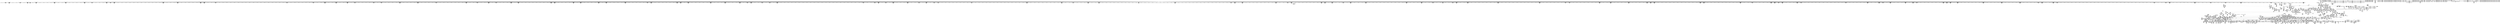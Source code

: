 digraph {
	CE0x54054d0 [shape=record,shape=Mrecord,label="{CE0x54054d0|inode_has_perm:lnot1|security/selinux/hooks.c,1611|*SummSource*}"]
	CE0x5409160 [shape=record,shape=Mrecord,label="{CE0x5409160|i64*_getelementptr_inbounds_(_8_x_i64_,_8_x_i64_*___llvm_gcov_ctr154,_i64_0,_i64_5)|*Constant*|*SummSource*}"]
	CE0x534a050 [shape=record,shape=Mrecord,label="{CE0x534a050|__validate_creds:call|include/linux/cred.h,173|*SummSink*}"]
	CE0x53d29c0 [shape=record,shape=Mrecord,label="{CE0x53d29c0|0:_i32,_4:_i32,_8:_i16,_12:_i32,_16:_i32,_20:_i32,_24:_i32,_56:_i8*,_:_SCMRE_246,247_}"]
	CE0x530b860 [shape=record,shape=Mrecord,label="{CE0x530b860|file_has_perm:if.then|*SummSource*}"]
	CE0x53922f0 [shape=record,shape=Mrecord,label="{CE0x53922f0|cred_sid:tmp}"]
	CE0x52e29a0 [shape=record,shape=Mrecord,label="{CE0x52e29a0|selinux_file_fcntl:tmp19|security/selinux/hooks.c,3345}"]
	CE0x5371c10 [shape=record,shape=Mrecord,label="{CE0x5371c10|inode_has_perm:entry|*SummSource*}"]
	CE0x52d92b0 [shape=record,shape=Mrecord,label="{CE0x52d92b0|i32_5|*Constant*}"]
	CE0x53176d0 [shape=record,shape=Mrecord,label="{CE0x53176d0|8:_i8,_32:_%struct.inode*,_%struct.selinux_audit_data*,_128:_i32,_456:_i8*,_:_SCMRE_93,94_}"]
	CE0x530f910 [shape=record,shape=Mrecord,label="{CE0x530f910|selinux_file_fcntl:tmp26|security/selinux/hooks.c,3350|*SummSink*}"]
	CE0x53dd3f0 [shape=record,shape=Mrecord,label="{CE0x53dd3f0|0:_i32,_4:_i32,_8:_i16,_12:_i32,_16:_i32,_20:_i32,_24:_i32,_56:_i8*,_:_SCMRE_475,476_}"]
	CE0x530c8e0 [shape=record,shape=Mrecord,label="{CE0x530c8e0|i64*_getelementptr_inbounds_(_2_x_i64_,_2_x_i64_*___llvm_gcov_ctr131,_i64_0,_i64_1)|*Constant*|*SummSink*}"]
	CE0x53f0ff0 [shape=record,shape=Mrecord,label="{CE0x53f0ff0|0:_i32,_4:_i32,_8:_i16,_12:_i32,_16:_i32,_20:_i32,_24:_i32,_56:_i8*,_:_SCMRE_901,902_}"]
	CE0x53f0930 [shape=record,shape=Mrecord,label="{CE0x53f0930|0:_i32,_4:_i32,_8:_i16,_12:_i32,_16:_i32,_20:_i32,_24:_i32,_56:_i8*,_:_SCMRE_897,898_}"]
	CE0x5319320 [shape=record,shape=Mrecord,label="{CE0x5319320|i64*_getelementptr_inbounds_(_2_x_i64_,_2_x_i64_*___llvm_gcov_ctr162,_i64_0,_i64_0)|*Constant*|*SummSource*}"]
	CE0x52ea870 [shape=record,shape=Mrecord,label="{CE0x52ea870|selinux_file_fcntl:tmp1|*SummSource*}"]
	CE0x52d8ea0 [shape=record,shape=Mrecord,label="{CE0x52d8ea0|i32_9|*Constant*|*SummSink*}"]
	CE0x5310160 [shape=record,shape=Mrecord,label="{CE0x5310160|8:_i8,_32:_%struct.inode*,_%struct.selinux_audit_data*,_128:_i32,_456:_i8*,_:_SCMRE_0,1_}"]
	CE0x52c2fa0 [shape=record,shape=Mrecord,label="{CE0x52c2fa0|i32_38|*Constant*|*SummSink*}"]
	CE0x53e8a80 [shape=record,shape=Mrecord,label="{CE0x53e8a80|0:_i32,_4:_i32,_8:_i16,_12:_i32,_16:_i32,_20:_i32,_24:_i32,_56:_i8*,_:_SCMRE_656,664_|*MultipleSource*|*LoadInst*|include/linux/fs.h,1916|security/selinux/hooks.c,1675|Function::inode_has_perm&Arg::inode::|security/selinux/hooks.c,1611}"]
	CE0x537edb0 [shape=record,shape=Mrecord,label="{CE0x537edb0|file_has_perm:tmp8|security/selinux/hooks.c,1683|*SummSink*}"]
	CE0x534ea30 [shape=record,shape=Mrecord,label="{CE0x534ea30|file_has_perm:sid3|security/selinux/hooks.c,1684|*SummSink*}"]
	CE0x53f1500 [shape=record,shape=Mrecord,label="{CE0x53f1500|0:_i32,_4:_i32,_8:_i16,_12:_i32,_16:_i32,_20:_i32,_24:_i32,_56:_i8*,_:_SCMRE_904,905_}"]
	CE0x5345340 [shape=record,shape=Mrecord,label="{CE0x5345340|8:_i8,_32:_%struct.inode*,_%struct.selinux_audit_data*,_128:_i32,_456:_i8*,_:_SCMRE_472,480_|*MultipleSource*|security/selinux/hooks.c,3350|Function::selinux_file_fcntl&Arg::file::}"]
	CE0x5349280 [shape=record,shape=Mrecord,label="{CE0x5349280|i64_1024|*Constant*}"]
	CE0x5380d60 [shape=record,shape=Mrecord,label="{CE0x5380d60|i64*_null|*Constant*|*SummSink*}"]
	CE0x534ad60 [shape=record,shape=Mrecord,label="{CE0x534ad60|0:_i32,_4:_i32,_8:_i16,_12:_i32,_16:_i32,_20:_i32,_24:_i32,_56:_i8*,_:_SCMRE_0,2_|*MultipleSource*|*LoadInst*|include/linux/fs.h,1916|security/selinux/hooks.c,1675|Function::inode_has_perm&Arg::inode::|security/selinux/hooks.c,1611}"]
	CE0x53e12d0 [shape=record,shape=Mrecord,label="{CE0x53e12d0|0:_i32,_4:_i32,_8:_i16,_12:_i32,_16:_i32,_20:_i32,_24:_i32,_56:_i8*,_:_SCMRE_559,560_}"]
	CE0x5392100 [shape=record,shape=Mrecord,label="{CE0x5392100|cred_sid:bb}"]
	CE0x52fa7a0 [shape=record,shape=Mrecord,label="{CE0x52fa7a0|file_has_perm:ad|security/selinux/hooks.c, 1676|*SummSink*}"]
	CE0x536c660 [shape=record,shape=Mrecord,label="{CE0x536c660|_ret_i32_%tmp6,_!dbg_!27716|security/selinux/hooks.c,197}"]
	CE0x53cdf40 [shape=record,shape=Mrecord,label="{CE0x53cdf40|0:_i32,_4:_i32,_8:_i16,_12:_i32,_16:_i32,_20:_i32,_24:_i32,_56:_i8*,_:_SCMRE_178,179_}"]
	CE0x53805c0 [shape=record,shape=Mrecord,label="{CE0x53805c0|cred_sid:tmp3}"]
	CE0x52f5b70 [shape=record,shape=Mrecord,label="{CE0x52f5b70|__llvm_gcov_indirect_counter_increment:tmp3|*SummSource*}"]
	CE0x537d570 [shape=record,shape=Mrecord,label="{CE0x537d570|i64_16|*Constant*}"]
	CE0x535a110 [shape=record,shape=Mrecord,label="{CE0x535a110|i64*_getelementptr_inbounds_(_33_x_i64_,_33_x_i64_*___llvm_gcov_ctr260,_i64_0,_i64_30)|*Constant*}"]
	CE0x5340340 [shape=record,shape=Mrecord,label="{CE0x5340340|8:_i8,_32:_%struct.inode*,_%struct.selinux_audit_data*,_128:_i32,_456:_i8*,_:_SCMRE_256,264_|*MultipleSource*|security/selinux/hooks.c,3350|Function::selinux_file_fcntl&Arg::file::}"]
	CE0x539d390 [shape=record,shape=Mrecord,label="{CE0x539d390|inode_has_perm:if.then}"]
	CE0x5398d90 [shape=record,shape=Mrecord,label="{CE0x5398d90|inode_has_perm:tmp4|security/selinux/hooks.c,1609|*SummSource*}"]
	CE0x52c2ed0 [shape=record,shape=Mrecord,label="{CE0x52c2ed0|i32_38|*Constant*|*SummSource*}"]
	CE0x538ea30 [shape=record,shape=Mrecord,label="{CE0x538ea30|inode_has_perm:retval.0}"]
	CE0x52fd7a0 [shape=record,shape=Mrecord,label="{CE0x52fd7a0|i32_11|*Constant*|*SummSink*}"]
	CE0x52eb870 [shape=record,shape=Mrecord,label="{CE0x52eb870|selinux_file_fcntl:tmp7|security/selinux/hooks.c,3345|*SummSource*}"]
	CE0x53e2050 [shape=record,shape=Mrecord,label="{CE0x53e2050|0:_i32,_4:_i32,_8:_i16,_12:_i32,_16:_i32,_20:_i32,_24:_i32,_56:_i8*,_:_SCMRE_567,568_}"]
	CE0x531bd40 [shape=record,shape=Mrecord,label="{CE0x531bd40|i32_0|*Constant*}"]
	CE0x52e1ef0 [shape=record,shape=Mrecord,label="{CE0x52e1ef0|selinux_file_fcntl:tmp2|*SummSink*}"]
	CE0x53c2720 [shape=record,shape=Mrecord,label="{CE0x53c2720|i32_1|*Constant*}"]
	CE0x53dbc40 [shape=record,shape=Mrecord,label="{CE0x53dbc40|0:_i32,_4:_i32,_8:_i16,_12:_i32,_16:_i32,_20:_i32,_24:_i32,_56:_i8*,_:_SCMRE_424,432_|*MultipleSource*|*LoadInst*|include/linux/fs.h,1916|security/selinux/hooks.c,1675|Function::inode_has_perm&Arg::inode::|security/selinux/hooks.c,1611}"]
	CE0x5404980 [shape=record,shape=Mrecord,label="{CE0x5404980|inode_has_perm:tobool|security/selinux/hooks.c,1611|*SummSource*}"]
	CE0x530b610 [shape=record,shape=Mrecord,label="{CE0x530b610|i64*_getelementptr_inbounds_(_12_x_i64_,_12_x_i64_*___llvm_gcov_ctr170,_i64_0,_i64_0)|*Constant*}"]
	CE0x537b010 [shape=record,shape=Mrecord,label="{CE0x537b010|file_has_perm:tmp1|*SummSink*}"]
	CE0x535b600 [shape=record,shape=Mrecord,label="{CE0x535b600|_call_void___llvm_gcov_indirect_counter_increment(i32*___llvm_gcov_global_state_pred262,_i64**_getelementptr_inbounds_(_4_x_i64*_,_4_x_i64*_*___llvm_gcda_edge_table261,_i64_0,_i64_3)),_!dbg_!27761|security/selinux/hooks.c,3375|*SummSource*}"]
	CE0x5348c20 [shape=record,shape=Mrecord,label="{CE0x5348c20|0:_i32,_:_CRE_4,8_|*MultipleSource*|*LoadInst*|security/selinux/hooks.c,1674|security/selinux/hooks.c,1683|security/selinux/hooks.c,1674}"]
	CE0x52c0ce0 [shape=record,shape=Mrecord,label="{CE0x52c0ce0|selinux_file_fcntl:if.then|*SummSink*}"]
	CE0x536acb0 [shape=record,shape=Mrecord,label="{CE0x536acb0|file_has_perm:tobool7|security/selinux/hooks.c,1694}"]
	CE0x5393600 [shape=record,shape=Mrecord,label="{CE0x5393600|file_inode:bb|*SummSource*}"]
	CE0x5374bc0 [shape=record,shape=Mrecord,label="{CE0x5374bc0|file_has_perm:rc.1}"]
	CE0x52ef640 [shape=record,shape=Mrecord,label="{CE0x52ef640|file_inode:tmp2|*SummSource*}"]
	CE0x5360e10 [shape=record,shape=Mrecord,label="{CE0x5360e10|_ret_i32_%err.0,_!dbg_!27765|security/selinux/hooks.c,3379|*SummSource*}"]
	CE0x52e7710 [shape=record,shape=Mrecord,label="{CE0x52e7710|GLOBAL:get_current|*Constant*|*SummSource*}"]
	CE0x53c2e30 [shape=record,shape=Mrecord,label="{CE0x53c2e30|i64_0|*Constant*}"]
	CE0x53d3590 [shape=record,shape=Mrecord,label="{CE0x53d3590|0:_i32,_4:_i32,_8:_i16,_12:_i32,_16:_i32,_20:_i32,_24:_i32,_56:_i8*,_:_SCMRE_253,254_}"]
	CE0x53f51b0 [shape=record,shape=Mrecord,label="{CE0x53f51b0|0:_i32,_4:_i32,_8:_i16,_12:_i32,_16:_i32,_20:_i32,_24:_i32,_56:_i8*,_:_SCMRE_960,968_|*MultipleSource*|*LoadInst*|include/linux/fs.h,1916|security/selinux/hooks.c,1675|Function::inode_has_perm&Arg::inode::|security/selinux/hooks.c,1611}"]
	CE0x52e0720 [shape=record,shape=Mrecord,label="{CE0x52e0720|selinux_file_fcntl:tmp23|security/selinux/hooks.c,3350|*SummSource*}"]
	CE0x52f2f30 [shape=record,shape=Mrecord,label="{CE0x52f2f30|file_has_perm:tmp7|security/selinux/hooks.c,1683|*SummSink*}"]
	CE0x52ef720 [shape=record,shape=Mrecord,label="{CE0x52ef720|file_inode:tmp3}"]
	CE0x52c9d40 [shape=record,shape=Mrecord,label="{CE0x52c9d40|selinux_file_fcntl:tmp4|security/selinux/hooks.c,3345|*SummSource*}"]
	CE0x531b570 [shape=record,shape=Mrecord,label="{CE0x531b570|__llvm_gcov_indirect_counter_increment:counter}"]
	CE0x52ee610 [shape=record,shape=Mrecord,label="{CE0x52ee610|i32_78|*Constant*|*SummSource*}"]
	CE0x52f5c80 [shape=record,shape=Mrecord,label="{CE0x52f5c80|__llvm_gcov_indirect_counter_increment:tmp3|*SummSink*}"]
	CE0x536a330 [shape=record,shape=Mrecord,label="{CE0x536a330|file_has_perm:tmp19|security/selinux/hooks.c,1690}"]
	CE0x5313a10 [shape=record,shape=Mrecord,label="{CE0x5313a10|8:_i8,_32:_%struct.inode*,_%struct.selinux_audit_data*,_128:_i32,_456:_i8*,_:_SCMRE_57,58_}"]
	CE0x53811f0 [shape=record,shape=Mrecord,label="{CE0x53811f0|cred_sid:tmp6|security/selinux/hooks.c,197}"]
	CE0x53ee920 [shape=record,shape=Mrecord,label="{CE0x53ee920|0:_i32,_4:_i32,_8:_i16,_12:_i32,_16:_i32,_20:_i32,_24:_i32,_56:_i8*,_:_SCMRE_878,879_}"]
	CE0x5371ca0 [shape=record,shape=Mrecord,label="{CE0x5371ca0|inode_has_perm:entry|*SummSink*}"]
	CE0x5365c00 [shape=record,shape=Mrecord,label="{CE0x5365c00|file_has_perm:tmp13|security/selinux/hooks.c,1688}"]
	CE0x534d310 [shape=record,shape=Mrecord,label="{CE0x534d310|i64*_getelementptr_inbounds_(_33_x_i64_,_33_x_i64_*___llvm_gcov_ctr260,_i64_0,_i64_28)|*Constant*|*SummSink*}"]
	CE0x5318b30 [shape=record,shape=Mrecord,label="{CE0x5318b30|file_has_perm:f_security|security/selinux/hooks.c,1674|*SummSource*}"]
	CE0x53f05d0 [shape=record,shape=Mrecord,label="{CE0x53f05d0|0:_i32,_4:_i32,_8:_i16,_12:_i32,_16:_i32,_20:_i32,_24:_i32,_56:_i8*,_:_SCMRE_895,896_}"]
	CE0x53d50f0 [shape=record,shape=Mrecord,label="{CE0x53d50f0|0:_i32,_4:_i32,_8:_i16,_12:_i32,_16:_i32,_20:_i32,_24:_i32,_56:_i8*,_:_SCMRE_269,270_}"]
	CE0x53da030 [shape=record,shape=Mrecord,label="{CE0x53da030|0:_i32,_4:_i32,_8:_i16,_12:_i32,_16:_i32,_20:_i32,_24:_i32,_56:_i8*,_:_SCMRE_336,344_|*MultipleSource*|*LoadInst*|include/linux/fs.h,1916|security/selinux/hooks.c,1675|Function::inode_has_perm&Arg::inode::|security/selinux/hooks.c,1611}"]
	CE0x53369f0 [shape=record,shape=Mrecord,label="{CE0x53369f0|8:_i8,_32:_%struct.inode*,_%struct.selinux_audit_data*,_128:_i32,_456:_i8*,_:_SCMRE_121,122_}"]
	CE0x530f740 [shape=record,shape=Mrecord,label="{CE0x530f740|selinux_file_fcntl:tmp26|security/selinux/hooks.c,3350}"]
	CE0x5378f60 [shape=record,shape=Mrecord,label="{CE0x5378f60|file_has_perm:if.end10|*SummSource*}"]
	CE0x53e28c0 [shape=record,shape=Mrecord,label="{CE0x53e28c0|0:_i32,_4:_i32,_8:_i16,_12:_i32,_16:_i32,_20:_i32,_24:_i32,_56:_i8*,_:_SCMRE_572,573_}"]
	CE0x52cc6c0 [shape=record,shape=Mrecord,label="{CE0x52cc6c0|selinux_file_fcntl:call11|security/selinux/hooks.c,3351|*SummSink*}"]
	CE0x53c5000 [shape=record,shape=Mrecord,label="{CE0x53c5000|GLOBAL:__validate_creds|*Constant*|*SummSource*}"]
	CE0x52f7a30 [shape=record,shape=Mrecord,label="{CE0x52f7a30|__llvm_gcov_indirect_counter_increment:tmp|*SummSink*}"]
	CE0x539b690 [shape=record,shape=Mrecord,label="{CE0x539b690|_call_void_mcount()_#3|*SummSource*}"]
	CE0x5372810 [shape=record,shape=Mrecord,label="{CE0x5372810|inode_has_perm:perms|Function::inode_has_perm&Arg::perms::|*SummSource*}"]
	CE0x53e8230 [shape=record,shape=Mrecord,label="{CE0x53e8230|0:_i32,_4:_i32,_8:_i16,_12:_i32,_16:_i32,_20:_i32,_24:_i32,_56:_i8*,_:_SCMRE_624,628_|*MultipleSource*|*LoadInst*|include/linux/fs.h,1916|security/selinux/hooks.c,1675|Function::inode_has_perm&Arg::inode::|security/selinux/hooks.c,1611}"]
	CE0x53d0cd0 [shape=record,shape=Mrecord,label="{CE0x53d0cd0|0:_i32,_4:_i32,_8:_i16,_12:_i32,_16:_i32,_20:_i32,_24:_i32,_56:_i8*,_:_SCMRE_205,206_}"]
	CE0x534dc20 [shape=record,shape=Mrecord,label="{CE0x534dc20|selinux_file_fcntl:tobool6|security/selinux/hooks.c,3350|*SummSource*}"]
	CE0x52cb0f0 [shape=record,shape=Mrecord,label="{CE0x52cb0f0|__llvm_gcov_indirect_counter_increment:counters|Function::__llvm_gcov_indirect_counter_increment&Arg::counters::}"]
	CE0x53f7300 [shape=record,shape=Mrecord,label="{CE0x53f7300|i32_512|*Constant*}"]
	CE0x53f2430 [shape=record,shape=Mrecord,label="{CE0x53f2430|0:_i32,_4:_i32,_8:_i16,_12:_i32,_16:_i32,_20:_i32,_24:_i32,_56:_i8*,_:_SCMRE_913,914_}"]
	CE0x5371f30 [shape=record,shape=Mrecord,label="{CE0x5371f30|inode_has_perm:cred|Function::inode_has_perm&Arg::cred::|*SummSource*}"]
	CE0x533e830 [shape=record,shape=Mrecord,label="{CE0x533e830|8:_i8,_32:_%struct.inode*,_%struct.selinux_audit_data*,_128:_i32,_456:_i8*,_:_SCMRE_206,207_}"]
	CE0x52d2b50 [shape=record,shape=Mrecord,label="{CE0x52d2b50|selinux_file_fcntl:bb|*SummSink*}"]
	CE0x53c2900 [shape=record,shape=Mrecord,label="{CE0x53c2900|cred_sid:tmp5|security/selinux/hooks.c,196}"]
	CE0x536f2d0 [shape=record,shape=Mrecord,label="{CE0x536f2d0|file_has_perm:tmp21|security/selinux/hooks.c,1694|*SummSink*}"]
	CE0x53f8c30 [shape=record,shape=Mrecord,label="{CE0x53f8c30|inode_has_perm:tmp15|*LoadInst*|security/selinux/hooks.c,1615|*SummSink*}"]
	CE0x539ebb0 [shape=record,shape=Mrecord,label="{CE0x539ebb0|__validate_creds:conv|include/linux/cred.h,173}"]
	CE0x538b2d0 [shape=record,shape=Mrecord,label="{CE0x538b2d0|COLLAPSED:_GCMRE___llvm_gcov_ctr155_internal_global_5_x_i64_zeroinitializer:_elem_0:default:}"]
	"CONST[source:0(mediator),value:2(dynamic)][purpose:{object}][SnkIdx:2]"
	CE0x53194b0 [shape=record,shape=Mrecord,label="{CE0x53194b0|i64*_getelementptr_inbounds_(_2_x_i64_,_2_x_i64_*___llvm_gcov_ctr162,_i64_0,_i64_0)|*Constant*|*SummSink*}"]
	CE0x53182a0 [shape=record,shape=Mrecord,label="{CE0x53182a0|8:_i8,_32:_%struct.inode*,_%struct.selinux_audit_data*,_128:_i32,_456:_i8*,_:_SCMRE_100,101_}"]
	CE0x53d1be0 [shape=record,shape=Mrecord,label="{CE0x53d1be0|0:_i32,_4:_i32,_8:_i16,_12:_i32,_16:_i32,_20:_i32,_24:_i32,_56:_i8*,_:_SCMRE_232,236_|*MultipleSource*|*LoadInst*|include/linux/fs.h,1916|security/selinux/hooks.c,1675|Function::inode_has_perm&Arg::inode::|security/selinux/hooks.c,1611}"]
	CE0x53f2280 [shape=record,shape=Mrecord,label="{CE0x53f2280|0:_i32,_4:_i32,_8:_i16,_12:_i32,_16:_i32,_20:_i32,_24:_i32,_56:_i8*,_:_SCMRE_912,913_}"]
	CE0x534f010 [shape=record,shape=Mrecord,label="{CE0x534f010|file_has_perm:call4|security/selinux/hooks.c,1684}"]
	CE0x537b9d0 [shape=record,shape=Mrecord,label="{CE0x537b9d0|GLOBAL:file_inode|*Constant*|*SummSink*}"]
	CE0x5342c40 [shape=record,shape=Mrecord,label="{CE0x5342c40|8:_i8,_32:_%struct.inode*,_%struct.selinux_audit_data*,_128:_i32,_456:_i8*,_:_SCMRE_384,392_|*MultipleSource*|security/selinux/hooks.c,3350|Function::selinux_file_fcntl&Arg::file::}"]
	CE0x52d8a80 [shape=record,shape=Mrecord,label="{CE0x52d8a80|i32_3|*Constant*|*SummSource*}"]
	CE0x53eff10 [shape=record,shape=Mrecord,label="{CE0x53eff10|0:_i32,_4:_i32,_8:_i16,_12:_i32,_16:_i32,_20:_i32,_24:_i32,_56:_i8*,_:_SCMRE_891,892_}"]
	CE0x53696d0 [shape=record,shape=Mrecord,label="{CE0x53696d0|i64*_getelementptr_inbounds_(_12_x_i64_,_12_x_i64_*___llvm_gcov_ctr170,_i64_0,_i64_6)|*Constant*|*SummSource*}"]
	CE0x53f2ca0 [shape=record,shape=Mrecord,label="{CE0x53f2ca0|0:_i32,_4:_i32,_8:_i16,_12:_i32,_16:_i32,_20:_i32,_24:_i32,_56:_i8*,_:_SCMRE_918,919_}"]
	CE0x53eee30 [shape=record,shape=Mrecord,label="{CE0x53eee30|0:_i32,_4:_i32,_8:_i16,_12:_i32,_16:_i32,_20:_i32,_24:_i32,_56:_i8*,_:_SCMRE_881,882_}"]
	CE0x53eae40 [shape=record,shape=Mrecord,label="{CE0x53eae40|0:_i32,_4:_i32,_8:_i16,_12:_i32,_16:_i32,_20:_i32,_24:_i32,_56:_i8*,_:_SCMRE_760,768_|*MultipleSource*|*LoadInst*|include/linux/fs.h,1916|security/selinux/hooks.c,1675|Function::inode_has_perm&Arg::inode::|security/selinux/hooks.c,1611}"]
	CE0x5345860 [shape=record,shape=Mrecord,label="{CE0x5345860|8:_i8,_32:_%struct.inode*,_%struct.selinux_audit_data*,_128:_i32,_456:_i8*,_:_SCMRE_488,496_|*MultipleSource*|security/selinux/hooks.c,3350|Function::selinux_file_fcntl&Arg::file::}"]
	CE0x534b540 [shape=record,shape=Mrecord,label="{CE0x534b540|__validate_creds:lnot|include/linux/cred.h,173|*SummSink*}"]
	CE0x530d240 [shape=record,shape=Mrecord,label="{CE0x530d240|file_has_perm:tmp20|security/selinux/hooks.c,1694}"]
	CE0x52eb640 [shape=record,shape=Mrecord,label="{CE0x52eb640|i64_3|*Constant*|*SummSink*}"]
	CE0x53ea600 [shape=record,shape=Mrecord,label="{CE0x53ea600|0:_i32,_4:_i32,_8:_i16,_12:_i32,_16:_i32,_20:_i32,_24:_i32,_56:_i8*,_:_SCMRE_736,740_|*MultipleSource*|*LoadInst*|include/linux/fs.h,1916|security/selinux/hooks.c,1675|Function::inode_has_perm&Arg::inode::|security/selinux/hooks.c,1611}"]
	CE0x5317be0 [shape=record,shape=Mrecord,label="{CE0x5317be0|8:_i8,_32:_%struct.inode*,_%struct.selinux_audit_data*,_128:_i32,_456:_i8*,_:_SCMRE_96,97_}"]
	CE0x52cf2e0 [shape=record,shape=Mrecord,label="{CE0x52cf2e0|i64*_getelementptr_inbounds_(_33_x_i64_,_33_x_i64_*___llvm_gcov_ctr260,_i64_0,_i64_29)|*Constant*|*SummSink*}"]
	CE0x5404210 [shape=record,shape=Mrecord,label="{CE0x5404210|i64*_getelementptr_inbounds_(_5_x_i64_,_5_x_i64_*___llvm_gcov_ctr155,_i64_0,_i64_0)|*Constant*|*SummSource*}"]
	CE0x52e5cd0 [shape=record,shape=Mrecord,label="{CE0x52e5cd0|i64*_getelementptr_inbounds_(_33_x_i64_,_33_x_i64_*___llvm_gcov_ctr260,_i64_0,_i64_0)|*Constant*}"]
	CE0x533b080 [shape=record,shape=Mrecord,label="{CE0x533b080|8:_i8,_32:_%struct.inode*,_%struct.selinux_audit_data*,_128:_i32,_456:_i8*,_:_SCMRE_173,174_}"]
	CE0x5333f30 [shape=record,shape=Mrecord,label="{CE0x5333f30|file_has_perm:cmp|security/selinux/hooks.c,1683|*SummSink*}"]
	CE0x533c9d0 [shape=record,shape=Mrecord,label="{CE0x533c9d0|8:_i8,_32:_%struct.inode*,_%struct.selinux_audit_data*,_128:_i32,_456:_i8*,_:_SCMRE_188,189_}"]
	CE0x52c32d0 [shape=record,shape=Mrecord,label="{CE0x52c32d0|selinux_file_fcntl:cmd|Function::selinux_file_fcntl&Arg::cmd::|*SummSource*}"]
	CE0x5405770 [shape=record,shape=Mrecord,label="{CE0x5405770|inode_has_perm:conv|security/selinux/hooks.c,1611}"]
	CE0x5311a70 [shape=record,shape=Mrecord,label="{CE0x5311a70|8:_i8,_32:_%struct.inode*,_%struct.selinux_audit_data*,_128:_i32,_456:_i8*,_:_SCMRE_14,15_}"]
	CE0x5392970 [shape=record,shape=Mrecord,label="{CE0x5392970|i64*_getelementptr_inbounds_(_12_x_i64_,_12_x_i64_*___llvm_gcov_ctr170,_i64_0,_i64_11)|*Constant*|*SummSink*}"]
	CE0x5392870 [shape=record,shape=Mrecord,label="{CE0x5392870|i64*_getelementptr_inbounds_(_12_x_i64_,_12_x_i64_*___llvm_gcov_ctr170,_i64_0,_i64_11)|*Constant*|*SummSource*}"]
	CE0x54080b0 [shape=record,shape=Mrecord,label="{CE0x54080b0|inode_has_perm:tmp8|security/selinux/hooks.c,1611|*SummSource*}"]
	CE0x5312ff0 [shape=record,shape=Mrecord,label="{CE0x5312ff0|8:_i8,_32:_%struct.inode*,_%struct.selinux_audit_data*,_128:_i32,_456:_i8*,_:_SCMRE_50,51_}"]
	CE0x5343ba0 [shape=record,shape=Mrecord,label="{CE0x5343ba0|selinux_file_fcntl:tobool6|security/selinux/hooks.c,3350}"]
	CE0x53812e0 [shape=record,shape=Mrecord,label="{CE0x53812e0|cred_sid:tmp6|security/selinux/hooks.c,197|*SummSource*}"]
	CE0x5381590 [shape=record,shape=Mrecord,label="{CE0x5381590|__llvm_gcov_indirect_counter_increment:bb}"]
	CE0x534b8f0 [shape=record,shape=Mrecord,label="{CE0x534b8f0|cred_sid:bb|*SummSink*}"]
	CE0x5346010 [shape=record,shape=Mrecord,label="{CE0x5346010|i32_1024|*Constant*}"]
	CE0x53d9980 [shape=record,shape=Mrecord,label="{CE0x53d9980|0:_i32,_4:_i32,_8:_i16,_12:_i32,_16:_i32,_20:_i32,_24:_i32,_56:_i8*,_:_SCMRE_472,473_}"]
	CE0x53468a0 [shape=record,shape=Mrecord,label="{CE0x53468a0|selinux_file_fcntl:and|security/selinux/hooks.c,3350|*SummSink*}"]
	CE0x538f240 [shape=record,shape=Mrecord,label="{CE0x538f240|i64*_getelementptr_inbounds_(_8_x_i64_,_8_x_i64_*___llvm_gcov_ctr154,_i64_0,_i64_7)|*Constant*|*SummSource*}"]
	CE0x535ce10 [shape=record,shape=Mrecord,label="{CE0x535ce10|i64*_getelementptr_inbounds_(_33_x_i64_,_33_x_i64_*___llvm_gcov_ctr260,_i64_0,_i64_31)|*Constant*|*SummSource*}"]
	CE0x52e3210 [shape=record,shape=Mrecord,label="{CE0x52e3210|selinux_file_fcntl:sw.bb15}"]
	CE0x533cee0 [shape=record,shape=Mrecord,label="{CE0x533cee0|8:_i8,_32:_%struct.inode*,_%struct.selinux_audit_data*,_128:_i32,_456:_i8*,_:_SCMRE_191,192_}"]
	CE0x53e2a70 [shape=record,shape=Mrecord,label="{CE0x53e2a70|0:_i32,_4:_i32,_8:_i16,_12:_i32,_16:_i32,_20:_i32,_24:_i32,_56:_i8*,_:_SCMRE_573,574_}"]
	CE0x5385df0 [shape=record,shape=Mrecord,label="{CE0x5385df0|__validate_creds:tmp7|include/linux/cred.h,174}"]
	CE0x536dde0 [shape=record,shape=Mrecord,label="{CE0x536dde0|file_has_perm:tmp21|security/selinux/hooks.c,1694}"]
	CE0x53f1350 [shape=record,shape=Mrecord,label="{CE0x53f1350|0:_i32,_4:_i32,_8:_i16,_12:_i32,_16:_i32,_20:_i32,_24:_i32,_56:_i8*,_:_SCMRE_903,904_}"]
	CE0x53c6020 [shape=record,shape=Mrecord,label="{CE0x53c6020|__validate_creds:cred|Function::__validate_creds&Arg::cred::}"]
	CE0x5372d10 [shape=record,shape=Mrecord,label="{CE0x5372d10|inode_has_perm:adp|Function::inode_has_perm&Arg::adp::|*SummSource*}"]
	CE0x52d4900 [shape=record,shape=Mrecord,label="{CE0x52d4900|selinux_file_fcntl:tmp3|*SummSink*}"]
	CE0x53c6e60 [shape=record,shape=Mrecord,label="{CE0x53c6e60|cred_sid:tmp2}"]
	CE0x53fa420 [shape=record,shape=Mrecord,label="{CE0x53fa420|inode_has_perm:call|security/selinux/hooks.c,1614|*SummSource*}"]
	CE0x53f1a10 [shape=record,shape=Mrecord,label="{CE0x53f1a10|0:_i32,_4:_i32,_8:_i16,_12:_i32,_16:_i32,_20:_i32,_24:_i32,_56:_i8*,_:_SCMRE_907,908_}"]
	CE0x53fe7a0 [shape=record,shape=Mrecord,label="{CE0x53fe7a0|28:_i32,_32:_i16,_:_CRE_28,32_|*MultipleSource*|*LoadInst*|security/selinux/hooks.c,1615|security/selinux/hooks.c,1615|security/selinux/hooks.c,1617}"]
	CE0x52ec6b0 [shape=record,shape=Mrecord,label="{CE0x52ec6b0|i32_78|*Constant*}"]
	CE0x53e59b0 [shape=record,shape=Mrecord,label="{CE0x53e59b0|0:_i32,_4:_i32,_8:_i16,_12:_i32,_16:_i32,_20:_i32,_24:_i32,_56:_i8*,_:_SCMRE_601,602_}"]
	CE0x5402900 [shape=record,shape=Mrecord,label="{CE0x5402900|_call_void___invalid_creds(%struct.cred*_%cred,_i8*_%file,_i32_%line)_#10,_!dbg_!27721|include/linux/cred.h,174|*SummSink*}"]
	CE0x538ec30 [shape=record,shape=Mrecord,label="{CE0x538ec30|inode_has_perm:retval.0|*SummSource*}"]
	CE0x535a5e0 [shape=record,shape=Mrecord,label="{CE0x535a5e0|i64*_getelementptr_inbounds_(_33_x_i64_,_33_x_i64_*___llvm_gcov_ctr260,_i64_0,_i64_30)|*Constant*|*SummSink*}"]
	CE0x5358aa0 [shape=record,shape=Mrecord,label="{CE0x5358aa0|file_has_perm:if.end|*SummSink*}"]
	CE0x5391b70 [shape=record,shape=Mrecord,label="{CE0x5391b70|__validate_creds:tmp9|include/linux/cred.h,175}"]
	CE0x535e400 [shape=record,shape=Mrecord,label="{CE0x535e400|_call_void___llvm_gcov_indirect_counter_increment(i32*___llvm_gcov_global_state_pred262,_i64**_getelementptr_inbounds_(_4_x_i64*_,_4_x_i64*_*___llvm_gcda_edge_table261,_i64_0,_i64_0)),_!dbg_!27764|security/selinux/hooks.c,3379}"]
	CE0x53d8a50 [shape=record,shape=Mrecord,label="{CE0x53d8a50|0:_i32,_4:_i32,_8:_i16,_12:_i32,_16:_i32,_20:_i32,_24:_i32,_56:_i8*,_:_SCMRE_303,304_}"]
	CE0x53dabc0 [shape=record,shape=Mrecord,label="{CE0x53dabc0|0:_i32,_4:_i32,_8:_i16,_12:_i32,_16:_i32,_20:_i32,_24:_i32,_56:_i8*,_:_SCMRE_376,384_|*MultipleSource*|*LoadInst*|include/linux/fs.h,1916|security/selinux/hooks.c,1675|Function::inode_has_perm&Arg::inode::|security/selinux/hooks.c,1611}"]
	CE0x53d2d20 [shape=record,shape=Mrecord,label="{CE0x53d2d20|0:_i32,_4:_i32,_8:_i16,_12:_i32,_16:_i32,_20:_i32,_24:_i32,_56:_i8*,_:_SCMRE_248,249_}"]
	CE0x52eae50 [shape=record,shape=Mrecord,label="{CE0x52eae50|0:_i32,_:_GCMR___llvm_gcov_global_state_pred262_internal_unnamed_addr_global_i32_-1:_elem_0:default:}"]
	CE0x53c5190 [shape=record,shape=Mrecord,label="{CE0x53c5190|__validate_creds:entry}"]
	CE0x52dd390 [shape=record,shape=Mrecord,label="{CE0x52dd390|GLOBAL:__llvm_gcov_ctr260|Global_var:__llvm_gcov_ctr260|*SummSink*}"]
	CE0x52e72b0 [shape=record,shape=Mrecord,label="{CE0x52e72b0|i64_1|*Constant*|*SummSink*}"]
	CE0x52efe60 [shape=record,shape=Mrecord,label="{CE0x52efe60|file_inode:tmp3|*SummSource*}"]
	CE0x53783d0 [shape=record,shape=Mrecord,label="{CE0x53783d0|file_inode:f_inode|include/linux/fs.h,1916}"]
	CE0x537a1d0 [shape=record,shape=Mrecord,label="{CE0x537a1d0|i32_1|*Constant*|*SummSource*}"]
	CE0x52f5db0 [shape=record,shape=Mrecord,label="{CE0x52f5db0|__llvm_gcov_indirect_counter_increment:tmp5|*SummSource*}"]
	CE0x52c2cc0 [shape=record,shape=Mrecord,label="{CE0x52c2cc0|get_current:tmp3|*SummSink*}"]
	CE0x53e6730 [shape=record,shape=Mrecord,label="{CE0x53e6730|0:_i32,_4:_i32,_8:_i16,_12:_i32,_16:_i32,_20:_i32,_24:_i32,_56:_i8*,_:_SCMRE_609,610_}"]
	CE0x536f940 [shape=record,shape=Mrecord,label="{CE0x536f940|file_has_perm:tmp23|security/selinux/hooks.c,1694}"]
	CE0x52bf430 [shape=record,shape=Mrecord,label="{CE0x52bf430|selinux_file_fcntl:call3|security/selinux/hooks.c,3345|*SummSink*}"]
	CE0x53e6070 [shape=record,shape=Mrecord,label="{CE0x53e6070|0:_i32,_4:_i32,_8:_i16,_12:_i32,_16:_i32,_20:_i32,_24:_i32,_56:_i8*,_:_SCMRE_605,606_}"]
	CE0x539cb50 [shape=record,shape=Mrecord,label="{CE0x539cb50|inode_has_perm:if.end|*SummSink*}"]
	CE0x52daf70 [shape=record,shape=Mrecord,label="{CE0x52daf70|i1_true|*Constant*|*SummSink*}"]
	CE0x53c5530 [shape=record,shape=Mrecord,label="{CE0x53c5530|__validate_creds:tmp3|include/linux/cred.h,173|*SummSink*}"]
	CE0x530f070 [shape=record,shape=Mrecord,label="{CE0x530f070|i64_27|*Constant*|*SummSource*}"]
	CE0x534b880 [shape=record,shape=Mrecord,label="{CE0x534b880|cred_sid:bb|*SummSource*}"]
	CE0x5333720 [shape=record,shape=Mrecord,label="{CE0x5333720|_call_void_mcount()_#3}"]
	CE0x53d9b30 [shape=record,shape=Mrecord,label="{CE0x53d9b30|0:_i32,_4:_i32,_8:_i16,_12:_i32,_16:_i32,_20:_i32,_24:_i32,_56:_i8*,_:_SCMRE_312,320_|*MultipleSource*|*LoadInst*|include/linux/fs.h,1916|security/selinux/hooks.c,1675|Function::inode_has_perm&Arg::inode::|security/selinux/hooks.c,1611}"]
	CE0x53a1c30 [shape=record,shape=Mrecord,label="{CE0x53a1c30|cred_sid:cred|Function::cred_sid&Arg::cred::}"]
	CE0x53789c0 [shape=record,shape=Mrecord,label="{CE0x53789c0|i8_1|*Constant*}"]
	CE0x5317880 [shape=record,shape=Mrecord,label="{CE0x5317880|8:_i8,_32:_%struct.inode*,_%struct.selinux_audit_data*,_128:_i32,_456:_i8*,_:_SCMRE_94,95_}"]
	CE0x53e6a90 [shape=record,shape=Mrecord,label="{CE0x53e6a90|0:_i32,_4:_i32,_8:_i16,_12:_i32,_16:_i32,_20:_i32,_24:_i32,_56:_i8*,_:_SCMRE_611,612_}"]
	CE0x53755d0 [shape=record,shape=Mrecord,label="{CE0x53755d0|_call_void_mcount()_#3|*SummSource*}"]
	CE0x52eb510 [shape=record,shape=Mrecord,label="{CE0x52eb510|selinux_file_fcntl:tmp7|security/selinux/hooks.c,3345}"]
	CE0x530d920 [shape=record,shape=Mrecord,label="{CE0x530d920|__validate_creds:cred|Function::__validate_creds&Arg::cred::|*SummSink*}"]
	CE0x52d2ae0 [shape=record,shape=Mrecord,label="{CE0x52d2ae0|selinux_file_fcntl:bb|*SummSource*}"]
	CE0x52d42f0 [shape=record,shape=Mrecord,label="{CE0x52d42f0|i1_true|*Constant*|*SummSource*}"]
	CE0x53c38b0 [shape=record,shape=Mrecord,label="{CE0x53c38b0|cred_sid:security|security/selinux/hooks.c,196}"]
	CE0x5378290 [shape=record,shape=Mrecord,label="{CE0x5378290|i32_14|*Constant*|*SummSource*}"]
	CE0x5313d70 [shape=record,shape=Mrecord,label="{CE0x5313d70|8:_i8,_32:_%struct.inode*,_%struct.selinux_audit_data*,_128:_i32,_456:_i8*,_:_SCMRE_59,60_}"]
	CE0x52cc510 [shape=record,shape=Mrecord,label="{CE0x52cc510|selinux_file_fcntl:call11|security/selinux/hooks.c,3351}"]
	CE0x539a3d0 [shape=record,shape=Mrecord,label="{CE0x539a3d0|GLOBAL:creds_are_invalid|*Constant*|*SummSink*}"]
	CE0x539ec20 [shape=record,shape=Mrecord,label="{CE0x539ec20|__validate_creds:lnot1|include/linux/cred.h,173}"]
	CE0x533b230 [shape=record,shape=Mrecord,label="{CE0x533b230|8:_i8,_32:_%struct.inode*,_%struct.selinux_audit_data*,_128:_i32,_456:_i8*,_:_SCMRE_174,175_}"]
	CE0x53140d0 [shape=record,shape=Mrecord,label="{CE0x53140d0|8:_i8,_32:_%struct.inode*,_%struct.selinux_audit_data*,_128:_i32,_456:_i8*,_:_SCMRE_61,62_}"]
	CE0x52c38e0 [shape=record,shape=Mrecord,label="{CE0x52c38e0|i32_6|*Constant*}"]
	CE0x5370aa0 [shape=record,shape=Mrecord,label="{CE0x5370aa0|file_has_perm:tmp25|security/selinux/hooks.c,1695}"]
	"CONST[source:0(mediator),value:2(dynamic)][purpose:{subject}][SnkIdx:4]"
	CE0x52cafe0 [shape=record,shape=Mrecord,label="{CE0x52cafe0|__llvm_gcov_indirect_counter_increment:predecessor|Function::__llvm_gcov_indirect_counter_increment&Arg::predecessor::|*SummSink*}"]
	CE0x53c98c0 [shape=record,shape=Mrecord,label="{CE0x53c98c0|0:_i32,_4:_i32,_8:_i16,_12:_i32,_16:_i32,_20:_i32,_24:_i32,_56:_i8*,_:_SCMRE_128,136_|*MultipleSource*|*LoadInst*|include/linux/fs.h,1916|security/selinux/hooks.c,1675|Function::inode_has_perm&Arg::inode::|security/selinux/hooks.c,1611}"]
	CE0x53eb3c0 [shape=record,shape=Mrecord,label="{CE0x53eb3c0|0:_i32,_4:_i32,_8:_i16,_12:_i32,_16:_i32,_20:_i32,_24:_i32,_56:_i8*,_:_SCMRE_776,792_|*MultipleSource*|*LoadInst*|include/linux/fs.h,1916|security/selinux/hooks.c,1675|Function::inode_has_perm&Arg::inode::|security/selinux/hooks.c,1611}"]
	CE0x53711f0 [shape=record,shape=Mrecord,label="{CE0x53711f0|file_has_perm:call9|security/selinux/hooks.c,1695}"]
	CE0x53ceb10 [shape=record,shape=Mrecord,label="{CE0x53ceb10|0:_i32,_4:_i32,_8:_i16,_12:_i32,_16:_i32,_20:_i32,_24:_i32,_56:_i8*,_:_SCMRE_185,186_}"]
	CE0x5316440 [shape=record,shape=Mrecord,label="{CE0x5316440|8:_i8,_32:_%struct.inode*,_%struct.selinux_audit_data*,_128:_i32,_456:_i8*,_:_SCMRE_82,83_}"]
	CE0x52f7090 [shape=record,shape=Mrecord,label="{CE0x52f7090|selinux_file_fcntl:tmp17|security/selinux/hooks.c,3345|*SummSink*}"]
	CE0x53433f0 [shape=record,shape=Mrecord,label="{CE0x53433f0|8:_i8,_32:_%struct.inode*,_%struct.selinux_audit_data*,_128:_i32,_456:_i8*,_:_SCMRE_400,404_|*MultipleSource*|security/selinux/hooks.c,3350|Function::selinux_file_fcntl&Arg::file::}"]
	CE0x52fbd30 [shape=record,shape=Mrecord,label="{CE0x52fbd30|inode_has_perm:do.end|*SummSource*}"]
	CE0x52d7940 [shape=record,shape=Mrecord,label="{CE0x52d7940|selinux_file_fcntl:tmp|*SummSource*}"]
	CE0x53f2940 [shape=record,shape=Mrecord,label="{CE0x53f2940|0:_i32,_4:_i32,_8:_i16,_12:_i32,_16:_i32,_20:_i32,_24:_i32,_56:_i8*,_:_SCMRE_916,917_}"]
	CE0x535d020 [shape=record,shape=Mrecord,label="{CE0x535d020|selinux_file_fcntl:tmp35|security/selinux/hooks.c,3375|*SummSink*}"]
	CE0x52dfc60 [shape=record,shape=Mrecord,label="{CE0x52dfc60|__llvm_gcov_indirect_counter_increment:bb|*SummSource*}"]
	CE0x530d410 [shape=record,shape=Mrecord,label="{CE0x530d410|file_has_perm:tmp20|security/selinux/hooks.c,1694|*SummSink*}"]
	CE0x54083a0 [shape=record,shape=Mrecord,label="{CE0x54083a0|inode_has_perm:tmp9|security/selinux/hooks.c,1611|*SummSource*}"]
	CE0x53d6da0 [shape=record,shape=Mrecord,label="{CE0x53d6da0|0:_i32,_4:_i32,_8:_i16,_12:_i32,_16:_i32,_20:_i32,_24:_i32,_56:_i8*,_:_SCMRE_286,287_}"]
	CE0x533aed0 [shape=record,shape=Mrecord,label="{CE0x533aed0|8:_i8,_32:_%struct.inode*,_%struct.selinux_audit_data*,_128:_i32,_456:_i8*,_:_SCMRE_172,173_}"]
	"CONST[source:0(mediator),value:2(dynamic)][purpose:{object}][SnkIdx:6]"
	CE0x53646f0 [shape=record,shape=Mrecord,label="{CE0x53646f0|avc_has_perm:requested|Function::avc_has_perm&Arg::requested::|*SummSource*}"]
	CE0x53e1ea0 [shape=record,shape=Mrecord,label="{CE0x53e1ea0|0:_i32,_4:_i32,_8:_i16,_12:_i32,_16:_i32,_20:_i32,_24:_i32,_56:_i8*,_:_SCMRE_566,567_}"]
	CE0x52d8fa0 [shape=record,shape=Mrecord,label="{CE0x52d8fa0|i32_4|*Constant*}"]
	CE0x53813d0 [shape=record,shape=Mrecord,label="{CE0x53813d0|cred_sid:tmp6|security/selinux/hooks.c,197|*SummSink*}"]
	CE0x533eef0 [shape=record,shape=Mrecord,label="{CE0x533eef0|8:_i8,_32:_%struct.inode*,_%struct.selinux_audit_data*,_128:_i32,_456:_i8*,_:_SCMRE_210,211_}"]
	CE0x5313500 [shape=record,shape=Mrecord,label="{CE0x5313500|8:_i8,_32:_%struct.inode*,_%struct.selinux_audit_data*,_128:_i32,_456:_i8*,_:_SCMRE_54,55_}"]
	CE0x53d3e00 [shape=record,shape=Mrecord,label="{CE0x53d3e00|0:_i32,_4:_i32,_8:_i16,_12:_i32,_16:_i32,_20:_i32,_24:_i32,_56:_i8*,_:_SCMRE_258,259_}"]
	CE0x52d4680 [shape=record,shape=Mrecord,label="{CE0x52d4680|selinux_file_fcntl:bb}"]
	CE0x539b550 [shape=record,shape=Mrecord,label="{CE0x539b550|inode_has_perm:tmp5|security/selinux/hooks.c,1609}"]
	CE0x52d0060 [shape=record,shape=Mrecord,label="{CE0x52d0060|i32_36|*Constant*}"]
	CE0x52d79b0 [shape=record,shape=Mrecord,label="{CE0x52d79b0|selinux_file_fcntl:tmp}"]
	CE0x53cc440 [shape=record,shape=Mrecord,label="{CE0x53cc440|0:_i32,_4:_i32,_8:_i16,_12:_i32,_16:_i32,_20:_i32,_24:_i32,_56:_i8*,_:_SCMRE_162,163_}"]
	CE0x52f61c0 [shape=record,shape=Mrecord,label="{CE0x52f61c0|selinux_file_fcntl:tmp5|security/selinux/hooks.c,3345}"]
	CE0x533e320 [shape=record,shape=Mrecord,label="{CE0x533e320|8:_i8,_32:_%struct.inode*,_%struct.selinux_audit_data*,_128:_i32,_456:_i8*,_:_SCMRE_203,204_}"]
	CE0x52f9a00 [shape=record,shape=Mrecord,label="{CE0x52f9a00|_call_void_mcount()_#3}"]
	CE0x5373d20 [shape=record,shape=Mrecord,label="{CE0x5373d20|file_has_perm:rc.0|*SummSink*}"]
	CE0x53fa550 [shape=record,shape=Mrecord,label="{CE0x53fa550|inode_has_perm:call|security/selinux/hooks.c,1614|*SummSink*}"]
	"CONST[source:0(mediator),value:2(dynamic)][purpose:{object}][SnkIdx:1]"
	CE0x52e56b0 [shape=record,shape=Mrecord,label="{CE0x52e56b0|i64_5|*Constant*|*SummSource*}"]
	CE0x52cce10 [shape=record,shape=Mrecord,label="{CE0x52cce10|file_has_perm:tmp17|security/selinux/hooks.c,1689}"]
	CE0x53107e0 [shape=record,shape=Mrecord,label="{CE0x53107e0|8:_i8,_32:_%struct.inode*,_%struct.selinux_audit_data*,_128:_i32,_456:_i8*,_:_SCMRE_3,4_}"]
	CE0x52fc3e0 [shape=record,shape=Mrecord,label="{CE0x52fc3e0|cred_sid:entry}"]
	CE0x539eda0 [shape=record,shape=Mrecord,label="{CE0x539eda0|__validate_creds:lnot1|include/linux/cred.h,173|*SummSource*}"]
	CE0x53d0460 [shape=record,shape=Mrecord,label="{CE0x53d0460|0:_i32,_4:_i32,_8:_i16,_12:_i32,_16:_i32,_20:_i32,_24:_i32,_56:_i8*,_:_SCMRE_200,201_}"]
	CE0x5366630 [shape=record,shape=Mrecord,label="{CE0x5366630|file_has_perm:tmp14|security/selinux/hooks.c,1688|*SummSource*}"]
	CE0x53ce0f0 [shape=record,shape=Mrecord,label="{CE0x53ce0f0|0:_i32,_4:_i32,_8:_i16,_12:_i32,_16:_i32,_20:_i32,_24:_i32,_56:_i8*,_:_SCMRE_179,180_}"]
	CE0x5350760 [shape=record,shape=Mrecord,label="{CE0x5350760|selinux_file_fcntl:and8|security/selinux/hooks.c,3350}"]
	CE0x52afd70 [shape=record,shape=Mrecord,label="{CE0x52afd70|selinux_file_fcntl:tmp6|security/selinux/hooks.c,3345|*SummSink*}"]
	CE0x5314ca0 [shape=record,shape=Mrecord,label="{CE0x5314ca0|8:_i8,_32:_%struct.inode*,_%struct.selinux_audit_data*,_128:_i32,_456:_i8*,_:_SCMRE_68,69_}"]
	CE0x5360e80 [shape=record,shape=Mrecord,label="{CE0x5360e80|_ret_i32_%err.0,_!dbg_!27765|security/selinux/hooks.c,3379|*SummSink*}"]
	CE0x533be00 [shape=record,shape=Mrecord,label="{CE0x533be00|8:_i8,_32:_%struct.inode*,_%struct.selinux_audit_data*,_128:_i32,_456:_i8*,_:_SCMRE_181,182_}"]
	CE0x53f8eb0 [shape=record,shape=Mrecord,label="{CE0x53f8eb0|inode_has_perm:tmp16|security/selinux/hooks.c,1615|*SummSource*}"]
	CE0x537e8f0 [shape=record,shape=Mrecord,label="{CE0x537e8f0|cred_sid:security|security/selinux/hooks.c,196}"]
	CE0x53de050 [shape=record,shape=Mrecord,label="{CE0x53de050|0:_i32,_4:_i32,_8:_i16,_12:_i32,_16:_i32,_20:_i32,_24:_i32,_56:_i8*,_:_SCMRE_483,484_}"]
	CE0x52d0160 [shape=record,shape=Mrecord,label="{CE0x52d0160|i32_36|*Constant*|*SummSource*}"]
	CE0x5362350 [shape=record,shape=Mrecord,label="{CE0x5362350|__llvm_gcov_indirect_counter_increment:tmp}"]
	CE0x52cc140 [shape=record,shape=Mrecord,label="{CE0x52cc140|selinux_file_fcntl:tmp30|security/selinux/hooks.c,3351|*SummSink*}"]
	CE0x5371830 [shape=record,shape=Mrecord,label="{CE0x5371830|GLOBAL:inode_has_perm|*Constant*|*SummSource*}"]
	CE0x53e2c20 [shape=record,shape=Mrecord,label="{CE0x53e2c20|0:_i32,_4:_i32,_8:_i16,_12:_i32,_16:_i32,_20:_i32,_24:_i32,_56:_i8*,_:_SCMRE_574,575_}"]
	CE0x530c350 [shape=record,shape=Mrecord,label="{CE0x530c350|file_inode:entry|*SummSource*}"]
	CE0x53d52a0 [shape=record,shape=Mrecord,label="{CE0x53d52a0|0:_i32,_4:_i32,_8:_i16,_12:_i32,_16:_i32,_20:_i32,_24:_i32,_56:_i8*,_:_SCMRE_270,271_}"]
	CE0x53e7ed0 [shape=record,shape=Mrecord,label="{CE0x53e7ed0|0:_i32,_4:_i32,_8:_i16,_12:_i32,_16:_i32,_20:_i32,_24:_i32,_56:_i8*,_:_SCMRE_623,624_}"]
	CE0x53445c0 [shape=record,shape=Mrecord,label="{CE0x53445c0|8:_i8,_32:_%struct.inode*,_%struct.selinux_audit_data*,_128:_i32,_456:_i8*,_:_SCMRE_424,428_|*MultipleSource*|security/selinux/hooks.c,3350|Function::selinux_file_fcntl&Arg::file::}"]
	CE0x5314790 [shape=record,shape=Mrecord,label="{CE0x5314790|8:_i8,_32:_%struct.inode*,_%struct.selinux_audit_data*,_128:_i32,_456:_i8*,_:_SCMRE_65,66_}"]
	CE0x5375810 [shape=record,shape=Mrecord,label="{CE0x5375810|file_inode:tmp}"]
	CE0x52e7780 [shape=record,shape=Mrecord,label="{CE0x52e7780|GLOBAL:get_current|*Constant*|*SummSink*}"]
	CE0x533b3e0 [shape=record,shape=Mrecord,label="{CE0x533b3e0|8:_i8,_32:_%struct.inode*,_%struct.selinux_audit_data*,_128:_i32,_456:_i8*,_:_SCMRE_175,176_}"]
	CE0x53e5650 [shape=record,shape=Mrecord,label="{CE0x53e5650|0:_i32,_4:_i32,_8:_i16,_12:_i32,_16:_i32,_20:_i32,_24:_i32,_56:_i8*,_:_SCMRE_599,600_}"]
	CE0x53cf020 [shape=record,shape=Mrecord,label="{CE0x53cf020|0:_i32,_4:_i32,_8:_i16,_12:_i32,_16:_i32,_20:_i32,_24:_i32,_56:_i8*,_:_SCMRE_188,189_}"]
	CE0x531e6e0 [shape=record,shape=Mrecord,label="{CE0x531e6e0|GLOBAL:__llvm_gcov_global_state_pred262|Global_var:__llvm_gcov_global_state_pred262}"]
	CE0x52ec280 [shape=record,shape=Mrecord,label="{CE0x52ec280|get_current:entry|*SummSink*}"]
	CE0x536c7f0 [shape=record,shape=Mrecord,label="{CE0x536c7f0|_ret_i32_%tmp6,_!dbg_!27716|security/selinux/hooks.c,197|*SummSource*}"]
	CE0x53e4f90 [shape=record,shape=Mrecord,label="{CE0x53e4f90|0:_i32,_4:_i32,_8:_i16,_12:_i32,_16:_i32,_20:_i32,_24:_i32,_56:_i8*,_:_SCMRE_595,596_}"]
	CE0x5350a60 [shape=record,shape=Mrecord,label="{CE0x5350a60|selinux_file_fcntl:tobool9|security/selinux/hooks.c,3350|*SummSink*}"]
	CE0x536ba70 [shape=record,shape=Mrecord,label="{CE0x536ba70|i32_22|*Constant*|*SummSource*}"]
	CE0x52c9b70 [shape=record,shape=Mrecord,label="{CE0x52c9b70|i64_0|*Constant*}"]
	CE0x52fc210 [shape=record,shape=Mrecord,label="{CE0x52fc210|GLOBAL:cred_sid|*Constant*|*SummSource*}"]
	CE0x539ef20 [shape=record,shape=Mrecord,label="{CE0x539ef20|inode_has_perm:tmp|*SummSink*}"]
	CE0x5363520 [shape=record,shape=Mrecord,label="{CE0x5363520|file_has_perm:if.end6}"]
	CE0x530eaf0 [shape=record,shape=Mrecord,label="{CE0x530eaf0|file_has_perm:tmp}"]
	CE0x53c5ba0 [shape=record,shape=Mrecord,label="{CE0x53c5ba0|__validate_creds:tmp3|include/linux/cred.h,173}"]
	CE0x52dc620 [shape=record,shape=Mrecord,label="{CE0x52dc620|get_current:tmp2|*SummSink*}"]
	CE0x53cad80 [shape=record,shape=Mrecord,label="{CE0x53cad80|0:_i32,_4:_i32,_8:_i16,_12:_i32,_16:_i32,_20:_i32,_24:_i32,_56:_i8*,_:_SCMRE_148,149_}"]
	CE0x52dc380 [shape=record,shape=Mrecord,label="{CE0x52dc380|selinux_file_fcntl:tmp10|security/selinux/hooks.c,3345}"]
	CE0x52ea800 [shape=record,shape=Mrecord,label="{CE0x52ea800|selinux_file_fcntl:tmp1|*SummSink*}"]
	CE0x536c9f0 [shape=record,shape=Mrecord,label="{CE0x536c9f0|__validate_creds:tmp4|include/linux/cred.h,173|*SummSink*}"]
	CE0x5337700 [shape=record,shape=Mrecord,label="{CE0x5337700|8:_i8,_32:_%struct.inode*,_%struct.selinux_audit_data*,_128:_i32,_456:_i8*,_:_SCMRE_136,140_|*MultipleSource*|security/selinux/hooks.c,3350|Function::selinux_file_fcntl&Arg::file::}"]
	CE0x53f00c0 [shape=record,shape=Mrecord,label="{CE0x53f00c0|0:_i32,_4:_i32,_8:_i16,_12:_i32,_16:_i32,_20:_i32,_24:_i32,_56:_i8*,_:_SCMRE_892,893_}"]
	CE0x52c9740 [shape=record,shape=Mrecord,label="{CE0x52c9740|selinux_file_fcntl:tmp12|security/selinux/hooks.c,3345|*SummSink*}"]
	CE0x5348bb0 [shape=record,shape=Mrecord,label="{CE0x5348bb0|0:_i32,_:_CRE_0,4_|*MultipleSource*|*LoadInst*|security/selinux/hooks.c,1674|security/selinux/hooks.c,1683|security/selinux/hooks.c,1674}"]
	CE0x52dcb10 [shape=record,shape=Mrecord,label="{CE0x52dcb10|selinux_file_fcntl:tobool|security/selinux/hooks.c,3345|*SummSource*}"]
	CE0x52fbe20 [shape=record,shape=Mrecord,label="{CE0x52fbe20|inode_has_perm:do.end|*SummSink*}"]
	CE0x52e02b0 [shape=record,shape=Mrecord,label="{CE0x52e02b0|selinux_file_fcntl:tmp22|security/selinux/hooks.c,3350|*SummSink*}"]
	CE0x533baa0 [shape=record,shape=Mrecord,label="{CE0x533baa0|8:_i8,_32:_%struct.inode*,_%struct.selinux_audit_data*,_128:_i32,_456:_i8*,_:_SCMRE_179,180_}"]
	CE0x535ddf0 [shape=record,shape=Mrecord,label="{CE0x535ddf0|selinux_file_fcntl:call16|security/selinux/hooks.c,3375|*SummSink*}"]
	CE0x53dea00 [shape=record,shape=Mrecord,label="{CE0x53dea00|0:_i32,_4:_i32,_8:_i16,_12:_i32,_16:_i32,_20:_i32,_24:_i32,_56:_i8*,_:_SCMRE_496,500_|*MultipleSource*|*LoadInst*|include/linux/fs.h,1916|security/selinux/hooks.c,1675|Function::inode_has_perm&Arg::inode::|security/selinux/hooks.c,1611}"]
	CE0x53e0e50 [shape=record,shape=Mrecord,label="{CE0x53e0e50|0:_i32,_4:_i32,_8:_i16,_12:_i32,_16:_i32,_20:_i32,_24:_i32,_56:_i8*,_:_SCMRE_556,557_}"]
	CE0x5312b40 [shape=record,shape=Mrecord,label="{CE0x5312b40|8:_i8,_32:_%struct.inode*,_%struct.selinux_audit_data*,_128:_i32,_456:_i8*,_:_SCMRE_120,121_}"]
	CE0x52d5400 [shape=record,shape=Mrecord,label="{CE0x52d5400|selinux_file_fcntl:entry|*SummSource*}"]
	CE0x5333250 [shape=record,shape=Mrecord,label="{CE0x5333250|i64_16|*Constant*|*SummSource*}"]
	CE0x53ebd40 [shape=record,shape=Mrecord,label="{CE0x53ebd40|0:_i32,_4:_i32,_8:_i16,_12:_i32,_16:_i32,_20:_i32,_24:_i32,_56:_i8*,_:_SCMRE_808,816_|*MultipleSource*|*LoadInst*|include/linux/fs.h,1916|security/selinux/hooks.c,1675|Function::inode_has_perm&Arg::inode::|security/selinux/hooks.c,1611}"]
	CE0x5361df0 [shape=record,shape=Mrecord,label="{CE0x5361df0|__llvm_gcov_indirect_counter_increment:pred|*SummSource*}"]
	CE0x535ca00 [shape=record,shape=Mrecord,label="{CE0x535ca00|i64**_getelementptr_inbounds_(_4_x_i64*_,_4_x_i64*_*___llvm_gcda_edge_table261,_i64_0,_i64_3)|*Constant*|*SummSink*}"]
	CE0x535d1a0 [shape=record,shape=Mrecord,label="{CE0x535d1a0|i32_64|*Constant*}"]
	CE0x5349120 [shape=record,shape=Mrecord,label="{CE0x5349120|file_has_perm:tmp6|security/selinux/hooks.c,1683}"]
	CE0x53345c0 [shape=record,shape=Mrecord,label="{CE0x53345c0|0:_i32,_4:_i32,_8:_i32,_12:_i32,_:_CMRE_8,12_|*MultipleSource*|security/selinux/hooks.c,196|security/selinux/hooks.c,197|*LoadInst*|security/selinux/hooks.c,196}"]
	CE0x53c5640 [shape=record,shape=Mrecord,label="{CE0x53c5640|__validate_creds:tmp4|include/linux/cred.h,173}"]
	CE0x537b750 [shape=record,shape=Mrecord,label="{CE0x537b750|file_has_perm:call|security/selinux/hooks.c,1675|*SummSink*}"]
	CE0x53f8d40 [shape=record,shape=Mrecord,label="{CE0x53f8d40|inode_has_perm:tmp16|security/selinux/hooks.c,1615}"]
	CE0x535b2e0 [shape=record,shape=Mrecord,label="{CE0x535b2e0|selinux_file_fcntl:call14|security/selinux/hooks.c,3362}"]
	CE0x53dd7e0 [shape=record,shape=Mrecord,label="{CE0x53dd7e0|0:_i32,_4:_i32,_8:_i16,_12:_i32,_16:_i32,_20:_i32,_24:_i32,_56:_i8*,_:_SCMRE_478,479_}"]
	CE0x52db0b0 [shape=record,shape=Mrecord,label="{CE0x52db0b0|i64*_getelementptr_inbounds_(_33_x_i64_,_33_x_i64_*___llvm_gcov_ctr260,_i64_0,_i64_8)|*Constant*|*SummSink*}"]
	CE0x5349f20 [shape=record,shape=Mrecord,label="{CE0x5349f20|selinux_file_fcntl:and8|security/selinux/hooks.c,3350|*SummSink*}"]
	CE0x53604c0 [shape=record,shape=Mrecord,label="{CE0x53604c0|selinux_file_fcntl:tmp38|security/selinux/hooks.c,3379}"]
	CE0x52f97f0 [shape=record,shape=Mrecord,label="{CE0x52f97f0|inode_has_perm:tmp3|*SummSource*}"]
	CE0x53355b0 [shape=record,shape=Mrecord,label="{CE0x53355b0|8:_i8,_32:_%struct.inode*,_%struct.selinux_audit_data*,_128:_i32,_456:_i8*,_:_SCMRE_108,109_}"]
	CE0x53f6930 [shape=record,shape=Mrecord,label="{CE0x53f6930|0:_i32,_4:_i32,_8:_i16,_12:_i32,_16:_i32,_20:_i32,_24:_i32,_56:_i8*,_:_SCMRE_992,1000_|*MultipleSource*|*LoadInst*|include/linux/fs.h,1916|security/selinux/hooks.c,1675|Function::inode_has_perm&Arg::inode::|security/selinux/hooks.c,1611}"]
	CE0x53d2b70 [shape=record,shape=Mrecord,label="{CE0x53d2b70|0:_i32,_4:_i32,_8:_i16,_12:_i32,_16:_i32,_20:_i32,_24:_i32,_56:_i8*,_:_SCMRE_247,248_}"]
	CE0x534d260 [shape=record,shape=Mrecord,label="{CE0x534d260|i64*_getelementptr_inbounds_(_33_x_i64_,_33_x_i64_*___llvm_gcov_ctr260,_i64_0,_i64_28)|*Constant*|*SummSource*}"]
	CE0x53c3290 [shape=record,shape=Mrecord,label="{CE0x53c3290|inode_has_perm:tmp6|*LoadInst*|security/selinux/hooks.c,1611}"]
	CE0x53a0ce0 [shape=record,shape=Mrecord,label="{CE0x53a0ce0|__validate_creds:lnot.ext|include/linux/cred.h,173}"]
	CE0x5334230 [shape=record,shape=Mrecord,label="{CE0x5334230|file_has_perm:tmp7|security/selinux/hooks.c,1683}"]
	CE0x5364d80 [shape=record,shape=Mrecord,label="{CE0x5364d80|_ret_i32_%retval.0,_!dbg_!27728|security/selinux/avc.c,775|*SummSource*}"]
	CE0x5341ca0 [shape=record,shape=Mrecord,label="{CE0x5341ca0|8:_i8,_32:_%struct.inode*,_%struct.selinux_audit_data*,_128:_i32,_456:_i8*,_:_SCMRE_316,320_|*MultipleSource*|security/selinux/hooks.c,3350|Function::selinux_file_fcntl&Arg::file::}"]
	CE0x53cac10 [shape=record,shape=Mrecord,label="{CE0x53cac10|0:_i32,_4:_i32,_8:_i16,_12:_i32,_16:_i32,_20:_i32,_24:_i32,_56:_i8*,_:_SCMRE_147,148_}"]
	CE0x53e0f70 [shape=record,shape=Mrecord,label="{CE0x53e0f70|0:_i32,_4:_i32,_8:_i16,_12:_i32,_16:_i32,_20:_i32,_24:_i32,_56:_i8*,_:_SCMRE_557,558_}"]
	CE0x52cadc0 [shape=record,shape=Mrecord,label="{CE0x52cadc0|__llvm_gcov_indirect_counter_increment:predecessor|Function::__llvm_gcov_indirect_counter_increment&Arg::predecessor::|*SummSource*}"]
	CE0x53de200 [shape=record,shape=Mrecord,label="{CE0x53de200|0:_i32,_4:_i32,_8:_i16,_12:_i32,_16:_i32,_20:_i32,_24:_i32,_56:_i8*,_:_SCMRE_484,485_}"]
	CE0x5338890 [shape=record,shape=Mrecord,label="{CE0x5338890|8:_i8,_32:_%struct.inode*,_%struct.selinux_audit_data*,_128:_i32,_456:_i8*,_:_SCMRE_149,150_}"]
	CE0x5337d40 [shape=record,shape=Mrecord,label="{CE0x5337d40|8:_i8,_32:_%struct.inode*,_%struct.selinux_audit_data*,_128:_i32,_456:_i8*,_:_SCMRE_132,136_|*MultipleSource*|security/selinux/hooks.c,3350|Function::selinux_file_fcntl&Arg::file::}"]
	CE0x52d6120 [shape=record,shape=Mrecord,label="{CE0x52d6120|selinux_file_fcntl:tmp18|security/selinux/hooks.c,3345|*SummSource*}"]
	CE0x53d46d0 [shape=record,shape=Mrecord,label="{CE0x53d46d0|0:_i32,_4:_i32,_8:_i16,_12:_i32,_16:_i32,_20:_i32,_24:_i32,_56:_i8*,_:_SCMRE_263,264_}"]
	CE0x5345d80 [shape=record,shape=Mrecord,label="{CE0x5345d80|8:_i8,_32:_%struct.inode*,_%struct.selinux_audit_data*,_128:_i32,_456:_i8*,_:_SCMRE_504,512_|*MultipleSource*|security/selinux/hooks.c,3350|Function::selinux_file_fcntl&Arg::file::}"]
	CE0x5376070 [shape=record,shape=Mrecord,label="{CE0x5376070|%struct.task_struct*_(%struct.task_struct**)*_asm_movq_%gs:$_1:P_,$0_,_r,im,_dirflag_,_fpsr_,_flags_}"]
	CE0x53d25d0 [shape=record,shape=Mrecord,label="{CE0x53d25d0|0:_i32,_4:_i32,_8:_i16,_12:_i32,_16:_i32,_20:_i32,_24:_i32,_56:_i8*,_:_SCMRE_243,244_}"]
	CE0x5360130 [shape=record,shape=Mrecord,label="{CE0x5360130|selinux_file_fcntl:tmp37|security/selinux/hooks.c,3379|*SummSource*}"]
	CE0x52cc580 [shape=record,shape=Mrecord,label="{CE0x52cc580|selinux_file_fcntl:call11|security/selinux/hooks.c,3351|*SummSource*}"]
	CE0x53e6580 [shape=record,shape=Mrecord,label="{CE0x53e6580|0:_i32,_4:_i32,_8:_i16,_12:_i32,_16:_i32,_20:_i32,_24:_i32,_56:_i8*,_:_SCMRE_608,609_}"]
	CE0x53663a0 [shape=record,shape=Mrecord,label="{CE0x53663a0|file_has_perm:tmp14|security/selinux/hooks.c,1688}"]
	CE0x53f6640 [shape=record,shape=Mrecord,label="{CE0x53f6640|inode_has_perm:tmp6|*LoadInst*|security/selinux/hooks.c,1611|*SummSource*}"]
	CE0x52dd890 [shape=record,shape=Mrecord,label="{CE0x52dd890|selinux_file_fcntl:tobool1|security/selinux/hooks.c,3345}"]
	CE0x5339c40 [shape=record,shape=Mrecord,label="{CE0x5339c40|8:_i8,_32:_%struct.inode*,_%struct.selinux_audit_data*,_128:_i32,_456:_i8*,_:_SCMRE_161,162_}"]
	CE0x53d6020 [shape=record,shape=Mrecord,label="{CE0x53d6020|0:_i32,_4:_i32,_8:_i16,_12:_i32,_16:_i32,_20:_i32,_24:_i32,_56:_i8*,_:_SCMRE_278,279_}"]
	CE0x539dfd0 [shape=record,shape=Mrecord,label="{CE0x539dfd0|0:_i32,_4:_i32,_8:_i16,_12:_i32,_16:_i32,_20:_i32,_24:_i32,_56:_i8*,_:_SCMRE_72,76_|*MultipleSource*|*LoadInst*|include/linux/fs.h,1916|security/selinux/hooks.c,1675|Function::inode_has_perm&Arg::inode::|security/selinux/hooks.c,1611}"]
	CE0x53d6380 [shape=record,shape=Mrecord,label="{CE0x53d6380|0:_i32,_4:_i32,_8:_i16,_12:_i32,_16:_i32,_20:_i32,_24:_i32,_56:_i8*,_:_SCMRE_280,281_}"]
	CE0x5349d40 [shape=record,shape=Mrecord,label="{CE0x5349d40|i64_1024|*Constant*|*SummSink*}"]
	CE0x53ed8d0 [shape=record,shape=Mrecord,label="{CE0x53ed8d0|0:_i32,_4:_i32,_8:_i16,_12:_i32,_16:_i32,_20:_i32,_24:_i32,_56:_i8*,_:_SCMRE_868,869_}"]
	CE0x530fe40 [shape=record,shape=Mrecord,label="{CE0x530fe40|selinux_file_fcntl:file|Function::selinux_file_fcntl&Arg::file::|*SummSink*}"]
	CE0x539efb0 [shape=record,shape=Mrecord,label="{CE0x539efb0|inode_has_perm:tmp1}"]
	CE0x5361790 [shape=record,shape=Mrecord,label="{CE0x5361790|get_current:bb|*SummSink*}"]
	CE0x537e030 [shape=record,shape=Mrecord,label="{CE0x537e030|_call_void___validate_creds(%struct.cred*_%cred,_i8*_getelementptr_inbounds_(_25_x_i8_,_25_x_i8_*_.str3,_i32_0,_i32_0),_i32_1609)_#10,_!dbg_!27719|security/selinux/hooks.c,1609|*SummSource*}"]
	CE0x537ae60 [shape=record,shape=Mrecord,label="{CE0x537ae60|i32_1|*Constant*}"]
	CE0x53ca7c0 [shape=record,shape=Mrecord,label="{CE0x53ca7c0|0:_i32,_4:_i32,_8:_i16,_12:_i32,_16:_i32,_20:_i32,_24:_i32,_56:_i8*,_:_SCMRE_144,145_}"]
	CE0x5332c70 [shape=record,shape=Mrecord,label="{CE0x5332c70|__llvm_gcov_indirect_counter_increment:tmp6}"]
	CE0x52d9400 [shape=record,shape=Mrecord,label="{CE0x52d9400|selinux_file_fcntl:sw.bb13}"]
	CE0x52f0c30 [shape=record,shape=Mrecord,label="{CE0x52f0c30|i64*_getelementptr_inbounds_(_2_x_i64_,_2_x_i64_*___llvm_gcov_ctr98,_i64_0,_i64_0)|*Constant*}"]
	CE0x53624e0 [shape=record,shape=Mrecord,label="{CE0x53624e0|file_has_perm:sid2|security/selinux/hooks.c,1683}"]
	CE0x53ef190 [shape=record,shape=Mrecord,label="{CE0x53ef190|0:_i32,_4:_i32,_8:_i16,_12:_i32,_16:_i32,_20:_i32,_24:_i32,_56:_i8*,_:_SCMRE_883,884_}"]
	CE0x53da380 [shape=record,shape=Mrecord,label="{CE0x53da380|0:_i32,_4:_i32,_8:_i16,_12:_i32,_16:_i32,_20:_i32,_24:_i32,_56:_i8*,_:_SCMRE_344,352_|*MultipleSource*|*LoadInst*|include/linux/fs.h,1916|security/selinux/hooks.c,1675|Function::inode_has_perm&Arg::inode::|security/selinux/hooks.c,1611}"]
	CE0x5408c50 [shape=record,shape=Mrecord,label="{CE0x5408c50|inode_has_perm:tmp10|security/selinux/hooks.c,1611|*SummSink*}"]
	CE0x52df8c0 [shape=record,shape=Mrecord,label="{CE0x52df8c0|__llvm_gcov_indirect_counter_increment:counter|*SummSink*}"]
	CE0x52df440 [shape=record,shape=Mrecord,label="{CE0x52df440|selinux_file_fcntl:tmp6|security/selinux/hooks.c,3345}"]
	CE0x53f3d80 [shape=record,shape=Mrecord,label="{CE0x53f3d80|0:_i32,_4:_i32,_8:_i16,_12:_i32,_16:_i32,_20:_i32,_24:_i32,_56:_i8*,_:_SCMRE_928,929_}"]
	CE0x52f8740 [shape=record,shape=Mrecord,label="{CE0x52f8740|GLOBAL:__validate_creds|*Constant*|*SummSink*}"]
	CE0x52d3b20 [shape=record,shape=Mrecord,label="{CE0x52d3b20|i32_3345|*Constant*|*SummSink*}"]
	CE0x535a6c0 [shape=record,shape=Mrecord,label="{CE0x535a6c0|selinux_file_fcntl:tmp33|security/selinux/hooks.c,3362|*SummSink*}"]
	CE0x53d6bf0 [shape=record,shape=Mrecord,label="{CE0x53d6bf0|0:_i32,_4:_i32,_8:_i16,_12:_i32,_16:_i32,_20:_i32,_24:_i32,_56:_i8*,_:_SCMRE_285,286_}"]
	CE0x53d3aa0 [shape=record,shape=Mrecord,label="{CE0x53d3aa0|0:_i32,_4:_i32,_8:_i16,_12:_i32,_16:_i32,_20:_i32,_24:_i32,_56:_i8*,_:_SCMRE_256,257_}"]
	CE0x53d4310 [shape=record,shape=Mrecord,label="{CE0x53d4310|0:_i32,_4:_i32,_8:_i16,_12:_i32,_16:_i32,_20:_i32,_24:_i32,_56:_i8*,_:_SCMRE_261,262_}"]
	CE0x53328c0 [shape=record,shape=Mrecord,label="{CE0x53328c0|0:_i32,_4:_i32,_8:_i32,_12:_i32,_:_CMRE_12,16_|*MultipleSource*|security/selinux/hooks.c,196|security/selinux/hooks.c,197|*LoadInst*|security/selinux/hooks.c,196}"]
	CE0x5342970 [shape=record,shape=Mrecord,label="{CE0x5342970|8:_i8,_32:_%struct.inode*,_%struct.selinux_audit_data*,_128:_i32,_456:_i8*,_:_SCMRE_376,384_|*MultipleSource*|security/selinux/hooks.c,3350|Function::selinux_file_fcntl&Arg::file::}"]
	CE0x53c3e50 [shape=record,shape=Mrecord,label="{CE0x53c3e50|__validate_creds:conv|include/linux/cred.h,173|*SummSource*}"]
	CE0x53cb1d0 [shape=record,shape=Mrecord,label="{CE0x53cb1d0|0:_i32,_4:_i32,_8:_i16,_12:_i32,_16:_i32,_20:_i32,_24:_i32,_56:_i8*,_:_SCMRE_151,152_}"]
	CE0x53926e0 [shape=record,shape=Mrecord,label="{CE0x53926e0|file_has_perm:tmp28|security/selinux/hooks.c,1698|*SummSource*}"]
	CE0x52eaae0 [shape=record,shape=Mrecord,label="{CE0x52eaae0|selinux_file_fcntl:land.lhs.true7}"]
	CE0x533f760 [shape=record,shape=Mrecord,label="{CE0x533f760|8:_i8,_32:_%struct.inode*,_%struct.selinux_audit_data*,_128:_i32,_456:_i8*,_:_SCMRE_215,216_}"]
	CE0x6540210 [shape=record,shape=Mrecord,label="{CE0x6540210|selinux_file_fcntl:if.then10|*SummSink*}"]
	CE0x530ae00 [shape=record,shape=Mrecord,label="{CE0x530ae00|inode_has_perm:return|*SummSink*}"]
	CE0x53e54a0 [shape=record,shape=Mrecord,label="{CE0x53e54a0|0:_i32,_4:_i32,_8:_i16,_12:_i32,_16:_i32,_20:_i32,_24:_i32,_56:_i8*,_:_SCMRE_598,599_}"]
	CE0x53496e0 [shape=record,shape=Mrecord,label="{CE0x53496e0|selinux_file_fcntl:arg|Function::selinux_file_fcntl&Arg::arg::|*SummSink*}"]
	CE0x53c8f50 [shape=record,shape=Mrecord,label="{CE0x53c8f50|__validate_creds:line|Function::__validate_creds&Arg::line::}"]
	CE0x5315a20 [shape=record,shape=Mrecord,label="{CE0x5315a20|8:_i8,_32:_%struct.inode*,_%struct.selinux_audit_data*,_128:_i32,_456:_i8*,_:_SCMRE_76,77_}"]
	CE0x535d870 [shape=record,shape=Mrecord,label="{CE0x535d870|selinux_file_fcntl:tmp36|security/selinux/hooks.c,3375|*SummSink*}"]
	CE0x52eabd0 [shape=record,shape=Mrecord,label="{CE0x52eabd0|selinux_file_fcntl:land.lhs.true7|*SummSource*}"]
	CE0x5346310 [shape=record,shape=Mrecord,label="{CE0x5346310|selinux_file_fcntl:tmp20|*LoadInst*|security/selinux/hooks.c,3350}"]
	CE0x53cc7a0 [shape=record,shape=Mrecord,label="{CE0x53cc7a0|0:_i32,_4:_i32,_8:_i16,_12:_i32,_16:_i32,_20:_i32,_24:_i32,_56:_i8*,_:_SCMRE_164,165_}"]
	CE0x52d0440 [shape=record,shape=Mrecord,label="{CE0x52d0440|i32_10|*Constant*|*SummSource*}"]
	CE0x53ce600 [shape=record,shape=Mrecord,label="{CE0x53ce600|0:_i32,_4:_i32,_8:_i16,_12:_i32,_16:_i32,_20:_i32,_24:_i32,_56:_i8*,_:_SCMRE_182,183_}"]
	CE0x533f0a0 [shape=record,shape=Mrecord,label="{CE0x533f0a0|8:_i8,_32:_%struct.inode*,_%struct.selinux_audit_data*,_128:_i32,_456:_i8*,_:_SCMRE_211,212_}"]
	CE0x5404fa0 [shape=record,shape=Mrecord,label="{CE0x5404fa0|inode_has_perm:lnot|security/selinux/hooks.c,1611|*SummSource*}"]
	CE0x52d9da0 [shape=record,shape=Mrecord,label="{CE0x52d9da0|__llvm_gcov_indirect_counter_increment:counters|Function::__llvm_gcov_indirect_counter_increment&Arg::counters::|*SummSink*}"]
	CE0x52d5080 [shape=record,shape=Mrecord,label="{CE0x52d5080|get_current:tmp1|*SummSink*}"]
	CE0x53c3a40 [shape=record,shape=Mrecord,label="{CE0x53c3a40|i64*_getelementptr_inbounds_(_8_x_i64_,_8_x_i64_*___llvm_gcov_ctr154,_i64_0,_i64_0)|*Constant*|*SummSink*}"]
	CE0x531dd60 [shape=record,shape=Mrecord,label="{CE0x531dd60|avc_has_perm:tsid|Function::avc_has_perm&Arg::tsid::|*SummSink*}"]
	CE0x52f0b50 [shape=record,shape=Mrecord,label="{CE0x52f0b50|get_current:tmp1|*SummSource*}"]
	CE0x52d8c90 [shape=record,shape=Mrecord,label="{CE0x52d8c90|i32_9|*Constant*}"]
	CE0x53773e0 [shape=record,shape=Mrecord,label="{CE0x53773e0|0:_i32,_4:_i32,_8:_i16,_12:_i32,_16:_i32,_20:_i32,_24:_i32,_56:_i8*,_:_SCMRE_48,56_|*MultipleSource*|*LoadInst*|include/linux/fs.h,1916|security/selinux/hooks.c,1675|Function::inode_has_perm&Arg::inode::|security/selinux/hooks.c,1611}"]
	CE0x53ddcf0 [shape=record,shape=Mrecord,label="{CE0x53ddcf0|0:_i32,_4:_i32,_8:_i16,_12:_i32,_16:_i32,_20:_i32,_24:_i32,_56:_i8*,_:_SCMRE_481,482_}"]
	CE0x53caaa0 [shape=record,shape=Mrecord,label="{CE0x53caaa0|0:_i32,_4:_i32,_8:_i16,_12:_i32,_16:_i32,_20:_i32,_24:_i32,_56:_i8*,_:_SCMRE_146,147_}"]
	CE0x5342ed0 [shape=record,shape=Mrecord,label="{CE0x5342ed0|8:_i8,_32:_%struct.inode*,_%struct.selinux_audit_data*,_128:_i32,_456:_i8*,_:_SCMRE_392,396_|*MultipleSource*|security/selinux/hooks.c,3350|Function::selinux_file_fcntl&Arg::file::}"]
	CE0x5334d20 [shape=record,shape=Mrecord,label="{CE0x5334d20|file_has_perm:if.then8|*SummSource*}"]
	CE0x53f1d70 [shape=record,shape=Mrecord,label="{CE0x53f1d70|0:_i32,_4:_i32,_8:_i16,_12:_i32,_16:_i32,_20:_i32,_24:_i32,_56:_i8*,_:_SCMRE_909,910_}"]
	CE0x535e2f0 [shape=record,shape=Mrecord,label="{CE0x535e2f0|i32_64|*Constant*|*SummSink*}"]
	CE0x538e660 [shape=record,shape=Mrecord,label="{CE0x538e660|avc_has_perm:requested|Function::avc_has_perm&Arg::requested::}"]
	CE0x533a150 [shape=record,shape=Mrecord,label="{CE0x533a150|8:_i8,_32:_%struct.inode*,_%struct.selinux_audit_data*,_128:_i32,_456:_i8*,_:_SCMRE_164,165_}"]
	CE0x53f6780 [shape=record,shape=Mrecord,label="{CE0x53f6780|0:_i32,_4:_i32,_8:_i16,_12:_i32,_16:_i32,_20:_i32,_24:_i32,_56:_i8*,_:_SCMRE_988,992_|*MultipleSource*|*LoadInst*|include/linux/fs.h,1916|security/selinux/hooks.c,1675|Function::inode_has_perm&Arg::inode::|security/selinux/hooks.c,1611}"]
	CE0x52e45e0 [shape=record,shape=Mrecord,label="{CE0x52e45e0|selinux_file_fcntl:cred4|security/selinux/hooks.c,3345|*SummSink*}"]
	CE0x538eca0 [shape=record,shape=Mrecord,label="{CE0x538eca0|i64*_getelementptr_inbounds_(_8_x_i64_,_8_x_i64_*___llvm_gcov_ctr154,_i64_0,_i64_7)|*Constant*}"]
	CE0x535df60 [shape=record,shape=Mrecord,label="{CE0x535df60|i32_64|*Constant*|*SummSource*}"]
	CE0x5391e20 [shape=record,shape=Mrecord,label="{CE0x5391e20|__validate_creds:tmp9|include/linux/cred.h,175|*SummSink*}"]
	CE0x53f3bd0 [shape=record,shape=Mrecord,label="{CE0x53f3bd0|0:_i32,_4:_i32,_8:_i16,_12:_i32,_16:_i32,_20:_i32,_24:_i32,_56:_i8*,_:_SCMRE_927,928_}"]
	CE0x53440e0 [shape=record,shape=Mrecord,label="{CE0x53440e0|8:_i8,_32:_%struct.inode*,_%struct.selinux_audit_data*,_128:_i32,_456:_i8*,_:_SCMRE_428,432_|*MultipleSource*|security/selinux/hooks.c,3350|Function::selinux_file_fcntl&Arg::file::}"]
	CE0x52e1460 [shape=record,shape=Mrecord,label="{CE0x52e1460|i8*_getelementptr_inbounds_(_45_x_i8_,_45_x_i8_*_.str12,_i32_0,_i32_0)|*Constant*|*SummSource*}"]
	CE0x53e32e0 [shape=record,shape=Mrecord,label="{CE0x53e32e0|0:_i32,_4:_i32,_8:_i16,_12:_i32,_16:_i32,_20:_i32,_24:_i32,_56:_i8*,_:_SCMRE_578,579_}"]
	CE0x5374550 [shape=record,shape=Mrecord,label="{CE0x5374550|file_has_perm:tmp27|security/selinux/hooks.c,1694|*SummSource*}"]
	CE0x5380cf0 [shape=record,shape=Mrecord,label="{CE0x5380cf0|i64*_null|*Constant*|*SummSource*}"]
	CE0x53d0610 [shape=record,shape=Mrecord,label="{CE0x53d0610|0:_i32,_4:_i32,_8:_i16,_12:_i32,_16:_i32,_20:_i32,_24:_i32,_56:_i8*,_:_SCMRE_201,202_}"]
	CE0x5335c70 [shape=record,shape=Mrecord,label="{CE0x5335c70|8:_i8,_32:_%struct.inode*,_%struct.selinux_audit_data*,_128:_i32,_456:_i8*,_:_SCMRE_112,113_}"]
	CE0x53db980 [shape=record,shape=Mrecord,label="{CE0x53db980|0:_i32,_4:_i32,_8:_i16,_12:_i32,_16:_i32,_20:_i32,_24:_i32,_56:_i8*,_:_SCMRE_416,424_|*MultipleSource*|*LoadInst*|include/linux/fs.h,1916|security/selinux/hooks.c,1675|Function::inode_has_perm&Arg::inode::|security/selinux/hooks.c,1611}"]
	CE0x53d9620 [shape=record,shape=Mrecord,label="{CE0x53d9620|0:_i32,_4:_i32,_8:_i16,_12:_i32,_16:_i32,_20:_i32,_24:_i32,_56:_i8*,_:_SCMRE_310,311_}"]
	CE0x53dc740 [shape=record,shape=Mrecord,label="{CE0x53dc740|0:_i32,_4:_i32,_8:_i16,_12:_i32,_16:_i32,_20:_i32,_24:_i32,_56:_i8*,_:_SCMRE_456,464_|*MultipleSource*|*LoadInst*|include/linux/fs.h,1916|security/selinux/hooks.c,1675|Function::inode_has_perm&Arg::inode::|security/selinux/hooks.c,1611}"]
	CE0x52dff30 [shape=record,shape=Mrecord,label="{CE0x52dff30|__llvm_gcov_indirect_counter_increment:exit}"]
	CE0x537c410 [shape=record,shape=Mrecord,label="{CE0x537c410|file_has_perm:bb|*SummSource*}"]
	CE0x53cc220 [shape=record,shape=Mrecord,label="{CE0x53cc220|0:_i32,_4:_i32,_8:_i16,_12:_i32,_16:_i32,_20:_i32,_24:_i32,_56:_i8*,_:_SCMRE_161,162_}"]
	CE0x53e3eb0 [shape=record,shape=Mrecord,label="{CE0x53e3eb0|0:_i32,_4:_i32,_8:_i16,_12:_i32,_16:_i32,_20:_i32,_24:_i32,_56:_i8*,_:_SCMRE_585,586_}"]
	CE0x537f4e0 [shape=record,shape=Mrecord,label="{CE0x537f4e0|file_has_perm:tmp10|security/selinux/hooks.c,1683|*SummSource*}"]
	CE0x53c6df0 [shape=record,shape=Mrecord,label="{CE0x53c6df0|i64*_getelementptr_inbounds_(_2_x_i64_,_2_x_i64_*___llvm_gcov_ctr131,_i64_0,_i64_1)|*Constant*}"]
	CE0x53de3b0 [shape=record,shape=Mrecord,label="{CE0x53de3b0|0:_i32,_4:_i32,_8:_i16,_12:_i32,_16:_i32,_20:_i32,_24:_i32,_56:_i8*,_:_SCMRE_485,486_}"]
	CE0x53d1ea0 [shape=record,shape=Mrecord,label="{CE0x53d1ea0|0:_i32,_4:_i32,_8:_i16,_12:_i32,_16:_i32,_20:_i32,_24:_i32,_56:_i8*,_:_SCMRE_241,242_}"]
	CE0x530f2e0 [shape=record,shape=Mrecord,label="{CE0x530f2e0|selinux_file_fcntl:tmp25|security/selinux/hooks.c,3350}"]
	CE0x53fd570 [shape=record,shape=Mrecord,label="{CE0x53fd570|inode_has_perm:tmp20|security/selinux/hooks.c,1618|*SummSource*}"]
	CE0x53d4a30 [shape=record,shape=Mrecord,label="{CE0x53d4a30|0:_i32,_4:_i32,_8:_i16,_12:_i32,_16:_i32,_20:_i32,_24:_i32,_56:_i8*,_:_SCMRE_265,266_}"]
	CE0x5408770 [shape=record,shape=Mrecord,label="{CE0x5408770|inode_has_perm:tmp9|security/selinux/hooks.c,1611|*SummSink*}"]
	CE0x54052b0 [shape=record,shape=Mrecord,label="{CE0x54052b0|inode_has_perm:lnot|security/selinux/hooks.c,1611|*SummSink*}"]
	CE0x53742d0 [shape=record,shape=Mrecord,label="{CE0x53742d0|i64*_getelementptr_inbounds_(_12_x_i64_,_12_x_i64_*___llvm_gcov_ctr170,_i64_0,_i64_10)|*Constant*|*SummSource*}"]
	CE0x53e3490 [shape=record,shape=Mrecord,label="{CE0x53e3490|0:_i32,_4:_i32,_8:_i16,_12:_i32,_16:_i32,_20:_i32,_24:_i32,_56:_i8*,_:_SCMRE_579,580_}"]
	CE0x5344e20 [shape=record,shape=Mrecord,label="{CE0x5344e20|8:_i8,_32:_%struct.inode*,_%struct.selinux_audit_data*,_128:_i32,_456:_i8*,_:_SCMRE_456,464_|*MultipleSource*|security/selinux/hooks.c,3350|Function::selinux_file_fcntl&Arg::file::}"]
	CE0x5315870 [shape=record,shape=Mrecord,label="{CE0x5315870|8:_i8,_32:_%struct.inode*,_%struct.selinux_audit_data*,_128:_i32,_456:_i8*,_:_SCMRE_75,76_}"]
	CE0x53fd1d0 [shape=record,shape=Mrecord,label="{CE0x53fd1d0|inode_has_perm:tmp17|security/selinux/hooks.c,1617|*SummSink*}"]
	CE0x531bec0 [shape=record,shape=Mrecord,label="{CE0x531bec0|_call_void___llvm_gcov_indirect_counter_increment(i32*___llvm_gcov_global_state_pred262,_i64**_getelementptr_inbounds_(_4_x_i64*_,_4_x_i64*_*___llvm_gcda_edge_table261,_i64_0,_i64_1)),_!dbg_!27743|security/selinux/hooks.c,3350|*SummSink*}"]
	CE0x52d9a70 [shape=record,shape=Mrecord,label="{CE0x52d9a70|i64**_getelementptr_inbounds_(_4_x_i64*_,_4_x_i64*_*___llvm_gcda_edge_table261,_i64_0,_i64_1)|*Constant*|*SummSource*}"]
	CE0x52f7dc0 [shape=record,shape=Mrecord,label="{CE0x52f7dc0|file_has_perm:tmp4|security/selinux/hooks.c,1681|*SummSource*}"]
	CE0x52ca1f0 [shape=record,shape=Mrecord,label="{CE0x52ca1f0|__llvm_gcov_indirect_counter_increment:predecessor|Function::__llvm_gcov_indirect_counter_increment&Arg::predecessor::}"]
	CE0x5376420 [shape=record,shape=Mrecord,label="{CE0x5376420|get_current:tmp4|./arch/x86/include/asm/current.h,14|*SummSource*}"]
	CE0x53d20f0 [shape=record,shape=Mrecord,label="{CE0x53d20f0|0:_i32,_4:_i32,_8:_i16,_12:_i32,_16:_i32,_20:_i32,_24:_i32,_56:_i8*,_:_SCMRE_242,243_}"]
	CE0x53da900 [shape=record,shape=Mrecord,label="{CE0x53da900|0:_i32,_4:_i32,_8:_i16,_12:_i32,_16:_i32,_20:_i32,_24:_i32,_56:_i8*,_:_SCMRE_360,376_|*MultipleSource*|*LoadInst*|include/linux/fs.h,1916|security/selinux/hooks.c,1675|Function::inode_has_perm&Arg::inode::|security/selinux/hooks.c,1611}"]
	CE0x5377160 [shape=record,shape=Mrecord,label="{CE0x5377160|0:_i32,_4:_i32,_8:_i16,_12:_i32,_16:_i32,_20:_i32,_24:_i32,_56:_i8*,_:_SCMRE_40,48_|*MultipleSource*|*LoadInst*|include/linux/fs.h,1916|security/selinux/hooks.c,1675|Function::inode_has_perm&Arg::inode::|security/selinux/hooks.c,1611}"]
	CE0x52e8690 [shape=record,shape=Mrecord,label="{CE0x52e8690|i64_3|*Constant*|*SummSource*}"]
	CE0x52cf6e0 [shape=record,shape=Mrecord,label="{CE0x52cf6e0|selinux_file_fcntl:tmp32|security/selinux/hooks.c,3350|*SummSource*}"]
	CE0x53d8c00 [shape=record,shape=Mrecord,label="{CE0x53d8c00|0:_i32,_4:_i32,_8:_i16,_12:_i32,_16:_i32,_20:_i32,_24:_i32,_56:_i8*,_:_SCMRE_304,305_}"]
	CE0x52d0550 [shape=record,shape=Mrecord,label="{CE0x52d0550|i32_10|*Constant*|*SummSink*}"]
	CE0x52ebbc0 [shape=record,shape=Mrecord,label="{CE0x52ebbc0|i64*_getelementptr_inbounds_(_33_x_i64_,_33_x_i64_*___llvm_gcov_ctr260,_i64_0,_i64_8)|*Constant*}"]
	CE0x53493a0 [shape=record,shape=Mrecord,label="{CE0x53493a0|selinux_file_fcntl:tmp21|security/selinux/hooks.c,3350}"]
	CE0x530d820 [shape=record,shape=Mrecord,label="{CE0x530d820|cred_sid:tmp1}"]
	CE0x530c6d0 [shape=record,shape=Mrecord,label="{CE0x530c6d0|file_inode:f|Function::file_inode&Arg::f::|*SummSink*}"]
	CE0x5375010 [shape=record,shape=Mrecord,label="{CE0x5375010|file_has_perm:rc.1|*SummSink*}"]
	CE0x52e8030 [shape=record,shape=Mrecord,label="{CE0x52e8030|selinux_file_fcntl:tobool1|security/selinux/hooks.c,3345|*SummSource*}"]
	CE0x53929e0 [shape=record,shape=Mrecord,label="{CE0x53929e0|file_has_perm:tmp28|security/selinux/hooks.c,1698|*SummSink*}"]
	CE0x5366100 [shape=record,shape=Mrecord,label="{CE0x5366100|file_has_perm:tmp13|security/selinux/hooks.c,1688|*SummSource*}"]
	CE0x535ca70 [shape=record,shape=Mrecord,label="{CE0x535ca70|i64*_getelementptr_inbounds_(_33_x_i64_,_33_x_i64_*___llvm_gcov_ctr260,_i64_0,_i64_31)|*Constant*}"]
	CE0x52c1800 [shape=record,shape=Mrecord,label="{CE0x52c1800|selinux_file_fcntl:land.lhs.true|*SummSource*}"]
	CE0x53cb060 [shape=record,shape=Mrecord,label="{CE0x53cb060|0:_i32,_4:_i32,_8:_i16,_12:_i32,_16:_i32,_20:_i32,_24:_i32,_56:_i8*,_:_SCMRE_150,151_}"]
	CE0x53c6c60 [shape=record,shape=Mrecord,label="{CE0x53c6c60|cred_sid:tmp1}"]
	CE0x5374460 [shape=record,shape=Mrecord,label="{CE0x5374460|file_has_perm:tmp27|security/selinux/hooks.c,1694}"]
	CE0x531d4f0 [shape=record,shape=Mrecord,label="{CE0x531d4f0|avc_has_perm:entry|*SummSink*}"]
	CE0x53373a0 [shape=record,shape=Mrecord,label="{CE0x53373a0|8:_i8,_32:_%struct.inode*,_%struct.selinux_audit_data*,_128:_i32,_456:_i8*,_:_SCMRE_126,127_}"]
	CE0x5319940 [shape=record,shape=Mrecord,label="{CE0x5319940|i64_1|*Constant*}"]
	CE0x535d340 [shape=record,shape=Mrecord,label="{CE0x535d340|selinux_file_fcntl:tmp36|security/selinux/hooks.c,3375}"]
	CE0x52e0150 [shape=record,shape=Mrecord,label="{CE0x52e0150|selinux_file_fcntl:tmp22|security/selinux/hooks.c,3350|*SummSource*}"]
	CE0x530e660 [shape=record,shape=Mrecord,label="{CE0x530e660|file_inode:tmp1|*SummSource*}"]
	CE0x52d0d80 [shape=record,shape=Mrecord,label="{CE0x52d0d80|_call_void___llvm_gcov_indirect_counter_increment(i32*___llvm_gcov_global_state_pred262,_i64**_getelementptr_inbounds_(_4_x_i64*_,_4_x_i64*_*___llvm_gcda_edge_table261,_i64_0,_i64_1)),_!dbg_!27743|security/selinux/hooks.c,3350|*SummSource*}"]
	CE0x53371f0 [shape=record,shape=Mrecord,label="{CE0x53371f0|8:_i8,_32:_%struct.inode*,_%struct.selinux_audit_data*,_128:_i32,_456:_i8*,_:_SCMRE_125,126_}"]
	CE0x534e6d0 [shape=record,shape=Mrecord,label="{CE0x534e6d0|i64_25|*Constant*|*SummSink*}"]
	CE0x52d0830 [shape=record,shape=Mrecord,label="{CE0x52d0830|i32_17|*Constant*|*SummSink*}"]
	CE0x53ec000 [shape=record,shape=Mrecord,label="{CE0x53ec000|0:_i32,_4:_i32,_8:_i16,_12:_i32,_16:_i32,_20:_i32,_24:_i32,_56:_i8*,_:_SCMRE_816,824_|*MultipleSource*|*LoadInst*|include/linux/fs.h,1916|security/selinux/hooks.c,1675|Function::inode_has_perm&Arg::inode::|security/selinux/hooks.c,1611}"]
	CE0x53c7c10 [shape=record,shape=Mrecord,label="{CE0x53c7c10|i32_1609|*Constant*}"]
	CE0x53cc000 [shape=record,shape=Mrecord,label="{CE0x53cc000|0:_i32,_4:_i32,_8:_i16,_12:_i32,_16:_i32,_20:_i32,_24:_i32,_56:_i8*,_:_SCMRE_160,161_}"]
	CE0x530c470 [shape=record,shape=Mrecord,label="{CE0x530c470|file_inode:f|Function::file_inode&Arg::f::}"]
	CE0x53ecb00 [shape=record,shape=Mrecord,label="{CE0x53ecb00|0:_i32,_4:_i32,_8:_i16,_12:_i32,_16:_i32,_20:_i32,_24:_i32,_56:_i8*,_:_SCMRE_848,856_|*MultipleSource*|*LoadInst*|include/linux/fs.h,1916|security/selinux/hooks.c,1675|Function::inode_has_perm&Arg::inode::|security/selinux/hooks.c,1611}"]
	CE0x535c990 [shape=record,shape=Mrecord,label="{CE0x535c990|i64**_getelementptr_inbounds_(_4_x_i64*_,_4_x_i64*_*___llvm_gcda_edge_table261,_i64_0,_i64_3)|*Constant*|*SummSource*}"]
	CE0x537d400 [shape=record,shape=Mrecord,label="{CE0x537d400|file_has_perm:tmp5|security/selinux/hooks.c,1681|*SummSink*}"]
	CE0x53dd630 [shape=record,shape=Mrecord,label="{CE0x53dd630|0:_i32,_4:_i32,_8:_i16,_12:_i32,_16:_i32,_20:_i32,_24:_i32,_56:_i8*,_:_SCMRE_477,478_}"]
	CE0x530b730 [shape=record,shape=Mrecord,label="{CE0x530b730|i64*_getelementptr_inbounds_(_12_x_i64_,_12_x_i64_*___llvm_gcov_ctr170,_i64_0,_i64_0)|*Constant*|*SummSource*}"]
	CE0x53c4ce0 [shape=record,shape=Mrecord,label="{CE0x53c4ce0|_call_void_mcount()_#3}"]
	CE0x53cff50 [shape=record,shape=Mrecord,label="{CE0x53cff50|0:_i32,_4:_i32,_8:_i16,_12:_i32,_16:_i32,_20:_i32,_24:_i32,_56:_i8*,_:_SCMRE_197,198_}"]
	CE0x53e3130 [shape=record,shape=Mrecord,label="{CE0x53e3130|0:_i32,_4:_i32,_8:_i16,_12:_i32,_16:_i32,_20:_i32,_24:_i32,_56:_i8*,_:_SCMRE_577,578_}"]
	CE0x53650f0 [shape=record,shape=Mrecord,label="{CE0x53650f0|file_has_perm:tobool|security/selinux/hooks.c,1688|*SummSink*}"]
	CE0x52f98f0 [shape=record,shape=Mrecord,label="{CE0x52f98f0|inode_has_perm:tmp3|*SummSink*}"]
	CE0x5367090 [shape=record,shape=Mrecord,label="{CE0x5367090|i64*_getelementptr_inbounds_(_12_x_i64_,_12_x_i64_*___llvm_gcov_ctr170,_i64_0,_i64_5)|*Constant*|*SummSource*}"]
	CE0x5405cd0 [shape=record,shape=Mrecord,label="{CE0x5405cd0|inode_has_perm:lnot.ext|security/selinux/hooks.c,1611|*SummSink*}"]
	CE0x52ce810 [shape=record,shape=Mrecord,label="{CE0x52ce810|_ret_i32_%rc.1,_!dbg_!27749|security/selinux/hooks.c,1698}"]
	CE0x53e4de0 [shape=record,shape=Mrecord,label="{CE0x53e4de0|0:_i32,_4:_i32,_8:_i16,_12:_i32,_16:_i32,_20:_i32,_24:_i32,_56:_i8*,_:_SCMRE_594,595_}"]
	CE0x53c4d50 [shape=record,shape=Mrecord,label="{CE0x53c4d50|i32_22|*Constant*}"]
	CE0x52f5130 [shape=record,shape=Mrecord,label="{CE0x52f5130|0:_i32,_4:_i32,_8:_i16,_12:_i32,_16:_i32,_20:_i32,_24:_i32,_56:_i8*,_:_SCMRE_32,40_|*MultipleSource*|*LoadInst*|include/linux/fs.h,1916|security/selinux/hooks.c,1675|Function::inode_has_perm&Arg::inode::|security/selinux/hooks.c,1611}"]
	CE0x533dfc0 [shape=record,shape=Mrecord,label="{CE0x533dfc0|8:_i8,_32:_%struct.inode*,_%struct.selinux_audit_data*,_128:_i32,_456:_i8*,_:_SCMRE_201,202_}"]
	CE0x535a4b0 [shape=record,shape=Mrecord,label="{CE0x535a4b0|i64*_getelementptr_inbounds_(_33_x_i64_,_33_x_i64_*___llvm_gcov_ctr260,_i64_0,_i64_30)|*Constant*|*SummSource*}"]
	CE0x52d78d0 [shape=record,shape=Mrecord,label="{CE0x52d78d0|i64*_getelementptr_inbounds_(_33_x_i64_,_33_x_i64_*___llvm_gcov_ctr260,_i64_0,_i64_0)|*Constant*|*SummSink*}"]
	CE0x52fd730 [shape=record,shape=Mrecord,label="{CE0x52fd730|i32_11|*Constant*|*SummSource*}"]
	CE0x537d6e0 [shape=record,shape=Mrecord,label="{CE0x537d6e0|cred_sid:security|security/selinux/hooks.c,196|*SummSource*}"]
	CE0x53dca00 [shape=record,shape=Mrecord,label="{CE0x53dca00|0:_i32,_4:_i32,_8:_i16,_12:_i32,_16:_i32,_20:_i32,_24:_i32,_56:_i8*,_:_SCMRE_464,472_|*MultipleSource*|*LoadInst*|include/linux/fs.h,1916|security/selinux/hooks.c,1675|Function::inode_has_perm&Arg::inode::|security/selinux/hooks.c,1611}"]
	CE0x535fb80 [shape=record,shape=Mrecord,label="{CE0x535fb80|i64**_getelementptr_inbounds_(_4_x_i64*_,_4_x_i64*_*___llvm_gcda_edge_table261,_i64_0,_i64_0)|*Constant*|*SummSink*}"]
	CE0x538d3a0 [shape=record,shape=Mrecord,label="{CE0x538d3a0|inode_has_perm:tmp18|security/selinux/hooks.c,1617}"]
	CE0x5335910 [shape=record,shape=Mrecord,label="{CE0x5335910|8:_i8,_32:_%struct.inode*,_%struct.selinux_audit_data*,_128:_i32,_456:_i8*,_:_SCMRE_110,111_}"]
	CE0x53160e0 [shape=record,shape=Mrecord,label="{CE0x53160e0|8:_i8,_32:_%struct.inode*,_%struct.selinux_audit_data*,_128:_i32,_456:_i8*,_:_SCMRE_80,81_}"]
	CE0x5317370 [shape=record,shape=Mrecord,label="{CE0x5317370|8:_i8,_32:_%struct.inode*,_%struct.selinux_audit_data*,_128:_i32,_456:_i8*,_:_SCMRE_91,92_}"]
	CE0x52d6280 [shape=record,shape=Mrecord,label="{CE0x52d6280|selinux_file_fcntl:tmp18|security/selinux/hooks.c,3345|*SummSink*}"]
	CE0x52d5920 [shape=record,shape=Mrecord,label="{CE0x52d5920|selinux_file_fcntl:tmp24|security/selinux/hooks.c,3350|*SummSink*}"]
	CE0x52fd170 [shape=record,shape=Mrecord,label="{CE0x52fd170|i32_7|*Constant*|*SummSink*}"]
	CE0x53f4290 [shape=record,shape=Mrecord,label="{CE0x53f4290|0:_i32,_4:_i32,_8:_i16,_12:_i32,_16:_i32,_20:_i32,_24:_i32,_56:_i8*,_:_SCMRE_931,932_}"]
	CE0x52f6e00 [shape=record,shape=Mrecord,label="{CE0x52f6e00|selinux_file_fcntl:tmp17|security/selinux/hooks.c,3345|*SummSource*}"]
	CE0x53858c0 [shape=record,shape=Mrecord,label="{CE0x53858c0|__validate_creds:tmp6|include/linux/cred.h,174|*SummSink*}"]
	CE0x52d0650 [shape=record,shape=Mrecord,label="{CE0x52d0650|i32_17|*Constant*}"]
	CE0x534e740 [shape=record,shape=Mrecord,label="{CE0x534e740|file_has_perm:sid3|security/selinux/hooks.c,1684}"]
	CE0x52f9260 [shape=record,shape=Mrecord,label="{CE0x52f9260|0:_i64*,_array:_GCR___llvm_gcda_edge_table261_internal_unnamed_addr_constant_4_x_i64*_i64*_getelementptr_inbounds_(_33_x_i64_,_33_x_i64_*___llvm_gcov_ctr260,_i64_0,_i64_10),_i64*_getelementptr_inbounds_(_33_x_i64_,_33_x_i64_*___llvm_gcov_ctr260,_i64_0,_i64_11),_i64*_getelementptr_inbounds_(_33_x_i64_,_33_x_i64_*___llvm_gcov_ctr260,_i64_0,_i64_17),_i64*_getelementptr_inbounds_(_33_x_i64_,_33_x_i64_*___llvm_gcov_ctr260,_i64_0,_i64_23)_:_elem_0::}"]
	CE0x53c7370 [shape=record,shape=Mrecord,label="{CE0x53c7370|0:_i32,_4:_i32,_8:_i16,_12:_i32,_16:_i32,_20:_i32,_24:_i32,_56:_i8*,_:_SCMRE_112,120_|*MultipleSource*|*LoadInst*|include/linux/fs.h,1916|security/selinux/hooks.c,1675|Function::inode_has_perm&Arg::inode::|security/selinux/hooks.c,1611}"]
	CE0x5310ea0 [shape=record,shape=Mrecord,label="{CE0x5310ea0|8:_i8,_32:_%struct.inode*,_%struct.selinux_audit_data*,_128:_i32,_456:_i8*,_:_SCMRE_7,8_}"]
	CE0x53ee410 [shape=record,shape=Mrecord,label="{CE0x53ee410|0:_i32,_4:_i32,_8:_i16,_12:_i32,_16:_i32,_20:_i32,_24:_i32,_56:_i8*,_:_SCMRE_875,876_}"]
	CE0x53d4880 [shape=record,shape=Mrecord,label="{CE0x53d4880|0:_i32,_4:_i32,_8:_i16,_12:_i32,_16:_i32,_20:_i32,_24:_i32,_56:_i8*,_:_SCMRE_264,265_}"]
	CE0x52cc9e0 [shape=record,shape=Mrecord,label="{CE0x52cc9e0|file_has_perm:tmp16|security/selinux/hooks.c,1689|*SummSink*}"]
	CE0x53e4a80 [shape=record,shape=Mrecord,label="{CE0x53e4a80|0:_i32,_4:_i32,_8:_i16,_12:_i32,_16:_i32,_20:_i32,_24:_i32,_56:_i8*,_:_SCMRE_592,593_}"]
	CE0x54031a0 [shape=record,shape=Mrecord,label="{CE0x54031a0|__validate_creds:tmp8|include/linux/cred.h,175}"]
	CE0x53f45f0 [shape=record,shape=Mrecord,label="{CE0x53f45f0|0:_i32,_4:_i32,_8:_i16,_12:_i32,_16:_i32,_20:_i32,_24:_i32,_56:_i8*,_:_SCMRE_933,934_}"]
	CE0x531d8d0 [shape=record,shape=Mrecord,label="{CE0x531d8d0|avc_has_perm:ssid|Function::avc_has_perm&Arg::ssid::|*SummSource*}"]
	CE0x533fac0 [shape=record,shape=Mrecord,label="{CE0x533fac0|8:_i8,_32:_%struct.inode*,_%struct.selinux_audit_data*,_128:_i32,_456:_i8*,_:_SCMRE_216,224_|*MultipleSource*|security/selinux/hooks.c,3350|Function::selinux_file_fcntl&Arg::file::}"]
	CE0x53df2c0 [shape=record,shape=Mrecord,label="{CE0x53df2c0|0:_i32,_4:_i32,_8:_i16,_12:_i32,_16:_i32,_20:_i32,_24:_i32,_56:_i8*,_:_SCMRE_508,512_|*MultipleSource*|*LoadInst*|include/linux/fs.h,1916|security/selinux/hooks.c,1675|Function::inode_has_perm&Arg::inode::|security/selinux/hooks.c,1611}"]
	CE0x53136b0 [shape=record,shape=Mrecord,label="{CE0x53136b0|8:_i8,_32:_%struct.inode*,_%struct.selinux_audit_data*,_128:_i32,_456:_i8*,_:_SCMRE_55,56_}"]
	CE0x5402890 [shape=record,shape=Mrecord,label="{CE0x5402890|GLOBAL:__invalid_creds|*Constant*|*SummSource*}"]
	CE0x533b590 [shape=record,shape=Mrecord,label="{CE0x533b590|8:_i8,_32:_%struct.inode*,_%struct.selinux_audit_data*,_128:_i32,_456:_i8*,_:_SCMRE_176,177_}"]
	CE0x53f8b50 [shape=record,shape=Mrecord,label="{CE0x53f8b50|inode_has_perm:i_security|security/selinux/hooks.c,1615|*SummSink*}"]
	CE0x53e2f80 [shape=record,shape=Mrecord,label="{CE0x53e2f80|0:_i32,_4:_i32,_8:_i16,_12:_i32,_16:_i32,_20:_i32,_24:_i32,_56:_i8*,_:_SCMRE_576,577_}"]
	CE0x53cdbe0 [shape=record,shape=Mrecord,label="{CE0x53cdbe0|0:_i32,_4:_i32,_8:_i16,_12:_i32,_16:_i32,_20:_i32,_24:_i32,_56:_i8*,_:_SCMRE_176,177_}"]
	CE0x53e43c0 [shape=record,shape=Mrecord,label="{CE0x53e43c0|0:_i32,_4:_i32,_8:_i16,_12:_i32,_16:_i32,_20:_i32,_24:_i32,_56:_i8*,_:_SCMRE_588,589_}"]
	CE0x53f7550 [shape=record,shape=Mrecord,label="{CE0x53f7550|inode_has_perm:tobool|security/selinux/hooks.c,1611}"]
	CE0x52f2b80 [shape=record,shape=Mrecord,label="{CE0x52f2b80|i32_2|*Constant*|*SummSource*}"]
	CE0x53d92c0 [shape=record,shape=Mrecord,label="{CE0x53d92c0|0:_i32,_4:_i32,_8:_i16,_12:_i32,_16:_i32,_20:_i32,_24:_i32,_56:_i8*,_:_SCMRE_308,309_}"]
	CE0x53d1320 [shape=record,shape=Mrecord,label="{CE0x53d1320|0:_i32,_4:_i32,_8:_i16,_12:_i32,_16:_i32,_20:_i32,_24:_i32,_56:_i8*,_:_SCMRE_212,216_|*MultipleSource*|*LoadInst*|include/linux/fs.h,1916|security/selinux/hooks.c,1675|Function::inode_has_perm&Arg::inode::|security/selinux/hooks.c,1611}"]
	CE0x5337920 [shape=record,shape=Mrecord,label="{CE0x5337920|8:_i8,_32:_%struct.inode*,_%struct.selinux_audit_data*,_128:_i32,_456:_i8*,_:_SCMRE_128,132_|*MultipleSource*|security/selinux/hooks.c,3350|Function::selinux_file_fcntl&Arg::file::}"]
	CE0x52e0830 [shape=record,shape=Mrecord,label="{CE0x52e0830|selinux_file_fcntl:tmp23|security/selinux/hooks.c,3350|*SummSink*}"]
	CE0x539a860 [shape=record,shape=Mrecord,label="{CE0x539a860|0:_i32,_4:_i32,_8:_i16,_12:_i32,_16:_i32,_20:_i32,_24:_i32,_56:_i8*,_:_SCMRE_80,88_|*MultipleSource*|*LoadInst*|include/linux/fs.h,1916|security/selinux/hooks.c,1675|Function::inode_has_perm&Arg::inode::|security/selinux/hooks.c,1611}"]
	CE0x5378330 [shape=record,shape=Mrecord,label="{CE0x5378330|file_inode:f_inode|include/linux/fs.h,1916|*SummSource*}"]
	CE0x533a810 [shape=record,shape=Mrecord,label="{CE0x533a810|8:_i8,_32:_%struct.inode*,_%struct.selinux_audit_data*,_128:_i32,_456:_i8*,_:_SCMRE_168,169_}"]
	CE0x52d9d30 [shape=record,shape=Mrecord,label="{CE0x52d9d30|i64**_getelementptr_inbounds_(_4_x_i64*_,_4_x_i64*_*___llvm_gcda_edge_table261,_i64_0,_i64_1)|*Constant*|*SummSink*}"]
	CE0x530e5f0 [shape=record,shape=Mrecord,label="{CE0x530e5f0|file_inode:tmp1}"]
	CE0x53ec2c0 [shape=record,shape=Mrecord,label="{CE0x53ec2c0|0:_i32,_4:_i32,_8:_i16,_12:_i32,_16:_i32,_20:_i32,_24:_i32,_56:_i8*,_:_SCMRE_824,832_|*MultipleSource*|*LoadInst*|include/linux/fs.h,1916|security/selinux/hooks.c,1675|Function::inode_has_perm&Arg::inode::|security/selinux/hooks.c,1611}"]
	CE0x52d63f0 [shape=record,shape=Mrecord,label="{CE0x52d63f0|GLOBAL:__llvm_gcov_global_state_pred262|Global_var:__llvm_gcov_global_state_pred262|*SummSource*}"]
	CE0x52e23d0 [shape=record,shape=Mrecord,label="{CE0x52e23d0|i64_4|*Constant*|*SummSource*}"]
	CE0x52c3540 [shape=record,shape=Mrecord,label="{CE0x52c3540|i32_8|*Constant*|*SummSink*}"]
	CE0x52e00e0 [shape=record,shape=Mrecord,label="{CE0x52e00e0|selinux_file_fcntl:tmp22|security/selinux/hooks.c,3350}"]
	CE0x53e6c40 [shape=record,shape=Mrecord,label="{CE0x53e6c40|0:_i32,_4:_i32,_8:_i16,_12:_i32,_16:_i32,_20:_i32,_24:_i32,_56:_i8*,_:_SCMRE_612,613_}"]
	CE0x52f3c80 [shape=record,shape=Mrecord,label="{CE0x52f3c80|__llvm_gcov_indirect_counter_increment:tmp2}"]
	CE0x53916d0 [shape=record,shape=Mrecord,label="{CE0x53916d0|__validate_creds:tmp8|include/linux/cred.h,175|*SummSource*}"]
	CE0x5358c60 [shape=record,shape=Mrecord,label="{CE0x5358c60|file_has_perm:out|*SummSink*}"]
	CE0x533bc50 [shape=record,shape=Mrecord,label="{CE0x533bc50|8:_i8,_32:_%struct.inode*,_%struct.selinux_audit_data*,_128:_i32,_456:_i8*,_:_SCMRE_180,181_}"]
	CE0x52de290 [shape=record,shape=Mrecord,label="{CE0x52de290|i64_0|*Constant*|*SummSink*}"]
	CE0x5366ad0 [shape=record,shape=Mrecord,label="{CE0x5366ad0|file_has_perm:tmp15|security/selinux/hooks.c,1688|*SummSource*}"]
	CE0x5386950 [shape=record,shape=Mrecord,label="{CE0x5386950|i64*_getelementptr_inbounds_(_5_x_i64_,_5_x_i64_*___llvm_gcov_ctr155,_i64_0,_i64_3)|*Constant*|*SummSink*}"]
	CE0x5399b20 [shape=record,shape=Mrecord,label="{CE0x5399b20|_call_void_mcount()_#3}"]
	CE0x5361620 [shape=record,shape=Mrecord,label="{CE0x5361620|get_current:bb|*SummSource*}"]
	CE0x53e6df0 [shape=record,shape=Mrecord,label="{CE0x53e6df0|0:_i32,_4:_i32,_8:_i16,_12:_i32,_16:_i32,_20:_i32,_24:_i32,_56:_i8*,_:_SCMRE_613,614_}"]
	CE0x5370ea0 [shape=record,shape=Mrecord,label="{CE0x5370ea0|file_has_perm:tmp25|security/selinux/hooks.c,1695|*SummSink*}"]
	CE0x5378560 [shape=record,shape=Mrecord,label="{CE0x5378560|file_inode:f_inode|include/linux/fs.h,1916|*SummSink*}"]
	CE0x533a300 [shape=record,shape=Mrecord,label="{CE0x533a300|8:_i8,_32:_%struct.inode*,_%struct.selinux_audit_data*,_128:_i32,_456:_i8*,_:_SCMRE_165,166_}"]
	CE0x531d970 [shape=record,shape=Mrecord,label="{CE0x531d970|avc_has_perm:ssid|Function::avc_has_perm&Arg::ssid::|*SummSink*}"]
	CE0x53f47a0 [shape=record,shape=Mrecord,label="{CE0x53f47a0|0:_i32,_4:_i32,_8:_i16,_12:_i32,_16:_i32,_20:_i32,_24:_i32,_56:_i8*,_:_SCMRE_934,935_}"]
	CE0x5392d70 [shape=record,shape=Mrecord,label="{CE0x5392d70|file_has_perm:tmp29|security/selinux/hooks.c,1698|*SummSource*}"]
	CE0x53c8ca0 [shape=record,shape=Mrecord,label="{CE0x53c8ca0|i32_1609|*Constant*|*SummSink*}"]
	CE0x53eb100 [shape=record,shape=Mrecord,label="{CE0x53eb100|0:_i32,_4:_i32,_8:_i16,_12:_i32,_16:_i32,_20:_i32,_24:_i32,_56:_i8*,_:_SCMRE_768,776_|*MultipleSource*|*LoadInst*|include/linux/fs.h,1916|security/selinux/hooks.c,1675|Function::inode_has_perm&Arg::inode::|security/selinux/hooks.c,1611}"]
	CE0x536cb20 [shape=record,shape=Mrecord,label="{CE0x536cb20|__validate_creds:tmp5|include/linux/cred.h,173}"]
	CE0x53ddb40 [shape=record,shape=Mrecord,label="{CE0x53ddb40|0:_i32,_4:_i32,_8:_i16,_12:_i32,_16:_i32,_20:_i32,_24:_i32,_56:_i8*,_:_SCMRE_480,481_}"]
	CE0x53f3360 [shape=record,shape=Mrecord,label="{CE0x53f3360|0:_i32,_4:_i32,_8:_i16,_12:_i32,_16:_i32,_20:_i32,_24:_i32,_56:_i8*,_:_SCMRE_922,923_}"]
	CE0x5407460 [shape=record,shape=Mrecord,label="{CE0x5407460|inode_has_perm:tmp7|security/selinux/hooks.c,1611}"]
	CE0x53d6a40 [shape=record,shape=Mrecord,label="{CE0x53d6a40|0:_i32,_4:_i32,_8:_i16,_12:_i32,_16:_i32,_20:_i32,_24:_i32,_56:_i8*,_:_SCMRE_284,285_}"]
	CE0x52d49a0 [shape=record,shape=Mrecord,label="{CE0x52d49a0|_call_void_mcount()_#3}"]
	CE0x53dbf00 [shape=record,shape=Mrecord,label="{CE0x53dbf00|0:_i32,_4:_i32,_8:_i16,_12:_i32,_16:_i32,_20:_i32,_24:_i32,_56:_i8*,_:_SCMRE_432,440_|*MultipleSource*|*LoadInst*|include/linux/fs.h,1916|security/selinux/hooks.c,1675|Function::inode_has_perm&Arg::inode::|security/selinux/hooks.c,1611}"]
	CE0x53efbb0 [shape=record,shape=Mrecord,label="{CE0x53efbb0|0:_i32,_4:_i32,_8:_i16,_12:_i32,_16:_i32,_20:_i32,_24:_i32,_56:_i8*,_:_SCMRE_889,890_}"]
	CE0x5315000 [shape=record,shape=Mrecord,label="{CE0x5315000|8:_i8,_32:_%struct.inode*,_%struct.selinux_audit_data*,_128:_i32,_456:_i8*,_:_SCMRE_70,71_}"]
	CE0x53c6260 [shape=record,shape=Mrecord,label="{CE0x53c6260|__validate_creds:cred|Function::__validate_creds&Arg::cred::|*SummSource*}"]
	CE0x52d8850 [shape=record,shape=Mrecord,label="{CE0x52d8850|i32_6|*Constant*|*SummSink*}"]
	CE0x531df10 [shape=record,shape=Mrecord,label="{CE0x531df10|selinux_file_fcntl:tmp21|security/selinux/hooks.c,3350|*SummSource*}"]
	CE0x53ef340 [shape=record,shape=Mrecord,label="{CE0x53ef340|0:_i32,_4:_i32,_8:_i16,_12:_i32,_16:_i32,_20:_i32,_24:_i32,_56:_i8*,_:_SCMRE_884,885_}"]
	CE0x53659f0 [shape=record,shape=Mrecord,label="{CE0x53659f0|i64_3|*Constant*}"]
	CE0x53db140 [shape=record,shape=Mrecord,label="{CE0x53db140|0:_i32,_4:_i32,_8:_i16,_12:_i32,_16:_i32,_20:_i32,_24:_i32,_56:_i8*,_:_SCMRE_392,400_|*MultipleSource*|*LoadInst*|include/linux/fs.h,1916|security/selinux/hooks.c,1675|Function::inode_has_perm&Arg::inode::|security/selinux/hooks.c,1611}"]
	CE0x52dd210 [shape=record,shape=Mrecord,label="{CE0x52dd210|GLOBAL:__llvm_gcov_ctr260|Global_var:__llvm_gcov_ctr260}"]
	CE0x52c9c70 [shape=record,shape=Mrecord,label="{CE0x52c9c70|selinux_file_fcntl:tmp4|security/selinux/hooks.c,3345}"]
	CE0x535c610 [shape=record,shape=Mrecord,label="{CE0x535c610|i64**_getelementptr_inbounds_(_4_x_i64*_,_4_x_i64*_*___llvm_gcda_edge_table261,_i64_0,_i64_3)|*Constant*}"]
	CE0x5379f60 [shape=record,shape=Mrecord,label="{CE0x5379f60|i32_1|*Constant*}"]
	CE0x53e68e0 [shape=record,shape=Mrecord,label="{CE0x53e68e0|0:_i32,_4:_i32,_8:_i16,_12:_i32,_16:_i32,_20:_i32,_24:_i32,_56:_i8*,_:_SCMRE_610,611_}"]
	CE0x52d0370 [shape=record,shape=Mrecord,label="{CE0x52d0370|i32_10|*Constant*}"]
	CE0x538b340 [shape=record,shape=Mrecord,label="{CE0x538b340|__validate_creds:tmp|*SummSource*}"]
	CE0x5364260 [shape=record,shape=Mrecord,label="{CE0x5364260|avc_has_perm:tclass|Function::avc_has_perm&Arg::tclass::}"]
	CE0x5340cd0 [shape=record,shape=Mrecord,label="{CE0x5340cd0|8:_i8,_32:_%struct.inode*,_%struct.selinux_audit_data*,_128:_i32,_456:_i8*,_:_SCMRE_264,280_|*MultipleSource*|security/selinux/hooks.c,3350|Function::selinux_file_fcntl&Arg::file::}"]
	CE0x5374140 [shape=record,shape=Mrecord,label="{CE0x5374140|file_has_perm:tmp26|security/selinux/hooks.c,1694|*SummSource*}"]
	CE0x53e0340 [shape=record,shape=Mrecord,label="{CE0x53e0340|0:_i32,_4:_i32,_8:_i16,_12:_i32,_16:_i32,_20:_i32,_24:_i32,_56:_i8*,_:_SCMRE_544,552_|*MultipleSource*|*LoadInst*|include/linux/fs.h,1916|security/selinux/hooks.c,1675|Function::inode_has_perm&Arg::inode::|security/selinux/hooks.c,1611}"]
	CE0x53cccb0 [shape=record,shape=Mrecord,label="{CE0x53cccb0|0:_i32,_4:_i32,_8:_i16,_12:_i32,_16:_i32,_20:_i32,_24:_i32,_56:_i8*,_:_SCMRE_167,168_}"]
	CE0x52caae0 [shape=record,shape=Mrecord,label="{CE0x52caae0|__llvm_gcov_indirect_counter_increment:entry}"]
	CE0x5398350 [shape=record,shape=Mrecord,label="{CE0x5398350|inode_has_perm:tmp2}"]
	CE0x535f7f0 [shape=record,shape=Mrecord,label="{CE0x535f7f0|i64**_getelementptr_inbounds_(_4_x_i64*_,_4_x_i64*_*___llvm_gcda_edge_table261,_i64_0,_i64_0)|*Constant*}"]
	CE0x5334940 [shape=record,shape=Mrecord,label="{CE0x5334940|file_has_perm:call1|security/selinux/hooks.c,1677}"]
	CE0x53d0e80 [shape=record,shape=Mrecord,label="{CE0x53d0e80|0:_i32,_4:_i32,_8:_i16,_12:_i32,_16:_i32,_20:_i32,_24:_i32,_56:_i8*,_:_SCMRE_206,207_}"]
	CE0x5358b40 [shape=record,shape=Mrecord,label="{CE0x5358b40|file_has_perm:out}"]
	CE0x530e580 [shape=record,shape=Mrecord,label="{CE0x530e580|i64_1|*Constant*}"]
	CE0x535e5b0 [shape=record,shape=Mrecord,label="{CE0x535e5b0|selinux_file_fcntl:err.0}"]
	CE0x52ca810 [shape=record,shape=Mrecord,label="{CE0x52ca810|GLOBAL:__llvm_gcov_indirect_counter_increment|*Constant*|*SummSource*}"]
	CE0x5341fa0 [shape=record,shape=Mrecord,label="{CE0x5341fa0|8:_i8,_32:_%struct.inode*,_%struct.selinux_audit_data*,_128:_i32,_456:_i8*,_:_SCMRE_320,324_|*MultipleSource*|security/selinux/hooks.c,3350|Function::selinux_file_fcntl&Arg::file::}"]
	CE0x5365b20 [shape=record,shape=Mrecord,label="{CE0x5365b20|file_has_perm:tmp12|security/selinux/hooks.c,1688}"]
	CE0x53dd510 [shape=record,shape=Mrecord,label="{CE0x53dd510|0:_i32,_4:_i32,_8:_i16,_12:_i32,_16:_i32,_20:_i32,_24:_i32,_56:_i8*,_:_SCMRE_476,477_}"]
	CE0x52c7f30 [shape=record,shape=Mrecord,label="{CE0x52c7f30|selinux_file_fcntl:tmp11|security/selinux/hooks.c,3345|*SummSource*}"]
	CE0x52e5c10 [shape=record,shape=Mrecord,label="{CE0x52e5c10|selinux_file_fcntl:land.lhs.true7|*SummSink*}"]
	CE0x5341010 [shape=record,shape=Mrecord,label="{CE0x5341010|8:_i8,_32:_%struct.inode*,_%struct.selinux_audit_data*,_128:_i32,_456:_i8*,_:_SCMRE_304,312_|*MultipleSource*|security/selinux/hooks.c,3350|Function::selinux_file_fcntl&Arg::file::}"]
	CE0x536c590 [shape=record,shape=Mrecord,label="{CE0x536c590|cred_sid:cred|Function::cred_sid&Arg::cred::|*SummSink*}"]
	CE0x5408b20 [shape=record,shape=Mrecord,label="{CE0x5408b20|inode_has_perm:tmp10|security/selinux/hooks.c,1611|*SummSource*}"]
	CE0x53e17e0 [shape=record,shape=Mrecord,label="{CE0x53e17e0|0:_i32,_4:_i32,_8:_i16,_12:_i32,_16:_i32,_20:_i32,_24:_i32,_56:_i8*,_:_SCMRE_562,563_}"]
	CE0x53f6cf0 [shape=record,shape=Mrecord,label="{CE0x53f6cf0|0:_i32,_4:_i32,_8:_i16,_12:_i32,_16:_i32,_20:_i32,_24:_i32,_56:_i8*,_:_SCMRE_1000,1008_|*MultipleSource*|*LoadInst*|include/linux/fs.h,1916|security/selinux/hooks.c,1675|Function::inode_has_perm&Arg::inode::|security/selinux/hooks.c,1611}"]
	CE0x52d4140 [shape=record,shape=Mrecord,label="{CE0x52d4140|selinux_file_fcntl:tmp14|security/selinux/hooks.c,3345}"]
	CE0x52d0a50 [shape=record,shape=Mrecord,label="{CE0x52d0a50|i32_37|*Constant*|*SummSource*}"]
	CE0x52cff80 [shape=record,shape=Mrecord,label="{CE0x52cff80|i32_5|*Constant*|*SummSink*}"]
	CE0x53efd60 [shape=record,shape=Mrecord,label="{CE0x53efd60|0:_i32,_4:_i32,_8:_i16,_12:_i32,_16:_i32,_20:_i32,_24:_i32,_56:_i8*,_:_SCMRE_890,891_}"]
	CE0x537f370 [shape=record,shape=Mrecord,label="{CE0x537f370|file_has_perm:tmp10|security/selinux/hooks.c,1683}"]
	CE0x5363f90 [shape=record,shape=Mrecord,label="{CE0x5363f90|i16_8|*Constant*|*SummSink*}"]
	CE0x52d96f0 [shape=record,shape=Mrecord,label="{CE0x52d96f0|i64**_getelementptr_inbounds_(_4_x_i64*_,_4_x_i64*_*___llvm_gcda_edge_table261,_i64_0,_i64_1)|*Constant*}"]
	CE0x535fbf0 [shape=record,shape=Mrecord,label="{CE0x535fbf0|i64*_getelementptr_inbounds_(_33_x_i64_,_33_x_i64_*___llvm_gcov_ctr260,_i64_0,_i64_32)|*Constant*}"]
	CE0x5333db0 [shape=record,shape=Mrecord,label="{CE0x5333db0|file_has_perm:cmp|security/selinux/hooks.c,1683|*SummSource*}"]
	CE0x5385850 [shape=record,shape=Mrecord,label="{CE0x5385850|__validate_creds:tmp6|include/linux/cred.h,174|*SummSource*}"]
	CE0x5333540 [shape=record,shape=Mrecord,label="{CE0x5333540|file_has_perm:sid2|security/selinux/hooks.c,1683|*SummSource*}"]
	CE0x5386cd0 [shape=record,shape=Mrecord,label="{CE0x5386cd0|__validate_creds:tmp6|include/linux/cred.h,174}"]
	CE0x52e2930 [shape=record,shape=Mrecord,label="{CE0x52e2930|i32_7|*Constant*}"]
	CE0x5378fd0 [shape=record,shape=Mrecord,label="{CE0x5378fd0|file_has_perm:if.end10|*SummSink*}"]
	CE0x52f28b0 [shape=record,shape=Mrecord,label="{CE0x52f28b0|file_has_perm:if.then5}"]
	CE0x53d1030 [shape=record,shape=Mrecord,label="{CE0x53d1030|0:_i32,_4:_i32,_8:_i16,_12:_i32,_16:_i32,_20:_i32,_24:_i32,_56:_i8*,_:_SCMRE_207,208_}"]
	CE0x53edf00 [shape=record,shape=Mrecord,label="{CE0x53edf00|0:_i32,_4:_i32,_8:_i16,_12:_i32,_16:_i32,_20:_i32,_24:_i32,_56:_i8*,_:_SCMRE_872,873_}"]
	CE0x5365980 [shape=record,shape=Mrecord,label="{CE0x5365980|i64_4|*Constant*}"]
	CE0x52e5960 [shape=record,shape=Mrecord,label="{CE0x52e5960|selinux_file_fcntl:tmp9|security/selinux/hooks.c,3345}"]
	CE0x53de8c0 [shape=record,shape=Mrecord,label="{CE0x53de8c0|0:_i32,_4:_i32,_8:_i16,_12:_i32,_16:_i32,_20:_i32,_24:_i32,_56:_i8*,_:_SCMRE_552,553_}"]
	CE0x52e30f0 [shape=record,shape=Mrecord,label="{CE0x52e30f0|selinux_file_fcntl:sw.bb}"]
	CE0x53e63d0 [shape=record,shape=Mrecord,label="{CE0x53e63d0|0:_i32,_4:_i32,_8:_i16,_12:_i32,_16:_i32,_20:_i32,_24:_i32,_56:_i8*,_:_SCMRE_607,608_}"]
	CE0x5338d10 [shape=record,shape=Mrecord,label="{CE0x5338d10|8:_i8,_32:_%struct.inode*,_%struct.selinux_audit_data*,_128:_i32,_456:_i8*,_:_SCMRE_152,153_}"]
	"CONST[source:0(mediator),value:2(dynamic)][purpose:{subject}][SrcIdx:26]"
	CE0x54097b0 [shape=record,shape=Mrecord,label="{CE0x54097b0|inode_has_perm:tmp11|security/selinux/hooks.c,1612|*SummSource*}"]
	CE0x5377770 [shape=record,shape=Mrecord,label="{CE0x5377770|file_has_perm:u|security/selinux/hooks.c,1681}"]
	CE0x531a720 [shape=record,shape=Mrecord,label="{CE0x531a720|selinux_file_fcntl:tmp12|security/selinux/hooks.c,3345|*SummSource*}"]
	CE0x5332f20 [shape=record,shape=Mrecord,label="{CE0x5332f20|__llvm_gcov_indirect_counter_increment:tmp6|*SummSource*}"]
	CE0x53fd270 [shape=record,shape=Mrecord,label="{CE0x53fd270|inode_has_perm:tmp19|security/selinux/hooks.c,1618|*SummSource*}"]
	CE0x5316e60 [shape=record,shape=Mrecord,label="{CE0x5316e60|8:_i8,_32:_%struct.inode*,_%struct.selinux_audit_data*,_128:_i32,_456:_i8*,_:_SCMRE_88,89_}"]
	CE0x52af370 [shape=record,shape=Mrecord,label="{CE0x52af370|GLOBAL:__llvm_gcov_ctr155|Global_var:__llvm_gcov_ctr155}"]
	CE0x52cbd90 [shape=record,shape=Mrecord,label="{CE0x52cbd90|selinux_file_fcntl:file|Function::selinux_file_fcntl&Arg::file::|*SummSource*}"]
	CE0x52f7650 [shape=record,shape=Mrecord,label="{CE0x52f7650|__llvm_gcov_indirect_counter_increment:exit|*SummSource*}"]
	CE0x53cfda0 [shape=record,shape=Mrecord,label="{CE0x53cfda0|0:_i32,_4:_i32,_8:_i16,_12:_i32,_16:_i32,_20:_i32,_24:_i32,_56:_i8*,_:_SCMRE_196,197_}"]
	CE0x536cf30 [shape=record,shape=Mrecord,label="{CE0x536cf30|GLOBAL:cred_sid|*Constant*}"]
	CE0x53d3c50 [shape=record,shape=Mrecord,label="{CE0x53d3c50|0:_i32,_4:_i32,_8:_i16,_12:_i32,_16:_i32,_20:_i32,_24:_i32,_56:_i8*,_:_SCMRE_257,258_}"]
	CE0x53c8e50 [shape=record,shape=Mrecord,label="{CE0x53c8e50|i32_4|*Constant*}"]
	CE0x5317a30 [shape=record,shape=Mrecord,label="{CE0x5317a30|8:_i8,_32:_%struct.inode*,_%struct.selinux_audit_data*,_128:_i32,_456:_i8*,_:_SCMRE_95,96_}"]
	CE0x53132c0 [shape=record,shape=Mrecord,label="{CE0x53132c0|8:_i8,_32:_%struct.inode*,_%struct.selinux_audit_data*,_128:_i32,_456:_i8*,_:_SCMRE_52,53_}"]
	CE0x538d570 [shape=record,shape=Mrecord,label="{CE0x538d570|inode_has_perm:tmp18|security/selinux/hooks.c,1617|*SummSource*}"]
	CE0x533f250 [shape=record,shape=Mrecord,label="{CE0x533f250|8:_i8,_32:_%struct.inode*,_%struct.selinux_audit_data*,_128:_i32,_456:_i8*,_:_SCMRE_212,213_}"]
	CE0x53de710 [shape=record,shape=Mrecord,label="{CE0x53de710|0:_i32,_4:_i32,_8:_i16,_12:_i32,_16:_i32,_20:_i32,_24:_i32,_56:_i8*,_:_SCMRE_487,488_}"]
	CE0x53e6fa0 [shape=record,shape=Mrecord,label="{CE0x53e6fa0|0:_i32,_4:_i32,_8:_i16,_12:_i32,_16:_i32,_20:_i32,_24:_i32,_56:_i8*,_:_SCMRE_614,615_}"]
	CE0x539fd20 [shape=record,shape=Mrecord,label="{CE0x539fd20|__validate_creds:expval|include/linux/cred.h,173|*SummSink*}"]
	CE0x52cf350 [shape=record,shape=Mrecord,label="{CE0x52cf350|selinux_file_fcntl:tmp31|security/selinux/hooks.c,3350|*SummSource*}"]
	CE0x536ccd0 [shape=record,shape=Mrecord,label="{CE0x536ccd0|__validate_creds:tmp5|include/linux/cred.h,173|*SummSource*}"]
	CE0x53eec80 [shape=record,shape=Mrecord,label="{CE0x53eec80|0:_i32,_4:_i32,_8:_i16,_12:_i32,_16:_i32,_20:_i32,_24:_i32,_56:_i8*,_:_SCMRE_880,881_}"]
	CE0x5409400 [shape=record,shape=Mrecord,label="{CE0x5409400|i64*_getelementptr_inbounds_(_8_x_i64_,_8_x_i64_*___llvm_gcov_ctr154,_i64_0,_i64_5)|*Constant*|*SummSink*}"]
	CE0x52f57f0 [shape=record,shape=Mrecord,label="{CE0x52f57f0|__llvm_gcov_indirect_counter_increment:tmp|*SummSource*}"]
	CE0x530b9a0 [shape=record,shape=Mrecord,label="{CE0x530b9a0|file_has_perm:if.end10}"]
	CE0x53c2830 [shape=record,shape=Mrecord,label="{CE0x53c2830|cred_sid:tmp4|*LoadInst*|security/selinux/hooks.c,196}"]
	CE0x530ccf0 [shape=record,shape=Mrecord,label="{CE0x530ccf0|i64_7|*Constant*|*SummSource*}"]
	CE0x5332a70 [shape=record,shape=Mrecord,label="{CE0x5332a70|0:_i32,_4:_i32,_8:_i32,_12:_i32,_:_CMRE_16,20_|*MultipleSource*|security/selinux/hooks.c,196|security/selinux/hooks.c,197|*LoadInst*|security/selinux/hooks.c,196}"]
	CE0x52d69b0 [shape=record,shape=Mrecord,label="{CE0x52d69b0|i8_1|*Constant*}"]
	CE0x5405600 [shape=record,shape=Mrecord,label="{CE0x5405600|inode_has_perm:lnot1|security/selinux/hooks.c,1611|*SummSink*}"]
	CE0x53e1cf0 [shape=record,shape=Mrecord,label="{CE0x53e1cf0|0:_i32,_4:_i32,_8:_i16,_12:_i32,_16:_i32,_20:_i32,_24:_i32,_56:_i8*,_:_SCMRE_565,566_}"]
	CE0x5315d80 [shape=record,shape=Mrecord,label="{CE0x5315d80|8:_i8,_32:_%struct.inode*,_%struct.selinux_audit_data*,_128:_i32,_456:_i8*,_:_SCMRE_78,79_}"]
	CE0x53d5960 [shape=record,shape=Mrecord,label="{CE0x53d5960|0:_i32,_4:_i32,_8:_i16,_12:_i32,_16:_i32,_20:_i32,_24:_i32,_56:_i8*,_:_SCMRE_274,275_}"]
	CE0x539bb10 [shape=record,shape=Mrecord,label="{CE0x539bb10|inode_has_perm:tmp1|*SummSink*}"]
	CE0x5363120 [shape=record,shape=Mrecord,label="{CE0x5363120|i64*_getelementptr_inbounds_(_2_x_i64_,_2_x_i64_*___llvm_gcov_ctr162,_i64_0,_i64_1)|*Constant*|*SummSink*}"]
	CE0x531ce90 [shape=record,shape=Mrecord,label="{CE0x531ce90|i32_(i32,_i32,_i16,_i32,_%struct.common_audit_data*)*_bitcast_(i32_(i32,_i32,_i16,_i32,_%struct.common_audit_data.495*)*_avc_has_perm_to_i32_(i32,_i32,_i16,_i32,_%struct.common_audit_data*)*)|*Constant*|*SummSource*}"]
	CE0x53f36c0 [shape=record,shape=Mrecord,label="{CE0x53f36c0|0:_i32,_4:_i32,_8:_i16,_12:_i32,_16:_i32,_20:_i32,_24:_i32,_56:_i8*,_:_SCMRE_924,925_}"]
	CE0x5381920 [shape=record,shape=Mrecord,label="{CE0x5381920|file_inode:tmp|*SummSink*}"]
	CE0x534aac0 [shape=record,shape=Mrecord,label="{CE0x534aac0|i64_1|*Constant*}"]
	CE0x53467c0 [shape=record,shape=Mrecord,label="{CE0x53467c0|i32_1024|*Constant*|*SummSource*}"]
	CE0x53f31b0 [shape=record,shape=Mrecord,label="{CE0x53f31b0|0:_i32,_4:_i32,_8:_i16,_12:_i32,_16:_i32,_20:_i32,_24:_i32,_56:_i8*,_:_SCMRE_921,922_}"]
	CE0x53398e0 [shape=record,shape=Mrecord,label="{CE0x53398e0|8:_i8,_32:_%struct.inode*,_%struct.selinux_audit_data*,_128:_i32,_456:_i8*,_:_SCMRE_159,160_}"]
	CE0x5338770 [shape=record,shape=Mrecord,label="{CE0x5338770|8:_i8,_32:_%struct.inode*,_%struct.selinux_audit_data*,_128:_i32,_456:_i8*,_:_SCMRE_148,149_}"]
	CE0x53495a0 [shape=record,shape=Mrecord,label="{CE0x53495a0|selinux_file_fcntl:arg|Function::selinux_file_fcntl&Arg::arg::|*SummSource*}"]
	CE0x5380f30 [shape=record,shape=Mrecord,label="{CE0x5380f30|__llvm_gcov_indirect_counter_increment:tmp3}"]
	CE0x5342cb0 [shape=record,shape=Mrecord,label="{CE0x5342cb0|8:_i8,_32:_%struct.inode*,_%struct.selinux_audit_data*,_128:_i32,_456:_i8*,_:_SCMRE_404,408_|*MultipleSource*|security/selinux/hooks.c,3350|Function::selinux_file_fcntl&Arg::file::}"]
	CE0x53156c0 [shape=record,shape=Mrecord,label="{CE0x53156c0|8:_i8,_32:_%struct.inode*,_%struct.selinux_audit_data*,_128:_i32,_456:_i8*,_:_SCMRE_74,75_}"]
	CE0x538c800 [shape=record,shape=Mrecord,label="{CE0x538c800|inode_has_perm:tmp20|security/selinux/hooks.c,1618|*SummSink*}"]
	CE0x5361fc0 [shape=record,shape=Mrecord,label="{CE0x5361fc0|i32_-1|*Constant*}"]
	CE0x53a1da0 [shape=record,shape=Mrecord,label="{CE0x53a1da0|_ret_i32_%tmp6,_!dbg_!27716|security/selinux/hooks.c,197}"]
	CE0x53e1b40 [shape=record,shape=Mrecord,label="{CE0x53e1b40|0:_i32,_4:_i32,_8:_i16,_12:_i32,_16:_i32,_20:_i32,_24:_i32,_56:_i8*,_:_SCMRE_564,565_}"]
	CE0x5345af0 [shape=record,shape=Mrecord,label="{CE0x5345af0|8:_i8,_32:_%struct.inode*,_%struct.selinux_audit_data*,_128:_i32,_456:_i8*,_:_SCMRE_496,504_|*MultipleSource*|security/selinux/hooks.c,3350|Function::selinux_file_fcntl&Arg::file::}"]
	CE0x52fb3d0 [shape=record,shape=Mrecord,label="{CE0x52fb3d0|0:_i32,_4:_i32,_8:_i32,_12:_i32,_:_CMRE_0,4_|*MultipleSource*|security/selinux/hooks.c,196|security/selinux/hooks.c,197|*LoadInst*|security/selinux/hooks.c,196}"]
	CE0x5400a30 [shape=record,shape=Mrecord,label="{CE0x5400a30|__validate_creds:tmp5|include/linux/cred.h,173|*SummSink*}"]
	CE0x530d510 [shape=record,shape=Mrecord,label="{CE0x530d510|cred_sid:tmp1|*SummSource*}"]
	CE0x5375fb0 [shape=record,shape=Mrecord,label="{CE0x5375fb0|get_current:tmp4|./arch/x86/include/asm/current.h,14|*SummSink*}"]
	CE0x52dd280 [shape=record,shape=Mrecord,label="{CE0x52dd280|GLOBAL:__llvm_gcov_ctr260|Global_var:__llvm_gcov_ctr260|*SummSource*}"]
	CE0x53a10a0 [shape=record,shape=Mrecord,label="{CE0x53a10a0|0:_i32,_4:_i32,_8:_i16,_12:_i32,_16:_i32,_20:_i32,_24:_i32,_56:_i8*,_:_SCMRE_4,8_|*MultipleSource*|*LoadInst*|include/linux/fs.h,1916|security/selinux/hooks.c,1675|Function::inode_has_perm&Arg::inode::|security/selinux/hooks.c,1611}"]
	CE0x5333660 [shape=record,shape=Mrecord,label="{CE0x5333660|get_current:tmp3|*SummSource*}"]
	CE0x52fd490 [shape=record,shape=Mrecord,label="{CE0x52fd490|i32_11|*Constant*}"]
	CE0x538e0c0 [shape=record,shape=Mrecord,label="{CE0x538e0c0|avc_has_perm:ssid|Function::avc_has_perm&Arg::ssid::}"]
	CE0x53e3b50 [shape=record,shape=Mrecord,label="{CE0x53e3b50|0:_i32,_4:_i32,_8:_i16,_12:_i32,_16:_i32,_20:_i32,_24:_i32,_56:_i8*,_:_SCMRE_583,584_}"]
	CE0x5344900 [shape=record,shape=Mrecord,label="{CE0x5344900|8:_i8,_32:_%struct.inode*,_%struct.selinux_audit_data*,_128:_i32,_456:_i8*,_:_SCMRE_440,448_|*MultipleSource*|security/selinux/hooks.c,3350|Function::selinux_file_fcntl&Arg::file::}"]
	CE0x52e57c0 [shape=record,shape=Mrecord,label="{CE0x52e57c0|i64_5|*Constant*|*SummSink*}"]
	CE0x53ca930 [shape=record,shape=Mrecord,label="{CE0x53ca930|0:_i32,_4:_i32,_8:_i16,_12:_i32,_16:_i32,_20:_i32,_24:_i32,_56:_i8*,_:_SCMRE_145,146_}"]
	CE0x5373270 [shape=record,shape=Mrecord,label="{CE0x5373270|_ret_i32_%retval.0,_!dbg_!27739|security/selinux/hooks.c,1618|*SummSink*}"]
	CE0x53735d0 [shape=record,shape=Mrecord,label="{CE0x53735d0|file_has_perm:rc.0}"]
	CE0x52c93b0 [shape=record,shape=Mrecord,label="{CE0x52c93b0|get_current:tmp|*SummSink*}"]
	CE0x5406ee0 [shape=record,shape=Mrecord,label="{CE0x5406ee0|inode_has_perm:tobool2|security/selinux/hooks.c,1611}"]
	CE0x52dc050 [shape=record,shape=Mrecord,label="{CE0x52dc050|selinux_file_fcntl:tmp9|security/selinux/hooks.c,3345|*SummSource*}"]
	CE0x52f2970 [shape=record,shape=Mrecord,label="{CE0x52f2970|file_has_perm:if.then5|*SummSource*}"]
	CE0x53983c0 [shape=record,shape=Mrecord,label="{CE0x53983c0|inode_has_perm:tmp2|*SummSource*}"]
	CE0x539cdb0 [shape=record,shape=Mrecord,label="{CE0x539cdb0|i64*_getelementptr_inbounds_(_8_x_i64_,_8_x_i64_*___llvm_gcov_ctr154,_i64_0,_i64_0)|*Constant*|*SummSource*}"]
	CE0x52e5860 [shape=record,shape=Mrecord,label="{CE0x52e5860|i64*_getelementptr_inbounds_(_33_x_i64_,_33_x_i64_*___llvm_gcov_ctr260,_i64_0,_i64_6)|*Constant*}"]
	CE0x536fe10 [shape=record,shape=Mrecord,label="{CE0x536fe10|i64*_getelementptr_inbounds_(_12_x_i64_,_12_x_i64_*___llvm_gcov_ctr170,_i64_0,_i64_9)|*Constant*}"]
	CE0x52eb980 [shape=record,shape=Mrecord,label="{CE0x52eb980|selinux_file_fcntl:tmp7|security/selinux/hooks.c,3345|*SummSink*}"]
	CE0x53dfb00 [shape=record,shape=Mrecord,label="{CE0x53dfb00|0:_i32,_4:_i32,_8:_i16,_12:_i32,_16:_i32,_20:_i32,_24:_i32,_56:_i8*,_:_SCMRE_528,536_|*MultipleSource*|*LoadInst*|include/linux/fs.h,1916|security/selinux/hooks.c,1675|Function::inode_has_perm&Arg::inode::|security/selinux/hooks.c,1611}"]
	CE0x52e17e0 [shape=record,shape=Mrecord,label="{CE0x52e17e0|i8*_getelementptr_inbounds_(_45_x_i8_,_45_x_i8_*_.str12,_i32_0,_i32_0)|*Constant*}"]
	CE0x53637b0 [shape=record,shape=Mrecord,label="{CE0x53637b0|%struct.task_struct*_(%struct.task_struct**)*_asm_movq_%gs:$_1:P_,$0_,_r,im,_dirflag_,_fpsr_,_flags_|*SummSink*}"]
	CE0x52df620 [shape=record,shape=Mrecord,label="{CE0x52df620|_call_void_mcount()_#3|*SummSink*}"]
	CE0x53d5450 [shape=record,shape=Mrecord,label="{CE0x53d5450|0:_i32,_4:_i32,_8:_i16,_12:_i32,_16:_i32,_20:_i32,_24:_i32,_56:_i8*,_:_SCMRE_271,272_}"]
	"CONST[source:2(external),value:0(static)][purpose:{operation}][SrcIdx:19]"
	CE0x5408230 [shape=record,shape=Mrecord,label="{CE0x5408230|inode_has_perm:tmp9|security/selinux/hooks.c,1611}"]
	CE0x53d7cd0 [shape=record,shape=Mrecord,label="{CE0x53d7cd0|0:_i32,_4:_i32,_8:_i16,_12:_i32,_16:_i32,_20:_i32,_24:_i32,_56:_i8*,_:_SCMRE_295,296_}"]
	CE0x52cf230 [shape=record,shape=Mrecord,label="{CE0x52cf230|i64*_getelementptr_inbounds_(_33_x_i64_,_33_x_i64_*___llvm_gcov_ctr260,_i64_0,_i64_29)|*Constant*|*SummSource*}"]
	CE0x53c56b0 [shape=record,shape=Mrecord,label="{CE0x53c56b0|__validate_creds:tmp4|include/linux/cred.h,173|*SummSource*}"]
	CE0x52e61a0 [shape=record,shape=Mrecord,label="{CE0x52e61a0|_call_void_lockdep_rcu_suspicious(i8*_getelementptr_inbounds_(_25_x_i8_,_25_x_i8_*_.str3,_i32_0,_i32_0),_i32_3345,_i8*_getelementptr_inbounds_(_45_x_i8_,_45_x_i8_*_.str12,_i32_0,_i32_0))_#10,_!dbg_!27730|security/selinux/hooks.c,3345|*SummSink*}"]
	CE0x52d8740 [shape=record,shape=Mrecord,label="{CE0x52d8740|i32_6|*Constant*|*SummSource*}"]
	CE0x539b8b0 [shape=record,shape=Mrecord,label="{CE0x539b8b0|__validate_creds:tmp1|*SummSink*}"]
	CE0x5361130 [shape=record,shape=Mrecord,label="{CE0x5361130|get_current:bb}"]
	CE0x53cc950 [shape=record,shape=Mrecord,label="{CE0x53cc950|0:_i32,_4:_i32,_8:_i16,_12:_i32,_16:_i32,_20:_i32,_24:_i32,_56:_i8*,_:_SCMRE_165,166_}"]
	CE0x5403040 [shape=record,shape=Mrecord,label="{CE0x5403040|i64*_getelementptr_inbounds_(_5_x_i64_,_5_x_i64_*___llvm_gcov_ctr155,_i64_0,_i64_4)|*Constant*|*SummSink*}"]
	CE0x53eb680 [shape=record,shape=Mrecord,label="{CE0x53eb680|0:_i32,_4:_i32,_8:_i16,_12:_i32,_16:_i32,_20:_i32,_24:_i32,_56:_i8*,_:_SCMRE_792,800_|*MultipleSource*|*LoadInst*|include/linux/fs.h,1916|security/selinux/hooks.c,1675|Function::inode_has_perm&Arg::inode::|security/selinux/hooks.c,1611}"]
	CE0x52ebe10 [shape=record,shape=Mrecord,label="{CE0x52ebe10|i64*_getelementptr_inbounds_(_33_x_i64_,_33_x_i64_*___llvm_gcov_ctr260,_i64_0,_i64_8)|*Constant*|*SummSource*}"]
	CE0x52f09f0 [shape=record,shape=Mrecord,label="{CE0x52f09f0|COLLAPSED:_GCMRE___llvm_gcov_ctr98_internal_global_2_x_i64_zeroinitializer:_elem_0:default:}"]
	CE0x537d2d0 [shape=record,shape=Mrecord,label="{CE0x537d2d0|file_has_perm:tmp5|security/selinux/hooks.c,1681}"]
	CE0x530ea50 [shape=record,shape=Mrecord,label="{CE0x530ea50|i64*_getelementptr_inbounds_(_12_x_i64_,_12_x_i64_*___llvm_gcov_ctr170,_i64_0,_i64_0)|*Constant*|*SummSink*}"]
	CE0x52ec310 [shape=record,shape=Mrecord,label="{CE0x52ec310|_ret_%struct.task_struct*_%tmp4,_!dbg_!27714|./arch/x86/include/asm/current.h,14|*SummSource*}"]
	CE0x53f20d0 [shape=record,shape=Mrecord,label="{CE0x53f20d0|0:_i32,_4:_i32,_8:_i16,_12:_i32,_16:_i32,_20:_i32,_24:_i32,_56:_i8*,_:_SCMRE_911,912_}"]
	CE0x537fd00 [shape=record,shape=Mrecord,label="{CE0x537fd00|_call_void_mcount()_#3}"]
	CE0x5402820 [shape=record,shape=Mrecord,label="{CE0x5402820|_call_void___invalid_creds(%struct.cred*_%cred,_i8*_%file,_i32_%line)_#10,_!dbg_!27721|include/linux/cred.h,174|*SummSource*}"]
	CE0x5316950 [shape=record,shape=Mrecord,label="{CE0x5316950|8:_i8,_32:_%struct.inode*,_%struct.selinux_audit_data*,_128:_i32,_456:_i8*,_:_SCMRE_85,86_}"]
	CE0x5342490 [shape=record,shape=Mrecord,label="{CE0x5342490|8:_i8,_32:_%struct.inode*,_%struct.selinux_audit_data*,_128:_i32,_456:_i8*,_:_SCMRE_360,368_|*MultipleSource*|security/selinux/hooks.c,3350|Function::selinux_file_fcntl&Arg::file::}"]
	CE0x5362830 [shape=record,shape=Mrecord,label="{CE0x5362830|i64*_getelementptr_inbounds_(_2_x_i64_,_2_x_i64_*___llvm_gcov_ctr162,_i64_0,_i64_1)|*Constant*}"]
	CE0x5357e00 [shape=record,shape=Mrecord,label="{CE0x5357e00|cred_sid:cred|Function::cred_sid&Arg::cred::}"]
	CE0x52d7de0 [shape=record,shape=Mrecord,label="{CE0x52d7de0|i8*_getelementptr_inbounds_(_25_x_i8_,_25_x_i8_*_.str3,_i32_0,_i32_0)|*Constant*|*SummSource*}"]
	CE0x52d5010 [shape=record,shape=Mrecord,label="{CE0x52d5010|selinux_file_fcntl:entry}"]
	CE0x53e2dd0 [shape=record,shape=Mrecord,label="{CE0x53e2dd0|0:_i32,_4:_i32,_8:_i16,_12:_i32,_16:_i32,_20:_i32,_24:_i32,_56:_i8*,_:_SCMRE_575,576_}"]
	CE0x534d690 [shape=record,shape=Mrecord,label="{CE0x534d690|selinux_file_fcntl:tmp30|security/selinux/hooks.c,3351}"]
	CE0x534e5f0 [shape=record,shape=Mrecord,label="{CE0x534e5f0|i64_25|*Constant*}"]
	CE0x53998d0 [shape=record,shape=Mrecord,label="{CE0x53998d0|__validate_creds:call|include/linux/cred.h,173|*SummSource*}"]
	CE0x52e5a90 [shape=record,shape=Mrecord,label="{CE0x52e5a90|selinux_file_fcntl:if.end12}"]
	CE0x5407900 [shape=record,shape=Mrecord,label="{CE0x5407900|inode_has_perm:tmp7|security/selinux/hooks.c,1611|*SummSink*}"]
	CE0x539baa0 [shape=record,shape=Mrecord,label="{CE0x539baa0|inode_has_perm:tmp1|*SummSource*}"]
	CE0x5348e80 [shape=record,shape=Mrecord,label="{CE0x5348e80|file_has_perm:cmp|security/selinux/hooks.c,1683}"]
	CE0x53fd3f0 [shape=record,shape=Mrecord,label="{CE0x53fd3f0|inode_has_perm:tmp20|security/selinux/hooks.c,1618}"]
	CE0x5405b60 [shape=record,shape=Mrecord,label="{CE0x5405b60|inode_has_perm:lnot.ext|security/selinux/hooks.c,1611|*SummSource*}"]
	CE0x539aae0 [shape=record,shape=Mrecord,label="{CE0x539aae0|0:_i32,_4:_i32,_8:_i16,_12:_i32,_16:_i32,_20:_i32,_24:_i32,_56:_i8*,_:_SCMRE_88,96_|*MultipleSource*|*LoadInst*|include/linux/fs.h,1916|security/selinux/hooks.c,1675|Function::inode_has_perm&Arg::inode::|security/selinux/hooks.c,1611}"]
	CE0x5335ac0 [shape=record,shape=Mrecord,label="{CE0x5335ac0|8:_i8,_32:_%struct.inode*,_%struct.selinux_audit_data*,_128:_i32,_456:_i8*,_:_SCMRE_111,112_}"]
	CE0x535cf40 [shape=record,shape=Mrecord,label="{CE0x535cf40|i64*_getelementptr_inbounds_(_33_x_i64_,_33_x_i64_*___llvm_gcov_ctr260,_i64_0,_i64_31)|*Constant*|*SummSink*}"]
	CE0x53455d0 [shape=record,shape=Mrecord,label="{CE0x53455d0|8:_i8,_32:_%struct.inode*,_%struct.selinux_audit_data*,_128:_i32,_456:_i8*,_:_SCMRE_480,488_|*MultipleSource*|security/selinux/hooks.c,3350|Function::selinux_file_fcntl&Arg::file::}"]
	CE0x531d210 [shape=record,shape=Mrecord,label="{CE0x531d210|avc_has_perm:entry|*SummSource*}"]
	CE0x534da50 [shape=record,shape=Mrecord,label="{CE0x534da50|selinux_file_fcntl:and|security/selinux/hooks.c,3350}"]
	CE0x539a550 [shape=record,shape=Mrecord,label="{CE0x539a550|GLOBAL:creds_are_invalid|*Constant*|*SummSource*}"]
	CE0x53c6690 [shape=record,shape=Mrecord,label="{CE0x53c6690|cred_sid:tmp3}"]
	CE0x5362dc0 [shape=record,shape=Mrecord,label="{CE0x5362dc0|file_has_perm:path|security/selinux/hooks.c,1681|*SummSink*}"]
	CE0x5341080 [shape=record,shape=Mrecord,label="{CE0x5341080|8:_i8,_32:_%struct.inode*,_%struct.selinux_audit_data*,_128:_i32,_456:_i8*,_:_SCMRE_324,328_|*MultipleSource*|security/selinux/hooks.c,3350|Function::selinux_file_fcntl&Arg::file::}"]
	CE0x53f16b0 [shape=record,shape=Mrecord,label="{CE0x53f16b0|0:_i32,_4:_i32,_8:_i16,_12:_i32,_16:_i32,_20:_i32,_24:_i32,_56:_i8*,_:_SCMRE_905,906_}"]
	CE0x52cee30 [shape=record,shape=Mrecord,label="{CE0x52cee30|_call_void___llvm_gcov_indirect_counter_increment(i32*___llvm_gcov_global_state_pred262,_i64**_getelementptr_inbounds_(_4_x_i64*_,_4_x_i64*_*___llvm_gcda_edge_table261,_i64_0,_i64_2)),_!dbg_!27758|security/selinux/hooks.c,3362}"]
	CE0x535cfb0 [shape=record,shape=Mrecord,label="{CE0x535cfb0|selinux_file_fcntl:tmp35|security/selinux/hooks.c,3375|*SummSource*}"]
	CE0x52dc800 [shape=record,shape=Mrecord,label="{CE0x52dc800|selinux_file_fcntl:call|security/selinux/hooks.c,3345|*SummSink*}"]
	CE0x53f1bc0 [shape=record,shape=Mrecord,label="{CE0x53f1bc0|0:_i32,_4:_i32,_8:_i16,_12:_i32,_16:_i32,_20:_i32,_24:_i32,_56:_i8*,_:_SCMRE_908,909_}"]
	CE0x537da30 [shape=record,shape=Mrecord,label="{CE0x537da30|COLLAPSED:_CMRE:_elem_0::|security/selinux/hooks.c,196}"]
	CE0x538c090 [shape=record,shape=Mrecord,label="{CE0x538c090|inode_has_perm:sid3|security/selinux/hooks.c,1617|*SummSource*}"]
	CE0x535b990 [shape=record,shape=Mrecord,label="{CE0x535b990|_call_void___llvm_gcov_indirect_counter_increment(i32*___llvm_gcov_global_state_pred262,_i64**_getelementptr_inbounds_(_4_x_i64*_,_4_x_i64*_*___llvm_gcda_edge_table261,_i64_0,_i64_3)),_!dbg_!27761|security/selinux/hooks.c,3375|*SummSink*}"]
	CE0x5310b40 [shape=record,shape=Mrecord,label="{CE0x5310b40|8:_i8,_32:_%struct.inode*,_%struct.selinux_audit_data*,_128:_i32,_456:_i8*,_:_SCMRE_5,6_}"]
	CE0x52e43b0 [shape=record,shape=Mrecord,label="{CE0x52e43b0|file_has_perm:entry|*SummSource*}"]
	CE0x53cf380 [shape=record,shape=Mrecord,label="{CE0x53cf380|0:_i32,_4:_i32,_8:_i16,_12:_i32,_16:_i32,_20:_i32,_24:_i32,_56:_i8*,_:_SCMRE_190,191_}"]
	CE0x5377c00 [shape=record,shape=Mrecord,label="{CE0x5377c00|i32_0|*Constant*}"]
	CE0x52f95e0 [shape=record,shape=Mrecord,label="{CE0x52f95e0|file_has_perm:tmp2|*LoadInst*|security/selinux/hooks.c,1674|*SummSource*}"]
	CE0x52fbaf0 [shape=record,shape=Mrecord,label="{CE0x52fbaf0|__validate_creds:if.then}"]
	CE0x53ccb00 [shape=record,shape=Mrecord,label="{CE0x53ccb00|0:_i32,_4:_i32,_8:_i16,_12:_i32,_16:_i32,_20:_i32,_24:_i32,_56:_i8*,_:_SCMRE_166,167_}"]
	CE0x52ce670 [shape=record,shape=Mrecord,label="{CE0x52ce670|file_has_perm:av|Function::file_has_perm&Arg::av::|*SummSink*}"]
	CE0x53d5600 [shape=record,shape=Mrecord,label="{CE0x53d5600|0:_i32,_4:_i32,_8:_i16,_12:_i32,_16:_i32,_20:_i32,_24:_i32,_56:_i8*,_:_SCMRE_272,273_}"]
	CE0x53d6f50 [shape=record,shape=Mrecord,label="{CE0x53d6f50|0:_i32,_4:_i32,_8:_i16,_12:_i32,_16:_i32,_20:_i32,_24:_i32,_56:_i8*,_:_SCMRE_287,288_}"]
	CE0x534e660 [shape=record,shape=Mrecord,label="{CE0x534e660|i64_25|*Constant*|*SummSource*}"]
	CE0x5336330 [shape=record,shape=Mrecord,label="{CE0x5336330|8:_i8,_32:_%struct.inode*,_%struct.selinux_audit_data*,_128:_i32,_456:_i8*,_:_SCMRE_116,117_}"]
	CE0x540a2d0 [shape=record,shape=Mrecord,label="{CE0x540a2d0|i64*_getelementptr_inbounds_(_8_x_i64_,_8_x_i64_*___llvm_gcov_ctr154,_i64_0,_i64_6)|*Constant*|*SummSource*}"]
	CE0x52cc970 [shape=record,shape=Mrecord,label="{CE0x52cc970|file_has_perm:tmp16|security/selinux/hooks.c,1689|*SummSource*}"]
	CE0x53407f0 [shape=record,shape=Mrecord,label="{CE0x53407f0|8:_i8,_32:_%struct.inode*,_%struct.selinux_audit_data*,_128:_i32,_456:_i8*,_:_SCMRE_280,288_|*MultipleSource*|security/selinux/hooks.c,3350|Function::selinux_file_fcntl&Arg::file::}"]
	CE0x53cce60 [shape=record,shape=Mrecord,label="{CE0x53cce60|0:_i32,_4:_i32,_8:_i16,_12:_i32,_16:_i32,_20:_i32,_24:_i32,_56:_i8*,_:_SCMRE_168,169_}"]
	CE0x53d02b0 [shape=record,shape=Mrecord,label="{CE0x53d02b0|0:_i32,_4:_i32,_8:_i16,_12:_i32,_16:_i32,_20:_i32,_24:_i32,_56:_i8*,_:_SCMRE_199,200_}"]
	CE0x5371960 [shape=record,shape=Mrecord,label="{CE0x5371960|GLOBAL:inode_has_perm|*Constant*|*SummSink*}"]
	CE0x53f9ed0 [shape=record,shape=Mrecord,label="{CE0x53f9ed0|inode_has_perm:tmp14|security/selinux/hooks.c,1614|*SummSource*}"]
	CE0x535a650 [shape=record,shape=Mrecord,label="{CE0x535a650|selinux_file_fcntl:tmp33|security/selinux/hooks.c,3362|*SummSource*}"]
	CE0x53d44c0 [shape=record,shape=Mrecord,label="{CE0x53d44c0|0:_i32,_4:_i32,_8:_i16,_12:_i32,_16:_i32,_20:_i32,_24:_i32,_56:_i8*,_:_SCMRE_262,263_}"]
	CE0x53d3fb0 [shape=record,shape=Mrecord,label="{CE0x53d3fb0|0:_i32,_4:_i32,_8:_i16,_12:_i32,_16:_i32,_20:_i32,_24:_i32,_56:_i8*,_:_SCMRE_259,260_}"]
	CE0x5373140 [shape=record,shape=Mrecord,label="{CE0x5373140|_ret_i32_%retval.0,_!dbg_!27739|security/selinux/hooks.c,1618|*SummSource*}"]
	CE0x5312d60 [shape=record,shape=Mrecord,label="{CE0x5312d60|8:_i8,_32:_%struct.inode*,_%struct.selinux_audit_data*,_128:_i32,_456:_i8*,_:_SCMRE_48,49_}"]
	CE0x530d1a0 [shape=record,shape=Mrecord,label="{CE0x530d1a0|i64_7|*Constant*|*SummSink*}"]
	CE0x52e7320 [shape=record,shape=Mrecord,label="{CE0x52e7320|selinux_file_fcntl:tmp1}"]
	CE0x52cab50 [shape=record,shape=Mrecord,label="{CE0x52cab50|__llvm_gcov_indirect_counter_increment:entry|*SummSource*}"]
	CE0x53c5830 [shape=record,shape=Mrecord,label="{CE0x53c5830|inode_has_perm:i_flags|security/selinux/hooks.c,1611}"]
	CE0x53d8540 [shape=record,shape=Mrecord,label="{CE0x53d8540|0:_i32,_4:_i32,_8:_i16,_12:_i32,_16:_i32,_20:_i32,_24:_i32,_56:_i8*,_:_SCMRE_300,301_}"]
	CE0x53d66e0 [shape=record,shape=Mrecord,label="{CE0x53d66e0|0:_i32,_4:_i32,_8:_i16,_12:_i32,_16:_i32,_20:_i32,_24:_i32,_56:_i8*,_:_SCMRE_282,283_}"]
	CE0x53e5800 [shape=record,shape=Mrecord,label="{CE0x53e5800|0:_i32,_4:_i32,_8:_i16,_12:_i32,_16:_i32,_20:_i32,_24:_i32,_56:_i8*,_:_SCMRE_600,601_}"]
	CE0x53e0d30 [shape=record,shape=Mrecord,label="{CE0x53e0d30|0:_i32,_4:_i32,_8:_i16,_12:_i32,_16:_i32,_20:_i32,_24:_i32,_56:_i8*,_:_SCMRE_555,556_}"]
	CE0x52e8910 [shape=record,shape=Mrecord,label="{CE0x52e8910|selinux_file_fcntl:land.lhs.true|*SummSink*}"]
	CE0x52ca540 [shape=record,shape=Mrecord,label="{CE0x52ca540|GLOBAL:__llvm_gcov_indirect_counter_increment|*Constant*}"]
	CE0x530e080 [shape=record,shape=Mrecord,label="{CE0x530e080|cred_sid:tmp|*SummSink*}"]
	CE0x52c0920 [shape=record,shape=Mrecord,label="{CE0x52c0920|i8_1|*Constant*|*SummSource*}"]
	CE0x531e670 [shape=record,shape=Mrecord,label="{CE0x531e670|i64*_getelementptr_inbounds_(_33_x_i64_,_33_x_i64_*___llvm_gcov_ctr260,_i64_0,_i64_9)|*Constant*|*SummSink*}"]
	CE0x536a5d0 [shape=record,shape=Mrecord,label="{CE0x536a5d0|file_has_perm:tmp19|security/selinux/hooks.c,1690|*SummSink*}"]
	CE0x52ef6b0 [shape=record,shape=Mrecord,label="{CE0x52ef6b0|file_inode:tmp2|*SummSink*}"]
	CE0x52cf540 [shape=record,shape=Mrecord,label="{CE0x52cf540|selinux_file_fcntl:tmp32|security/selinux/hooks.c,3350}"]
	CE0x53e23b0 [shape=record,shape=Mrecord,label="{CE0x53e23b0|0:_i32,_4:_i32,_8:_i16,_12:_i32,_16:_i32,_20:_i32,_24:_i32,_56:_i8*,_:_SCMRE_569,570_}"]
	CE0x53113b0 [shape=record,shape=Mrecord,label="{CE0x53113b0|8:_i8,_32:_%struct.inode*,_%struct.selinux_audit_data*,_128:_i32,_456:_i8*,_:_SCMRE_10,11_}"]
	CE0x53d7100 [shape=record,shape=Mrecord,label="{CE0x53d7100|0:_i32,_4:_i32,_8:_i16,_12:_i32,_16:_i32,_20:_i32,_24:_i32,_56:_i8*,_:_SCMRE_288,289_}"]
	CE0x53d5cc0 [shape=record,shape=Mrecord,label="{CE0x53d5cc0|0:_i32,_4:_i32,_8:_i16,_12:_i32,_16:_i32,_20:_i32,_24:_i32,_56:_i8*,_:_SCMRE_276,277_}"]
	CE0x5392640 [shape=record,shape=Mrecord,label="{CE0x5392640|i64*_getelementptr_inbounds_(_12_x_i64_,_12_x_i64_*___llvm_gcov_ctr170,_i64_0,_i64_11)|*Constant*}"]
	CE0x537fbd0 [shape=record,shape=Mrecord,label="{CE0x537fbd0|cred_sid:tmp3|*SummSource*}"]
	CE0x5386da0 [shape=record,shape=Mrecord,label="{CE0x5386da0|__validate_creds:bb|*SummSink*}"]
	CE0x5350be0 [shape=record,shape=Mrecord,label="{CE0x5350be0|i64_26|*Constant*}"]
	CE0x537af30 [shape=record,shape=Mrecord,label="{CE0x537af30|file_has_perm:tmp1}"]
	CE0x5339580 [shape=record,shape=Mrecord,label="{CE0x5339580|8:_i8,_32:_%struct.inode*,_%struct.selinux_audit_data*,_128:_i32,_456:_i8*,_:_SCMRE_157,158_}"]
	CE0x52d3880 [shape=record,shape=Mrecord,label="{CE0x52d3880|i64*_getelementptr_inbounds_(_33_x_i64_,_33_x_i64_*___llvm_gcov_ctr260,_i64_0,_i64_9)|*Constant*}"]
	CE0x5369e80 [shape=record,shape=Mrecord,label="{CE0x5369e80|file_has_perm:tmp18|security/selinux/hooks.c,1690|*SummSink*}"]
	CE0x53fd6f0 [shape=record,shape=Mrecord,label="{CE0x53fd6f0|inode_has_perm:tmp19|security/selinux/hooks.c,1618}"]
	CE0x52cbfd0 [shape=record,shape=Mrecord,label="{CE0x52cbfd0|selinux_file_fcntl:tmp30|security/selinux/hooks.c,3351|*SummSource*}"]
	CE0x5334e80 [shape=record,shape=Mrecord,label="{CE0x5334e80|__llvm_gcov_indirect_counter_increment:tmp1|*SummSink*}"]
	CE0x539fe40 [shape=record,shape=Mrecord,label="{CE0x539fe40|__validate_creds:expval|include/linux/cred.h,173|*SummSource*}"]
	CE0x534c0c0 [shape=record,shape=Mrecord,label="{CE0x534c0c0|selinux_file_fcntl:tmp27|security/selinux/hooks.c,3350|*SummSource*}"]
	CE0x537a930 [shape=record,shape=Mrecord,label="{CE0x537a930|cred_sid:entry|*SummSink*}"]
	CE0x53e0080 [shape=record,shape=Mrecord,label="{CE0x53e0080|0:_i32,_4:_i32,_8:_i16,_12:_i32,_16:_i32,_20:_i32,_24:_i32,_56:_i8*,_:_SCMRE_540,544_|*MultipleSource*|*LoadInst*|include/linux/fs.h,1916|security/selinux/hooks.c,1675|Function::inode_has_perm&Arg::inode::|security/selinux/hooks.c,1611}"]
	CE0x5362c40 [shape=record,shape=Mrecord,label="{CE0x5362c40|file_has_perm:path|security/selinux/hooks.c,1681}"]
	CE0x53fcdd0 [shape=record,shape=Mrecord,label="{CE0x53fcdd0|inode_has_perm:tmp17|security/selinux/hooks.c,1617}"]
	CE0x538e530 [shape=record,shape=Mrecord,label="{CE0x538e530|_ret_i32_%retval.0,_!dbg_!27728|security/selinux/avc.c,775}"]
	CE0x533d750 [shape=record,shape=Mrecord,label="{CE0x533d750|8:_i8,_32:_%struct.inode*,_%struct.selinux_audit_data*,_128:_i32,_456:_i8*,_:_SCMRE_196,197_}"]
	CE0x5315510 [shape=record,shape=Mrecord,label="{CE0x5315510|8:_i8,_32:_%struct.inode*,_%struct.selinux_audit_data*,_128:_i32,_456:_i8*,_:_SCMRE_73,74_}"]
	CE0x5339fa0 [shape=record,shape=Mrecord,label="{CE0x5339fa0|8:_i8,_32:_%struct.inode*,_%struct.selinux_audit_data*,_128:_i32,_456:_i8*,_:_SCMRE_163,164_}"]
	CE0x533f400 [shape=record,shape=Mrecord,label="{CE0x533f400|8:_i8,_32:_%struct.inode*,_%struct.selinux_audit_data*,_128:_i32,_456:_i8*,_:_SCMRE_213,214_}"]
	CE0x530ff20 [shape=record,shape=Mrecord,label="{CE0x530ff20|selinux_file_fcntl:f_flags|security/selinux/hooks.c,3350|*SummSink*}"]
	CE0x5339df0 [shape=record,shape=Mrecord,label="{CE0x5339df0|8:_i8,_32:_%struct.inode*,_%struct.selinux_audit_data*,_128:_i32,_456:_i8*,_:_SCMRE_162,163_}"]
	CE0x53d7e80 [shape=record,shape=Mrecord,label="{CE0x53d7e80|0:_i32,_4:_i32,_8:_i16,_12:_i32,_16:_i32,_20:_i32,_24:_i32,_56:_i8*,_:_SCMRE_296,297_}"]
	CE0x52d6a20 [shape=record,shape=Mrecord,label="{CE0x52d6a20|selinux_file_fcntl:tmp15|security/selinux/hooks.c,3345}"]
	CE0x52e3d70 [shape=record,shape=Mrecord,label="{CE0x52e3d70|GLOBAL:file_has_perm|*Constant*|*SummSource*}"]
	CE0x535ff90 [shape=record,shape=Mrecord,label="{CE0x535ff90|i64*_getelementptr_inbounds_(_33_x_i64_,_33_x_i64_*___llvm_gcov_ctr260,_i64_0,_i64_32)|*Constant*|*SummSource*}"]
	CE0x533cd30 [shape=record,shape=Mrecord,label="{CE0x533cd30|8:_i8,_32:_%struct.inode*,_%struct.selinux_audit_data*,_128:_i32,_456:_i8*,_:_SCMRE_190,191_}"]
	CE0x53cd880 [shape=record,shape=Mrecord,label="{CE0x53cd880|0:_i32,_4:_i32,_8:_i16,_12:_i32,_16:_i32,_20:_i32,_24:_i32,_56:_i8*,_:_SCMRE_174,175_}"]
	CE0x530da00 [shape=record,shape=Mrecord,label="{CE0x530da00|i8*_getelementptr_inbounds_(_25_x_i8_,_25_x_i8_*_.str3,_i32_0,_i32_0)|*Constant*}"]
	CE0x53dc480 [shape=record,shape=Mrecord,label="{CE0x53dc480|0:_i32,_4:_i32,_8:_i16,_12:_i32,_16:_i32,_20:_i32,_24:_i32,_56:_i8*,_:_SCMRE_448,456_|*MultipleSource*|*LoadInst*|include/linux/fs.h,1916|security/selinux/hooks.c,1675|Function::inode_has_perm&Arg::inode::|security/selinux/hooks.c,1611}"]
	CE0x533a9c0 [shape=record,shape=Mrecord,label="{CE0x533a9c0|8:_i8,_32:_%struct.inode*,_%struct.selinux_audit_data*,_128:_i32,_456:_i8*,_:_SCMRE_169,170_}"]
	CE0x5408dc0 [shape=record,shape=Mrecord,label="{CE0x5408dc0|i64*_getelementptr_inbounds_(_8_x_i64_,_8_x_i64_*___llvm_gcov_ctr154,_i64_0,_i64_5)|*Constant*}"]
	CE0x52ec820 [shape=record,shape=Mrecord,label="{CE0x52ec820|_ret_%struct.task_struct*_%tmp4,_!dbg_!27714|./arch/x86/include/asm/current.h,14|*SummSink*}"]
	CE0x534bea0 [shape=record,shape=Mrecord,label="{CE0x534bea0|COLLAPSED:_GCMRE___llvm_gcov_ctr131_internal_global_2_x_i64_zeroinitializer:_elem_0:default:}"]
	CE0x52e3500 [shape=record,shape=Mrecord,label="{CE0x52e3500|GLOBAL:lockdep_rcu_suspicious|*Constant*|*SummSink*}"]
	CE0x53509f0 [shape=record,shape=Mrecord,label="{CE0x53509f0|selinux_file_fcntl:tobool9|security/selinux/hooks.c,3350|*SummSource*}"]
	CE0x53f11a0 [shape=record,shape=Mrecord,label="{CE0x53f11a0|0:_i32,_4:_i32,_8:_i16,_12:_i32,_16:_i32,_20:_i32,_24:_i32,_56:_i8*,_:_SCMRE_902,903_}"]
	CE0x538b260 [shape=record,shape=Mrecord,label="{CE0x538b260|__validate_creds:tmp}"]
	CE0x52e6130 [shape=record,shape=Mrecord,label="{CE0x52e6130|_call_void_lockdep_rcu_suspicious(i8*_getelementptr_inbounds_(_25_x_i8_,_25_x_i8_*_.str3,_i32_0,_i32_0),_i32_3345,_i8*_getelementptr_inbounds_(_45_x_i8_,_45_x_i8_*_.str12,_i32_0,_i32_0))_#10,_!dbg_!27730|security/selinux/hooks.c,3345|*SummSource*}"]
	CE0x5406950 [shape=record,shape=Mrecord,label="{CE0x5406950|inode_has_perm:expval|security/selinux/hooks.c,1611|*SummSource*}"]
	CE0x533ff90 [shape=record,shape=Mrecord,label="{CE0x533ff90|8:_i8,_32:_%struct.inode*,_%struct.selinux_audit_data*,_128:_i32,_456:_i8*,_:_SCMRE_248,256_|*MultipleSource*|security/selinux/hooks.c,3350|Function::selinux_file_fcntl&Arg::file::}"]
	CE0x53f8bc0 [shape=record,shape=Mrecord,label="{CE0x53f8bc0|inode_has_perm:tmp15|*LoadInst*|security/selinux/hooks.c,1615|*SummSource*}"]
	CE0x52fd8a0 [shape=record,shape=Mrecord,label="{CE0x52fd8a0|i32_38|*Constant*}"]
	CE0x5337040 [shape=record,shape=Mrecord,label="{CE0x5337040|8:_i8,_32:_%struct.inode*,_%struct.selinux_audit_data*,_128:_i32,_456:_i8*,_:_SCMRE_124,125_}"]
	CE0x537a8c0 [shape=record,shape=Mrecord,label="{CE0x537a8c0|cred_sid:entry|*SummSource*}"]
	CE0x537e720 [shape=record,shape=Mrecord,label="{CE0x537e720|i32_22|*Constant*|*SummSink*}"]
	CE0x53a2150 [shape=record,shape=Mrecord,label="{CE0x53a2150|inode_has_perm:i_security|security/selinux/hooks.c,1615|*SummSource*}"]
	CE0x53f0c90 [shape=record,shape=Mrecord,label="{CE0x53f0c90|0:_i32,_4:_i32,_8:_i16,_12:_i32,_16:_i32,_20:_i32,_24:_i32,_56:_i8*,_:_SCMRE_899,900_}"]
	CE0x534dc90 [shape=record,shape=Mrecord,label="{CE0x534dc90|selinux_file_fcntl:tobool6|security/selinux/hooks.c,3350|*SummSink*}"]
	CE0x53a08d0 [shape=record,shape=Mrecord,label="{CE0x53a08d0|__validate_creds:file|Function::__validate_creds&Arg::file::|*SummSource*}"]
	CE0x5334dc0 [shape=record,shape=Mrecord,label="{CE0x5334dc0|__llvm_gcov_indirect_counter_increment:tmp1|*SummSource*}"]
	CE0x53ddea0 [shape=record,shape=Mrecord,label="{CE0x53ddea0|0:_i32,_4:_i32,_8:_i16,_12:_i32,_16:_i32,_20:_i32,_24:_i32,_56:_i8*,_:_SCMRE_482,483_}"]
	CE0x53e9000 [shape=record,shape=Mrecord,label="{CE0x53e9000|0:_i32,_4:_i32,_8:_i16,_12:_i32,_16:_i32,_20:_i32,_24:_i32,_56:_i8*,_:_SCMRE_672,680_|*MultipleSource*|*LoadInst*|include/linux/fs.h,1916|security/selinux/hooks.c,1675|Function::inode_has_perm&Arg::inode::|security/selinux/hooks.c,1611}"]
	CE0x52e7aa0 [shape=record,shape=Mrecord,label="{CE0x52e7aa0|get_current:entry|*SummSource*}"]
	CE0x53e39a0 [shape=record,shape=Mrecord,label="{CE0x53e39a0|0:_i32,_4:_i32,_8:_i16,_12:_i32,_16:_i32,_20:_i32,_24:_i32,_56:_i8*,_:_SCMRE_582,583_}"]
	CE0x53f62e0 [shape=record,shape=Mrecord,label="{CE0x53f62e0|0:_i32,_4:_i32,_8:_i16,_12:_i32,_16:_i32,_20:_i32,_24:_i32,_56:_i8*,_:_SCMRE_982,983_}"]
	CE0x5406570 [shape=record,shape=Mrecord,label="{CE0x5406570|GLOBAL:llvm.expect.i64|*Constant*|*SummSource*}"]
	CE0x53dfdc0 [shape=record,shape=Mrecord,label="{CE0x53dfdc0|0:_i32,_4:_i32,_8:_i16,_12:_i32,_16:_i32,_20:_i32,_24:_i32,_56:_i8*,_:_SCMRE_536,540_|*MultipleSource*|*LoadInst*|include/linux/fs.h,1916|security/selinux/hooks.c,1675|Function::inode_has_perm&Arg::inode::|security/selinux/hooks.c,1611}"]
	CE0x536a460 [shape=record,shape=Mrecord,label="{CE0x536a460|file_has_perm:tmp19|security/selinux/hooks.c,1690|*SummSource*}"]
	CE0x52cf0c0 [shape=record,shape=Mrecord,label="{CE0x52cf0c0|i64*_getelementptr_inbounds_(_33_x_i64_,_33_x_i64_*___llvm_gcov_ctr260,_i64_0,_i64_29)|*Constant*}"]
	CE0x5403810 [shape=record,shape=Mrecord,label="{CE0x5403810|__validate_creds:if.end|*SummSource*}"]
	CE0x53e7d20 [shape=record,shape=Mrecord,label="{CE0x53e7d20|0:_i32,_4:_i32,_8:_i16,_12:_i32,_16:_i32,_20:_i32,_24:_i32,_56:_i8*,_:_SCMRE_622,623_}"]
	CE0x52cba80 [shape=record,shape=Mrecord,label="{CE0x52cba80|selinux_file_fcntl:f_flags|security/selinux/hooks.c,3350}"]
	CE0x533cb80 [shape=record,shape=Mrecord,label="{CE0x533cb80|8:_i8,_32:_%struct.inode*,_%struct.selinux_audit_data*,_128:_i32,_456:_i8*,_:_SCMRE_189,190_}"]
	CE0x53e2710 [shape=record,shape=Mrecord,label="{CE0x53e2710|0:_i32,_4:_i32,_8:_i16,_12:_i32,_16:_i32,_20:_i32,_24:_i32,_56:_i8*,_:_SCMRE_571,572_}"]
	CE0x52af4f0 [shape=record,shape=Mrecord,label="{CE0x52af4f0|GLOBAL:__llvm_gcov_ctr155|Global_var:__llvm_gcov_ctr155|*SummSource*}"]
	CE0x5402450 [shape=record,shape=Mrecord,label="{CE0x5402450|_call_void___invalid_creds(%struct.cred*_%cred,_i8*_%file,_i32_%line)_#10,_!dbg_!27721|include/linux/cred.h,174}"]
	CE0x534db10 [shape=record,shape=Mrecord,label="{CE0x534db10|selinux_file_fcntl:and|security/selinux/hooks.c,3350|*SummSource*}"]
	CE0x53c3f80 [shape=record,shape=Mrecord,label="{CE0x53c3f80|__validate_creds:conv|include/linux/cred.h,173|*SummSink*}"]
	CE0x52e63d0 [shape=record,shape=Mrecord,label="{CE0x52e63d0|i8*_getelementptr_inbounds_(_25_x_i8_,_25_x_i8_*_.str3,_i32_0,_i32_0)|*Constant*}"]
	CE0x535a2a0 [shape=record,shape=Mrecord,label="{CE0x535a2a0|selinux_file_fcntl:tmp33|security/selinux/hooks.c,3362}"]
	CE0x5360320 [shape=record,shape=Mrecord,label="{CE0x5360320|_ret_i32_%err.0,_!dbg_!27765|security/selinux/hooks.c,3379}"]
	CE0x538da90 [shape=record,shape=Mrecord,label="{CE0x538da90|inode_has_perm:call4|security/selinux/hooks.c,1617|*SummSource*}"]
	CE0x5363460 [shape=record,shape=Mrecord,label="{CE0x5363460|file_has_perm:out|*SummSource*}"]
	CE0x534bcc0 [shape=record,shape=Mrecord,label="{CE0x534bcc0|cred_sid:tmp}"]
	CE0x5339730 [shape=record,shape=Mrecord,label="{CE0x5339730|8:_i8,_32:_%struct.inode*,_%struct.selinux_audit_data*,_128:_i32,_456:_i8*,_:_SCMRE_158,159_}"]
	CE0x53118c0 [shape=record,shape=Mrecord,label="{CE0x53118c0|8:_i8,_32:_%struct.inode*,_%struct.selinux_audit_data*,_128:_i32,_456:_i8*,_:_SCMRE_13,14_}"]
	CE0x53e1630 [shape=record,shape=Mrecord,label="{CE0x53e1630|0:_i32,_4:_i32,_8:_i16,_12:_i32,_16:_i32,_20:_i32,_24:_i32,_56:_i8*,_:_SCMRE_561,562_}"]
	CE0x52f46e0 [shape=record,shape=Mrecord,label="{CE0x52f46e0|file_has_perm:if.then8|*SummSink*}"]
	CE0x5359ce0 [shape=record,shape=Mrecord,label="{CE0x5359ce0|i64**_getelementptr_inbounds_(_4_x_i64*_,_4_x_i64*_*___llvm_gcda_edge_table261,_i64_0,_i64_2)|*Constant*}"]
	CE0x537dfc0 [shape=record,shape=Mrecord,label="{CE0x537dfc0|_call_void___validate_creds(%struct.cred*_%cred,_i8*_getelementptr_inbounds_(_25_x_i8_,_25_x_i8_*_.str3,_i32_0,_i32_0),_i32_1609)_#10,_!dbg_!27719|security/selinux/hooks.c,1609}"]
	CE0x534c340 [shape=record,shape=Mrecord,label="{CE0x534c340|selinux_file_fcntl:tmp28|security/selinux/hooks.c,3350}"]
	CE0x53cfbf0 [shape=record,shape=Mrecord,label="{CE0x53cfbf0|0:_i32,_4:_i32,_8:_i16,_12:_i32,_16:_i32,_20:_i32,_24:_i32,_56:_i8*,_:_SCMRE_195,196_}"]
	CE0x52e0420 [shape=record,shape=Mrecord,label="{CE0x52e0420|selinux_file_fcntl:tmp23|security/selinux/hooks.c,3350}"]
	CE0x53f3a20 [shape=record,shape=Mrecord,label="{CE0x53f3a20|0:_i32,_4:_i32,_8:_i16,_12:_i32,_16:_i32,_20:_i32,_24:_i32,_56:_i8*,_:_SCMRE_926,927_}"]
	CE0x52c05b0 [shape=record,shape=Mrecord,label="{CE0x52c05b0|selinux_file_fcntl:tmp16|security/selinux/hooks.c,3345}"]
	CE0x53d8f60 [shape=record,shape=Mrecord,label="{CE0x53d8f60|0:_i32,_4:_i32,_8:_i16,_12:_i32,_16:_i32,_20:_i32,_24:_i32,_56:_i8*,_:_SCMRE_306,307_}"]
	CE0x53dcf10 [shape=record,shape=Mrecord,label="{CE0x53dcf10|0:_i32,_4:_i32,_8:_i16,_12:_i32,_16:_i32,_20:_i32,_24:_i32,_56:_i8*,_:_SCMRE_474,475_}"]
	CE0x5349000 [shape=record,shape=Mrecord,label="{CE0x5349000|0:_i32,_:_CRE_12,16_|*MultipleSource*|*LoadInst*|security/selinux/hooks.c,1674|security/selinux/hooks.c,1683|security/selinux/hooks.c,1674}"]
	CE0x53618b0 [shape=record,shape=Mrecord,label="{CE0x53618b0|__llvm_gcov_indirect_counter_increment:tmp1}"]
	CE0x53d7b20 [shape=record,shape=Mrecord,label="{CE0x53d7b20|0:_i32,_4:_i32,_8:_i16,_12:_i32,_16:_i32,_20:_i32,_24:_i32,_56:_i8*,_:_SCMRE_294,295_}"]
	CE0x5373410 [shape=record,shape=Mrecord,label="{CE0x5373410|file_has_perm:tmp26|security/selinux/hooks.c,1694}"]
	CE0x52e1b90 [shape=record,shape=Mrecord,label="{CE0x52e1b90|i1_true|*Constant*}"]
	CE0x52cfad0 [shape=record,shape=Mrecord,label="{CE0x52cfad0|selinux_file_fcntl:tmp32|security/selinux/hooks.c,3350|*SummSink*}"]
	CE0x52cd0b0 [shape=record,shape=Mrecord,label="{CE0x52cd0b0|file_has_perm:tmp17|security/selinux/hooks.c,1689|*SummSink*}"]
	CE0x534c6f0 [shape=record,shape=Mrecord,label="{CE0x534c6f0|selinux_file_fcntl:tmp28|security/selinux/hooks.c,3350|*SummSink*}"]
	CE0x533c160 [shape=record,shape=Mrecord,label="{CE0x533c160|8:_i8,_32:_%struct.inode*,_%struct.selinux_audit_data*,_128:_i32,_456:_i8*,_:_SCMRE_183,184_}"]
	CE0x530ebd0 [shape=record,shape=Mrecord,label="{CE0x530ebd0|file_has_perm:tmp|*SummSource*}"]
	CE0x5375880 [shape=record,shape=Mrecord,label="{CE0x5375880|COLLAPSED:_GCMRE___llvm_gcov_ctr162_internal_global_2_x_i64_zeroinitializer:_elem_0:default:}"]
	CE0x53c4dc0 [shape=record,shape=Mrecord,label="{CE0x53c4dc0|i32_0|*Constant*}"]
	CE0x52c9ad0 [shape=record,shape=Mrecord,label="{CE0x52c9ad0|i64_2|*Constant*|*SummSink*}"]
	CE0x52f9130 [shape=record,shape=Mrecord,label="{CE0x52f9130|__llvm_gcov_indirect_counter_increment:tmp2|*SummSink*}"]
	CE0x5364100 [shape=record,shape=Mrecord,label="{CE0x5364100|_ret_i32_%retval.0,_!dbg_!27728|security/selinux/avc.c,775}"]
	CE0x52d3e50 [shape=record,shape=Mrecord,label="{CE0x52d3e50|selinux_file_fcntl:land.lhs.true}"]
	CE0x53cda30 [shape=record,shape=Mrecord,label="{CE0x53cda30|0:_i32,_4:_i32,_8:_i16,_12:_i32,_16:_i32,_20:_i32,_24:_i32,_56:_i8*,_:_SCMRE_175,176_}"]
	CE0x533b8f0 [shape=record,shape=Mrecord,label="{CE0x533b8f0|8:_i8,_32:_%struct.inode*,_%struct.selinux_audit_data*,_128:_i32,_456:_i8*,_:_SCMRE_178,179_}"]
	CE0x52e2170 [shape=record,shape=Mrecord,label="{CE0x52e2170|selinux_file_fcntl:tobool1|security/selinux/hooks.c,3345|*SummSink*}"]
	CE0x537a270 [shape=record,shape=Mrecord,label="{CE0x537a270|i32_1|*Constant*|*SummSink*}"]
	CE0x537f200 [shape=record,shape=Mrecord,label="{CE0x537f200|file_has_perm:tmp9|security/selinux/hooks.c,1683|*SummSink*}"]
	CE0x5311c20 [shape=record,shape=Mrecord,label="{CE0x5311c20|8:_i8,_32:_%struct.inode*,_%struct.selinux_audit_data*,_128:_i32,_456:_i8*,_:_SCMRE_15,16_}"]
	CE0x536b1e0 [shape=record,shape=Mrecord,label="{CE0x536b1e0|_call_void_mcount()_#3|*SummSink*}"]
	CE0x53c5330 [shape=record,shape=Mrecord,label="{CE0x53c5330|GLOBAL:__llvm_gcov_ctr155|Global_var:__llvm_gcov_ctr155|*SummSink*}"]
	CE0x5e6af20 [shape=record,shape=Mrecord,label="{CE0x5e6af20|selinux_file_fcntl:tmp10|security/selinux/hooks.c,3345|*SummSource*}"]
	"CONST[source:1(input),value:2(dynamic)][purpose:{operation}][SrcIdx:22]"
	CE0x53f3870 [shape=record,shape=Mrecord,label="{CE0x53f3870|0:_i32,_4:_i32,_8:_i16,_12:_i32,_16:_i32,_20:_i32,_24:_i32,_56:_i8*,_:_SCMRE_925,926_}"]
	CE0x53e5ec0 [shape=record,shape=Mrecord,label="{CE0x53e5ec0|0:_i32,_4:_i32,_8:_i16,_12:_i32,_16:_i32,_20:_i32,_24:_i32,_56:_i8*,_:_SCMRE_604,605_}"]
	CE0x5398660 [shape=record,shape=Mrecord,label="{CE0x5398660|inode_has_perm:tmp3}"]
	CE0x52df730 [shape=record,shape=Mrecord,label="{CE0x52df730|i64*_getelementptr_inbounds_(_8_x_i64_,_8_x_i64_*___llvm_gcov_ctr154,_i64_0,_i64_2)|*Constant*}"]
	CE0x53e2560 [shape=record,shape=Mrecord,label="{CE0x53e2560|0:_i32,_4:_i32,_8:_i16,_12:_i32,_16:_i32,_20:_i32,_24:_i32,_56:_i8*,_:_SCMRE_570,571_}"]
	CE0x539d580 [shape=record,shape=Mrecord,label="{CE0x539d580|inode_has_perm:do.end}"]
	CE0x5409740 [shape=record,shape=Mrecord,label="{CE0x5409740|inode_has_perm:tmp11|security/selinux/hooks.c,1612}"]
	CE0x533f5b0 [shape=record,shape=Mrecord,label="{CE0x533f5b0|8:_i8,_32:_%struct.inode*,_%struct.selinux_audit_data*,_128:_i32,_456:_i8*,_:_SCMRE_214,215_}"]
	CE0x5371fa0 [shape=record,shape=Mrecord,label="{CE0x5371fa0|inode_has_perm:cred|Function::inode_has_perm&Arg::cred::|*SummSink*}"]
	CE0x539e250 [shape=record,shape=Mrecord,label="{CE0x539e250|0:_i32,_4:_i32,_8:_i16,_12:_i32,_16:_i32,_20:_i32,_24:_i32,_56:_i8*,_:_SCMRE_76,80_|*MultipleSource*|*LoadInst*|include/linux/fs.h,1916|security/selinux/hooks.c,1675|Function::inode_has_perm&Arg::inode::|security/selinux/hooks.c,1611}"]
	CE0x53f0e40 [shape=record,shape=Mrecord,label="{CE0x53f0e40|0:_i32,_4:_i32,_8:_i16,_12:_i32,_16:_i32,_20:_i32,_24:_i32,_56:_i8*,_:_SCMRE_900,901_}"]
	CE0x52cf3c0 [shape=record,shape=Mrecord,label="{CE0x52cf3c0|selinux_file_fcntl:tmp31|security/selinux/hooks.c,3350|*SummSink*}"]
	CE0x530e790 [shape=record,shape=Mrecord,label="{CE0x530e790|file_inode:tmp2}"]
	CE0x53e7660 [shape=record,shape=Mrecord,label="{CE0x53e7660|0:_i32,_4:_i32,_8:_i16,_12:_i32,_16:_i32,_20:_i32,_24:_i32,_56:_i8*,_:_SCMRE_618,619_}"]
	CE0x53d4be0 [shape=record,shape=Mrecord,label="{CE0x53d4be0|0:_i32,_4:_i32,_8:_i16,_12:_i32,_16:_i32,_20:_i32,_24:_i32,_56:_i8*,_:_SCMRE_266,267_}"]
	CE0x54071d0 [shape=record,shape=Mrecord,label="{CE0x54071d0|inode_has_perm:tobool2|security/selinux/hooks.c,1611|*SummSink*}"]
	CE0x53e1120 [shape=record,shape=Mrecord,label="{CE0x53e1120|0:_i32,_4:_i32,_8:_i16,_12:_i32,_16:_i32,_20:_i32,_24:_i32,_56:_i8*,_:_SCMRE_558,559_}"]
	CE0x52cdcb0 [shape=record,shape=Mrecord,label="{CE0x52cdcb0|file_has_perm:cred|Function::file_has_perm&Arg::cred::|*SummSink*}"]
	CE0x537ec40 [shape=record,shape=Mrecord,label="{CE0x537ec40|file_has_perm:tmp9|security/selinux/hooks.c,1683}"]
	CE0x52caca0 [shape=record,shape=Mrecord,label="{CE0x52caca0|__llvm_gcov_indirect_counter_increment:entry|*SummSink*}"]
	CE0x52c3720 [shape=record,shape=Mrecord,label="{CE0x52c3720|GLOBAL:__llvm_gcov_indirect_counter_increment|*Constant*|*SummSink*}"]
	CE0x53d81e0 [shape=record,shape=Mrecord,label="{CE0x53d81e0|0:_i32,_4:_i32,_8:_i16,_12:_i32,_16:_i32,_20:_i32,_24:_i32,_56:_i8*,_:_SCMRE_298,299_}"]
	CE0x5314af0 [shape=record,shape=Mrecord,label="{CE0x5314af0|8:_i8,_32:_%struct.inode*,_%struct.selinux_audit_data*,_128:_i32,_456:_i8*,_:_SCMRE_67,68_}"]
	CE0x52eb9f0 [shape=record,shape=Mrecord,label="{CE0x52eb9f0|GLOBAL:selinux_file_fcntl.__warned|Global_var:selinux_file_fcntl.__warned|*SummSource*}"]
	CE0x53c31b0 [shape=record,shape=Mrecord,label="{CE0x53c31b0|i64_2|*Constant*}"]
	CE0x53ed080 [shape=record,shape=Mrecord,label="{CE0x53ed080|0:_i32,_4:_i32,_8:_i16,_12:_i32,_16:_i32,_20:_i32,_24:_i32,_56:_i8*,_:_SCMRE_865,866_}"]
	CE0x53c40e0 [shape=record,shape=Mrecord,label="{CE0x53c40e0|GLOBAL:llvm.expect.i64|*Constant*}"]
	CE0x5316b00 [shape=record,shape=Mrecord,label="{CE0x5316b00|8:_i8,_32:_%struct.inode*,_%struct.selinux_audit_data*,_128:_i32,_456:_i8*,_:_SCMRE_86,87_}"]
	CE0x5404740 [shape=record,shape=Mrecord,label="{CE0x5404740|inode_has_perm:and|security/selinux/hooks.c,1611|*SummSource*}"]
	CE0x534b4d0 [shape=record,shape=Mrecord,label="{CE0x534b4d0|__validate_creds:lnot|include/linux/cred.h,173}"]
	CE0x533c670 [shape=record,shape=Mrecord,label="{CE0x533c670|8:_i8,_32:_%struct.inode*,_%struct.selinux_audit_data*,_128:_i32,_456:_i8*,_:_SCMRE_186,187_}"]
	CE0x52f08f0 [shape=record,shape=Mrecord,label="{CE0x52f08f0|file_has_perm:tmp3|security/selinux/hooks.c,1674|*SummSource*}"]
	CE0x5314280 [shape=record,shape=Mrecord,label="{CE0x5314280|8:_i8,_32:_%struct.inode*,_%struct.selinux_audit_data*,_128:_i32,_456:_i8*,_:_SCMRE_62,63_}"]
	CE0x53e74b0 [shape=record,shape=Mrecord,label="{CE0x53e74b0|0:_i32,_4:_i32,_8:_i16,_12:_i32,_16:_i32,_20:_i32,_24:_i32,_56:_i8*,_:_SCMRE_617,618_}"]
	CE0x52fbf30 [shape=record,shape=Mrecord,label="{CE0x52fbf30|inode_has_perm:if.end}"]
	CE0x5375ce0 [shape=record,shape=Mrecord,label="{CE0x5375ce0|file_has_perm:if.then}"]
	CE0x5408120 [shape=record,shape=Mrecord,label="{CE0x5408120|inode_has_perm:tmp8|security/selinux/hooks.c,1611|*SummSink*}"]
	CE0x53d33e0 [shape=record,shape=Mrecord,label="{CE0x53d33e0|0:_i32,_4:_i32,_8:_i16,_12:_i32,_16:_i32,_20:_i32,_24:_i32,_56:_i8*,_:_SCMRE_252,253_}"]
	CE0x536b0d0 [shape=record,shape=Mrecord,label="{CE0x536b0d0|file_has_perm:tmp24|security/selinux/hooks.c,1695}"]
	CE0x53c85c0 [shape=record,shape=Mrecord,label="{CE0x53c85c0|inode_has_perm:bb|*SummSource*}"]
	CE0x53e7150 [shape=record,shape=Mrecord,label="{CE0x53e7150|0:_i32,_4:_i32,_8:_i16,_12:_i32,_16:_i32,_20:_i32,_24:_i32,_56:_i8*,_:_SCMRE_615,616_}"]
	CE0x533eb90 [shape=record,shape=Mrecord,label="{CE0x533eb90|8:_i8,_32:_%struct.inode*,_%struct.selinux_audit_data*,_128:_i32,_456:_i8*,_:_SCMRE_208,209_}"]
	CE0x537ffc0 [shape=record,shape=Mrecord,label="{CE0x537ffc0|file_has_perm:type|security/selinux/hooks.c,1680|*SummSource*}"]
	CE0x534f220 [shape=record,shape=Mrecord,label="{CE0x534f220|file_has_perm:call4|security/selinux/hooks.c,1684|*SummSource*}"]
	CE0x5363e60 [shape=record,shape=Mrecord,label="{CE0x5363e60|i16_8|*Constant*|*SummSource*}"]
	CE0x5391740 [shape=record,shape=Mrecord,label="{CE0x5391740|__validate_creds:tmp8|include/linux/cred.h,175|*SummSink*}"]
	CE0x5343160 [shape=record,shape=Mrecord,label="{CE0x5343160|8:_i8,_32:_%struct.inode*,_%struct.selinux_audit_data*,_128:_i32,_456:_i8*,_:_SCMRE_396,400_|*MultipleSource*|security/selinux/hooks.c,3350|Function::selinux_file_fcntl&Arg::file::}"]
	CE0x52f3a10 [shape=record,shape=Mrecord,label="{CE0x52f3a10|file_has_perm:tmp5|security/selinux/hooks.c,1681|*SummSource*}"]
	CE0x53def70 [shape=record,shape=Mrecord,label="{CE0x53def70|0:_i32,_4:_i32,_8:_i16,_12:_i32,_16:_i32,_20:_i32,_24:_i32,_56:_i8*,_:_SCMRE_504,508_|*MultipleSource*|*LoadInst*|include/linux/fs.h,1916|security/selinux/hooks.c,1675|Function::inode_has_perm&Arg::inode::|security/selinux/hooks.c,1611}"]
	CE0x5398d20 [shape=record,shape=Mrecord,label="{CE0x5398d20|inode_has_perm:tmp4|security/selinux/hooks.c,1609}"]
	CE0x52f0ae0 [shape=record,shape=Mrecord,label="{CE0x52f0ae0|get_current:tmp1}"]
	CE0x5370d30 [shape=record,shape=Mrecord,label="{CE0x5370d30|file_has_perm:tmp25|security/selinux/hooks.c,1695|*SummSource*}"]
	CE0x5317f40 [shape=record,shape=Mrecord,label="{CE0x5317f40|8:_i8,_32:_%struct.inode*,_%struct.selinux_audit_data*,_128:_i32,_456:_i8*,_:_SCMRE_98,99_}"]
	CE0x53eab80 [shape=record,shape=Mrecord,label="{CE0x53eab80|0:_i32,_4:_i32,_8:_i16,_12:_i32,_16:_i32,_20:_i32,_24:_i32,_56:_i8*,_:_SCMRE_752,756_|*MultipleSource*|*LoadInst*|include/linux/fs.h,1916|security/selinux/hooks.c,1675|Function::inode_has_perm&Arg::inode::|security/selinux/hooks.c,1611}"]
	CE0x5405a30 [shape=record,shape=Mrecord,label="{CE0x5405a30|inode_has_perm:lnot.ext|security/selinux/hooks.c,1611}"]
	CE0x5362a50 [shape=record,shape=Mrecord,label="{CE0x5362a50|file_inode:tmp1|*SummSink*}"]
	CE0x539c4a0 [shape=record,shape=Mrecord,label="{CE0x539c4a0|inode_has_perm:tmp5|security/selinux/hooks.c,1609|*SummSink*}"]
	CE0x53e5140 [shape=record,shape=Mrecord,label="{CE0x53e5140|0:_i32,_4:_i32,_8:_i16,_12:_i32,_16:_i32,_20:_i32,_24:_i32,_56:_i8*,_:_SCMRE_596,597_}"]
	CE0x5406880 [shape=record,shape=Mrecord,label="{CE0x5406880|inode_has_perm:expval|security/selinux/hooks.c,1611}"]
	CE0x5406b20 [shape=record,shape=Mrecord,label="{CE0x5406b20|inode_has_perm:expval|security/selinux/hooks.c,1611|*SummSink*}"]
	CE0x53a22c0 [shape=record,shape=Mrecord,label="{CE0x53a22c0|inode_has_perm:tmp15|*LoadInst*|security/selinux/hooks.c,1615}"]
	CE0x53c8fc0 [shape=record,shape=Mrecord,label="{CE0x53c8fc0|__validate_creds:line|Function::__validate_creds&Arg::line::|*SummSource*}"]
	CE0x5402cf0 [shape=record,shape=Mrecord,label="{CE0x5402cf0|i64*_getelementptr_inbounds_(_5_x_i64_,_5_x_i64_*___llvm_gcov_ctr155,_i64_0,_i64_4)|*Constant*|*SummSource*}"]
	CE0x53f1860 [shape=record,shape=Mrecord,label="{CE0x53f1860|0:_i32,_4:_i32,_8:_i16,_12:_i32,_16:_i32,_20:_i32,_24:_i32,_56:_i8*,_:_SCMRE_906,907_}"]
	CE0x53e7b70 [shape=record,shape=Mrecord,label="{CE0x53e7b70|0:_i32,_4:_i32,_8:_i16,_12:_i32,_16:_i32,_20:_i32,_24:_i32,_56:_i8*,_:_SCMRE_621,622_}"]
	CE0x52d90a0 [shape=record,shape=Mrecord,label="{CE0x52d90a0|i32_4|*Constant*|*SummSource*}"]
	CE0x5339070 [shape=record,shape=Mrecord,label="{CE0x5339070|8:_i8,_32:_%struct.inode*,_%struct.selinux_audit_data*,_128:_i32,_456:_i8*,_:_SCMRE_154,155_}"]
	CE0x5314e50 [shape=record,shape=Mrecord,label="{CE0x5314e50|8:_i8,_32:_%struct.inode*,_%struct.selinux_audit_data*,_128:_i32,_456:_i8*,_:_SCMRE_69,70_}"]
	CE0x53efa00 [shape=record,shape=Mrecord,label="{CE0x53efa00|0:_i32,_4:_i32,_8:_i16,_12:_i32,_16:_i32,_20:_i32,_24:_i32,_56:_i8*,_:_SCMRE_888,889_}"]
	CE0x533c820 [shape=record,shape=Mrecord,label="{CE0x533c820|8:_i8,_32:_%struct.inode*,_%struct.selinux_audit_data*,_128:_i32,_456:_i8*,_:_SCMRE_187,188_}"]
	CE0x53703d0 [shape=record,shape=Mrecord,label="{CE0x53703d0|i64*_getelementptr_inbounds_(_12_x_i64_,_12_x_i64_*___llvm_gcov_ctr170,_i64_0,_i64_9)|*Constant*|*SummSink*}"]
	CE0x534ac10 [shape=record,shape=Mrecord,label="{CE0x534ac10|__validate_creds:if.end}"]
	CE0x53d0b20 [shape=record,shape=Mrecord,label="{CE0x53d0b20|0:_i32,_4:_i32,_8:_i16,_12:_i32,_16:_i32,_20:_i32,_24:_i32,_56:_i8*,_:_SCMRE_204,205_}"]
	CE0x53e9580 [shape=record,shape=Mrecord,label="{CE0x53e9580|0:_i32,_4:_i32,_8:_i16,_12:_i32,_16:_i32,_20:_i32,_24:_i32,_56:_i8*,_:_SCMRE_684,688_|*MultipleSource*|*LoadInst*|include/linux/fs.h,1916|security/selinux/hooks.c,1675|Function::inode_has_perm&Arg::inode::|security/selinux/hooks.c,1611}"]
	CE0x53507d0 [shape=record,shape=Mrecord,label="{CE0x53507d0|selinux_file_fcntl:and8|security/selinux/hooks.c,3350|*SummSource*}"]
	CE0x53151b0 [shape=record,shape=Mrecord,label="{CE0x53151b0|8:_i8,_32:_%struct.inode*,_%struct.selinux_audit_data*,_128:_i32,_456:_i8*,_:_SCMRE_71,72_}"]
	CE0x5372fd0 [shape=record,shape=Mrecord,label="{CE0x5372fd0|_ret_i32_%retval.0,_!dbg_!27739|security/selinux/hooks.c,1618}"]
	CE0x53c5f40 [shape=record,shape=Mrecord,label="{CE0x53c5f40|__validate_creds:entry|*SummSource*}"]
	CE0x533c4c0 [shape=record,shape=Mrecord,label="{CE0x533c4c0|8:_i8,_32:_%struct.inode*,_%struct.selinux_audit_data*,_128:_i32,_456:_i8*,_:_SCMRE_185,186_}"]
	CE0x535d700 [shape=record,shape=Mrecord,label="{CE0x535d700|selinux_file_fcntl:tmp36|security/selinux/hooks.c,3375|*SummSource*}"]
	CE0x52cc900 [shape=record,shape=Mrecord,label="{CE0x52cc900|file_has_perm:tmp16|security/selinux/hooks.c,1689}"]
	CE0x5370130 [shape=record,shape=Mrecord,label="{CE0x5370130|i64*_getelementptr_inbounds_(_12_x_i64_,_12_x_i64_*___llvm_gcov_ctr170,_i64_0,_i64_9)|*Constant*|*SummSource*}"]
	CE0x536afb0 [shape=record,shape=Mrecord,label="{CE0x536afb0|file_has_perm:tobool7|security/selinux/hooks.c,1694|*SummSink*}"]
	CE0x5312470 [shape=record,shape=Mrecord,label="{CE0x5312470|8:_i8,_32:_%struct.inode*,_%struct.selinux_audit_data*,_128:_i32,_456:_i8*,_:_SCMRE_24,32_|*MultipleSource*|security/selinux/hooks.c,3350|Function::selinux_file_fcntl&Arg::file::}"]
	CE0x54061e0 [shape=record,shape=Mrecord,label="{CE0x54061e0|i64_0|*Constant*}"]
	CE0x53db6c0 [shape=record,shape=Mrecord,label="{CE0x53db6c0|0:_i32,_4:_i32,_8:_i16,_12:_i32,_16:_i32,_20:_i32,_24:_i32,_56:_i8*,_:_SCMRE_408,416_|*MultipleSource*|*LoadInst*|include/linux/fs.h,1916|security/selinux/hooks.c,1675|Function::inode_has_perm&Arg::inode::|security/selinux/hooks.c,1611}"]
	CE0x536b140 [shape=record,shape=Mrecord,label="{CE0x536b140|_call_void_mcount()_#3|*SummSource*}"]
	CE0x53350a0 [shape=record,shape=Mrecord,label="{CE0x53350a0|8:_i8,_32:_%struct.inode*,_%struct.selinux_audit_data*,_128:_i32,_456:_i8*,_:_SCMRE_105,106_}"]
	CE0x52f7b70 [shape=record,shape=Mrecord,label="{CE0x52f7b70|file_has_perm:tmp4|security/selinux/hooks.c,1681}"]
	CE0x537f660 [shape=record,shape=Mrecord,label="{CE0x537f660|file_has_perm:tmp10|security/selinux/hooks.c,1683|*SummSink*}"]
	CE0x53cb4b0 [shape=record,shape=Mrecord,label="{CE0x53cb4b0|0:_i32,_4:_i32,_8:_i16,_12:_i32,_16:_i32,_20:_i32,_24:_i32,_56:_i8*,_:_SCMRE_153,154_}"]
	CE0x5397b30 [shape=record,shape=Mrecord,label="{CE0x5397b30|i64*_getelementptr_inbounds_(_8_x_i64_,_8_x_i64_*___llvm_gcov_ctr154,_i64_0,_i64_2)|*Constant*|*SummSource*}"]
	CE0x52f0770 [shape=record,shape=Mrecord,label="{CE0x52f0770|file_has_perm:if.then8}"]
	CE0x5312dd0 [shape=record,shape=Mrecord,label="{CE0x5312dd0|8:_i8,_32:_%struct.inode*,_%struct.selinux_audit_data*,_128:_i32,_456:_i8*,_:_SCMRE_49,50_}"]
	CE0x535b350 [shape=record,shape=Mrecord,label="{CE0x535b350|selinux_file_fcntl:call14|security/selinux/hooks.c,3362|*SummSource*}"]
	CE0x5372e60 [shape=record,shape=Mrecord,label="{CE0x5372e60|inode_has_perm:adp|Function::inode_has_perm&Arg::adp::|*SummSink*}"]
	CE0x53fe8d0 [shape=record,shape=Mrecord,label="{CE0x53fe8d0|28:_i32,_32:_i16,_:_CRE_32,34_|*MultipleSource*|*LoadInst*|security/selinux/hooks.c,1615|security/selinux/hooks.c,1615|security/selinux/hooks.c,1617}"]
	CE0x53cf1d0 [shape=record,shape=Mrecord,label="{CE0x53cf1d0|0:_i32,_4:_i32,_8:_i16,_12:_i32,_16:_i32,_20:_i32,_24:_i32,_56:_i8*,_:_SCMRE_189,190_}"]
	CE0x52e52a0 [shape=record,shape=Mrecord,label="{CE0x52e52a0|selinux_file_fcntl:tmp13|security/selinux/hooks.c,3345|*SummSource*}"]
	CE0x5405f40 [shape=record,shape=Mrecord,label="{CE0x5405f40|inode_has_perm:conv|security/selinux/hooks.c,1611|*SummSink*}"]
	CE0x52d7aa0 [shape=record,shape=Mrecord,label="{CE0x52d7aa0|selinux_file_fcntl:if.end12|*SummSink*}"]
	CE0x52c91b0 [shape=record,shape=Mrecord,label="{CE0x52c91b0|selinux_file_fcntl:call|security/selinux/hooks.c,3345|*SummSource*}"]
	CE0x53e7810 [shape=record,shape=Mrecord,label="{CE0x53e7810|0:_i32,_4:_i32,_8:_i16,_12:_i32,_16:_i32,_20:_i32,_24:_i32,_56:_i8*,_:_SCMRE_619,620_}"]
	CE0x53746f0 [shape=record,shape=Mrecord,label="{CE0x53746f0|file_has_perm:tmp27|security/selinux/hooks.c,1694|*SummSink*}"]
	CE0x5364860 [shape=record,shape=Mrecord,label="{CE0x5364860|avc_has_perm:requested|Function::avc_has_perm&Arg::requested::|*SummSink*}"]
	CE0x52e20d0 [shape=record,shape=Mrecord,label="{CE0x52e20d0|selinux_file_fcntl:entry|*SummSink*}"]
	CE0x531e4e0 [shape=record,shape=Mrecord,label="{CE0x531e4e0|i64*_getelementptr_inbounds_(_33_x_i64_,_33_x_i64_*___llvm_gcov_ctr260,_i64_0,_i64_9)|*Constant*|*SummSource*}"]
	"CONST[source:2(external),value:0(static)][purpose:{operation}][SrcIdx:20]"
	CE0x5310990 [shape=record,shape=Mrecord,label="{CE0x5310990|8:_i8,_32:_%struct.inode*,_%struct.selinux_audit_data*,_128:_i32,_456:_i8*,_:_SCMRE_4,5_}"]
	CE0x533d5a0 [shape=record,shape=Mrecord,label="{CE0x533d5a0|8:_i8,_32:_%struct.inode*,_%struct.selinux_audit_data*,_128:_i32,_456:_i8*,_:_SCMRE_195,196_}"]
	CE0x52e59f0 [shape=record,shape=Mrecord,label="{CE0x52e59f0|selinux_file_fcntl:if.then}"]
	CE0x5402580 [shape=record,shape=Mrecord,label="{CE0x5402580|i64*_getelementptr_inbounds_(_5_x_i64_,_5_x_i64_*___llvm_gcov_ctr155,_i64_0,_i64_4)|*Constant*}"]
	CE0x534ae90 [shape=record,shape=Mrecord,label="{CE0x534ae90|0:_i32,_4:_i32,_8:_i16,_12:_i32,_16:_i32,_20:_i32,_24:_i32,_56:_i8*,_:_SCMRE_2,4_|*MultipleSource*|*LoadInst*|include/linux/fs.h,1916|security/selinux/hooks.c,1675|Function::inode_has_perm&Arg::inode::|security/selinux/hooks.c,1611}"]
	CE0x54047b0 [shape=record,shape=Mrecord,label="{CE0x54047b0|inode_has_perm:and|security/selinux/hooks.c,1611|*SummSink*}"]
	CE0x534c5b0 [shape=record,shape=Mrecord,label="{CE0x534c5b0|selinux_file_fcntl:tmp28|security/selinux/hooks.c,3350|*SummSource*}"]
	CE0x531dc30 [shape=record,shape=Mrecord,label="{CE0x531dc30|avc_has_perm:tsid|Function::avc_has_perm&Arg::tsid::|*SummSource*}"]
	CE0x650acf0 [shape=record,shape=Mrecord,label="{CE0x650acf0|_call_void_mcount()_#3|*SummSink*}"]
	CE0x53722f0 [shape=record,shape=Mrecord,label="{CE0x53722f0|inode_has_perm:inode|Function::inode_has_perm&Arg::inode::|*SummSource*}"]
	CE0x5372b00 [shape=record,shape=Mrecord,label="{CE0x5372b00|inode_has_perm:adp|Function::inode_has_perm&Arg::adp::}"]
	CE0x5370720 [shape=record,shape=Mrecord,label="{CE0x5370720|file_has_perm:tmp24|security/selinux/hooks.c,1695|*SummSink*}"]
	CE0x54043d0 [shape=record,shape=Mrecord,label="{CE0x54043d0|i64*_getelementptr_inbounds_(_5_x_i64_,_5_x_i64_*___llvm_gcov_ctr155,_i64_0,_i64_0)|*Constant*|*SummSink*}"]
	CE0x52c34d0 [shape=record,shape=Mrecord,label="{CE0x52c34d0|i32_8|*Constant*|*SummSource*}"]
	"CONST[source:1(input),value:2(dynamic)][purpose:{object}][SrcIdx:21]"
	CE0x53743f0 [shape=record,shape=Mrecord,label="{CE0x53743f0|file_has_perm:tmp26|security/selinux/hooks.c,1694|*SummSink*}"]
	CE0x53ec580 [shape=record,shape=Mrecord,label="{CE0x53ec580|0:_i32,_4:_i32,_8:_i16,_12:_i32,_16:_i32,_20:_i32,_24:_i32,_56:_i8*,_:_SCMRE_832,840_|*MultipleSource*|*LoadInst*|include/linux/fs.h,1916|security/selinux/hooks.c,1675|Function::inode_has_perm&Arg::inode::|security/selinux/hooks.c,1611}"]
	CE0x5369da0 [shape=record,shape=Mrecord,label="{CE0x5369da0|file_has_perm:tmp18|security/selinux/hooks.c,1690}"]
	CE0x53d77c0 [shape=record,shape=Mrecord,label="{CE0x53d77c0|0:_i32,_4:_i32,_8:_i16,_12:_i32,_16:_i32,_20:_i32,_24:_i32,_56:_i8*,_:_SCMRE_292,293_}"]
	CE0x52d0b60 [shape=record,shape=Mrecord,label="{CE0x52d0b60|i32_37|*Constant*|*SummSink*}"]
	CE0x52e3490 [shape=record,shape=Mrecord,label="{CE0x52e3490|GLOBAL:lockdep_rcu_suspicious|*Constant*|*SummSource*}"]
	CE0x537b940 [shape=record,shape=Mrecord,label="{CE0x537b940|GLOBAL:file_inode|*Constant*|*SummSource*}"]
	CE0x5362cb0 [shape=record,shape=Mrecord,label="{CE0x5362cb0|file_has_perm:path|security/selinux/hooks.c,1681|*SummSource*}"]
	CE0x535b490 [shape=record,shape=Mrecord,label="{CE0x535b490|selinux_file_fcntl:call14|security/selinux/hooks.c,3362|*SummSink*}"]
	CE0x54088e0 [shape=record,shape=Mrecord,label="{CE0x54088e0|inode_has_perm:tmp10|security/selinux/hooks.c,1611}"]
	CE0x53f4cb0 [shape=record,shape=Mrecord,label="{CE0x53f4cb0|0:_i32,_4:_i32,_8:_i16,_12:_i32,_16:_i32,_20:_i32,_24:_i32,_56:_i8*,_:_SCMRE_936,944_|*MultipleSource*|*LoadInst*|include/linux/fs.h,1916|security/selinux/hooks.c,1675|Function::inode_has_perm&Arg::inode::|security/selinux/hooks.c,1611}"]
	CE0x5409c50 [shape=record,shape=Mrecord,label="{CE0x5409c50|inode_has_perm:tmp12|security/selinux/hooks.c,1612}"]
	CE0x5311dd0 [shape=record,shape=Mrecord,label="{CE0x5311dd0|8:_i8,_32:_%struct.inode*,_%struct.selinux_audit_data*,_128:_i32,_456:_i8*,_:_SCMRE_32,40_|*MultipleSource*|security/selinux/hooks.c,3350|Function::selinux_file_fcntl&Arg::file::}"]
	CE0x53dccc0 [shape=record,shape=Mrecord,label="{CE0x53dccc0|0:_i32,_4:_i32,_8:_i16,_12:_i32,_16:_i32,_20:_i32,_24:_i32,_56:_i8*,_:_SCMRE_473,474_}"]
	CE0x537a9a0 [shape=record,shape=Mrecord,label="{CE0x537a9a0|cred_sid:cred|Function::cred_sid&Arg::cred::|*SummSource*}"]
	CE0x537abc0 [shape=record,shape=Mrecord,label="{CE0x537abc0|cred_sid:tmp5|security/selinux/hooks.c,196|*SummSource*}"]
	CE0x530c3e0 [shape=record,shape=Mrecord,label="{CE0x530c3e0|file_inode:entry|*SummSink*}"]
	CE0x52ccf40 [shape=record,shape=Mrecord,label="{CE0x52ccf40|file_has_perm:tmp17|security/selinux/hooks.c,1689|*SummSource*}"]
	CE0x53cb940 [shape=record,shape=Mrecord,label="{CE0x53cb940|0:_i32,_4:_i32,_8:_i16,_12:_i32,_16:_i32,_20:_i32,_24:_i32,_56:_i8*,_:_SCMRE_156,157_}"]
	CE0x52f5460 [shape=record,shape=Mrecord,label="{CE0x52f5460|file_has_perm:tmp|*SummSink*}"]
	CE0x5337e60 [shape=record,shape=Mrecord,label="{CE0x5337e60|8:_i8,_32:_%struct.inode*,_%struct.selinux_audit_data*,_128:_i32,_456:_i8*,_:_SCMRE_232,240_|*MultipleSource*|security/selinux/hooks.c,3350|Function::selinux_file_fcntl&Arg::file::}"]
	CE0x53e6220 [shape=record,shape=Mrecord,label="{CE0x53e6220|0:_i32,_4:_i32,_8:_i16,_12:_i32,_16:_i32,_20:_i32,_24:_i32,_56:_i8*,_:_SCMRE_606,607_}"]
	CE0x5393240 [shape=record,shape=Mrecord,label="{CE0x5393240|file_has_perm:tmp29|security/selinux/hooks.c,1698|*SummSink*}"]
	CE0x52c8040 [shape=record,shape=Mrecord,label="{CE0x52c8040|selinux_file_fcntl:tmp11|security/selinux/hooks.c,3345|*SummSink*}"]
	CE0x536f440 [shape=record,shape=Mrecord,label="{CE0x536f440|file_has_perm:tmp22|security/selinux/hooks.c,1694}"]
	CE0x53f4c40 [shape=record,shape=Mrecord,label="{CE0x53f4c40|0:_i32,_4:_i32,_8:_i16,_12:_i32,_16:_i32,_20:_i32,_24:_i32,_56:_i8*,_:_SCMRE_944,952_|*MultipleSource*|*LoadInst*|include/linux/fs.h,1916|security/selinux/hooks.c,1675|Function::inode_has_perm&Arg::inode::|security/selinux/hooks.c,1611}"]
	CE0x53389b0 [shape=record,shape=Mrecord,label="{CE0x53389b0|8:_i8,_32:_%struct.inode*,_%struct.selinux_audit_data*,_128:_i32,_456:_i8*,_:_SCMRE_150,151_}"]
	CE0x5381100 [shape=record,shape=Mrecord,label="{CE0x5381100|0:_i32,_4:_i32,_8:_i32,_12:_i32,_:_CMRE_20,24_|*MultipleSource*|security/selinux/hooks.c,196|security/selinux/hooks.c,197|*LoadInst*|security/selinux/hooks.c,196}"]
	CE0x5403b50 [shape=record,shape=Mrecord,label="{CE0x5403b50|__validate_creds:bb|*SummSource*}"]
	CE0x5339a90 [shape=record,shape=Mrecord,label="{CE0x5339a90|8:_i8,_32:_%struct.inode*,_%struct.selinux_audit_data*,_128:_i32,_456:_i8*,_:_SCMRE_160,161_}"]
	CE0x5405ed0 [shape=record,shape=Mrecord,label="{CE0x5405ed0|inode_has_perm:conv|security/selinux/hooks.c,1611|*SummSource*}"]
	CE0x53c8430 [shape=record,shape=Mrecord,label="{CE0x53c8430|inode_has_perm:do.body|*SummSource*}"]
	CE0x53cecc0 [shape=record,shape=Mrecord,label="{CE0x53cecc0|0:_i32,_4:_i32,_8:_i16,_12:_i32,_16:_i32,_20:_i32,_24:_i32,_56:_i8*,_:_SCMRE_186,187_}"]
	CE0x535e870 [shape=record,shape=Mrecord,label="{CE0x535e870|selinux_file_fcntl:err.0|*SummSource*}"]
	CE0x52e1a40 [shape=record,shape=Mrecord,label="{CE0x52e1a40|i64*_getelementptr_inbounds_(_33_x_i64_,_33_x_i64_*___llvm_gcov_ctr260,_i64_0,_i64_6)|*Constant*|*SummSink*}"]
	CE0x52cfe70 [shape=record,shape=Mrecord,label="{CE0x52cfe70|i32_5|*Constant*|*SummSource*}"]
	CE0x52dfb50 [shape=record,shape=Mrecord,label="{CE0x52dfb50|__llvm_gcov_indirect_counter_increment:counter|*SummSource*}"]
	CE0x5346830 [shape=record,shape=Mrecord,label="{CE0x5346830|i32_1024|*Constant*|*SummSink*}"]
	CE0x53dc1c0 [shape=record,shape=Mrecord,label="{CE0x53dc1c0|0:_i32,_4:_i32,_8:_i16,_12:_i32,_16:_i32,_20:_i32,_24:_i32,_56:_i8*,_:_SCMRE_440,448_|*MultipleSource*|*LoadInst*|include/linux/fs.h,1916|security/selinux/hooks.c,1675|Function::inode_has_perm&Arg::inode::|security/selinux/hooks.c,1611}"]
	CE0x538ee50 [shape=record,shape=Mrecord,label="{CE0x538ee50|inode_has_perm:retval.0|*SummSink*}"]
	CE0x53d9110 [shape=record,shape=Mrecord,label="{CE0x53d9110|0:_i32,_4:_i32,_8:_i16,_12:_i32,_16:_i32,_20:_i32,_24:_i32,_56:_i8*,_:_SCMRE_307,308_}"]
	CE0x53f5ef0 [shape=record,shape=Mrecord,label="{CE0x53f5ef0|0:_i32,_4:_i32,_8:_i16,_12:_i32,_16:_i32,_20:_i32,_24:_i32,_56:_i8*,_:_SCMRE_979,980_}"]
	CE0x53cd1c0 [shape=record,shape=Mrecord,label="{CE0x53cd1c0|0:_i32,_4:_i32,_8:_i16,_12:_i32,_16:_i32,_20:_i32,_24:_i32,_56:_i8*,_:_SCMRE_170,171_}"]
	CE0x52c7970 [shape=record,shape=Mrecord,label="{CE0x52c7970|GLOBAL:selinux_file_fcntl.__warned|Global_var:selinux_file_fcntl.__warned|*SummSink*}"]
	CE0x53edd50 [shape=record,shape=Mrecord,label="{CE0x53edd50|0:_i32,_4:_i32,_8:_i16,_12:_i32,_16:_i32,_20:_i32,_24:_i32,_56:_i8*,_:_SCMRE_871,872_}"]
	CE0x5318600 [shape=record,shape=Mrecord,label="{CE0x5318600|8:_i8,_32:_%struct.inode*,_%struct.selinux_audit_data*,_128:_i32,_456:_i8*,_:_SCMRE_102,103_}"]
	CE0x53f25e0 [shape=record,shape=Mrecord,label="{CE0x53f25e0|0:_i32,_4:_i32,_8:_i16,_12:_i32,_16:_i32,_20:_i32,_24:_i32,_56:_i8*,_:_SCMRE_914,915_}"]
	CE0x52c31c0 [shape=record,shape=Mrecord,label="{CE0x52c31c0|selinux_file_fcntl:cmd|Function::selinux_file_fcntl&Arg::cmd::}"]
	CE0x53ca370 [shape=record,shape=Mrecord,label="{CE0x53ca370|0:_i32,_4:_i32,_8:_i16,_12:_i32,_16:_i32,_20:_i32,_24:_i32,_56:_i8*,_:_SCMRE_141,142_}"]
	CE0x53165f0 [shape=record,shape=Mrecord,label="{CE0x53165f0|8:_i8,_32:_%struct.inode*,_%struct.selinux_audit_data*,_128:_i32,_456:_i8*,_:_SCMRE_83,84_}"]
	CE0x52f8fa0 [shape=record,shape=Mrecord,label="{CE0x52f8fa0|_call_void_mcount()_#3|*SummSource*}"]
	CE0x53cdd90 [shape=record,shape=Mrecord,label="{CE0x53cdd90|0:_i32,_4:_i32,_8:_i16,_12:_i32,_16:_i32,_20:_i32,_24:_i32,_56:_i8*,_:_SCMRE_177,178_}"]
	CE0x538d810 [shape=record,shape=Mrecord,label="{CE0x538d810|inode_has_perm:call4|security/selinux/hooks.c,1617}"]
	"CONST[source:0(mediator),value:2(dynamic)][purpose:{subject}][SnkIdx:0]"
	CE0x531d110 [shape=record,shape=Mrecord,label="{CE0x531d110|avc_has_perm:entry}"]
	CE0x531d680 [shape=record,shape=Mrecord,label="{CE0x531d680|avc_has_perm:ssid|Function::avc_has_perm&Arg::ssid::}"]
	CE0x53130d0 [shape=record,shape=Mrecord,label="{CE0x53130d0|8:_i8,_32:_%struct.inode*,_%struct.selinux_audit_data*,_128:_i32,_456:_i8*,_:_SCMRE_51,52_}"]
	CE0x53d9ac0 [shape=record,shape=Mrecord,label="{CE0x53d9ac0|0:_i32,_4:_i32,_8:_i16,_12:_i32,_16:_i32,_20:_i32,_24:_i32,_56:_i8*,_:_SCMRE_320,328_|*MultipleSource*|*LoadInst*|include/linux/fs.h,1916|security/selinux/hooks.c,1675|Function::inode_has_perm&Arg::inode::|security/selinux/hooks.c,1611}"]
	CE0x53c9d50 [shape=record,shape=Mrecord,label="{CE0x53c9d50|0:_i32,_4:_i32,_8:_i16,_12:_i32,_16:_i32,_20:_i32,_24:_i32,_56:_i8*,_:_SCMRE_138,139_}"]
	CE0x5313860 [shape=record,shape=Mrecord,label="{CE0x5313860|8:_i8,_32:_%struct.inode*,_%struct.selinux_audit_data*,_128:_i32,_456:_i8*,_:_SCMRE_56,57_}"]
	CE0x5404b00 [shape=record,shape=Mrecord,label="{CE0x5404b00|inode_has_perm:tobool|security/selinux/hooks.c,1611|*SummSink*}"]
	CE0x5317010 [shape=record,shape=Mrecord,label="{CE0x5317010|8:_i8,_32:_%struct.inode*,_%struct.selinux_audit_data*,_128:_i32,_456:_i8*,_:_SCMRE_89,90_}"]
	CE0x53e8d40 [shape=record,shape=Mrecord,label="{CE0x53e8d40|0:_i32,_4:_i32,_8:_i16,_12:_i32,_16:_i32,_20:_i32,_24:_i32,_56:_i8*,_:_SCMRE_664,672_|*MultipleSource*|*LoadInst*|include/linux/fs.h,1916|security/selinux/hooks.c,1675|Function::inode_has_perm&Arg::inode::|security/selinux/hooks.c,1611}"]
	CE0x52c07b0 [shape=record,shape=Mrecord,label="{CE0x52c07b0|selinux_file_fcntl:tmp16|security/selinux/hooks.c,3345|*SummSink*}"]
	CE0x5314430 [shape=record,shape=Mrecord,label="{CE0x5314430|8:_i8,_32:_%struct.inode*,_%struct.selinux_audit_data*,_128:_i32,_456:_i8*,_:_SCMRE_63,64_}"]
	CE0x52d66d0 [shape=record,shape=Mrecord,label="{CE0x52d66d0|GLOBAL:__llvm_gcov_global_state_pred262|Global_var:__llvm_gcov_global_state_pred262|*SummSink*}"]
	CE0x52fd260 [shape=record,shape=Mrecord,label="{CE0x52fd260|selinux_file_fcntl:cmd|Function::selinux_file_fcntl&Arg::cmd::|*SummSink*}"]
	CE0x53caef0 [shape=record,shape=Mrecord,label="{CE0x53caef0|0:_i32,_4:_i32,_8:_i16,_12:_i32,_16:_i32,_20:_i32,_24:_i32,_56:_i8*,_:_SCMRE_149,150_}"]
	CE0x5364c00 [shape=record,shape=Mrecord,label="{CE0x5364c00|avc_has_perm:auditdata|Function::avc_has_perm&Arg::auditdata::|*SummSink*}"]
	CE0x5402260 [shape=record,shape=Mrecord,label="{CE0x5402260|GLOBAL:__invalid_creds|*Constant*}"]
	CE0x5340a80 [shape=record,shape=Mrecord,label="{CE0x5340a80|8:_i8,_32:_%struct.inode*,_%struct.selinux_audit_data*,_128:_i32,_456:_i8*,_:_SCMRE_288,292_|*MultipleSource*|security/selinux/hooks.c,3350|Function::selinux_file_fcntl&Arg::file::}"]
	CE0x52e9490 [shape=record,shape=Mrecord,label="{CE0x52e9490|selinux_file_fcntl:land.lhs.true2|*SummSource*}"]
	CE0x53e79c0 [shape=record,shape=Mrecord,label="{CE0x53e79c0|0:_i32,_4:_i32,_8:_i16,_12:_i32,_16:_i32,_20:_i32,_24:_i32,_56:_i8*,_:_SCMRE_620,621_}"]
	CE0x53f3f30 [shape=record,shape=Mrecord,label="{CE0x53f3f30|0:_i32,_4:_i32,_8:_i16,_12:_i32,_16:_i32,_20:_i32,_24:_i32,_56:_i8*,_:_SCMRE_929,930_}"]
	CE0x5348da0 [shape=record,shape=Mrecord,label="{CE0x5348da0|0:_i32,_:_CRE_8,12_|*MultipleSource*|*LoadInst*|security/selinux/hooks.c,1674|security/selinux/hooks.c,1683|security/selinux/hooks.c,1674}"]
	CE0x53768d0 [shape=record,shape=Mrecord,label="{CE0x53768d0|_call_void_mcount()_#3|*SummSink*}"]
	CE0x53d38f0 [shape=record,shape=Mrecord,label="{CE0x53d38f0|0:_i32,_4:_i32,_8:_i16,_12:_i32,_16:_i32,_20:_i32,_24:_i32,_56:_i8*,_:_SCMRE_255,256_}"]
	CE0x53ca290 [shape=record,shape=Mrecord,label="{CE0x53ca290|0:_i32,_4:_i32,_8:_i16,_12:_i32,_16:_i32,_20:_i32,_24:_i32,_56:_i8*,_:_SCMRE_140,141_}"]
	CE0x533fb30 [shape=record,shape=Mrecord,label="{CE0x533fb30|8:_i8,_32:_%struct.inode*,_%struct.selinux_audit_data*,_128:_i32,_456:_i8*,_:_SCMRE_240,248_|*MultipleSource*|security/selinux/hooks.c,3350|Function::selinux_file_fcntl&Arg::file::}"]
	CE0x53c75f0 [shape=record,shape=Mrecord,label="{CE0x53c75f0|0:_i32,_4:_i32,_8:_i16,_12:_i32,_16:_i32,_20:_i32,_24:_i32,_56:_i8*,_:_SCMRE_120,128_|*MultipleSource*|*LoadInst*|include/linux/fs.h,1916|security/selinux/hooks.c,1675|Function::inode_has_perm&Arg::inode::|security/selinux/hooks.c,1611}"]
	CE0x52e8330 [shape=record,shape=Mrecord,label="{CE0x52e8330|selinux_file_fcntl:tmp3}"]
	CE0x5402b90 [shape=record,shape=Mrecord,label="{CE0x5402b90|GLOBAL:__invalid_creds|*Constant*|*SummSink*}"]
	CE0x53c7e00 [shape=record,shape=Mrecord,label="{CE0x53c7e00|i32_1609|*Constant*|*SummSource*}"]
	CE0x5398430 [shape=record,shape=Mrecord,label="{CE0x5398430|inode_has_perm:tmp2|*SummSink*}"]
	CE0x52fc370 [shape=record,shape=Mrecord,label="{CE0x52fc370|GLOBAL:cred_sid|*Constant*|*SummSink*}"]
	CE0x53a0d50 [shape=record,shape=Mrecord,label="{CE0x53a0d50|__validate_creds:lnot.ext|include/linux/cred.h,173|*SummSource*}"]
	CE0x52afaa0 [shape=record,shape=Mrecord,label="{CE0x52afaa0|file_has_perm:call|security/selinux/hooks.c,1675|*SummSource*}"]
	CE0x536fca0 [shape=record,shape=Mrecord,label="{CE0x536fca0|file_has_perm:tmp23|security/selinux/hooks.c,1694|*SummSink*}"]
	CE0x533ab70 [shape=record,shape=Mrecord,label="{CE0x533ab70|8:_i8,_32:_%struct.inode*,_%struct.selinux_audit_data*,_128:_i32,_456:_i8*,_:_SCMRE_170,171_}"]
	CE0x53333d0 [shape=record,shape=Mrecord,label="{CE0x53333d0|i64_16|*Constant*|*SummSink*}"]
	CE0x52d47f0 [shape=record,shape=Mrecord,label="{CE0x52d47f0|i64*_getelementptr_inbounds_(_2_x_i64_,_2_x_i64_*___llvm_gcov_ctr98,_i64_0,_i64_1)|*Constant*|*SummSource*}"]
	CE0x5364ab0 [shape=record,shape=Mrecord,label="{CE0x5364ab0|avc_has_perm:auditdata|Function::avc_has_perm&Arg::auditdata::|*SummSource*}"]
	CE0x53d5e70 [shape=record,shape=Mrecord,label="{CE0x53d5e70|0:_i32,_4:_i32,_8:_i16,_12:_i32,_16:_i32,_20:_i32,_24:_i32,_56:_i8*,_:_SCMRE_277,278_}"]
	CE0x536b680 [shape=record,shape=Mrecord,label="{CE0x536b680|file_has_perm:type|security/selinux/hooks.c,1680|*SummSink*}"]
	CE0x538bda0 [shape=record,shape=Mrecord,label="{CE0x538bda0|inode_has_perm:sid3|security/selinux/hooks.c,1617}"]
	CE0x53ecdc0 [shape=record,shape=Mrecord,label="{CE0x53ecdc0|0:_i32,_4:_i32,_8:_i16,_12:_i32,_16:_i32,_20:_i32,_24:_i32,_56:_i8*,_:_SCMRE_856,864_|*MultipleSource*|*LoadInst*|include/linux/fs.h,1916|security/selinux/hooks.c,1675|Function::inode_has_perm&Arg::inode::|security/selinux/hooks.c,1611}"]
	CE0x5311200 [shape=record,shape=Mrecord,label="{CE0x5311200|8:_i8,_32:_%struct.inode*,_%struct.selinux_audit_data*,_128:_i32,_456:_i8*,_:_SCMRE_9,10_}"]
	CE0x53e52f0 [shape=record,shape=Mrecord,label="{CE0x53e52f0|0:_i32,_4:_i32,_8:_i16,_12:_i32,_16:_i32,_20:_i32,_24:_i32,_56:_i8*,_:_SCMRE_597,598_}"]
	CE0x5407c40 [shape=record,shape=Mrecord,label="{CE0x5407c40|GLOBAL:__llvm_gcov_ctr154|Global_var:__llvm_gcov_ctr154}"]
	CE0x5392170 [shape=record,shape=Mrecord,label="{CE0x5392170|i64*_getelementptr_inbounds_(_2_x_i64_,_2_x_i64_*___llvm_gcov_ctr131,_i64_0,_i64_0)|*Constant*}"]
	CE0x54066e0 [shape=record,shape=Mrecord,label="{CE0x54066e0|GLOBAL:llvm.expect.i64|*Constant*|*SummSink*}"]
	CE0x52e1e80 [shape=record,shape=Mrecord,label="{CE0x52e1e80|selinux_file_fcntl:tmp2|*SummSource*}"]
	CE0x5337550 [shape=record,shape=Mrecord,label="{CE0x5337550|8:_i8,_32:_%struct.inode*,_%struct.selinux_audit_data*,_128:_i32,_456:_i8*,_:_SCMRE_127,128_}"]
	CE0x53cd010 [shape=record,shape=Mrecord,label="{CE0x53cd010|0:_i32,_4:_i32,_8:_i16,_12:_i32,_16:_i32,_20:_i32,_24:_i32,_56:_i8*,_:_SCMRE_169,170_}"]
	CE0x5364a40 [shape=record,shape=Mrecord,label="{CE0x5364a40|avc_has_perm:auditdata|Function::avc_has_perm&Arg::auditdata::}"]
	CE0x5335fd0 [shape=record,shape=Mrecord,label="{CE0x5335fd0|8:_i8,_32:_%struct.inode*,_%struct.selinux_audit_data*,_128:_i32,_456:_i8*,_:_SCMRE_114,115_}"]
	CE0x53384a0 [shape=record,shape=Mrecord,label="{CE0x53384a0|8:_i8,_32:_%struct.inode*,_%struct.selinux_audit_data*,_128:_i32,_456:_i8*,_:_SCMRE_146,147_}"]
	CE0x53a1760 [shape=record,shape=Mrecord,label="{CE0x53a1760|__validate_creds:tmp1}"]
	CE0x53cd370 [shape=record,shape=Mrecord,label="{CE0x53cd370|0:_i32,_4:_i32,_8:_i16,_12:_i32,_16:_i32,_20:_i32,_24:_i32,_56:_i8*,_:_SCMRE_171,172_}"]
	CE0x53f67f0 [shape=record,shape=Mrecord,label="{CE0x53f67f0|0:_i32,_4:_i32,_8:_i16,_12:_i32,_16:_i32,_20:_i32,_24:_i32,_56:_i8*,_:_SCMRE_984,988_|*MultipleSource*|*LoadInst*|include/linux/fs.h,1916|security/selinux/hooks.c,1675|Function::inode_has_perm&Arg::inode::|security/selinux/hooks.c,1611}"]
	CE0x53c54c0 [shape=record,shape=Mrecord,label="{CE0x53c54c0|__validate_creds:tmp3|include/linux/cred.h,173|*SummSource*}"]
	CE0x5380e70 [shape=record,shape=Mrecord,label="{CE0x5380e70|__llvm_gcov_indirect_counter_increment:tmp5}"]
	CE0x53f98c0 [shape=record,shape=Mrecord,label="{CE0x53f98c0|inode_has_perm:tmp13|security/selinux/hooks.c,1614}"]
	CE0x53491b0 [shape=record,shape=Mrecord,label="{CE0x53491b0|file_has_perm:tmp6|security/selinux/hooks.c,1683|*SummSource*}"]
	CE0x5336690 [shape=record,shape=Mrecord,label="{CE0x5336690|8:_i8,_32:_%struct.inode*,_%struct.selinux_audit_data*,_128:_i32,_456:_i8*,_:_SCMRE_118,119_}"]
	CE0x530fa80 [shape=record,shape=Mrecord,label="{CE0x530fa80|selinux_file_fcntl:tmp27|security/selinux/hooks.c,3350}"]
	CE0x530b380 [shape=record,shape=Mrecord,label="{CE0x530b380|i64*_getelementptr_inbounds_(_2_x_i64_,_2_x_i64_*___llvm_gcov_ctr131,_i64_0,_i64_0)|*Constant*|*SummSink*}"]
	CE0x53c3c10 [shape=record,shape=Mrecord,label="{CE0x53c3c10|inode_has_perm:tmp|*SummSource*}"]
	CE0x536f1a0 [shape=record,shape=Mrecord,label="{CE0x536f1a0|file_has_perm:tmp21|security/selinux/hooks.c,1694|*SummSource*}"]
	CE0x53de560 [shape=record,shape=Mrecord,label="{CE0x53de560|0:_i32,_4:_i32,_8:_i16,_12:_i32,_16:_i32,_20:_i32,_24:_i32,_56:_i8*,_:_SCMRE_486,487_}"]
	CE0x52ceb50 [shape=record,shape=Mrecord,label="{CE0x52ceb50|_ret_i32_%rc.1,_!dbg_!27749|security/selinux/hooks.c,1698|*SummSink*}"]
	CE0x539d300 [shape=record,shape=Mrecord,label="{CE0x539d300|inode_has_perm:bb|*SummSink*}"]
	CE0x538e7e0 [shape=record,shape=Mrecord,label="{CE0x538e7e0|avc_has_perm:auditdata|Function::avc_has_perm&Arg::auditdata::}"]
	CE0x53d57b0 [shape=record,shape=Mrecord,label="{CE0x53d57b0|0:_i32,_4:_i32,_8:_i16,_12:_i32,_16:_i32,_20:_i32,_24:_i32,_56:_i8*,_:_SCMRE_273,274_}"]
	CE0x5335e20 [shape=record,shape=Mrecord,label="{CE0x5335e20|8:_i8,_32:_%struct.inode*,_%struct.selinux_audit_data*,_128:_i32,_456:_i8*,_:_SCMRE_113,114_}"]
	CE0x52d8980 [shape=record,shape=Mrecord,label="{CE0x52d8980|i32_3|*Constant*}"]
	CE0x533d090 [shape=record,shape=Mrecord,label="{CE0x533d090|8:_i8,_32:_%struct.inode*,_%struct.selinux_audit_data*,_128:_i32,_456:_i8*,_:_SCMRE_192,193_}"]
	CE0x53465a0 [shape=record,shape=Mrecord,label="{CE0x53465a0|selinux_file_fcntl:tmp20|*LoadInst*|security/selinux/hooks.c,3350|*SummSink*}"]
	CE0x5369e10 [shape=record,shape=Mrecord,label="{CE0x5369e10|file_has_perm:tmp18|security/selinux/hooks.c,1690|*SummSource*}"]
	CE0x53769a0 [shape=record,shape=Mrecord,label="{CE0x53769a0|i32_2|*Constant*}"]
	CE0x5380720 [shape=record,shape=Mrecord,label="{CE0x5380720|file_has_perm:if.end}"]
	CE0x52e8830 [shape=record,shape=Mrecord,label="{CE0x52e8830|i64*_getelementptr_inbounds_(_33_x_i64_,_33_x_i64_*___llvm_gcov_ctr260,_i64_0,_i64_1)|*Constant*|*SummSink*}"]
	CE0x536db40 [shape=record,shape=Mrecord,label="{CE0x536db40|i64_8|*Constant*|*SummSource*}"]
	CE0x52def00 [shape=record,shape=Mrecord,label="{CE0x52def00|selinux_file_fcntl:tmp25|security/selinux/hooks.c,3350|*SummSink*}"]
	CE0x52cfc40 [shape=record,shape=Mrecord,label="{CE0x52cfc40|_call_void___llvm_gcov_indirect_counter_increment(i32*___llvm_gcov_global_state_pred262,_i64**_getelementptr_inbounds_(_4_x_i64*_,_4_x_i64*_*___llvm_gcda_edge_table261,_i64_0,_i64_2)),_!dbg_!27758|security/selinux/hooks.c,3362|*SummSource*}"]
	CE0x53d2810 [shape=record,shape=Mrecord,label="{CE0x53d2810|0:_i32,_4:_i32,_8:_i16,_12:_i32,_16:_i32,_20:_i32,_24:_i32,_56:_i8*,_:_SCMRE_245,246_}"]
	CE0x53d2ed0 [shape=record,shape=Mrecord,label="{CE0x53d2ed0|0:_i32,_4:_i32,_8:_i16,_12:_i32,_16:_i32,_20:_i32,_24:_i32,_56:_i8*,_:_SCMRE_249,250_}"]
	CE0x53e0600 [shape=record,shape=Mrecord,label="{CE0x53e0600|0:_i32,_4:_i32,_8:_i16,_12:_i32,_16:_i32,_20:_i32,_24:_i32,_56:_i8*,_:_SCMRE_553,554_}"]
	CE0x53180f0 [shape=record,shape=Mrecord,label="{CE0x53180f0|8:_i8,_32:_%struct.inode*,_%struct.selinux_audit_data*,_128:_i32,_456:_i8*,_:_SCMRE_99,100_}"]
	CE0x5311710 [shape=record,shape=Mrecord,label="{CE0x5311710|8:_i8,_32:_%struct.inode*,_%struct.selinux_audit_data*,_128:_i32,_456:_i8*,_:_SCMRE_12,13_}"]
	CE0x53ea8c0 [shape=record,shape=Mrecord,label="{CE0x53ea8c0|0:_i32,_4:_i32,_8:_i16,_12:_i32,_16:_i32,_20:_i32,_24:_i32,_56:_i8*,_:_SCMRE_744,752_|*MultipleSource*|*LoadInst*|include/linux/fs.h,1916|security/selinux/hooks.c,1675|Function::inode_has_perm&Arg::inode::|security/selinux/hooks.c,1611}"]
	CE0x534c1d0 [shape=record,shape=Mrecord,label="{CE0x534c1d0|selinux_file_fcntl:tmp27|security/selinux/hooks.c,3350|*SummSink*}"]
	CE0x53c83c0 [shape=record,shape=Mrecord,label="{CE0x53c83c0|__validate_creds:tobool|include/linux/cred.h,173|*SummSink*}"]
	CE0x5374380 [shape=record,shape=Mrecord,label="{CE0x5374380|i64*_getelementptr_inbounds_(_12_x_i64_,_12_x_i64_*___llvm_gcov_ctr170,_i64_0,_i64_10)|*Constant*|*SummSink*}"]
	CE0x53d11e0 [shape=record,shape=Mrecord,label="{CE0x53d11e0|0:_i32,_4:_i32,_8:_i16,_12:_i32,_16:_i32,_20:_i32,_24:_i32,_56:_i8*,_:_SCMRE_240,241_}"]
	CE0x52eef40 [shape=record,shape=Mrecord,label="{CE0x52eef40|_call_void_lockdep_rcu_suspicious(i8*_getelementptr_inbounds_(_25_x_i8_,_25_x_i8_*_.str3,_i32_0,_i32_0),_i32_3345,_i8*_getelementptr_inbounds_(_45_x_i8_,_45_x_i8_*_.str12,_i32_0,_i32_0))_#10,_!dbg_!27730|security/selinux/hooks.c,3345}"]
	CE0x53620c0 [shape=record,shape=Mrecord,label="{CE0x53620c0|i32_-1|*Constant*|*SummSource*}"]
	CE0x537c900 [shape=record,shape=Mrecord,label="{CE0x537c900|cred_sid:tmp5|security/selinux/hooks.c,196}"]
	CE0x5333080 [shape=record,shape=Mrecord,label="{CE0x5333080|__llvm_gcov_indirect_counter_increment:tmp6|*SummSink*}"]
	"CONST[source:0(mediator),value:0(static)][purpose:{operation}][SrcIdx:23]"
	CE0x5361d80 [shape=record,shape=Mrecord,label="{CE0x5361d80|__llvm_gcov_indirect_counter_increment:pred}"]
	CE0x53cbca0 [shape=record,shape=Mrecord,label="{CE0x53cbca0|0:_i32,_4:_i32,_8:_i16,_12:_i32,_16:_i32,_20:_i32,_24:_i32,_56:_i8*,_:_SCMRE_158,159_}"]
	CE0x53d72b0 [shape=record,shape=Mrecord,label="{CE0x53d72b0|0:_i32,_4:_i32,_8:_i16,_12:_i32,_16:_i32,_20:_i32,_24:_i32,_56:_i8*,_:_SCMRE_289,290_}"]
	CE0x539cae0 [shape=record,shape=Mrecord,label="{CE0x539cae0|inode_has_perm:if.end|*SummSource*}"]
	CE0x5409820 [shape=record,shape=Mrecord,label="{CE0x5409820|inode_has_perm:tmp11|security/selinux/hooks.c,1612|*SummSink*}"]
	CE0x52af600 [shape=record,shape=Mrecord,label="{CE0x52af600|file_has_perm:bb}"]
	CE0x5380350 [shape=record,shape=Mrecord,label="{CE0x5380350|cred_sid:tmp2|*SummSink*}"]
	CE0x53343b0 [shape=record,shape=Mrecord,label="{CE0x53343b0|file_has_perm:tmp7|security/selinux/hooks.c,1683|*SummSource*}"]
	CE0x52d5570 [shape=record,shape=Mrecord,label="{CE0x52d5570|selinux_file_fcntl:tmp24|security/selinux/hooks.c,3350}"]
	CE0x536dc70 [shape=record,shape=Mrecord,label="{CE0x536dc70|i64_8|*Constant*|*SummSink*}"]
	CE0x5373ba0 [shape=record,shape=Mrecord,label="{CE0x5373ba0|file_has_perm:rc.0|*SummSource*}"]
	CE0x533e9e0 [shape=record,shape=Mrecord,label="{CE0x533e9e0|8:_i8,_32:_%struct.inode*,_%struct.selinux_audit_data*,_128:_i32,_456:_i8*,_:_SCMRE_207,208_}"]
	CE0x53d0970 [shape=record,shape=Mrecord,label="{CE0x53d0970|0:_i32,_4:_i32,_8:_i16,_12:_i32,_16:_i32,_20:_i32,_24:_i32,_56:_i8*,_:_SCMRE_203,204_}"]
	CE0x5392bd0 [shape=record,shape=Mrecord,label="{CE0x5392bd0|file_has_perm:tmp29|security/selinux/hooks.c,1698}"]
	CE0x534e2c0 [shape=record,shape=Mrecord,label="{CE0x534e2c0|i64_24|*Constant*|*SummSink*}"]
	CE0x52bf4a0 [shape=record,shape=Mrecord,label="{CE0x52bf4a0|selinux_file_fcntl:call3|security/selinux/hooks.c,3345|*SummSource*}"]
	CE0x52ce000 [shape=record,shape=Mrecord,label="{CE0x52ce000|file_has_perm:file|Function::file_has_perm&Arg::file::|*SummSource*}"]
	CE0x53608d0 [shape=record,shape=Mrecord,label="{CE0x53608d0|selinux_file_fcntl:tmp38|security/selinux/hooks.c,3379|*SummSource*}"]
	CE0x54069c0 [shape=record,shape=Mrecord,label="{CE0x54069c0|i64_4|*Constant*}"]
	CE0x531a860 [shape=record,shape=Mrecord,label="{CE0x531a860|i64*_getelementptr_inbounds_(_33_x_i64_,_33_x_i64_*___llvm_gcov_ctr260,_i64_0,_i64_6)|*Constant*|*SummSource*}"]
	CE0x531cfa0 [shape=record,shape=Mrecord,label="{CE0x531cfa0|i32_(i32,_i32,_i16,_i32,_%struct.common_audit_data*)*_bitcast_(i32_(i32,_i32,_i16,_i32,_%struct.common_audit_data.495*)*_avc_has_perm_to_i32_(i32,_i32,_i16,_i32,_%struct.common_audit_data*)*)|*Constant*|*SummSink*}"]
	CE0x53ee5c0 [shape=record,shape=Mrecord,label="{CE0x53ee5c0|0:_i32,_4:_i32,_8:_i16,_12:_i32,_16:_i32,_20:_i32,_24:_i32,_56:_i8*,_:_SCMRE_876,877_}"]
	CE0x5311ff0 [shape=record,shape=Mrecord,label="{CE0x5311ff0|8:_i8,_32:_%struct.inode*,_%struct.selinux_audit_data*,_128:_i32,_456:_i8*,_:_SCMRE_16,24_|*MultipleSource*|security/selinux/hooks.c,3350|Function::selinux_file_fcntl&Arg::file::}"]
	CE0x53a0070 [shape=record,shape=Mrecord,label="{CE0x53a0070|_ret_void,_!dbg_!27722|include/linux/cred.h,175|*SummSink*}"]
	CE0x52df580 [shape=record,shape=Mrecord,label="{CE0x52df580|_call_void_mcount()_#3|*SummSource*}"]
	CE0x52f6d90 [shape=record,shape=Mrecord,label="{CE0x52f6d90|selinux_file_fcntl:tmp17|security/selinux/hooks.c,3345}"]
	CE0x539e8c0 [shape=record,shape=Mrecord,label="{CE0x539e8c0|_ret_void,_!dbg_!27722|include/linux/cred.h,175}"]
	CE0x5344670 [shape=record,shape=Mrecord,label="{CE0x5344670|8:_i8,_32:_%struct.inode*,_%struct.selinux_audit_data*,_128:_i32,_456:_i8*,_:_SCMRE_436,440_|*MultipleSource*|security/selinux/hooks.c,3350|Function::selinux_file_fcntl&Arg::file::}"]
	CE0x536cea0 [shape=record,shape=Mrecord,label="{CE0x536cea0|_ret_%struct.inode*_%tmp4,_!dbg_!27713|include/linux/fs.h,1916|*SummSink*}"]
	CE0x5409ef0 [shape=record,shape=Mrecord,label="{CE0x5409ef0|inode_has_perm:tmp12|security/selinux/hooks.c,1612|*SummSink*}"]
	CE0x53e7300 [shape=record,shape=Mrecord,label="{CE0x53e7300|0:_i32,_4:_i32,_8:_i16,_12:_i32,_16:_i32,_20:_i32,_24:_i32,_56:_i8*,_:_SCMRE_616,617_}"]
	CE0x53cbaf0 [shape=record,shape=Mrecord,label="{CE0x53cbaf0|0:_i32,_4:_i32,_8:_i16,_12:_i32,_16:_i32,_20:_i32,_24:_i32,_56:_i8*,_:_SCMRE_157,158_}"]
	CE0x5404c70 [shape=record,shape=Mrecord,label="{CE0x5404c70|i1_true|*Constant*}"]
	CE0x53d26f0 [shape=record,shape=Mrecord,label="{CE0x53d26f0|0:_i32,_4:_i32,_8:_i16,_12:_i32,_16:_i32,_20:_i32,_24:_i32,_56:_i8*,_:_SCMRE_244,245_}"]
	CE0x538d2c0 [shape=record,shape=Mrecord,label="{CE0x538d2c0|inode_has_perm:sclass|security/selinux/hooks.c,1617|*SummSink*}"]
	CE0x52cb4a0 [shape=record,shape=Mrecord,label="{CE0x52cb4a0|_ret_void|*SummSink*}"]
	CE0x5398760 [shape=record,shape=Mrecord,label="{CE0x5398760|cred_sid:sid|security/selinux/hooks.c,197}"]
	CE0x52efa50 [shape=record,shape=Mrecord,label="{CE0x52efa50|file_has_perm:u|security/selinux/hooks.c,1681|*SummSource*}"]
	CE0x533de10 [shape=record,shape=Mrecord,label="{CE0x533de10|8:_i8,_32:_%struct.inode*,_%struct.selinux_audit_data*,_128:_i32,_456:_i8*,_:_SCMRE_200,201_}"]
	CE0x53a0e80 [shape=record,shape=Mrecord,label="{CE0x53a0e80|__validate_creds:lnot.ext|include/linux/cred.h,173|*SummSink*}"]
	CE0x5377b10 [shape=record,shape=Mrecord,label="{CE0x5377b10|i32_2|*Constant*|*SummSink*}"]
	CE0x537fc40 [shape=record,shape=Mrecord,label="{CE0x537fc40|cred_sid:tmp3|*SummSink*}"]
	CE0x5318450 [shape=record,shape=Mrecord,label="{CE0x5318450|8:_i8,_32:_%struct.inode*,_%struct.selinux_audit_data*,_128:_i32,_456:_i8*,_:_SCMRE_101,102_}"]
	CE0x53c9b40 [shape=record,shape=Mrecord,label="{CE0x53c9b40|0:_i32,_4:_i32,_8:_i16,_12:_i32,_16:_i32,_20:_i32,_24:_i32,_56:_i8*,_:_SCMRE_137,138_}"]
	CE0x530d580 [shape=record,shape=Mrecord,label="{CE0x530d580|cred_sid:tmp1|*SummSink*}"]
	CE0x52e5230 [shape=record,shape=Mrecord,label="{CE0x52e5230|selinux_file_fcntl:tmp13|security/selinux/hooks.c,3345}"]
	CE0x5334010 [shape=record,shape=Mrecord,label="{CE0x5334010|i64_2|*Constant*}"]
	CE0x52e4570 [shape=record,shape=Mrecord,label="{CE0x52e4570|COLLAPSED:_GCMRE_current_task_external_global_%struct.task_struct*:_elem_0::|security/selinux/hooks.c,3345}"]
	CE0x54046d0 [shape=record,shape=Mrecord,label="{CE0x54046d0|inode_has_perm:and|security/selinux/hooks.c,1611}"]
	CE0x5314940 [shape=record,shape=Mrecord,label="{CE0x5314940|8:_i8,_32:_%struct.inode*,_%struct.selinux_audit_data*,_128:_i32,_456:_i8*,_:_SCMRE_66,67_}"]
	"CONST[source:2(external),value:2(dynamic)][purpose:{subject}][SrcIdx:25]"
	CE0x53faa70 [shape=record,shape=Mrecord,label="{CE0x53faa70|cred_sid:entry}"]
	CE0x54039e0 [shape=record,shape=Mrecord,label="{CE0x54039e0|__validate_creds:bb}"]
	CE0x534eea0 [shape=record,shape=Mrecord,label="{CE0x534eea0|file_has_perm:tmp11|security/selinux/hooks.c,1684|*SummSink*}"]
	CE0x52d5a90 [shape=record,shape=Mrecord,label="{CE0x52d5a90|selinux_file_fcntl:arg|Function::selinux_file_fcntl&Arg::arg::}"]
	CE0x53e8730 [shape=record,shape=Mrecord,label="{CE0x53e8730|0:_i32,_4:_i32,_8:_i16,_12:_i32,_16:_i32,_20:_i32,_24:_i32,_56:_i8*,_:_SCMRE_648,656_|*MultipleSource*|*LoadInst*|include/linux/fs.h,1916|security/selinux/hooks.c,1675|Function::inode_has_perm&Arg::inode::|security/selinux/hooks.c,1611}"]
	CE0x52cbcc0 [shape=record,shape=Mrecord,label="{CE0x52cbcc0|selinux_file_fcntl:file|Function::selinux_file_fcntl&Arg::file::}"]
	"CONST[source:0(mediator),value:2(dynamic)][purpose:{object}][SnkIdx:5]"
	CE0x5346530 [shape=record,shape=Mrecord,label="{CE0x5346530|selinux_file_fcntl:tmp20|*LoadInst*|security/selinux/hooks.c,3350|*SummSource*}"]
	CE0x53171c0 [shape=record,shape=Mrecord,label="{CE0x53171c0|8:_i8,_32:_%struct.inode*,_%struct.selinux_audit_data*,_128:_i32,_456:_i8*,_:_SCMRE_90,91_}"]
	CE0x53ed2d0 [shape=record,shape=Mrecord,label="{CE0x53ed2d0|0:_i32,_4:_i32,_8:_i16,_12:_i32,_16:_i32,_20:_i32,_24:_i32,_56:_i8*,_:_SCMRE_866,867_}"]
	CE0x531bde0 [shape=record,shape=Mrecord,label="{CE0x531bde0|file_has_perm:tmp2|*LoadInst*|security/selinux/hooks.c,1674}"]
	CE0x534ed00 [shape=record,shape=Mrecord,label="{CE0x534ed00|file_has_perm:tmp11|security/selinux/hooks.c,1684}"]
	CE0x5365da0 [shape=record,shape=Mrecord,label="{CE0x5365da0|file_has_perm:tmp12|security/selinux/hooks.c,1688|*SummSource*}"]
	CE0x52eedd0 [shape=record,shape=Mrecord,label="{CE0x52eedd0|GLOBAL:lockdep_rcu_suspicious|*Constant*}"]
	CE0x535cc00 [shape=record,shape=Mrecord,label="{CE0x535cc00|selinux_file_fcntl:tmp35|security/selinux/hooks.c,3375}"]
	CE0x5367330 [shape=record,shape=Mrecord,label="{CE0x5367330|i64*_getelementptr_inbounds_(_12_x_i64_,_12_x_i64_*___llvm_gcov_ctr170,_i64_0,_i64_5)|*Constant*|*SummSink*}"]
	CE0x52dadc0 [shape=record,shape=Mrecord,label="{CE0x52dadc0|selinux_file_fcntl:tmp14|security/selinux/hooks.c,3345|*SummSink*}"]
	CE0x52d5370 [shape=record,shape=Mrecord,label="{CE0x52d5370|selinux_file_fcntl:sw.bb13|*SummSink*}"]
	CE0x53d14d0 [shape=record,shape=Mrecord,label="{CE0x53d14d0|0:_i32,_4:_i32,_8:_i16,_12:_i32,_16:_i32,_20:_i32,_24:_i32,_56:_i8*,_:_SCMRE_216,224_|*MultipleSource*|*LoadInst*|include/linux/fs.h,1916|security/selinux/hooks.c,1675|Function::inode_has_perm&Arg::inode::|security/selinux/hooks.c,1611}"]
	CE0x53cf530 [shape=record,shape=Mrecord,label="{CE0x53cf530|0:_i32,_4:_i32,_8:_i16,_12:_i32,_16:_i32,_20:_i32,_24:_i32,_56:_i8*,_:_SCMRE_191,192_}"]
	CE0x53fa040 [shape=record,shape=Mrecord,label="{CE0x53fa040|inode_has_perm:tmp14|security/selinux/hooks.c,1614|*SummSink*}"]
	CE0x53cf890 [shape=record,shape=Mrecord,label="{CE0x53cf890|0:_i32,_4:_i32,_8:_i16,_12:_i32,_16:_i32,_20:_i32,_24:_i32,_56:_i8*,_:_SCMRE_193,194_}"]
	CE0x52d9950 [shape=record,shape=Mrecord,label="{CE0x52d9950|__llvm_gcov_indirect_counter_increment:counters|Function::__llvm_gcov_indirect_counter_increment&Arg::counters::|*SummSource*}"]
	CE0x52f0480 [shape=record,shape=Mrecord,label="{CE0x52f0480|i32_14|*Constant*|*SummSink*}"]
	CE0x538df90 [shape=record,shape=Mrecord,label="{CE0x538df90|avc_has_perm:entry}"]
	CE0x538e230 [shape=record,shape=Mrecord,label="{CE0x538e230|avc_has_perm:tsid|Function::avc_has_perm&Arg::tsid::}"]
	CE0x52fa6c0 [shape=record,shape=Mrecord,label="{CE0x52fa6c0|file_has_perm:ad|security/selinux/hooks.c, 1676}"]
	CE0x53f9da0 [shape=record,shape=Mrecord,label="{CE0x53f9da0|inode_has_perm:tmp14|security/selinux/hooks.c,1614}"]
	CE0x53e37f0 [shape=record,shape=Mrecord,label="{CE0x53e37f0|0:_i32,_4:_i32,_8:_i16,_12:_i32,_16:_i32,_20:_i32,_24:_i32,_56:_i8*,_:_SCMRE_581,582_}"]
	CE0x53f0270 [shape=record,shape=Mrecord,label="{CE0x53f0270|0:_i32,_4:_i32,_8:_i16,_12:_i32,_16:_i32,_20:_i32,_24:_i32,_56:_i8*,_:_SCMRE_893,894_}"]
	CE0x5360fc0 [shape=record,shape=Mrecord,label="{CE0x5360fc0|i64*_getelementptr_inbounds_(_2_x_i64_,_2_x_i64_*___llvm_gcov_ctr98,_i64_0,_i64_0)|*Constant*|*SummSource*}"]
	CE0x52d0270 [shape=record,shape=Mrecord,label="{CE0x52d0270|i32_36|*Constant*|*SummSink*}"]
	CE0x53df580 [shape=record,shape=Mrecord,label="{CE0x53df580|0:_i32,_4:_i32,_8:_i16,_12:_i32,_16:_i32,_20:_i32,_24:_i32,_56:_i8*,_:_SCMRE_512,520_|*MultipleSource*|*LoadInst*|include/linux/fs.h,1916|security/selinux/hooks.c,1675|Function::inode_has_perm&Arg::inode::|security/selinux/hooks.c,1611}"]
	CE0x534e430 [shape=record,shape=Mrecord,label="{CE0x534e430|selinux_file_fcntl:tmp21|security/selinux/hooks.c,3350|*SummSink*}"]
	CE0x53e0850 [shape=record,shape=Mrecord,label="{CE0x53e0850|0:_i32,_4:_i32,_8:_i16,_12:_i32,_16:_i32,_20:_i32,_24:_i32,_56:_i8*,_:_SCMRE_554,555_}"]
	CE0x5349850 [shape=record,shape=Mrecord,label="{CE0x5349850|i64_1024|*Constant*|*SummSource*}"]
	CE0x52c0620 [shape=record,shape=Mrecord,label="{CE0x52c0620|selinux_file_fcntl:tmp16|security/selinux/hooks.c,3345|*SummSource*}"]
	CE0x53d5b10 [shape=record,shape=Mrecord,label="{CE0x53d5b10|0:_i32,_4:_i32,_8:_i16,_12:_i32,_16:_i32,_20:_i32,_24:_i32,_56:_i8*,_:_SCMRE_275,276_}"]
	CE0x53133e0 [shape=record,shape=Mrecord,label="{CE0x53133e0|8:_i8,_32:_%struct.inode*,_%struct.selinux_audit_data*,_128:_i32,_456:_i8*,_:_SCMRE_53,54_}"]
	CE0x53cd520 [shape=record,shape=Mrecord,label="{CE0x53cd520|0:_i32,_4:_i32,_8:_i16,_12:_i32,_16:_i32,_20:_i32,_24:_i32,_56:_i8*,_:_SCMRE_172,173_}"]
	CE0x53f7040 [shape=record,shape=Mrecord,label="{CE0x53f7040|inode_has_perm:tmp6|*LoadInst*|security/selinux/hooks.c,1611|*SummSink*}"]
	CE0x52d0930 [shape=record,shape=Mrecord,label="{CE0x52d0930|i32_37|*Constant*}"]
	CE0x537c6a0 [shape=record,shape=Mrecord,label="{CE0x537c6a0|cred_sid:tmp4|*LoadInst*|security/selinux/hooks.c,196}"]
	CE0x5407700 [shape=record,shape=Mrecord,label="{CE0x5407700|inode_has_perm:tmp7|security/selinux/hooks.c,1611|*SummSource*}"]
	CE0x53d1890 [shape=record,shape=Mrecord,label="{CE0x53d1890|0:_i32,_4:_i32,_8:_i16,_12:_i32,_16:_i32,_20:_i32,_24:_i32,_56:_i8*,_:_SCMRE_224,232_|*MultipleSource*|*LoadInst*|include/linux/fs.h,1916|security/selinux/hooks.c,1675|Function::inode_has_perm&Arg::inode::|security/selinux/hooks.c,1611}"]
	CE0x5364f10 [shape=record,shape=Mrecord,label="{CE0x5364f10|_ret_i32_%retval.0,_!dbg_!27728|security/selinux/avc.c,775|*SummSink*}"]
	CE0x539c330 [shape=record,shape=Mrecord,label="{CE0x539c330|inode_has_perm:tmp5|security/selinux/hooks.c,1609|*SummSource*}"]
	CE0x5409d80 [shape=record,shape=Mrecord,label="{CE0x5409d80|inode_has_perm:tmp12|security/selinux/hooks.c,1612|*SummSource*}"]
	CE0x53fa6c0 [shape=record,shape=Mrecord,label="{CE0x53fa6c0|GLOBAL:cred_sid|*Constant*}"]
	CE0x53997a0 [shape=record,shape=Mrecord,label="{CE0x53997a0|_call_void_mcount()_#3|*SummSink*}"]
	CE0x52c8190 [shape=record,shape=Mrecord,label="{CE0x52c8190|selinux_file_fcntl:tmp12|security/selinux/hooks.c,3345}"]
	CE0x52f9380 [shape=record,shape=Mrecord,label="{CE0x52f9380|_call_void_mcount()_#3|*SummSink*}"]
	CE0x53f87e0 [shape=record,shape=Mrecord,label="{CE0x53f87e0|inode_has_perm:i_security|security/selinux/hooks.c,1615}"]
	CE0x53debb0 [shape=record,shape=Mrecord,label="{CE0x53debb0|0:_i32,_4:_i32,_8:_i16,_12:_i32,_16:_i32,_20:_i32,_24:_i32,_56:_i8*,_:_SCMRE_500,504_|*MultipleSource*|*LoadInst*|include/linux/fs.h,1916|security/selinux/hooks.c,1675|Function::inode_has_perm&Arg::inode::|security/selinux/hooks.c,1611}"]
	CE0x53e9b00 [shape=record,shape=Mrecord,label="{CE0x53e9b00|0:_i32,_4:_i32,_8:_i16,_12:_i32,_16:_i32,_20:_i32,_24:_i32,_56:_i8*,_:_SCMRE_696,704_|*MultipleSource*|*LoadInst*|include/linux/fs.h,1916|security/selinux/hooks.c,1675|Function::inode_has_perm&Arg::inode::|security/selinux/hooks.c,1611}"]
	CE0x539eaa0 [shape=record,shape=Mrecord,label="{CE0x539eaa0|_ret_void,_!dbg_!27722|include/linux/cred.h,175|*SummSource*}"]
	CE0x52d8b90 [shape=record,shape=Mrecord,label="{CE0x52d8b90|i32_3|*Constant*|*SummSink*}"]
	CE0x52dc940 [shape=record,shape=Mrecord,label="{CE0x52dc940|i32_0|*Constant*|*SummSource*}"]
	CE0x536f640 [shape=record,shape=Mrecord,label="{CE0x536f640|file_has_perm:tmp22|security/selinux/hooks.c,1694|*SummSource*}"]
	CE0x533dc60 [shape=record,shape=Mrecord,label="{CE0x533dc60|8:_i8,_32:_%struct.inode*,_%struct.selinux_audit_data*,_128:_i32,_456:_i8*,_:_SCMRE_199,200_}"]
	CE0x52e5dc0 [shape=record,shape=Mrecord,label="{CE0x52e5dc0|i64*_getelementptr_inbounds_(_33_x_i64_,_33_x_i64_*___llvm_gcov_ctr260,_i64_0,_i64_0)|*Constant*|*SummSource*}"]
	CE0x530b8d0 [shape=record,shape=Mrecord,label="{CE0x530b8d0|file_has_perm:if.then|*SummSink*}"]
	CE0x5317520 [shape=record,shape=Mrecord,label="{CE0x5317520|8:_i8,_32:_%struct.inode*,_%struct.selinux_audit_data*,_128:_i32,_456:_i8*,_:_SCMRE_92,93_}"]
	CE0x5336180 [shape=record,shape=Mrecord,label="{CE0x5336180|8:_i8,_32:_%struct.inode*,_%struct.selinux_audit_data*,_128:_i32,_456:_i8*,_:_SCMRE_115,116_}"]
	CE0x65400a0 [shape=record,shape=Mrecord,label="{CE0x65400a0|selinux_file_fcntl:if.then10}"]
	CE0x53600c0 [shape=record,shape=Mrecord,label="{CE0x53600c0|i64*_getelementptr_inbounds_(_33_x_i64_,_33_x_i64_*___llvm_gcov_ctr260,_i64_0,_i64_32)|*Constant*|*SummSink*}"]
	CE0x53725d0 [shape=record,shape=Mrecord,label="{CE0x53725d0|inode_has_perm:perms|Function::inode_has_perm&Arg::perms::}"]
	CE0x5363690 [shape=record,shape=Mrecord,label="{CE0x5363690|file_has_perm:if.end6|*SummSource*}"]
	CE0x530f3f0 [shape=record,shape=Mrecord,label="{CE0x530f3f0|selinux_file_fcntl:tmp25|security/selinux/hooks.c,3350|*SummSource*}"]
	CE0x52e4200 [shape=record,shape=Mrecord,label="{CE0x52e4200|file_has_perm:entry}"]
	CE0x5313bc0 [shape=record,shape=Mrecord,label="{CE0x5313bc0|8:_i8,_32:_%struct.inode*,_%struct.selinux_audit_data*,_128:_i32,_456:_i8*,_:_SCMRE_58,59_}"]
	CE0x5310cf0 [shape=record,shape=Mrecord,label="{CE0x5310cf0|8:_i8,_32:_%struct.inode*,_%struct.selinux_audit_data*,_128:_i32,_456:_i8*,_:_SCMRE_6,7_}"]
	CE0x536b2d0 [shape=record,shape=Mrecord,label="{CE0x536b2d0|i32_22|*Constant*}"]
	CE0x537e160 [shape=record,shape=Mrecord,label="{CE0x537e160|_call_void___validate_creds(%struct.cred*_%cred,_i8*_getelementptr_inbounds_(_25_x_i8_,_25_x_i8_*_.str3,_i32_0,_i32_0),_i32_1609)_#10,_!dbg_!27719|security/selinux/hooks.c,1609|*SummSink*}"]
	CE0x5335760 [shape=record,shape=Mrecord,label="{CE0x5335760|8:_i8,_32:_%struct.inode*,_%struct.selinux_audit_data*,_128:_i32,_456:_i8*,_:_SCMRE_109,110_}"]
	CE0x537e7e0 [shape=record,shape=Mrecord,label="{CE0x537e7e0|cred_sid:security|security/selinux/hooks.c,196|*SummSink*}"]
	CE0x530ad00 [shape=record,shape=Mrecord,label="{CE0x530ad00|inode_has_perm:return}"]
	CE0x5e6b180 [shape=record,shape=Mrecord,label="{CE0x5e6b180|selinux_file_fcntl:tmp11|security/selinux/hooks.c,3345}"]
	CE0x52f8910 [shape=record,shape=Mrecord,label="{CE0x52f8910|__llvm_gcov_indirect_counter_increment:tmp2|*SummSource*}"]
	CE0x52f8500 [shape=record,shape=Mrecord,label="{CE0x52f8500|GLOBAL:__validate_creds|*Constant*}"]
	CE0x52c8820 [shape=record,shape=Mrecord,label="{CE0x52c8820|selinux_file_fcntl:tmp8|security/selinux/hooks.c,3345}"]
	CE0x5316cb0 [shape=record,shape=Mrecord,label="{CE0x5316cb0|8:_i8,_32:_%struct.inode*,_%struct.selinux_audit_data*,_128:_i32,_456:_i8*,_:_SCMRE_87,88_}"]
	CE0x5363840 [shape=record,shape=Mrecord,label="{CE0x5363840|GLOBAL:current_task|Global_var:current_task}"]
	CE0x537afa0 [shape=record,shape=Mrecord,label="{CE0x537afa0|file_has_perm:tmp1|*SummSource*}"]
	CE0x5378e50 [shape=record,shape=Mrecord,label="{CE0x5378e50|cred_sid:bb}"]
	CE0x53d4160 [shape=record,shape=Mrecord,label="{CE0x53d4160|0:_i32,_4:_i32,_8:_i16,_12:_i32,_16:_i32,_20:_i32,_24:_i32,_56:_i8*,_:_SCMRE_260,261_}"]
	CE0x52ea950 [shape=record,shape=Mrecord,label="{CE0x52ea950|i64*_getelementptr_inbounds_(_33_x_i64_,_33_x_i64_*___llvm_gcov_ctr260,_i64_0,_i64_1)|*Constant*}"]
	CE0x530f120 [shape=record,shape=Mrecord,label="{CE0x530f120|i64_27|*Constant*|*SummSink*}"]
	CE0x52e7870 [shape=record,shape=Mrecord,label="{CE0x52e7870|get_current:entry}"]
	CE0x52cda30 [shape=record,shape=Mrecord,label="{CE0x52cda30|file_has_perm:cred|Function::file_has_perm&Arg::cred::}"]
	CE0x52d2bc0 [shape=record,shape=Mrecord,label="{CE0x52d2bc0|selinux_file_fcntl:sw.epilog}"]
	CE0x530c630 [shape=record,shape=Mrecord,label="{CE0x530c630|file_inode:f|Function::file_inode&Arg::f::|*SummSource*}"]
	CE0x53ef850 [shape=record,shape=Mrecord,label="{CE0x53ef850|0:_i32,_4:_i32,_8:_i16,_12:_i32,_16:_i32,_20:_i32,_24:_i32,_56:_i8*,_:_SCMRE_887,888_}"]
	CE0x52af7e0 [shape=record,shape=Mrecord,label="{CE0x52af7e0|file_has_perm:call|security/selinux/hooks.c,1675}"]
	CE0x5380680 [shape=record,shape=Mrecord,label="{CE0x5380680|file_has_perm:if.then5|*SummSink*}"]
	CE0x53a0530 [shape=record,shape=Mrecord,label="{CE0x53a0530|cred_sid:tmp6|security/selinux/hooks.c,197}"]
	CE0x52fb160 [shape=record,shape=Mrecord,label="{CE0x52fb160|cred_sid:sid|security/selinux/hooks.c,197|*SummSource*}"]
	CE0x52ce330 [shape=record,shape=Mrecord,label="{CE0x52ce330|file_has_perm:av|Function::file_has_perm&Arg::av::}"]
	CE0x535fd80 [shape=record,shape=Mrecord,label="{CE0x535fd80|selinux_file_fcntl:tmp37|security/selinux/hooks.c,3379}"]
	CE0x534ed70 [shape=record,shape=Mrecord,label="{CE0x534ed70|file_has_perm:tmp11|security/selinux/hooks.c,1684|*SummSource*}"]
	CE0x530eb60 [shape=record,shape=Mrecord,label="{CE0x530eb60|COLLAPSED:_GCMRE___llvm_gcov_ctr170_internal_global_12_x_i64_zeroinitializer:_elem_0:default:}"]
	"CONST[source:0(mediator),value:0(static)][purpose:{operation}][SnkIdx:3]"
	CE0x52de3a0 [shape=record,shape=Mrecord,label="{CE0x52de3a0|selinux_file_fcntl:tmp5|security/selinux/hooks.c,3345|*SummSink*}"]
	CE0x52d6c80 [shape=record,shape=Mrecord,label="{CE0x52d6c80|selinux_file_fcntl:tmp15|security/selinux/hooks.c,3345|*SummSource*}"]
	CE0x537b870 [shape=record,shape=Mrecord,label="{CE0x537b870|GLOBAL:file_inode|*Constant*}"]
	CE0x538e330 [shape=record,shape=Mrecord,label="{CE0x538e330|avc_has_perm:tclass|Function::avc_has_perm&Arg::tclass::}"]
	CE0x5336c10 [shape=record,shape=Mrecord,label="{CE0x5336c10|8:_i8,_32:_%struct.inode*,_%struct.selinux_audit_data*,_128:_i32,_456:_i8*,_:_SCMRE_122,123_}"]
	CE0x53ed7b0 [shape=record,shape=Mrecord,label="{CE0x53ed7b0|0:_i32,_4:_i32,_8:_i16,_12:_i32,_16:_i32,_20:_i32,_24:_i32,_56:_i8*,_:_SCMRE_867,868_}"]
	CE0x530c240 [shape=record,shape=Mrecord,label="{CE0x530c240|file_has_perm:bb|*SummSink*}"]
	CE0x53f5500 [shape=record,shape=Mrecord,label="{CE0x53f5500|0:_i32,_4:_i32,_8:_i16,_12:_i32,_16:_i32,_20:_i32,_24:_i32,_56:_i8*,_:_SCMRE_968,976_|*MultipleSource*|*LoadInst*|include/linux/fs.h,1916|security/selinux/hooks.c,1675|Function::inode_has_perm&Arg::inode::|security/selinux/hooks.c,1611}"]
	CE0x534ac80 [shape=record,shape=Mrecord,label="{CE0x534ac80|inode_has_perm:i_flags|security/selinux/hooks.c,1611|*SummSink*}"]
	CE0x5378130 [shape=record,shape=Mrecord,label="{CE0x5378130|i32_14|*Constant*}"]
	CE0x5399d20 [shape=record,shape=Mrecord,label="{CE0x5399d20|inode_has_perm:do.body}"]
	CE0x53df840 [shape=record,shape=Mrecord,label="{CE0x53df840|0:_i32,_4:_i32,_8:_i16,_12:_i32,_16:_i32,_20:_i32,_24:_i32,_56:_i8*,_:_SCMRE_520,528_|*MultipleSource*|*LoadInst*|include/linux/fs.h,1916|security/selinux/hooks.c,1675|Function::inode_has_perm&Arg::inode::|security/selinux/hooks.c,1611}"]
	CE0x52dce60 [shape=record,shape=Mrecord,label="{CE0x52dce60|file_has_perm:f_path|security/selinux/hooks.c,1681|*SummSink*}"]
	CE0x537ff00 [shape=record,shape=Mrecord,label="{CE0x537ff00|file_has_perm:type|security/selinux/hooks.c,1680}"]
	CE0x53c81d0 [shape=record,shape=Mrecord,label="{CE0x53c81d0|__validate_creds:tobool|include/linux/cred.h,173}"]
	CE0x65fc6b0 [shape=record,shape=Mrecord,label="{CE0x65fc6b0|selinux_file_fcntl:do.end|*SummSink*}"]
	CE0x53f1f20 [shape=record,shape=Mrecord,label="{CE0x53f1f20|0:_i32,_4:_i32,_8:_i16,_12:_i32,_16:_i32,_20:_i32,_24:_i32,_56:_i8*,_:_SCMRE_910,911_}"]
	CE0x5401720 [shape=record,shape=Mrecord,label="{CE0x5401720|__validate_creds:if.then|*SummSource*}"]
	CE0x535ee30 [shape=record,shape=Mrecord,label="{CE0x535ee30|_call_void___llvm_gcov_indirect_counter_increment(i32*___llvm_gcov_global_state_pred262,_i64**_getelementptr_inbounds_(_4_x_i64*_,_4_x_i64*_*___llvm_gcda_edge_table261,_i64_0,_i64_0)),_!dbg_!27764|security/selinux/hooks.c,3379|*SummSink*}"]
	CE0x53ca650 [shape=record,shape=Mrecord,label="{CE0x53ca650|0:_i32,_4:_i32,_8:_i16,_12:_i32,_16:_i32,_20:_i32,_24:_i32,_56:_i8*,_:_SCMRE_143,144_}"]
	CE0x52e1520 [shape=record,shape=Mrecord,label="{CE0x52e1520|i8*_getelementptr_inbounds_(_45_x_i8_,_45_x_i8_*_.str12,_i32_0,_i32_0)|*Constant*|*SummSink*}"]
	CE0x53a1690 [shape=record,shape=Mrecord,label="{CE0x53a1690|0:_i32,_4:_i32,_8:_i16,_12:_i32,_16:_i32,_20:_i32,_24:_i32,_56:_i8*,_:_SCMRE_12,16_|*MultipleSource*|*LoadInst*|include/linux/fs.h,1916|security/selinux/hooks.c,1675|Function::inode_has_perm&Arg::inode::|security/selinux/hooks.c,1611}"]
	CE0x53a0780 [shape=record,shape=Mrecord,label="{CE0x53a0780|__validate_creds:file|Function::__validate_creds&Arg::file::}"]
	CE0x52c9110 [shape=record,shape=Mrecord,label="{CE0x52c9110|selinux_file_fcntl:call|security/selinux/hooks.c,3345}"]
	CE0x53e48d0 [shape=record,shape=Mrecord,label="{CE0x53e48d0|0:_i32,_4:_i32,_8:_i16,_12:_i32,_16:_i32,_20:_i32,_24:_i32,_56:_i8*,_:_SCMRE_591,592_}"]
	CE0x533d900 [shape=record,shape=Mrecord,label="{CE0x533d900|8:_i8,_32:_%struct.inode*,_%struct.selinux_audit_data*,_128:_i32,_456:_i8*,_:_SCMRE_197,198_}"]
	CE0x5362220 [shape=record,shape=Mrecord,label="{CE0x5362220|i32_-1|*Constant*|*SummSink*}"]
	CE0x52e2b00 [shape=record,shape=Mrecord,label="{CE0x52e2b00|selinux_file_fcntl:tmp19|security/selinux/hooks.c,3345|*SummSink*}"]
	CE0x53c8510 [shape=record,shape=Mrecord,label="{CE0x53c8510|inode_has_perm:bb}"]
	CE0x52e40f0 [shape=record,shape=Mrecord,label="{CE0x52e40f0|GLOBAL:file_has_perm|*Constant*|*SummSink*}"]
	CE0x537ad20 [shape=record,shape=Mrecord,label="{CE0x537ad20|cred_sid:tmp5|security/selinux/hooks.c,196|*SummSink*}"]
	CE0x53198d0 [shape=record,shape=Mrecord,label="{CE0x53198d0|i64_1|*Constant*|*SummSource*}"]
	CE0x530f7b0 [shape=record,shape=Mrecord,label="{CE0x530f7b0|selinux_file_fcntl:tmp26|security/selinux/hooks.c,3350|*SummSource*}"]
	CE0x53c5fb0 [shape=record,shape=Mrecord,label="{CE0x53c5fb0|__validate_creds:entry|*SummSink*}"]
	CE0x53d86f0 [shape=record,shape=Mrecord,label="{CE0x53d86f0|0:_i32,_4:_i32,_8:_i16,_12:_i32,_16:_i32,_20:_i32,_24:_i32,_56:_i8*,_:_SCMRE_301,302_}"]
	CE0x53e3d00 [shape=record,shape=Mrecord,label="{CE0x53e3d00|0:_i32,_4:_i32,_8:_i16,_12:_i32,_16:_i32,_20:_i32,_24:_i32,_56:_i8*,_:_SCMRE_584,585_}"]
	CE0x52da3a0 [shape=record,shape=Mrecord,label="{CE0x52da3a0|selinux_file_fcntl:sw.bb|*SummSink*}"]
	CE0x535a840 [shape=record,shape=Mrecord,label="{CE0x535a840|_call_void___llvm_gcov_indirect_counter_increment(i32*___llvm_gcov_global_state_pred262,_i64**_getelementptr_inbounds_(_4_x_i64*_,_4_x_i64*_*___llvm_gcda_edge_table261,_i64_0,_i64_3)),_!dbg_!27761|security/selinux/hooks.c,3375}"]
	CE0x5372960 [shape=record,shape=Mrecord,label="{CE0x5372960|inode_has_perm:perms|Function::inode_has_perm&Arg::perms::|*SummSink*}"]
	"CONST[source:0(mediator),value:0(static)][purpose:{operation}][SnkIdx:7]"
	CE0x52c8a10 [shape=record,shape=Mrecord,label="{CE0x52c8a10|selinux_file_fcntl:tmp8|security/selinux/hooks.c,3345|*SummSink*}"]
	CE0x52ce540 [shape=record,shape=Mrecord,label="{CE0x52ce540|file_has_perm:av|Function::file_has_perm&Arg::av::|*SummSource*}"]
	CE0x53784f0 [shape=record,shape=Mrecord,label="{CE0x53784f0|file_inode:tmp4|*LoadInst*|include/linux/fs.h,1916}"]
	CE0x52aecb0 [shape=record,shape=Mrecord,label="{CE0x52aecb0|selinux_file_fcntl:tmp9|security/selinux/hooks.c,3345|*SummSink*}"]
	CE0x53d9470 [shape=record,shape=Mrecord,label="{CE0x53d9470|0:_i32,_4:_i32,_8:_i16,_12:_i32,_16:_i32,_20:_i32,_24:_i32,_56:_i8*,_:_SCMRE_309,310_}"]
	CE0x531b410 [shape=record,shape=Mrecord,label="{CE0x531b410|i64*_null|*Constant*}"]
	CE0x52e3680 [shape=record,shape=Mrecord,label="{CE0x52e3680|i32_3345|*Constant*}"]
	CE0x53eefe0 [shape=record,shape=Mrecord,label="{CE0x53eefe0|0:_i32,_4:_i32,_8:_i16,_12:_i32,_16:_i32,_20:_i32,_24:_i32,_56:_i8*,_:_SCMRE_882,883_}"]
	CE0x53d0100 [shape=record,shape=Mrecord,label="{CE0x53d0100|0:_i32,_4:_i32,_8:_i16,_12:_i32,_16:_i32,_20:_i32,_24:_i32,_56:_i8*,_:_SCMRE_198,199_}"]
	CE0x53e9840 [shape=record,shape=Mrecord,label="{CE0x53e9840|0:_i32,_4:_i32,_8:_i16,_12:_i32,_16:_i32,_20:_i32,_24:_i32,_56:_i8*,_:_SCMRE_688,692_|*MultipleSource*|*LoadInst*|include/linux/fs.h,1916|security/selinux/hooks.c,1675|Function::inode_has_perm&Arg::inode::|security/selinux/hooks.c,1611}"]
	CE0x52ce1c0 [shape=record,shape=Mrecord,label="{CE0x52ce1c0|file_has_perm:file|Function::file_has_perm&Arg::file::|*SummSink*}"]
	CE0x5318cd0 [shape=record,shape=Mrecord,label="{CE0x5318cd0|get_current:tmp}"]
	CE0x539d4b0 [shape=record,shape=Mrecord,label="{CE0x539d4b0|inode_has_perm:if.then|*SummSource*}"]
	CE0x52eaa20 [shape=record,shape=Mrecord,label="{CE0x52eaa20|selinux_file_fcntl:land.lhs.true2|*SummSink*}"]
	CE0x52ea8e0 [shape=record,shape=Mrecord,label="{CE0x52ea8e0|i64*_getelementptr_inbounds_(_33_x_i64_,_33_x_i64_*___llvm_gcov_ctr260,_i64_0,_i64_1)|*Constant*|*SummSource*}"]
	CE0x5338580 [shape=record,shape=Mrecord,label="{CE0x5338580|8:_i8,_32:_%struct.inode*,_%struct.selinux_audit_data*,_128:_i32,_456:_i8*,_:_SCMRE_147,148_}"]
	CE0x52db9b0 [shape=record,shape=Mrecord,label="{CE0x52db9b0|i64_2|*Constant*}"]
	CE0x530b520 [shape=record,shape=Mrecord,label="{CE0x530b520|file_has_perm:if.end6|*SummSink*}"]
	CE0x53393d0 [shape=record,shape=Mrecord,label="{CE0x53393d0|8:_i8,_32:_%struct.inode*,_%struct.selinux_audit_data*,_128:_i32,_456:_i8*,_:_SCMRE_156,157_}"]
	CE0x52f35f0 [shape=record,shape=Mrecord,label="{CE0x52f35f0|file_has_perm:tmp8|security/selinux/hooks.c,1683}"]
	CE0x5341d50 [shape=record,shape=Mrecord,label="{CE0x5341d50|8:_i8,_32:_%struct.inode*,_%struct.selinux_audit_data*,_128:_i32,_456:_i8*,_:_SCMRE_328,336_|*MultipleSource*|security/selinux/hooks.c,3350|Function::selinux_file_fcntl&Arg::file::}"]
	CE0x53e4720 [shape=record,shape=Mrecord,label="{CE0x53e4720|0:_i32,_4:_i32,_8:_i16,_12:_i32,_16:_i32,_20:_i32,_24:_i32,_56:_i8*,_:_SCMRE_590,591_}"]
	CE0x53d07c0 [shape=record,shape=Mrecord,label="{CE0x53d07c0|0:_i32,_4:_i32,_8:_i16,_12:_i32,_16:_i32,_20:_i32,_24:_i32,_56:_i8*,_:_SCMRE_202,203_}"]
	"CONST[source:1(input),value:2(dynamic)][purpose:{operation}][SrcIdx:24]"
	CE0x5393590 [shape=record,shape=Mrecord,label="{CE0x5393590|file_inode:bb}"]
	CE0x5407ee0 [shape=record,shape=Mrecord,label="{CE0x5407ee0|GLOBAL:__llvm_gcov_ctr154|Global_var:__llvm_gcov_ctr154|*SummSink*}"]
	CE0x52f9440 [shape=record,shape=Mrecord,label="{CE0x52f9440|get_current:tmp4|./arch/x86/include/asm/current.h,14}"]
	CE0x5338210 [shape=record,shape=Mrecord,label="{CE0x5338210|8:_i8,_32:_%struct.inode*,_%struct.selinux_audit_data*,_128:_i32,_456:_i8*,_:_SCMRE_145,146_}"]
	CE0x5391cf0 [shape=record,shape=Mrecord,label="{CE0x5391cf0|__validate_creds:tmp9|include/linux/cred.h,175|*SummSource*}"]
	CE0x5311560 [shape=record,shape=Mrecord,label="{CE0x5311560|8:_i8,_32:_%struct.inode*,_%struct.selinux_audit_data*,_128:_i32,_456:_i8*,_:_SCMRE_11,12_}"]
	CE0x531da30 [shape=record,shape=Mrecord,label="{CE0x531da30|avc_has_perm:tsid|Function::avc_has_perm&Arg::tsid::}"]
	CE0x53e9dc0 [shape=record,shape=Mrecord,label="{CE0x53e9dc0|0:_i32,_4:_i32,_8:_i16,_12:_i32,_16:_i32,_20:_i32,_24:_i32,_56:_i8*,_:_SCMRE_704,712_|*MultipleSource*|*LoadInst*|include/linux/fs.h,1916|security/selinux/hooks.c,1675|Function::inode_has_perm&Arg::inode::|security/selinux/hooks.c,1611}"]
	CE0x53eb8d0 [shape=record,shape=Mrecord,label="{CE0x53eb8d0|0:_i32,_4:_i32,_8:_i16,_12:_i32,_16:_i32,_20:_i32,_24:_i32,_56:_i8*,_:_SCMRE_800,804_|*MultipleSource*|*LoadInst*|include/linux/fs.h,1916|security/selinux/hooks.c,1675|Function::inode_has_perm&Arg::inode::|security/selinux/hooks.c,1611}"]
	CE0x53802e0 [shape=record,shape=Mrecord,label="{CE0x53802e0|cred_sid:tmp2|*SummSource*}"]
	CE0x53450b0 [shape=record,shape=Mrecord,label="{CE0x53450b0|8:_i8,_32:_%struct.inode*,_%struct.selinux_audit_data*,_128:_i32,_456:_i8*,_:_SCMRE_464,472_|*MultipleSource*|security/selinux/hooks.c,3350|Function::selinux_file_fcntl&Arg::file::}"]
	CE0x53d1390 [shape=record,shape=Mrecord,label="{CE0x53d1390|0:_i32,_4:_i32,_8:_i16,_12:_i32,_16:_i32,_20:_i32,_24:_i32,_56:_i8*,_:_SCMRE_208,210_|*MultipleSource*|*LoadInst*|include/linux/fs.h,1916|security/selinux/hooks.c,1675|Function::inode_has_perm&Arg::inode::|security/selinux/hooks.c,1611}"]
	CE0x536ae40 [shape=record,shape=Mrecord,label="{CE0x536ae40|file_has_perm:tobool7|security/selinux/hooks.c,1694|*SummSource*}"]
	CE0x52e1e10 [shape=record,shape=Mrecord,label="{CE0x52e1e10|selinux_file_fcntl:tmp2}"]
	CE0x52dd7a0 [shape=record,shape=Mrecord,label="{CE0x52dd7a0|i64*_getelementptr_inbounds_(_2_x_i64_,_2_x_i64_*___llvm_gcov_ctr98,_i64_0,_i64_0)|*Constant*|*SummSink*}"]
	CE0x52d4d20 [shape=record,shape=Mrecord,label="{CE0x52d4d20|selinux_file_fcntl:sw.bb13|*SummSource*}"]
	CE0x52c9420 [shape=record,shape=Mrecord,label="{CE0x52c9420|i64_1|*Constant*}"]
	CE0x52fd100 [shape=record,shape=Mrecord,label="{CE0x52fd100|i32_7|*Constant*|*SummSource*}"]
	CE0x53654a0 [shape=record,shape=Mrecord,label="{CE0x53654a0|file_has_perm:tobool|security/selinux/hooks.c,1688}"]
	CE0x538dd30 [shape=record,shape=Mrecord,label="{CE0x538dd30|i32_(i32,_i32,_i16,_i32,_%struct.common_audit_data*)*_bitcast_(i32_(i32,_i32,_i16,_i32,_%struct.common_audit_data.495*)*_avc_has_perm_to_i32_(i32,_i32,_i16,_i32,_%struct.common_audit_data*)*)|*Constant*}"]
	CE0x52e3aa0 [shape=record,shape=Mrecord,label="{CE0x52e3aa0|selinux_file_fcntl:sw.bb|*SummSource*}"]
	CE0x540a570 [shape=record,shape=Mrecord,label="{CE0x540a570|i64*_getelementptr_inbounds_(_8_x_i64_,_8_x_i64_*___llvm_gcov_ctr154,_i64_0,_i64_6)|*Constant*|*SummSink*}"]
	CE0x53364e0 [shape=record,shape=Mrecord,label="{CE0x53364e0|8:_i8,_32:_%struct.inode*,_%struct.selinux_audit_data*,_128:_i32,_456:_i8*,_:_SCMRE_117,118_}"]
	CE0x53d7460 [shape=record,shape=Mrecord,label="{CE0x53d7460|0:_i32,_4:_i32,_8:_i16,_12:_i32,_16:_i32,_20:_i32,_24:_i32,_56:_i8*,_:_SCMRE_290,291_}"]
	CE0x52de140 [shape=record,shape=Mrecord,label="{CE0x52de140|i64_0|*Constant*|*SummSource*}"]
	CE0x53cee70 [shape=record,shape=Mrecord,label="{CE0x53cee70|0:_i32,_4:_i32,_8:_i16,_12:_i32,_16:_i32,_20:_i32,_24:_i32,_56:_i8*,_:_SCMRE_187,188_}"]
	CE0x53e81c0 [shape=record,shape=Mrecord,label="{CE0x53e81c0|0:_i32,_4:_i32,_8:_i16,_12:_i32,_16:_i32,_20:_i32,_24:_i32,_56:_i8*,_:_SCMRE_632,640_|*MultipleSource*|*LoadInst*|include/linux/fs.h,1916|security/selinux/hooks.c,1675|Function::inode_has_perm&Arg::inode::|security/selinux/hooks.c,1611}"]
	CE0x5341830 [shape=record,shape=Mrecord,label="{CE0x5341830|8:_i8,_32:_%struct.inode*,_%struct.selinux_audit_data*,_128:_i32,_456:_i8*,_:_SCMRE_344,360_|*MultipleSource*|security/selinux/hooks.c,3350|Function::selinux_file_fcntl&Arg::file::}"]
	CE0x53e8080 [shape=record,shape=Mrecord,label="{CE0x53e8080|0:_i32,_4:_i32,_8:_i16,_12:_i32,_16:_i32,_20:_i32,_24:_i32,_56:_i8*,_:_SCMRE_864,865_}"]
	CE0x5400e70 [shape=record,shape=Mrecord,label="{CE0x5400e70|i64*_getelementptr_inbounds_(_5_x_i64_,_5_x_i64_*___llvm_gcov_ctr155,_i64_0,_i64_3)|*Constant*|*SummSource*}"]
	CE0x52e8980 [shape=record,shape=Mrecord,label="{CE0x52e8980|selinux_file_fcntl:do.end}"]
	CE0x53f6010 [shape=record,shape=Mrecord,label="{CE0x53f6010|0:_i32,_4:_i32,_8:_i16,_12:_i32,_16:_i32,_20:_i32,_24:_i32,_56:_i8*,_:_SCMRE_980,981_}"]
	CE0x53cb620 [shape=record,shape=Mrecord,label="{CE0x53cb620|0:_i32,_4:_i32,_8:_i16,_12:_i32,_16:_i32,_20:_i32,_24:_i32,_56:_i8*,_:_SCMRE_154,155_}"]
	CE0x53e4060 [shape=record,shape=Mrecord,label="{CE0x53e4060|0:_i32,_4:_i32,_8:_i16,_12:_i32,_16:_i32,_20:_i32,_24:_i32,_56:_i8*,_:_SCMRE_586,587_}"]
	CE0x534b9f0 [shape=record,shape=Mrecord,label="{CE0x534b9f0|i64*_getelementptr_inbounds_(_2_x_i64_,_2_x_i64_*___llvm_gcov_ctr131,_i64_0,_i64_0)|*Constant*}"]
	CE0x5313f20 [shape=record,shape=Mrecord,label="{CE0x5313f20|8:_i8,_32:_%struct.inode*,_%struct.selinux_audit_data*,_128:_i32,_456:_i8*,_:_SCMRE_60,61_}"]
	CE0x535a030 [shape=record,shape=Mrecord,label="{CE0x535a030|i64**_getelementptr_inbounds_(_4_x_i64*_,_4_x_i64*_*___llvm_gcda_edge_table261,_i64_0,_i64_2)|*Constant*|*SummSource*}"]
	CE0x539bdd0 [shape=record,shape=Mrecord,label="{CE0x539bdd0|i64*_getelementptr_inbounds_(_8_x_i64_,_8_x_i64_*___llvm_gcov_ctr154,_i64_0,_i64_1)|*Constant*}"]
	CE0x52fad00 [shape=record,shape=Mrecord,label="{CE0x52fad00|file_has_perm:call1|security/selinux/hooks.c,1677|*SummSource*}"]
	CE0x52d8d90 [shape=record,shape=Mrecord,label="{CE0x52d8d90|i32_9|*Constant*|*SummSource*}"]
	CE0x5335250 [shape=record,shape=Mrecord,label="{CE0x5335250|8:_i8,_32:_%struct.inode*,_%struct.selinux_audit_data*,_128:_i32,_456:_i8*,_:_SCMRE_106,107_}"]
	CE0x534d380 [shape=record,shape=Mrecord,label="{CE0x534d380|selinux_file_fcntl:tmp29|security/selinux/hooks.c,3351|*SummSource*}"]
	CE0x53ca4e0 [shape=record,shape=Mrecord,label="{CE0x53ca4e0|0:_i32,_4:_i32,_8:_i16,_12:_i32,_16:_i32,_20:_i32,_24:_i32,_56:_i8*,_:_SCMRE_142,143_}"]
	CE0x52e7e40 [shape=record,shape=Mrecord,label="{CE0x52e7e40|selinux_file_fcntl:tmp8|security/selinux/hooks.c,3345|*SummSource*}"]
	CE0x5339220 [shape=record,shape=Mrecord,label="{CE0x5339220|8:_i8,_32:_%struct.inode*,_%struct.selinux_audit_data*,_128:_i32,_456:_i8*,_:_SCMRE_155,156_}"]
	CE0x52cddc0 [shape=record,shape=Mrecord,label="{CE0x52cddc0|file_has_perm:file|Function::file_has_perm&Arg::file::}"]
	CE0x53580d0 [shape=record,shape=Mrecord,label="{CE0x53580d0|i64*_getelementptr_inbounds_(_2_x_i64_,_2_x_i64_*___llvm_gcov_ctr131,_i64_0,_i64_1)|*Constant*|*SummSource*}"]
	CE0x5318ac0 [shape=record,shape=Mrecord,label="{CE0x5318ac0|file_has_perm:f_security|security/selinux/hooks.c,1674|*SummSink*}"]
	CE0x5358ef0 [shape=record,shape=Mrecord,label="{CE0x5358ef0|_call_void___llvm_gcov_indirect_counter_increment(i32*___llvm_gcov_global_state_pred262,_i64**_getelementptr_inbounds_(_4_x_i64*_,_4_x_i64*_*___llvm_gcda_edge_table261,_i64_0,_i64_2)),_!dbg_!27758|security/selinux/hooks.c,3362|*SummSink*}"]
	CE0x53e1990 [shape=record,shape=Mrecord,label="{CE0x53e1990|0:_i32,_4:_i32,_8:_i16,_12:_i32,_16:_i32,_20:_i32,_24:_i32,_56:_i8*,_:_SCMRE_563,564_}"]
	CE0x53e4c30 [shape=record,shape=Mrecord,label="{CE0x53e4c30|0:_i32,_4:_i32,_8:_i16,_12:_i32,_16:_i32,_20:_i32,_24:_i32,_56:_i8*,_:_SCMRE_593,594_}"]
	CE0x52f60c0 [shape=record,shape=Mrecord,label="{CE0x52f60c0|GLOBAL:selinux_file_fcntl.__warned|Global_var:selinux_file_fcntl.__warned}"]
	CE0x5361b10 [shape=record,shape=Mrecord,label="{CE0x5361b10|__llvm_gcov_indirect_counter_increment:bb4|*SummSource*}"]
	CE0x537cab0 [shape=record,shape=Mrecord,label="{CE0x537cab0|file_has_perm:sid2|security/selinux/hooks.c,1683|*SummSink*}"]
	CE0x52f0100 [shape=record,shape=Mrecord,label="{CE0x52f0100|_call_void_mcount()_#3}"]
	CE0x52ee860 [shape=record,shape=Mrecord,label="{CE0x52ee860|selinux_file_fcntl:cred4|security/selinux/hooks.c,3345|*SummSource*}"]
	CE0x52aeb20 [shape=record,shape=Mrecord,label="{CE0x52aeb20|i64_4|*Constant*|*SummSink*}"]
	CE0x5363b50 [shape=record,shape=Mrecord,label="{CE0x5363b50|GLOBAL:current_task|Global_var:current_task|*SummSink*}"]
	CE0x52e3960 [shape=record,shape=Mrecord,label="{CE0x52e3960|i32_3345|*Constant*|*SummSource*}"]
	CE0x52d4b10 [shape=record,shape=Mrecord,label="{CE0x52d4b10|selinux_file_fcntl:do.end|*SummSource*}"]
	CE0x53f2790 [shape=record,shape=Mrecord,label="{CE0x53f2790|0:_i32,_4:_i32,_8:_i16,_12:_i32,_16:_i32,_20:_i32,_24:_i32,_56:_i8*,_:_SCMRE_915,916_}"]
	CE0x533fee0 [shape=record,shape=Mrecord,label="{CE0x533fee0|8:_i8,_32:_%struct.inode*,_%struct.selinux_audit_data*,_128:_i32,_456:_i8*,_:_SCMRE_224,232_|*MultipleSource*|security/selinux/hooks.c,3350|Function::selinux_file_fcntl&Arg::file::}"]
	CE0x52f3db0 [shape=record,shape=Mrecord,label="{CE0x52f3db0|__llvm_gcov_indirect_counter_increment:bb|*SummSink*}"]
	CE0x53d88a0 [shape=record,shape=Mrecord,label="{CE0x53d88a0|0:_i32,_4:_i32,_8:_i16,_12:_i32,_16:_i32,_20:_i32,_24:_i32,_56:_i8*,_:_SCMRE_302,303_}"]
	CE0x53ee770 [shape=record,shape=Mrecord,label="{CE0x53ee770|0:_i32,_4:_i32,_8:_i16,_12:_i32,_16:_i32,_20:_i32,_24:_i32,_56:_i8*,_:_SCMRE_877,878_}"]
	CE0x53e5d10 [shape=record,shape=Mrecord,label="{CE0x53e5d10|0:_i32,_4:_i32,_8:_i16,_12:_i32,_16:_i32,_20:_i32,_24:_i32,_56:_i8*,_:_SCMRE_603,604_}"]
	CE0x53cd6d0 [shape=record,shape=Mrecord,label="{CE0x53cd6d0|0:_i32,_4:_i32,_8:_i16,_12:_i32,_16:_i32,_20:_i32,_24:_i32,_56:_i8*,_:_SCMRE_173,174_}"]
	CE0x5407d70 [shape=record,shape=Mrecord,label="{CE0x5407d70|GLOBAL:__llvm_gcov_ctr154|Global_var:__llvm_gcov_ctr154|*SummSource*}"]
	CE0x53d6530 [shape=record,shape=Mrecord,label="{CE0x53d6530|0:_i32,_4:_i32,_8:_i16,_12:_i32,_16:_i32,_20:_i32,_24:_i32,_56:_i8*,_:_SCMRE_281,282_}"]
	CE0x52cd720 [shape=record,shape=Mrecord,label="{CE0x52cd720|i64*_getelementptr_inbounds_(_12_x_i64_,_12_x_i64_*___llvm_gcov_ctr170,_i64_0,_i64_6)|*Constant*}"]
	CE0x52d91b0 [shape=record,shape=Mrecord,label="{CE0x52d91b0|i32_4|*Constant*|*SummSink*}"]
	CE0x539dd50 [shape=record,shape=Mrecord,label="{CE0x539dd50|0:_i32,_4:_i32,_8:_i16,_12:_i32,_16:_i32,_20:_i32,_24:_i32,_56:_i8*,_:_SCMRE_64,72_|*MultipleSource*|*LoadInst*|include/linux/fs.h,1916|security/selinux/hooks.c,1675|Function::inode_has_perm&Arg::inode::|security/selinux/hooks.c,1611}"]
	CE0x52e2c70 [shape=record,shape=Mrecord,label="{CE0x52e2c70|selinux_file_fcntl:tmp19|security/selinux/hooks.c,3345|*SummSource*}"]
	CE0x52f07e0 [shape=record,shape=Mrecord,label="{CE0x52f07e0|file_has_perm:tmp2|*LoadInst*|security/selinux/hooks.c,1674|*SummSink*}"]
	CE0x52cecc0 [shape=record,shape=Mrecord,label="{CE0x52cecc0|selinux_file_fcntl:tmp31|security/selinux/hooks.c,3350}"]
	CE0x5317d90 [shape=record,shape=Mrecord,label="{CE0x5317d90|8:_i8,_32:_%struct.inode*,_%struct.selinux_audit_data*,_128:_i32,_456:_i8*,_:_SCMRE_97,98_}"]
	CE0x533ed40 [shape=record,shape=Mrecord,label="{CE0x533ed40|8:_i8,_32:_%struct.inode*,_%struct.selinux_audit_data*,_128:_i32,_456:_i8*,_:_SCMRE_209,210_}"]
	CE0x52d28f0 [shape=record,shape=Mrecord,label="{CE0x52d28f0|selinux_file_fcntl:do.body|*SummSource*}"]
	CE0x535dcb0 [shape=record,shape=Mrecord,label="{CE0x535dcb0|selinux_file_fcntl:call16|security/selinux/hooks.c,3375|*SummSource*}"]
	CE0x52e8fa0 [shape=record,shape=Mrecord,label="{CE0x52e8fa0|COLLAPSED:_GCMRE___llvm_gcov_ctr260_internal_global_33_x_i64_zeroinitializer:_elem_0:default:}"]
	CE0x53758f0 [shape=record,shape=Mrecord,label="{CE0x53758f0|file_inode:tmp|*SummSource*}"]
	CE0x52fbc80 [shape=record,shape=Mrecord,label="{CE0x52fbc80|inode_has_perm:if.then|*SummSink*}"]
	CE0x536c040 [shape=record,shape=Mrecord,label="{CE0x536c040|_call_void_mcount()_#3|*SummSink*}"]
	CE0x53e8370 [shape=record,shape=Mrecord,label="{CE0x53e8370|0:_i32,_4:_i32,_8:_i16,_12:_i32,_16:_i32,_20:_i32,_24:_i32,_56:_i8*,_:_SCMRE_640,648_|*MultipleSource*|*LoadInst*|include/linux/fs.h,1916|security/selinux/hooks.c,1675|Function::inode_has_perm&Arg::inode::|security/selinux/hooks.c,1611}"]
	CE0x5344b90 [shape=record,shape=Mrecord,label="{CE0x5344b90|8:_i8,_32:_%struct.inode*,_%struct.selinux_audit_data*,_128:_i32,_456:_i8*,_:_SCMRE_448,456_|*MultipleSource*|security/selinux/hooks.c,3350|Function::selinux_file_fcntl&Arg::file::}"]
	CE0x53cf6e0 [shape=record,shape=Mrecord,label="{CE0x53cf6e0|0:_i32,_4:_i32,_8:_i16,_12:_i32,_16:_i32,_20:_i32,_24:_i32,_56:_i8*,_:_SCMRE_192,193_}"]
	CE0x53ea340 [shape=record,shape=Mrecord,label="{CE0x53ea340|0:_i32,_4:_i32,_8:_i16,_12:_i32,_16:_i32,_20:_i32,_24:_i32,_56:_i8*,_:_SCMRE_728,736_|*MultipleSource*|*LoadInst*|include/linux/fs.h,1916|security/selinux/hooks.c,1675|Function::inode_has_perm&Arg::inode::|security/selinux/hooks.c,1611}"]
	CE0x5403880 [shape=record,shape=Mrecord,label="{CE0x5403880|__validate_creds:if.end|*SummSink*}"]
	CE0x5315360 [shape=record,shape=Mrecord,label="{CE0x5315360|8:_i8,_32:_%struct.inode*,_%struct.selinux_audit_data*,_128:_i32,_456:_i8*,_:_SCMRE_72,73_}"]
	CE0x5338ec0 [shape=record,shape=Mrecord,label="{CE0x5338ec0|8:_i8,_32:_%struct.inode*,_%struct.selinux_audit_data*,_128:_i32,_456:_i8*,_:_SCMRE_153,154_}"]
	CE0x52f5f10 [shape=record,shape=Mrecord,label="{CE0x52f5f10|__llvm_gcov_indirect_counter_increment:tmp5|*SummSink*}"]
	CE0x539c7d0 [shape=record,shape=Mrecord,label="{CE0x539c7d0|__validate_creds:tmp2|include/linux/cred.h,173}"]
	CE0x5371500 [shape=record,shape=Mrecord,label="{CE0x5371500|GLOBAL:inode_has_perm|*Constant*}"]
	CE0x53e3640 [shape=record,shape=Mrecord,label="{CE0x53e3640|0:_i32,_4:_i32,_8:_i16,_12:_i32,_16:_i32,_20:_i32,_24:_i32,_56:_i8*,_:_SCMRE_580,581_}"]
	CE0x5334c60 [shape=record,shape=Mrecord,label="{CE0x5334c60|file_has_perm:tmp3|security/selinux/hooks.c,1674|*SummSink*}"]
	CE0x537bbb0 [shape=record,shape=Mrecord,label="{CE0x537bbb0|file_inode:entry}"]
	CE0x52fa730 [shape=record,shape=Mrecord,label="{CE0x52fa730|file_has_perm:ad|security/selinux/hooks.c, 1676|*SummSource*}"]
	CE0x5371260 [shape=record,shape=Mrecord,label="{CE0x5371260|file_has_perm:call9|security/selinux/hooks.c,1695|*SummSource*}"]
	CE0x537c7d0 [shape=record,shape=Mrecord,label="{CE0x537c7d0|cred_sid:tmp4|*LoadInst*|security/selinux/hooks.c,196|*SummSource*}"]
	CE0x52e5640 [shape=record,shape=Mrecord,label="{CE0x52e5640|i64_5|*Constant*}"]
	CE0x53ea080 [shape=record,shape=Mrecord,label="{CE0x53ea080|0:_i32,_4:_i32,_8:_i16,_12:_i32,_16:_i32,_20:_i32,_24:_i32,_56:_i8*,_:_SCMRE_712,728_|*MultipleSource*|*LoadInst*|include/linux/fs.h,1916|security/selinux/hooks.c,1675|Function::inode_has_perm&Arg::inode::|security/selinux/hooks.c,1611}"]
	CE0x540a260 [shape=record,shape=Mrecord,label="{CE0x540a260|i64*_getelementptr_inbounds_(_8_x_i64_,_8_x_i64_*___llvm_gcov_ctr154,_i64_0,_i64_6)|*Constant*}"]
	CE0x53f75c0 [shape=record,shape=Mrecord,label="{CE0x53f75c0|i32_512|*Constant*|*SummSink*}"]
	CE0x539e700 [shape=record,shape=Mrecord,label="{CE0x539e700|__validate_creds:line|Function::__validate_creds&Arg::line::|*SummSink*}"]
	CE0x533bfb0 [shape=record,shape=Mrecord,label="{CE0x533bfb0|8:_i8,_32:_%struct.inode*,_%struct.selinux_audit_data*,_128:_i32,_456:_i8*,_:_SCMRE_182,183_}"]
	CE0x52f4f20 [shape=record,shape=Mrecord,label="{CE0x52f4f20|0:_i32,_4:_i32,_8:_i16,_12:_i32,_16:_i32,_20:_i32,_24:_i32,_56:_i8*,_:_SCMRE_24,32_|*MultipleSource*|*LoadInst*|include/linux/fs.h,1916|security/selinux/hooks.c,1675|Function::inode_has_perm&Arg::inode::|security/selinux/hooks.c,1611}"]
	CE0x5340d80 [shape=record,shape=Mrecord,label="{CE0x5340d80|8:_i8,_32:_%struct.inode*,_%struct.selinux_audit_data*,_128:_i32,_456:_i8*,_:_SCMRE_296,304_|*MultipleSource*|security/selinux/hooks.c,3350|Function::selinux_file_fcntl&Arg::file::}"]
	CE0x52d41b0 [shape=record,shape=Mrecord,label="{CE0x52d41b0|selinux_file_fcntl:tmp14|security/selinux/hooks.c,3345|*SummSource*}"]
	CE0x52e2040 [shape=record,shape=Mrecord,label="{CE0x52e2040|selinux_file_fcntl:if.end|*SummSource*}"]
	CE0x53145e0 [shape=record,shape=Mrecord,label="{CE0x53145e0|8:_i8,_32:_%struct.inode*,_%struct.selinux_audit_data*,_128:_i32,_456:_i8*,_:_SCMRE_64,65_}"]
	CE0x52d45e0 [shape=record,shape=Mrecord,label="{CE0x52d45e0|selinux_file_fcntl:sw.bb15|*SummSink*}"]
	CE0x52d0720 [shape=record,shape=Mrecord,label="{CE0x52d0720|i32_17|*Constant*|*SummSource*}"]
	CE0x52eecc0 [shape=record,shape=Mrecord,label="{CE0x52eecc0|i8_1|*Constant*|*SummSink*}"]
	CE0x5361c70 [shape=record,shape=Mrecord,label="{CE0x5361c70|__llvm_gcov_indirect_counter_increment:bb4|*SummSink*}"]
	CE0x5361f50 [shape=record,shape=Mrecord,label="{CE0x5361f50|__llvm_gcov_indirect_counter_increment:pred|*SummSink*}"]
	CE0x53f99a0 [shape=record,shape=Mrecord,label="{CE0x53f99a0|inode_has_perm:tmp13|security/selinux/hooks.c,1614|*SummSink*}"]
	CE0x5360a40 [shape=record,shape=Mrecord,label="{CE0x5360a40|selinux_file_fcntl:tmp38|security/selinux/hooks.c,3379|*SummSink*}"]
	CE0x53e1480 [shape=record,shape=Mrecord,label="{CE0x53e1480|0:_i32,_4:_i32,_8:_i16,_12:_i32,_16:_i32,_20:_i32,_24:_i32,_56:_i8*,_:_SCMRE_560,561_}"]
	CE0x5401f80 [shape=record,shape=Mrecord,label="{CE0x5401f80|__validate_creds:tmp7|include/linux/cred.h,174|*SummSink*}"]
	CE0x53fdcf0 [shape=record,shape=Mrecord,label="{CE0x53fdcf0|inode_has_perm:sclass|security/selinux/hooks.c,1617}"]
	CE0x533b740 [shape=record,shape=Mrecord,label="{CE0x533b740|8:_i8,_32:_%struct.inode*,_%struct.selinux_audit_data*,_128:_i32,_456:_i8*,_:_SCMRE_177,178_}"]
	CE0x650ac20 [shape=record,shape=Mrecord,label="{CE0x650ac20|_call_void_mcount()_#3|*SummSource*}"]
	CE0x53f3000 [shape=record,shape=Mrecord,label="{CE0x53f3000|0:_i32,_4:_i32,_8:_i16,_12:_i32,_16:_i32,_20:_i32,_24:_i32,_56:_i8*,_:_SCMRE_920,921_}"]
	CE0x53344a0 [shape=record,shape=Mrecord,label="{CE0x53344a0|0:_i32,_4:_i32,_8:_i32,_12:_i32,_:_CMRE_4,8_|*MultipleSource*|security/selinux/hooks.c,196|security/selinux/hooks.c,197|*LoadInst*|security/selinux/hooks.c,196}"]
	CE0x533dab0 [shape=record,shape=Mrecord,label="{CE0x533dab0|8:_i8,_32:_%struct.inode*,_%struct.selinux_audit_data*,_128:_i32,_456:_i8*,_:_SCMRE_198,199_}"]
	CE0x52db8c0 [shape=record,shape=Mrecord,label="{CE0x52db8c0|i64_3|*Constant*}"]
	CE0x53668d0 [shape=record,shape=Mrecord,label="{CE0x53668d0|file_has_perm:tmp15|security/selinux/hooks.c,1688}"]
	CE0x53d3740 [shape=record,shape=Mrecord,label="{CE0x53d3740|0:_i32,_4:_i32,_8:_i16,_12:_i32,_16:_i32,_20:_i32,_24:_i32,_56:_i8*,_:_SCMRE_254,255_}"]
	CE0x52f32f0 [shape=record,shape=Mrecord,label="{CE0x52f32f0|GLOBAL:__llvm_gcov_ctr170|Global_var:__llvm_gcov_ctr170|*SummSource*}"]
	CE0x52d3020 [shape=record,shape=Mrecord,label="{CE0x52d3020|i8*_getelementptr_inbounds_(_25_x_i8_,_25_x_i8_*_.str3,_i32_0,_i32_0)|*Constant*|*SummSink*}"]
	CE0x5362bb0 [shape=record,shape=Mrecord,label="{CE0x5362bb0|i64*_getelementptr_inbounds_(_2_x_i64_,_2_x_i64_*___llvm_gcov_ctr162,_i64_0,_i64_1)|*Constant*|*SummSource*}"]
	CE0x53e92c0 [shape=record,shape=Mrecord,label="{CE0x53e92c0|0:_i32,_4:_i32,_8:_i16,_12:_i32,_16:_i32,_20:_i32,_24:_i32,_56:_i8*,_:_SCMRE_680,684_|*MultipleSource*|*LoadInst*|include/linux/fs.h,1916|security/selinux/hooks.c,1675|Function::inode_has_perm&Arg::inode::|security/selinux/hooks.c,1611}"]
	CE0x535dc40 [shape=record,shape=Mrecord,label="{CE0x535dc40|selinux_file_fcntl:call16|security/selinux/hooks.c,3375}"]
	CE0x53a1290 [shape=record,shape=Mrecord,label="{CE0x53a1290|0:_i32,_4:_i32,_8:_i16,_12:_i32,_16:_i32,_20:_i32,_24:_i32,_56:_i8*,_:_SCMRE_8,12_|*MultipleSource*|*LoadInst*|include/linux/fs.h,1916|security/selinux/hooks.c,1675|Function::inode_has_perm&Arg::inode::|security/selinux/hooks.c,1611}"]
	CE0x53f9930 [shape=record,shape=Mrecord,label="{CE0x53f9930|inode_has_perm:tmp13|security/selinux/hooks.c,1614|*SummSource*}"]
	CE0x52f0550 [shape=record,shape=Mrecord,label="{CE0x52f0550|file_has_perm:f_security|security/selinux/hooks.c,1674}"]
	CE0x53ec840 [shape=record,shape=Mrecord,label="{CE0x53ec840|0:_i32,_4:_i32,_8:_i16,_12:_i32,_16:_i32,_20:_i32,_24:_i32,_56:_i8*,_:_SCMRE_840,848_|*MultipleSource*|*LoadInst*|include/linux/fs.h,1916|security/selinux/hooks.c,1675|Function::inode_has_perm&Arg::inode::|security/selinux/hooks.c,1611}"]
	CE0x52f7290 [shape=record,shape=Mrecord,label="{CE0x52f7290|selinux_file_fcntl:tmp18|security/selinux/hooks.c,3345}"]
	CE0x539c9c0 [shape=record,shape=Mrecord,label="{CE0x539c9c0|__validate_creds:tmp2|include/linux/cred.h,173|*SummSource*}"]
	CE0x536fb70 [shape=record,shape=Mrecord,label="{CE0x536fb70|file_has_perm:tmp23|security/selinux/hooks.c,1694|*SummSource*}"]
	CE0x5333d20 [shape=record,shape=Mrecord,label="{CE0x5333d20|file_has_perm:tmp6|security/selinux/hooks.c,1683|*SummSink*}"]
	CE0x53f57c0 [shape=record,shape=Mrecord,label="{CE0x53f57c0|0:_i32,_4:_i32,_8:_i16,_12:_i32,_16:_i32,_20:_i32,_24:_i32,_56:_i8*,_:_SCMRE_977,978_}"]
	CE0x52bf310 [shape=record,shape=Mrecord,label="{CE0x52bf310|selinux_file_fcntl:call3|security/selinux/hooks.c,3345}"]
	CE0x52cb300 [shape=record,shape=Mrecord,label="{CE0x52cb300|_ret_void|*SummSource*}"]
	CE0x53da640 [shape=record,shape=Mrecord,label="{CE0x53da640|0:_i32,_4:_i32,_8:_i16,_12:_i32,_16:_i32,_20:_i32,_24:_i32,_56:_i8*,_:_SCMRE_352,360_|*MultipleSource*|*LoadInst*|include/linux/fs.h,1916|security/selinux/hooks.c,1675|Function::inode_has_perm&Arg::inode::|security/selinux/hooks.c,1611}"]
	CE0x53ef6a0 [shape=record,shape=Mrecord,label="{CE0x53ef6a0|0:_i32,_4:_i32,_8:_i16,_12:_i32,_16:_i32,_20:_i32,_24:_i32,_56:_i8*,_:_SCMRE_886,887_}"]
	CE0x53ee260 [shape=record,shape=Mrecord,label="{CE0x53ee260|0:_i32,_4:_i32,_8:_i16,_12:_i32,_16:_i32,_20:_i32,_24:_i32,_56:_i8*,_:_SCMRE_874,875_}"]
	CE0x53cbe50 [shape=record,shape=Mrecord,label="{CE0x53cbe50|0:_i32,_4:_i32,_8:_i16,_12:_i32,_16:_i32,_20:_i32,_24:_i32,_56:_i8*,_:_SCMRE_159,160_}"]
	CE0x53fcfd0 [shape=record,shape=Mrecord,label="{CE0x53fcfd0|inode_has_perm:tmp17|security/selinux/hooks.c,1617|*SummSource*}"]
	CE0x5398e00 [shape=record,shape=Mrecord,label="{CE0x5398e00|inode_has_perm:tmp4|security/selinux/hooks.c,1609|*SummSink*}"]
	CE0x53642d0 [shape=record,shape=Mrecord,label="{CE0x53642d0|avc_has_perm:tclass|Function::avc_has_perm&Arg::tclass::|*SummSource*}"]
	CE0x5365640 [shape=record,shape=Mrecord,label="{CE0x5365640|file_has_perm:tobool|security/selinux/hooks.c,1688|*SummSource*}"]
	CE0x534d4f0 [shape=record,shape=Mrecord,label="{CE0x534d4f0|GLOBAL:file_has_perm|*Constant*}"]
	CE0x53d3080 [shape=record,shape=Mrecord,label="{CE0x53d3080|0:_i32,_4:_i32,_8:_i16,_12:_i32,_16:_i32,_20:_i32,_24:_i32,_56:_i8*,_:_SCMRE_250,251_}"]
	CE0x536cdd0 [shape=record,shape=Mrecord,label="{CE0x536cdd0|_ret_%struct.inode*_%tmp4,_!dbg_!27713|include/linux/fs.h,1916|*SummSource*}"]
	CE0x53ca1b0 [shape=record,shape=Mrecord,label="{CE0x53ca1b0|0:_i32,_4:_i32,_8:_i16,_12:_i32,_16:_i32,_20:_i32,_24:_i32,_56:_i8*,_:_SCMRE_139,140_}"]
	CE0x530d340 [shape=record,shape=Mrecord,label="{CE0x530d340|file_has_perm:tmp20|security/selinux/hooks.c,1694|*SummSource*}"]
	CE0x5336840 [shape=record,shape=Mrecord,label="{CE0x5336840|8:_i8,_32:_%struct.inode*,_%struct.selinux_audit_data*,_128:_i32,_456:_i8*,_:_SCMRE_119,120_}"]
	CE0x53d9c70 [shape=record,shape=Mrecord,label="{CE0x53d9c70|0:_i32,_4:_i32,_8:_i16,_12:_i32,_16:_i32,_20:_i32,_24:_i32,_56:_i8*,_:_SCMRE_328,336_|*MultipleSource*|*LoadInst*|include/linux/fs.h,1916|security/selinux/hooks.c,1675|Function::inode_has_perm&Arg::inode::|security/selinux/hooks.c,1611}"]
	CE0x5338b60 [shape=record,shape=Mrecord,label="{CE0x5338b60|8:_i8,_32:_%struct.inode*,_%struct.selinux_audit_data*,_128:_i32,_456:_i8*,_:_SCMRE_151,152_}"]
	CE0x52e8620 [shape=record,shape=Mrecord,label="{CE0x52e8620|selinux_file_fcntl:tobool|security/selinux/hooks.c,3345|*SummSink*}"]
	CE0x53601a0 [shape=record,shape=Mrecord,label="{CE0x53601a0|selinux_file_fcntl:tmp37|security/selinux/hooks.c,3379|*SummSink*}"]
	CE0x52ec500 [shape=record,shape=Mrecord,label="{CE0x52ec500|_ret_%struct.task_struct*_%tmp4,_!dbg_!27714|./arch/x86/include/asm/current.h,14}"]
	CE0x53938a0 [shape=record,shape=Mrecord,label="{CE0x53938a0|i64*_getelementptr_inbounds_(_2_x_i64_,_2_x_i64_*___llvm_gcov_ctr162,_i64_0,_i64_0)|*Constant*}"]
	CE0x535ada0 [shape=record,shape=Mrecord,label="{CE0x535ada0|selinux_file_fcntl:tmp34|security/selinux/hooks.c,3362|*SummSource*}"]
	CE0x538f3c0 [shape=record,shape=Mrecord,label="{CE0x538f3c0|i64*_getelementptr_inbounds_(_8_x_i64_,_8_x_i64_*___llvm_gcov_ctr154,_i64_0,_i64_7)|*Constant*|*SummSink*}"]
	CE0x53e2200 [shape=record,shape=Mrecord,label="{CE0x53e2200|0:_i32,_4:_i32,_8:_i16,_12:_i32,_16:_i32,_20:_i32,_24:_i32,_56:_i8*,_:_SCMRE_568,569_}"]
	CE0x53f40e0 [shape=record,shape=Mrecord,label="{CE0x53f40e0|0:_i32,_4:_i32,_8:_i16,_12:_i32,_16:_i32,_20:_i32,_24:_i32,_56:_i8*,_:_SCMRE_930,931_}"]
	CE0x52fa470 [shape=record,shape=Mrecord,label="{CE0x52fa470|_call_void_mcount()_#3}"]
	CE0x52f31c0 [shape=record,shape=Mrecord,label="{CE0x52f31c0|GLOBAL:__llvm_gcov_ctr170|Global_var:__llvm_gcov_ctr170}"]
	CE0x52c3f30 [shape=record,shape=Mrecord,label="{CE0x52c3f30|selinux_file_fcntl:do.body}"]
	CE0x70dc930 [shape=record,shape=Mrecord,label="{CE0x70dc930|i32_0|*Constant*}"]
	CE0x53cfa40 [shape=record,shape=Mrecord,label="{CE0x53cfa40|0:_i32,_4:_i32,_8:_i16,_12:_i32,_16:_i32,_20:_i32,_24:_i32,_56:_i8*,_:_SCMRE_194,195_}"]
	CE0x53fd2e0 [shape=record,shape=Mrecord,label="{CE0x53fd2e0|inode_has_perm:tmp19|security/selinux/hooks.c,1618|*SummSink*}"]
	CE0x530ad70 [shape=record,shape=Mrecord,label="{CE0x530ad70|inode_has_perm:return|*SummSource*}"]
	CE0x530c790 [shape=record,shape=Mrecord,label="{CE0x530c790|_ret_%struct.inode*_%tmp4,_!dbg_!27713|include/linux/fs.h,1916}"]
	CE0x52dd9e0 [shape=record,shape=Mrecord,label="{CE0x52dd9e0|0:_i8,_:_GCMR_selinux_file_fcntl.__warned_internal_global_i8_0,_section_.data.unlikely_,_align_1:_elem_0:default:}"]
	CE0x53c70f0 [shape=record,shape=Mrecord,label="{CE0x53c70f0|0:_i32,_4:_i32,_8:_i16,_12:_i32,_16:_i32,_20:_i32,_24:_i32,_56:_i8*,_:_SCMRE_104,112_|*MultipleSource*|*LoadInst*|include/linux/fs.h,1916|security/selinux/hooks.c,1675|Function::inode_has_perm&Arg::inode::|security/selinux/hooks.c,1611}"]
	CE0x53e5b60 [shape=record,shape=Mrecord,label="{CE0x53e5b60|0:_i32,_4:_i32,_8:_i16,_12:_i32,_16:_i32,_20:_i32,_24:_i32,_56:_i8*,_:_SCMRE_602,603_}"]
	CE0x5399810 [shape=record,shape=Mrecord,label="{CE0x5399810|__validate_creds:call|include/linux/cred.h,173}"]
	CE0x53d7610 [shape=record,shape=Mrecord,label="{CE0x53d7610|0:_i32,_4:_i32,_8:_i16,_12:_i32,_16:_i32,_20:_i32,_24:_i32,_56:_i8*,_:_SCMRE_291,292_}"]
	CE0x536df80 [shape=record,shape=Mrecord,label="{CE0x536df80|i64_7|*Constant*}"]
	CE0x539fc10 [shape=record,shape=Mrecord,label="{CE0x539fc10|__validate_creds:expval|include/linux/cred.h,173}"]
	CE0x52e93d0 [shape=record,shape=Mrecord,label="{CE0x52e93d0|selinux_file_fcntl:land.lhs.true2}"]
	CE0x53cb340 [shape=record,shape=Mrecord,label="{CE0x53cb340|0:_i32,_4:_i32,_8:_i16,_12:_i32,_16:_i32,_20:_i32,_24:_i32,_56:_i8*,_:_SCMRE_152,153_}"]
	CE0x53699d0 [shape=record,shape=Mrecord,label="{CE0x53699d0|i64*_getelementptr_inbounds_(_12_x_i64_,_12_x_i64_*___llvm_gcov_ctr170,_i64_0,_i64_6)|*Constant*|*SummSink*}"]
	CE0x52dc9b0 [shape=record,shape=Mrecord,label="{CE0x52dc9b0|i32_0|*Constant*|*SummSink*}"]
	CE0x53a17d0 [shape=record,shape=Mrecord,label="{CE0x53a17d0|__validate_creds:tmp1|*SummSource*}"]
	CE0x5315bd0 [shape=record,shape=Mrecord,label="{CE0x5315bd0|8:_i8,_32:_%struct.inode*,_%struct.selinux_audit_data*,_128:_i32,_456:_i8*,_:_SCMRE_77,78_}"]
	CE0x52e2280 [shape=record,shape=Mrecord,label="{CE0x52e2280|i64_4|*Constant*}"]
	CE0x52f6270 [shape=record,shape=Mrecord,label="{CE0x52f6270|selinux_file_fcntl:tmp5|security/selinux/hooks.c,3345|*SummSource*}"]
	CE0x5362730 [shape=record,shape=Mrecord,label="{CE0x5362730|file_has_perm:tmp5|security/selinux/hooks.c,1681}"]
	CE0x52bf2a0 [shape=record,shape=Mrecord,label="{CE0x52bf2a0|GLOBAL:get_current|*Constant*}"]
	CE0x530eea0 [shape=record,shape=Mrecord,label="{CE0x530eea0|selinux_file_fcntl:tobool9|security/selinux/hooks.c,3350}"]
	CE0x52de780 [shape=record,shape=Mrecord,label="{CE0x52de780|get_current:tmp2|*SummSource*}"]
	CE0x52ee4f0 [shape=record,shape=Mrecord,label="{CE0x52ee4f0|i32_78|*Constant*|*SummSink*}"]
	CE0x5406070 [shape=record,shape=Mrecord,label="{CE0x5406070|GLOBAL:llvm.expect.i64|*Constant*}"]
	CE0x52f4ca0 [shape=record,shape=Mrecord,label="{CE0x52f4ca0|0:_i32,_4:_i32,_8:_i16,_12:_i32,_16:_i32,_20:_i32,_24:_i32,_56:_i8*,_:_SCMRE_16,24_|*MultipleSource*|*LoadInst*|include/linux/fs.h,1916|security/selinux/hooks.c,1675|Function::inode_has_perm&Arg::inode::|security/selinux/hooks.c,1611}"]
	CE0x535e920 [shape=record,shape=Mrecord,label="{CE0x535e920|selinux_file_fcntl:err.0|*SummSink*}"]
	CE0x53f0780 [shape=record,shape=Mrecord,label="{CE0x53f0780|0:_i32,_4:_i32,_8:_i16,_12:_i32,_16:_i32,_20:_i32,_24:_i32,_56:_i8*,_:_SCMRE_896,897_}"]
	CE0x53f6130 [shape=record,shape=Mrecord,label="{CE0x53f6130|0:_i32,_4:_i32,_8:_i16,_12:_i32,_16:_i32,_20:_i32,_24:_i32,_56:_i8*,_:_SCMRE_981,982_}"]
	CE0x53d8db0 [shape=record,shape=Mrecord,label="{CE0x53d8db0|0:_i32,_4:_i32,_8:_i16,_12:_i32,_16:_i32,_20:_i32,_24:_i32,_56:_i8*,_:_SCMRE_305,306_}"]
	CE0x5375180 [shape=record,shape=Mrecord,label="{CE0x5375180|file_has_perm:tmp28|security/selinux/hooks.c,1698}"]
	CE0x5374080 [shape=record,shape=Mrecord,label="{CE0x5374080|i64*_getelementptr_inbounds_(_12_x_i64_,_12_x_i64_*___llvm_gcov_ctr170,_i64_0,_i64_10)|*Constant*}"]
	CE0x53ce450 [shape=record,shape=Mrecord,label="{CE0x53ce450|0:_i32,_4:_i32,_8:_i16,_12:_i32,_16:_i32,_20:_i32,_24:_i32,_56:_i8*,_:_SCMRE_181,182_}"]
	CE0x53412a0 [shape=record,shape=Mrecord,label="{CE0x53412a0|8:_i8,_32:_%struct.inode*,_%struct.selinux_audit_data*,_128:_i32,_456:_i8*,_:_SCMRE_312,316_|*MultipleSource*|security/selinux/hooks.c,3350|Function::selinux_file_fcntl&Arg::file::}"]
	CE0x530f000 [shape=record,shape=Mrecord,label="{CE0x530f000|i64_27|*Constant*}"]
	CE0x5366d70 [shape=record,shape=Mrecord,label="{CE0x5366d70|i64*_getelementptr_inbounds_(_12_x_i64_,_12_x_i64_*___llvm_gcov_ctr170,_i64_0,_i64_5)|*Constant*}"]
	CE0x53f4df0 [shape=record,shape=Mrecord,label="{CE0x53f4df0|0:_i32,_4:_i32,_8:_i16,_12:_i32,_16:_i32,_20:_i32,_24:_i32,_56:_i8*,_:_SCMRE_952,960_|*MultipleSource*|*LoadInst*|include/linux/fs.h,1916|security/selinux/hooks.c,1675|Function::inode_has_perm&Arg::inode::|security/selinux/hooks.c,1611}"]
	CE0x5336dc0 [shape=record,shape=Mrecord,label="{CE0x5336dc0|8:_i8,_32:_%struct.inode*,_%struct.selinux_audit_data*,_128:_i32,_456:_i8*,_:_SCMRE_123,124_}"]
	CE0x52ded50 [shape=record,shape=Mrecord,label="{CE0x52ded50|i64_26|*Constant*|*SummSink*}"]
	CE0x52f2e40 [shape=record,shape=Mrecord,label="{CE0x52f2e40|i64_0|*Constant*}"]
	CE0x5366760 [shape=record,shape=Mrecord,label="{CE0x5366760|file_has_perm:tmp14|security/selinux/hooks.c,1688|*SummSink*}"]
	CE0x6e39210 [shape=record,shape=Mrecord,label="{CE0x6e39210|selinux_file_fcntl:sw.epilog|*SummSource*}"]
	CE0x535fb10 [shape=record,shape=Mrecord,label="{CE0x535fb10|i64**_getelementptr_inbounds_(_4_x_i64*_,_4_x_i64*_*___llvm_gcda_edge_table261,_i64_0,_i64_0)|*Constant*|*SummSource*}"]
	CE0x53eead0 [shape=record,shape=Mrecord,label="{CE0x53eead0|0:_i32,_4:_i32,_8:_i16,_12:_i32,_16:_i32,_20:_i32,_24:_i32,_56:_i8*,_:_SCMRE_879,880_}"]
	CE0x535a0a0 [shape=record,shape=Mrecord,label="{CE0x535a0a0|i64**_getelementptr_inbounds_(_4_x_i64*_,_4_x_i64*_*___llvm_gcda_edge_table261,_i64_0,_i64_2)|*Constant*|*SummSink*}"]
	CE0x534f3a0 [shape=record,shape=Mrecord,label="{CE0x534f3a0|file_has_perm:call4|security/selinux/hooks.c,1684|*SummSink*}"]
	CE0x52d4c10 [shape=record,shape=Mrecord,label="{CE0x52d4c10|i64*_getelementptr_inbounds_(_2_x_i64_,_2_x_i64_*___llvm_gcov_ctr98,_i64_0,_i64_1)|*Constant*}"]
	CE0x52f76c0 [shape=record,shape=Mrecord,label="{CE0x52f76c0|__llvm_gcov_indirect_counter_increment:exit|*SummSink*}"]
	CE0x53dae80 [shape=record,shape=Mrecord,label="{CE0x53dae80|0:_i32,_4:_i32,_8:_i16,_12:_i32,_16:_i32,_20:_i32,_24:_i32,_56:_i8*,_:_SCMRE_384,388_|*MultipleSource*|*LoadInst*|include/linux/fs.h,1916|security/selinux/hooks.c,1675|Function::inode_has_perm&Arg::inode::|security/selinux/hooks.c,1611}"]
	CE0x52fc110 [shape=record,shape=Mrecord,label="{CE0x52fc110|file_has_perm:call1|security/selinux/hooks.c,1677|*SummSink*}"]
	CE0x534cd40 [shape=record,shape=Mrecord,label="{CE0x534cd40|selinux_file_fcntl:tmp29|security/selinux/hooks.c,3351}"]
	CE0x5366c00 [shape=record,shape=Mrecord,label="{CE0x5366c00|file_has_perm:tmp15|security/selinux/hooks.c,1688|*SummSink*}"]
	CE0x53438a0 [shape=record,shape=Mrecord,label="{CE0x53438a0|8:_i8,_32:_%struct.inode*,_%struct.selinux_audit_data*,_128:_i32,_456:_i8*,_:_SCMRE_408,416_|*MultipleSource*|security/selinux/hooks.c,3350|Function::selinux_file_fcntl&Arg::file::}"]
	CE0x52fb050 [shape=record,shape=Mrecord,label="{CE0x52fb050|cred_sid:sid|security/selinux/hooks.c,197|*SummSink*}"]
	CE0x535af10 [shape=record,shape=Mrecord,label="{CE0x535af10|selinux_file_fcntl:tmp34|security/selinux/hooks.c,3362|*SummSink*}"]
	CE0x5378d90 [shape=record,shape=Mrecord,label="{CE0x5378d90|file_inode:tmp4|*LoadInst*|include/linux/fs.h,1916|*SummSink*}"]
	CE0x52f8af0 [shape=record,shape=Mrecord,label="{CE0x52f8af0|i64*_getelementptr_inbounds_(_2_x_i64_,_2_x_i64_*___llvm_gcov_ctr98,_i64_0,_i64_1)|*Constant*|*SummSink*}"]
	CE0x5378cb0 [shape=record,shape=Mrecord,label="{CE0x5378cb0|file_inode:tmp4|*LoadInst*|include/linux/fs.h,1916|*SummSource*}"]
	CE0x53cc5f0 [shape=record,shape=Mrecord,label="{CE0x53cc5f0|0:_i32,_4:_i32,_8:_i16,_12:_i32,_16:_i32,_20:_i32,_24:_i32,_56:_i8*,_:_SCMRE_163,164_}"]
	CE0x53775f0 [shape=record,shape=Mrecord,label="{CE0x53775f0|0:_i32,_4:_i32,_8:_i16,_12:_i32,_16:_i32,_20:_i32,_24:_i32,_56:_i8*,_:_SCMRE_56,64_|*MultipleSource*|*LoadInst*|include/linux/fs.h,1916|security/selinux/hooks.c,1675|Function::inode_has_perm&Arg::inode::|security/selinux/hooks.c,1611}"]
	CE0x538b7c0 [shape=record,shape=Mrecord,label="{CE0x538b7c0|inode_has_perm:tmp16|security/selinux/hooks.c,1615|*SummSink*}"]
	CE0x52f3460 [shape=record,shape=Mrecord,label="{CE0x52f3460|GLOBAL:__llvm_gcov_ctr170|Global_var:__llvm_gcov_ctr170|*SummSink*}"]
	CE0x53d8030 [shape=record,shape=Mrecord,label="{CE0x53d8030|0:_i32,_4:_i32,_8:_i16,_12:_i32,_16:_i32,_20:_i32,_24:_i32,_56:_i8*,_:_SCMRE_297,298_}"]
	CE0x52e9310 [shape=record,shape=Mrecord,label="{CE0x52e9310|selinux_file_fcntl:if.then10|*SummSource*}"]
	CE0x6e39280 [shape=record,shape=Mrecord,label="{CE0x6e39280|selinux_file_fcntl:sw.epilog|*SummSink*}"]
	CE0x52ee7f0 [shape=record,shape=Mrecord,label="{CE0x52ee7f0|selinux_file_fcntl:cred4|security/selinux/hooks.c,3345}"]
	CE0x5397ce0 [shape=record,shape=Mrecord,label="{CE0x5397ce0|i64*_getelementptr_inbounds_(_8_x_i64_,_8_x_i64_*___llvm_gcov_ctr154,_i64_0,_i64_2)|*Constant*|*SummSink*}"]
	CE0x5401e50 [shape=record,shape=Mrecord,label="{CE0x5401e50|__validate_creds:tmp7|include/linux/cred.h,174|*SummSource*}"]
	CE0x52dbab0 [shape=record,shape=Mrecord,label="{CE0x52dbab0|i64_2|*Constant*|*SummSource*}"]
	CE0x52c30a0 [shape=record,shape=Mrecord,label="{CE0x52c30a0|i32_8|*Constant*}"]
	CE0x53f4440 [shape=record,shape=Mrecord,label="{CE0x53f4440|0:_i32,_4:_i32,_8:_i16,_12:_i32,_16:_i32,_20:_i32,_24:_i32,_56:_i8*,_:_SCMRE_932,933_}"]
	CE0x52bfb00 [shape=record,shape=Mrecord,label="{CE0x52bfb00|selinux_file_fcntl:if.end12|*SummSource*}"]
	CE0x537f0d0 [shape=record,shape=Mrecord,label="{CE0x537f0d0|file_has_perm:tmp9|security/selinux/hooks.c,1683|*SummSource*}"]
	CE0x5311050 [shape=record,shape=Mrecord,label="{CE0x5311050|8:_i8,_32:_%struct.inode*,_%struct.selinux_audit_data*,_128:_i32,_456:_i8*,_:_SCMRE_8,9_}"]
	CE0x5372460 [shape=record,shape=Mrecord,label="{CE0x5372460|inode_has_perm:inode|Function::inode_has_perm&Arg::inode::|*SummSink*}"]
	CE0x5334f60 [shape=record,shape=Mrecord,label="{CE0x5334f60|8:_i8,_32:_%struct.inode*,_%struct.selinux_audit_data*,_128:_i32,_456:_i8*,_:_SCMRE_104,105_}"]
	CE0x53fa3b0 [shape=record,shape=Mrecord,label="{CE0x53fa3b0|inode_has_perm:call|security/selinux/hooks.c,1614}"]
	CE0x53f5a10 [shape=record,shape=Mrecord,label="{CE0x53f5a10|0:_i32,_4:_i32,_8:_i16,_12:_i32,_16:_i32,_20:_i32,_24:_i32,_56:_i8*,_:_SCMRE_978,979_}"]
	CE0x5399390 [shape=record,shape=Mrecord,label="{CE0x5399390|i64*_getelementptr_inbounds_(_8_x_i64_,_8_x_i64_*___llvm_gcov_ctr154,_i64_0,_i64_1)|*Constant*|*SummSource*}"]
	CE0x52cea20 [shape=record,shape=Mrecord,label="{CE0x52cea20|_ret_i32_%rc.1,_!dbg_!27749|security/selinux/hooks.c,1698|*SummSource*}"]
	CE0x537eb30 [shape=record,shape=Mrecord,label="{CE0x537eb30|file_has_perm:tmp8|security/selinux/hooks.c,1683|*SummSource*}"]
	CE0x5363cc0 [shape=record,shape=Mrecord,label="{CE0x5363cc0|i16_8|*Constant*}"]
	CE0x53f2af0 [shape=record,shape=Mrecord,label="{CE0x53f2af0|0:_i32,_4:_i32,_8:_i16,_12:_i32,_16:_i32,_20:_i32,_24:_i32,_56:_i8*,_:_SCMRE_917,918_}"]
	CE0x52d2990 [shape=record,shape=Mrecord,label="{CE0x52d2990|selinux_file_fcntl:do.body|*SummSink*}"]
	CE0x53c8240 [shape=record,shape=Mrecord,label="{CE0x53c8240|__validate_creds:tobool|include/linux/cred.h,173|*SummSource*}"]
	CE0x533a660 [shape=record,shape=Mrecord,label="{CE0x533a660|8:_i8,_32:_%struct.inode*,_%struct.selinux_audit_data*,_128:_i32,_456:_i8*,_:_SCMRE_167,168_}"]
	CE0x534acf0 [shape=record,shape=Mrecord,label="{CE0x534acf0|0:_i32,_4:_i32,_8:_i16,_12:_i32,_16:_i32,_20:_i32,_24:_i32,_56:_i8*,_:_SCMRE_136,137_}"]
	CE0x536f7a0 [shape=record,shape=Mrecord,label="{CE0x536f7a0|file_has_perm:tmp22|security/selinux/hooks.c,1694|*SummSink*}"]
	CE0x53106e0 [shape=record,shape=Mrecord,label="{CE0x53106e0|8:_i8,_32:_%struct.inode*,_%struct.selinux_audit_data*,_128:_i32,_456:_i8*,_:_SCMRE_2,3_}"]
	CE0x52d4f80 [shape=record,shape=Mrecord,label="{CE0x52d4f80|selinux_file_fcntl:if.end|*SummSink*}"]
	CE0x53f0ae0 [shape=record,shape=Mrecord,label="{CE0x53f0ae0|0:_i32,_4:_i32,_8:_i16,_12:_i32,_16:_i32,_20:_i32,_24:_i32,_56:_i8*,_:_SCMRE_898,899_}"]
	CE0x53e4210 [shape=record,shape=Mrecord,label="{CE0x53e4210|0:_i32,_4:_i32,_8:_i16,_12:_i32,_16:_i32,_20:_i32,_24:_i32,_56:_i8*,_:_SCMRE_587,588_}"]
	CE0x5380800 [shape=record,shape=Mrecord,label="{CE0x5380800|file_has_perm:if.end|*SummSource*}"]
	CE0x538d6a0 [shape=record,shape=Mrecord,label="{CE0x538d6a0|inode_has_perm:tmp18|security/selinux/hooks.c,1617|*SummSink*}"]
	CE0x53cb790 [shape=record,shape=Mrecord,label="{CE0x53cb790|0:_i32,_4:_i32,_8:_i16,_12:_i32,_16:_i32,_20:_i32,_24:_i32,_56:_i8*,_:_SCMRE_155,156_}"]
	CE0x53187b0 [shape=record,shape=Mrecord,label="{CE0x53187b0|8:_i8,_32:_%struct.inode*,_%struct.selinux_audit_data*,_128:_i32,_456:_i8*,_:_SCMRE_103,104_}"]
	CE0x52d4cb0 [shape=record,shape=Mrecord,label="{CE0x52d4cb0|get_current:tmp2}"]
	CE0x53ce7b0 [shape=record,shape=Mrecord,label="{CE0x53ce7b0|0:_i32,_4:_i32,_8:_i16,_12:_i32,_16:_i32,_20:_i32,_24:_i32,_56:_i8*,_:_SCMRE_183,184_}"]
	CE0x533d3f0 [shape=record,shape=Mrecord,label="{CE0x533d3f0|8:_i8,_32:_%struct.inode*,_%struct.selinux_audit_data*,_128:_i32,_456:_i8*,_:_SCMRE_194,195_}"]
	CE0x52f3870 [shape=record,shape=Mrecord,label="{CE0x52f3870|file_has_perm:tmp4|security/selinux/hooks.c,1681|*SummSink*}"]
	CE0x52de590 [shape=record,shape=Mrecord,label="{CE0x52de590|file_has_perm:tmp3|security/selinux/hooks.c,1674}"]
	CE0x53c84a0 [shape=record,shape=Mrecord,label="{CE0x53c84a0|inode_has_perm:do.body|*SummSink*}"]
	CE0x52d3310 [shape=record,shape=Mrecord,label="{CE0x52d3310|selinux_file_fcntl:tobool|security/selinux/hooks.c,3345}"]
	CE0x53f0420 [shape=record,shape=Mrecord,label="{CE0x53f0420|0:_i32,_4:_i32,_8:_i16,_12:_i32,_16:_i32,_20:_i32,_24:_i32,_56:_i8*,_:_SCMRE_894,895_}"]
	CE0x53f7290 [shape=record,shape=Mrecord,label="{CE0x53f7290|i32_512|*Constant*|*SummSource*}"]
	CE0x533ad20 [shape=record,shape=Mrecord,label="{CE0x533ad20|8:_i8,_32:_%struct.inode*,_%struct.selinux_audit_data*,_128:_i32,_456:_i8*,_:_SCMRE_171,172_}"]
	CE0x53e4570 [shape=record,shape=Mrecord,label="{CE0x53e4570|0:_i32,_4:_i32,_8:_i16,_12:_i32,_16:_i32,_20:_i32,_24:_i32,_56:_i8*,_:_SCMRE_589,590_}"]
	CE0x53ce960 [shape=record,shape=Mrecord,label="{CE0x53ce960|0:_i32,_4:_i32,_8:_i16,_12:_i32,_16:_i32,_20:_i32,_24:_i32,_56:_i8*,_:_SCMRE_184,185_}"]
	CE0x52e8460 [shape=record,shape=Mrecord,label="{CE0x52e8460|selinux_file_fcntl:tmp3|*SummSource*}"]
	CE0x533e680 [shape=record,shape=Mrecord,label="{CE0x533e680|8:_i8,_32:_%struct.inode*,_%struct.selinux_audit_data*,_128:_i32,_456:_i8*,_:_SCMRE_205,206_}"]
	CE0x53ef4f0 [shape=record,shape=Mrecord,label="{CE0x53ef4f0|0:_i32,_4:_i32,_8:_i16,_12:_i32,_16:_i32,_20:_i32,_24:_i32,_56:_i8*,_:_SCMRE_885,886_}"]
	CE0x5362ef0 [shape=record,shape=Mrecord,label="{CE0x5362ef0|file_has_perm:f_path|security/selinux/hooks.c,1681}"]
	CE0x538bf10 [shape=record,shape=Mrecord,label="{CE0x538bf10|inode_has_perm:sid3|security/selinux/hooks.c,1617|*SummSink*}"]
	CE0x5401830 [shape=record,shape=Mrecord,label="{CE0x5401830|i64*_getelementptr_inbounds_(_5_x_i64_,_5_x_i64_*___llvm_gcov_ctr155,_i64_0,_i64_0)|*Constant*}"]
	CE0x53a1ec0 [shape=record,shape=Mrecord,label="{CE0x53a1ec0|i32_10|*Constant*}"]
	CE0x53d3230 [shape=record,shape=Mrecord,label="{CE0x53d3230|0:_i32,_4:_i32,_8:_i16,_12:_i32,_16:_i32,_20:_i32,_24:_i32,_56:_i8*,_:_SCMRE_251,252_}"]
	CE0x5310470 [shape=record,shape=Mrecord,label="{CE0x5310470|8:_i8,_32:_%struct.inode*,_%struct.selinux_audit_data*,_128:_i32,_456:_i8*,_:_SCMRE_1,2_}"]
	CE0x5371390 [shape=record,shape=Mrecord,label="{CE0x5371390|file_has_perm:call9|security/selinux/hooks.c,1695|*SummSink*}"]
	CE0x53d7970 [shape=record,shape=Mrecord,label="{CE0x53d7970|0:_i32,_4:_i32,_8:_i16,_12:_i32,_16:_i32,_20:_i32,_24:_i32,_56:_i8*,_:_SCMRE_293,294_}"]
	CE0x5312130 [shape=record,shape=Mrecord,label="{CE0x5312130|8:_i8,_32:_%struct.inode*,_%struct.selinux_audit_data*,_128:_i32,_456:_i8*,_:_SCMRE_40,48_|*MultipleSource*|security/selinux/hooks.c,3350|Function::selinux_file_fcntl&Arg::file::}"]
	CE0x53d97d0 [shape=record,shape=Mrecord,label="{CE0x53d97d0|0:_i32,_4:_i32,_8:_i16,_12:_i32,_16:_i32,_20:_i32,_24:_i32,_56:_i8*,_:_SCMRE_311,312_}"]
	CE0x533e4d0 [shape=record,shape=Mrecord,label="{CE0x533e4d0|8:_i8,_32:_%struct.inode*,_%struct.selinux_audit_data*,_128:_i32,_456:_i8*,_:_SCMRE_204,205_}"]
	CE0x5400b60 [shape=record,shape=Mrecord,label="{CE0x5400b60|i64*_getelementptr_inbounds_(_5_x_i64_,_5_x_i64_*___llvm_gcov_ctr155,_i64_0,_i64_3)|*Constant*}"]
	CE0x5407060 [shape=record,shape=Mrecord,label="{CE0x5407060|inode_has_perm:tobool2|security/selinux/hooks.c,1611|*SummSource*}"]
	CE0x52eb730 [shape=record,shape=Mrecord,label="{CE0x52eb730|selinux_file_fcntl:tmp4|security/selinux/hooks.c,3345|*SummSink*}"]
	CE0x5377910 [shape=record,shape=Mrecord,label="{CE0x5377910|file_has_perm:u|security/selinux/hooks.c,1681|*SummSink*}"]
	CE0x5342720 [shape=record,shape=Mrecord,label="{CE0x5342720|8:_i8,_32:_%struct.inode*,_%struct.selinux_audit_data*,_128:_i32,_456:_i8*,_:_SCMRE_368,372_|*MultipleSource*|security/selinux/hooks.c,3350|Function::selinux_file_fcntl&Arg::file::}"]
	CE0x53643a0 [shape=record,shape=Mrecord,label="{CE0x53643a0|avc_has_perm:tclass|Function::avc_has_perm&Arg::tclass::|*SummSink*}"]
	CE0x52de980 [shape=record,shape=Mrecord,label="{CE0x52de980|i64_26|*Constant*|*SummSource*}"]
	CE0x52cd8d0 [shape=record,shape=Mrecord,label="{CE0x52cd8d0|file_has_perm:entry|*SummSink*}"]
	CE0x537c970 [shape=record,shape=Mrecord,label="{CE0x537c970|cred_sid:tmp4|*LoadInst*|security/selinux/hooks.c,196|*SummSink*}"]
	CE0x539ad60 [shape=record,shape=Mrecord,label="{CE0x539ad60|0:_i32,_4:_i32,_8:_i16,_12:_i32,_16:_i32,_20:_i32,_24:_i32,_56:_i8*,_:_SCMRE_96,104_|*MultipleSource*|*LoadInst*|include/linux/fs.h,1916|security/selinux/hooks.c,1675|Function::inode_has_perm&Arg::inode::|security/selinux/hooks.c,1611}"]
	CE0x53ee0b0 [shape=record,shape=Mrecord,label="{CE0x53ee0b0|0:_i32,_4:_i32,_8:_i16,_12:_i32,_16:_i32,_20:_i32,_24:_i32,_56:_i8*,_:_SCMRE_873,874_}"]
	CE0x534de10 [shape=record,shape=Mrecord,label="{CE0x534de10|i64_24|*Constant*}"]
	CE0x534aa30 [shape=record,shape=Mrecord,label="{CE0x534aa30|__validate_creds:tmp|*SummSink*}"]
	CE0x5371d80 [shape=record,shape=Mrecord,label="{CE0x5371d80|inode_has_perm:cred|Function::inode_has_perm&Arg::cred::}"]
	CE0x54073f0 [shape=record,shape=Mrecord,label="{CE0x54073f0|i64_3|*Constant*}"]
	CE0x535a9e0 [shape=record,shape=Mrecord,label="{CE0x535a9e0|selinux_file_fcntl:tmp34|security/selinux/hooks.c,3362}"]
	CE0x52e5490 [shape=record,shape=Mrecord,label="{CE0x52e5490|selinux_file_fcntl:tmp13|security/selinux/hooks.c,3345|*SummSink*}"]
	CE0x534f510 [shape=record,shape=Mrecord,label="{CE0x534f510|i32_(i32,_i32,_i16,_i32,_%struct.common_audit_data*)*_bitcast_(i32_(i32,_i32,_i16,_i32,_%struct.common_audit_data.495*)*_avc_has_perm_to_i32_(i32,_i32,_i16,_i32,_%struct.common_audit_data*)*)|*Constant*}"]
	CE0x5380270 [shape=record,shape=Mrecord,label="{CE0x5380270|cred_sid:tmp2}"]
	CE0x538dbc0 [shape=record,shape=Mrecord,label="{CE0x538dbc0|inode_has_perm:call4|security/selinux/hooks.c,1617|*SummSink*}"]
	CE0x534e8c0 [shape=record,shape=Mrecord,label="{CE0x534e8c0|file_has_perm:sid3|security/selinux/hooks.c,1684|*SummSource*}"]
	CE0x53d6890 [shape=record,shape=Mrecord,label="{CE0x53d6890|0:_i32,_4:_i32,_8:_i16,_12:_i32,_16:_i32,_20:_i32,_24:_i32,_56:_i8*,_:_SCMRE_283,284_}"]
	CE0x52cdc10 [shape=record,shape=Mrecord,label="{CE0x52cdc10|file_has_perm:cred|Function::file_has_perm&Arg::cred::|*SummSource*}"]
	CE0x52d57e0 [shape=record,shape=Mrecord,label="{CE0x52d57e0|selinux_file_fcntl:tmp24|security/selinux/hooks.c,3350|*SummSource*}"]
	CE0x53c5720 [shape=record,shape=Mrecord,label="{CE0x53c5720|inode_has_perm:i_flags|security/selinux/hooks.c,1611|*SummSource*}"]
	CE0x52dc690 [shape=record,shape=Mrecord,label="{CE0x52dc690|get_current:tmp3}"]
	CE0x534b380 [shape=record,shape=Mrecord,label="{CE0x534b380|i1_true|*Constant*}"]
	CE0x5376800 [shape=record,shape=Mrecord,label="{CE0x5376800|_call_void_mcount()_#3|*SummSource*}"]
	CE0x53ce2a0 [shape=record,shape=Mrecord,label="{CE0x53ce2a0|0:_i32,_4:_i32,_8:_i16,_12:_i32,_16:_i32,_20:_i32,_24:_i32,_56:_i8*,_:_SCMRE_180,181_}"]
	CE0x53edba0 [shape=record,shape=Mrecord,label="{CE0x53edba0|0:_i32,_4:_i32,_8:_i16,_12:_i32,_16:_i32,_20:_i32,_24:_i32,_56:_i8*,_:_SCMRE_870,871_}"]
	CE0x53c3b30 [shape=record,shape=Mrecord,label="{CE0x53c3b30|inode_has_perm:tmp}"]
	CE0x53ed9f0 [shape=record,shape=Mrecord,label="{CE0x53ed9f0|0:_i32,_4:_i32,_8:_i16,_12:_i32,_16:_i32,_20:_i32,_24:_i32,_56:_i8*,_:_SCMRE_869,870_}"]
	CE0x53f4950 [shape=record,shape=Mrecord,label="{CE0x53f4950|0:_i32,_4:_i32,_8:_i16,_12:_i32,_16:_i32,_20:_i32,_24:_i32,_56:_i8*,_:_SCMRE_935,936_}"]
	CE0x53720b0 [shape=record,shape=Mrecord,label="{CE0x53720b0|inode_has_perm:inode|Function::inode_has_perm&Arg::inode::}"]
	CE0x53db400 [shape=record,shape=Mrecord,label="{CE0x53db400|0:_i32,_4:_i32,_8:_i16,_12:_i32,_16:_i32,_20:_i32,_24:_i32,_56:_i8*,_:_SCMRE_400,408_|*MultipleSource*|*LoadInst*|include/linux/fs.h,1916|security/selinux/hooks.c,1675|Function::inode_has_perm&Arg::inode::|security/selinux/hooks.c,1611}"]
	CE0x52d6a90 [shape=record,shape=Mrecord,label="{CE0x52d6a90|selinux_file_fcntl:tmp15|security/selinux/hooks.c,3345|*SummSink*}"]
	CE0x5357e70 [shape=record,shape=Mrecord,label="{CE0x5357e70|i64*_getelementptr_inbounds_(_2_x_i64_,_2_x_i64_*___llvm_gcov_ctr131,_i64_0,_i64_1)|*Constant*}"]
	CE0x53381a0 [shape=record,shape=Mrecord,label="{CE0x53381a0|8:_i8,_32:_%struct.inode*,_%struct.selinux_audit_data*,_128:_i32,_456:_i8*,_:_SCMRE_144,145_}"]
	CE0x5374ee0 [shape=record,shape=Mrecord,label="{CE0x5374ee0|file_has_perm:rc.1|*SummSource*}"]
	CE0x52f0030 [shape=record,shape=Mrecord,label="{CE0x52f0030|file_inode:tmp3|*SummSink*}"]
	CE0x530feb0 [shape=record,shape=Mrecord,label="{CE0x530feb0|selinux_file_fcntl:f_flags|security/selinux/hooks.c,3350|*SummSource*}"]
	CE0x534cc00 [shape=record,shape=Mrecord,label="{CE0x534cc00|i64*_getelementptr_inbounds_(_33_x_i64_,_33_x_i64_*___llvm_gcov_ctr260,_i64_0,_i64_28)|*Constant*}"]
	CE0x52afc60 [shape=record,shape=Mrecord,label="{CE0x52afc60|selinux_file_fcntl:tmp6|security/selinux/hooks.c,3345|*SummSource*}"]
	CE0x5371ad0 [shape=record,shape=Mrecord,label="{CE0x5371ad0|inode_has_perm:entry}"]
	CE0x533d240 [shape=record,shape=Mrecord,label="{CE0x533d240|8:_i8,_32:_%struct.inode*,_%struct.selinux_audit_data*,_128:_i32,_456:_i8*,_:_SCMRE_193,194_}"]
	CE0x539cc40 [shape=record,shape=Mrecord,label="{CE0x539cc40|i64*_getelementptr_inbounds_(_8_x_i64_,_8_x_i64_*___llvm_gcov_ctr154,_i64_0,_i64_0)|*Constant*}"]
	CE0x533e170 [shape=record,shape=Mrecord,label="{CE0x533e170|8:_i8,_32:_%struct.inode*,_%struct.selinux_audit_data*,_128:_i32,_456:_i8*,_:_SCMRE_202,203_}"]
	CE0x52f7750 [shape=record,shape=Mrecord,label="{CE0x52f7750|__llvm_gcov_indirect_counter_increment:bb4}"]
	CE0x5342050 [shape=record,shape=Mrecord,label="{CE0x5342050|8:_i8,_32:_%struct.inode*,_%struct.selinux_audit_data*,_128:_i32,_456:_i8*,_:_SCMRE_336,344_|*MultipleSource*|security/selinux/hooks.c,3350|Function::selinux_file_fcntl&Arg::file::}"]
	CE0x536b550 [shape=record,shape=Mrecord,label="{CE0x536b550|_ret_i32_%tmp6,_!dbg_!27716|security/selinux/hooks.c,197|*SummSink*}"]
	CE0x53c3ba0 [shape=record,shape=Mrecord,label="{CE0x53c3ba0|COLLAPSED:_GCMRE___llvm_gcov_ctr154_internal_global_8_x_i64_zeroinitializer:_elem_0:default:}"]
	CE0x53f3510 [shape=record,shape=Mrecord,label="{CE0x53f3510|0:_i32,_4:_i32,_8:_i16,_12:_i32,_16:_i32,_20:_i32,_24:_i32,_56:_i8*,_:_SCMRE_923,924_}"]
	CE0x53d4d90 [shape=record,shape=Mrecord,label="{CE0x53d4d90|0:_i32,_4:_i32,_8:_i16,_12:_i32,_16:_i32,_20:_i32,_24:_i32,_56:_i8*,_:_SCMRE_267,268_}"]
	CE0x53f6490 [shape=record,shape=Mrecord,label="{CE0x53f6490|0:_i32,_4:_i32,_8:_i16,_12:_i32,_16:_i32,_20:_i32,_24:_i32,_56:_i8*,_:_SCMRE_983,984_}"]
	CE0x5344370 [shape=record,shape=Mrecord,label="{CE0x5344370|8:_i8,_32:_%struct.inode*,_%struct.selinux_audit_data*,_128:_i32,_456:_i8*,_:_SCMRE_432,436_|*MultipleSource*|security/selinux/hooks.c,3350|Function::selinux_file_fcntl&Arg::file::}"]
	CE0x52cb290 [shape=record,shape=Mrecord,label="{CE0x52cb290|_ret_void}"]
	CE0x53c9320 [shape=record,shape=Mrecord,label="{CE0x53c9320|__validate_creds:lnot|include/linux/cred.h,173|*SummSource*}"]
	CE0x53a0b90 [shape=record,shape=Mrecord,label="{CE0x53a0b90|__validate_creds:lnot1|include/linux/cred.h,173|*SummSink*}"]
	CE0x5335400 [shape=record,shape=Mrecord,label="{CE0x5335400|8:_i8,_32:_%struct.inode*,_%struct.selinux_audit_data*,_128:_i32,_456:_i8*,_:_SCMRE_107,108_}"]
	CE0x5363a60 [shape=record,shape=Mrecord,label="{CE0x5363a60|GLOBAL:current_task|Global_var:current_task|*SummSource*}"]
	CE0x5401790 [shape=record,shape=Mrecord,label="{CE0x5401790|__validate_creds:if.then|*SummSink*}"]
	CE0x5319860 [shape=record,shape=Mrecord,label="{CE0x5319860|selinux_file_fcntl:tmp|*SummSink*}"]
	CE0x5366230 [shape=record,shape=Mrecord,label="{CE0x5366230|file_has_perm:tmp13|security/selinux/hooks.c,1688|*SummSink*}"]
	CE0x533a4b0 [shape=record,shape=Mrecord,label="{CE0x533a4b0|8:_i8,_32:_%struct.inode*,_%struct.selinux_audit_data*,_128:_i32,_456:_i8*,_:_SCMRE_166,167_}"]
	CE0x5e6b030 [shape=record,shape=Mrecord,label="{CE0x5e6b030|selinux_file_fcntl:tmp10|security/selinux/hooks.c,3345|*SummSink*}"]
	CE0x534d3f0 [shape=record,shape=Mrecord,label="{CE0x534d3f0|selinux_file_fcntl:tmp29|security/selinux/hooks.c,3351|*SummSink*}"]
	CE0x538d190 [shape=record,shape=Mrecord,label="{CE0x538d190|inode_has_perm:sclass|security/selinux/hooks.c,1617|*SummSource*}"]
	CE0x534a190 [shape=record,shape=Mrecord,label="{CE0x534a190|GLOBAL:creds_are_invalid|*Constant*}"]
	CE0x53995d0 [shape=record,shape=Mrecord,label="{CE0x53995d0|i64*_getelementptr_inbounds_(_8_x_i64_,_8_x_i64_*___llvm_gcov_ctr154,_i64_0,_i64_1)|*Constant*|*SummSink*}"]
	CE0x52bfa30 [shape=record,shape=Mrecord,label="{CE0x52bfa30|selinux_file_fcntl:if.end}"]
	CE0x5376170 [shape=record,shape=Mrecord,label="{CE0x5376170|%struct.task_struct*_(%struct.task_struct**)*_asm_movq_%gs:$_1:P_,$0_,_r,im,_dirflag_,_fpsr_,_flags_|*SummSource*}"]
	CE0x53d4f40 [shape=record,shape=Mrecord,label="{CE0x53d4f40|0:_i32,_4:_i32,_8:_i16,_12:_i32,_16:_i32,_20:_i32,_24:_i32,_56:_i8*,_:_SCMRE_268,269_}"]
	CE0x53dea70 [shape=record,shape=Mrecord,label="{CE0x53dea70|0:_i32,_4:_i32,_8:_i16,_12:_i32,_16:_i32,_20:_i32,_24:_i32,_56:_i8*,_:_SCMRE_488,496_|*MultipleSource*|*LoadInst*|include/linux/fs.h,1916|security/selinux/hooks.c,1675|Function::inode_has_perm&Arg::inode::|security/selinux/hooks.c,1611}"]
	CE0x533c310 [shape=record,shape=Mrecord,label="{CE0x533c310|8:_i8,_32:_%struct.inode*,_%struct.selinux_audit_data*,_128:_i32,_456:_i8*,_:_SCMRE_184,185_}"]
	CE0x534bf10 [shape=record,shape=Mrecord,label="{CE0x534bf10|cred_sid:tmp|*SummSource*}"]
	CE0x53a0a50 [shape=record,shape=Mrecord,label="{CE0x53a0a50|__validate_creds:file|Function::__validate_creds&Arg::file::|*SummSink*}"]
	CE0x538b9d0 [shape=record,shape=Mrecord,label="{CE0x538b9d0|i32_3|*Constant*}"]
	CE0x53d61d0 [shape=record,shape=Mrecord,label="{CE0x53d61d0|0:_i32,_4:_i32,_8:_i16,_12:_i32,_16:_i32,_20:_i32,_24:_i32,_56:_i8*,_:_SCMRE_279,280_}"]
	CE0x52c0c10 [shape=record,shape=Mrecord,label="{CE0x52c0c10|selinux_file_fcntl:if.then|*SummSource*}"]
	CE0x53d8390 [shape=record,shape=Mrecord,label="{CE0x53d8390|0:_i32,_4:_i32,_8:_i16,_12:_i32,_16:_i32,_20:_i32,_24:_i32,_56:_i8*,_:_SCMRE_299,300_}"]
	CE0x534df80 [shape=record,shape=Mrecord,label="{CE0x534df80|i64_24|*Constant*|*SummSource*}"]
	CE0x535edc0 [shape=record,shape=Mrecord,label="{CE0x535edc0|_call_void___llvm_gcov_indirect_counter_increment(i32*___llvm_gcov_global_state_pred262,_i64**_getelementptr_inbounds_(_4_x_i64*_,_4_x_i64*_*___llvm_gcda_edge_table261,_i64_0,_i64_0)),_!dbg_!27764|security/selinux/hooks.c,3379|*SummSource*}"]
	CE0x53795f0 [shape=record,shape=Mrecord,label="{CE0x53795f0|cred_sid:sid|security/selinux/hooks.c,197}"]
	CE0x5365e70 [shape=record,shape=Mrecord,label="{CE0x5365e70|file_has_perm:tmp12|security/selinux/hooks.c,1688|*SummSink*}"]
	CE0x52dcd30 [shape=record,shape=Mrecord,label="{CE0x52dcd30|file_has_perm:f_path|security/selinux/hooks.c,1681|*SummSource*}"]
	CE0x536dad0 [shape=record,shape=Mrecord,label="{CE0x536dad0|i64_8|*Constant*}"]
	CE0x534bff0 [shape=record,shape=Mrecord,label="{CE0x534bff0|i64*_getelementptr_inbounds_(_2_x_i64_,_2_x_i64_*___llvm_gcov_ctr131,_i64_0,_i64_0)|*Constant*|*SummSource*}"]
	CE0x5316290 [shape=record,shape=Mrecord,label="{CE0x5316290|8:_i8,_32:_%struct.inode*,_%struct.selinux_audit_data*,_128:_i32,_456:_i8*,_:_SCMRE_81,82_}"]
	CE0x5405110 [shape=record,shape=Mrecord,label="{CE0x5405110|inode_has_perm:lnot1|security/selinux/hooks.c,1611}"]
	CE0x52d0c60 [shape=record,shape=Mrecord,label="{CE0x52d0c60|_call_void___llvm_gcov_indirect_counter_increment(i32*___llvm_gcov_global_state_pred262,_i64**_getelementptr_inbounds_(_4_x_i64*_,_4_x_i64*_*___llvm_gcda_edge_table261,_i64_0,_i64_1)),_!dbg_!27743|security/selinux/hooks.c,3350}"]
	CE0x53167a0 [shape=record,shape=Mrecord,label="{CE0x53167a0|8:_i8,_32:_%struct.inode*,_%struct.selinux_audit_data*,_128:_i32,_456:_i8*,_:_SCMRE_84,85_}"]
	CE0x53c5d10 [shape=record,shape=Mrecord,label="{CE0x53c5d10|__validate_creds:tmp2|include/linux/cred.h,173|*SummSink*}"]
	CE0x5404e20 [shape=record,shape=Mrecord,label="{CE0x5404e20|inode_has_perm:lnot|security/selinux/hooks.c,1611}"]
	CE0x52e0de0 [shape=record,shape=Mrecord,label="{CE0x52e0de0|selinux_file_fcntl:sw.bb15|*SummSource*}"]
	CE0x5407590 [shape=record,shape=Mrecord,label="{CE0x5407590|inode_has_perm:tmp8|security/selinux/hooks.c,1611}"]
	CE0x53f2e50 [shape=record,shape=Mrecord,label="{CE0x53f2e50|0:_i32,_4:_i32,_8:_i16,_12:_i32,_16:_i32,_20:_i32,_24:_i32,_56:_i8*,_:_SCMRE_919,920_}"]
	CE0x53706b0 [shape=record,shape=Mrecord,label="{CE0x53706b0|file_has_perm:tmp24|security/selinux/hooks.c,1695|*SummSource*}"]
	CE0x53dd990 [shape=record,shape=Mrecord,label="{CE0x53dd990|0:_i32,_4:_i32,_8:_i16,_12:_i32,_16:_i32,_20:_i32,_24:_i32,_56:_i8*,_:_SCMRE_479,480_}"]
	CE0x5343b30 [shape=record,shape=Mrecord,label="{CE0x5343b30|8:_i8,_32:_%struct.inode*,_%struct.selinux_audit_data*,_128:_i32,_456:_i8*,_:_SCMRE_416,424_|*MultipleSource*|security/selinux/hooks.c,3350|Function::selinux_file_fcntl&Arg::file::}"]
	CE0x53f4b00 [shape=record,shape=Mrecord,label="{CE0x53f4b00|0:_i32,_4:_i32,_8:_i16,_12:_i32,_16:_i32,_20:_i32,_24:_i32,_56:_i8*,_:_SCMRE_976,977_}"]
	CE0x5393730 [shape=record,shape=Mrecord,label="{CE0x5393730|file_inode:bb|*SummSink*}"]
	CE0x5315f30 [shape=record,shape=Mrecord,label="{CE0x5315f30|8:_i8,_32:_%struct.inode*,_%struct.selinux_audit_data*,_128:_i32,_456:_i8*,_:_SCMRE_79,80_}"]
	CE0x5364610 [shape=record,shape=Mrecord,label="{CE0x5364610|avc_has_perm:requested|Function::avc_has_perm&Arg::requested::}"]
	CE0x52f4840 [shape=record,shape=Mrecord,label="{CE0x52f4840|get_current:tmp|*SummSource*}"]
	CE0x53fd270 -> CE0x53fd6f0
	CE0x53783d0 -> CE0x53784f0
	"CONST[source:1(input),value:2(dynamic)][purpose:{object}][SrcIdx:21]" -> CE0x53e2560
	"CONST[source:1(input),value:2(dynamic)][purpose:{object}][SrcIdx:21]" -> CE0x539e250
	CE0x52cddc0 -> CE0x52ce1c0
	"CONST[source:1(input),value:2(dynamic)][purpose:{object}][SrcIdx:21]" -> CE0x53d11e0
	"CONST[source:1(input),value:2(dynamic)][purpose:{object}][SrcIdx:21]" -> CE0x53e9000
	CE0x53c31b0 -> CE0x539c7d0
	CE0x530eaf0 -> CE0x537af30
	CE0x5319940 -> CE0x52cf540
	CE0x52c05b0 -> CE0x52e8fa0
	CE0x5404c70 -> CE0x5405110
	CE0x530e580 -> CE0x5409c50
	CE0x52dd210 -> CE0x52f61c0
	"CONST[source:1(input),value:2(dynamic)][purpose:{object}][SrcIdx:21]" -> CE0x5336dc0
	"CONST[source:1(input),value:2(dynamic)][purpose:{object}][SrcIdx:21]" -> CE0x53e8d40
	CE0x5334940 -> CE0x531d680
	CE0x52e7710 -> CE0x52bf2a0
	"CONST[source:1(input),value:2(dynamic)][purpose:{object}][SrcIdx:21]" -> CE0x533ad20
	"CONST[source:2(external),value:2(dynamic)][purpose:{subject}][SrcIdx:25]" -> CE0x5363a60
	CE0x54061e0 -> CE0x5407590
	"CONST[source:1(input),value:2(dynamic)][purpose:{object}][SrcIdx:21]" -> CE0x534ad60
	CE0x538b340 -> CE0x538b260
	"CONST[source:1(input),value:2(dynamic)][purpose:{object}][SrcIdx:21]" -> CE0x53438a0
	CE0x53725d0 -> CE0x5372960
	CE0x52c9420 -> CE0x5370aa0
	"CONST[source:2(external),value:0(static)][purpose:{operation}][SrcIdx:19]" -> CE0x5346010
	"CONST[source:1(input),value:2(dynamic)][purpose:{object}][SrcIdx:21]" -> CE0x533e4d0
	CE0x534e660 -> CE0x534e5f0
	"CONST[source:1(input),value:2(dynamic)][purpose:{object}][SrcIdx:21]" -> CE0x53efa00
	CE0x5379f60 -> CE0x5364610
	CE0x530d240 -> CE0x536dde0
	CE0x5409d80 -> CE0x5409c50
	CE0x52c9420 -> CE0x536f940
	"CONST[source:1(input),value:2(dynamic)][purpose:{object}][SrcIdx:21]" -> CE0x53c9d50
	CE0x5349280 -> CE0x5350760
	CE0x536acb0 -> CE0x536afb0
	CE0x53c6e60 -> CE0x53c6690
	CE0x52e3490 -> CE0x52eedd0
	"CONST[source:1(input),value:2(dynamic)][purpose:{object}][SrcIdx:21]" -> CE0x533a4b0
	CE0x52c0920 -> CE0x53789c0
	CE0x538e330 -> CE0x53643a0
	CE0x534b9f0 -> CE0x534bcc0
	"CONST[source:1(input),value:2(dynamic)][purpose:{object}][SrcIdx:21]" -> CE0x53df840
	CE0x52c9b70 -> CE0x530eea0
	CE0x53a17d0 -> CE0x53a1760
	CE0x539c330 -> CE0x539b550
	"CONST[source:1(input),value:2(dynamic)][purpose:{object}][SrcIdx:21]" -> CE0x53f0c90
	CE0x52f57f0 -> CE0x5362350
	"CONST[source:1(input),value:2(dynamic)][purpose:{object}][SrcIdx:21]" -> CE0x53e8730
	"CONST[source:1(input),value:2(dynamic)][purpose:{object}][SrcIdx:21]" -> CE0x53edba0
	CE0x53805c0 -> CE0x537fc40
	CE0x5375810 -> CE0x530e5f0
	CE0x52fbd30 -> CE0x539d580
	"CONST[source:1(input),value:2(dynamic)][purpose:{object}][SrcIdx:21]" -> CE0x53e6c40
	"CONST[source:1(input),value:2(dynamic)][purpose:{object}][SrcIdx:21]" -> CE0x53e3eb0
	CE0x52f95e0 -> CE0x531bde0
	CE0x53720b0 -> CE0x53f87e0
	CE0x530eea0 -> CE0x5350a60
	"CONST[source:1(input),value:2(dynamic)][purpose:{object}][SrcIdx:21]" -> CE0x533dc60
	CE0x52dfc60 -> CE0x5381590
	"CONST[source:1(input),value:2(dynamic)][purpose:{object}][SrcIdx:21]" -> CE0x53d4880
	CE0x5346310 -> CE0x534da50
	CE0x536df80 -> CE0x530d240
	"CONST[source:1(input),value:2(dynamic)][purpose:{object}][SrcIdx:21]" -> CE0x5341080
	CE0x530da00 -> CE0x52d3020
	CE0x52cb290 -> CE0x52cee30
	"CONST[source:1(input),value:2(dynamic)][purpose:{object}][SrcIdx:21]" -> CE0x539aae0
	CE0x52ce810 -> CE0x52ceb50
	"CONST[source:1(input),value:2(dynamic)][purpose:{object}][SrcIdx:21]" -> CE0x5335fd0
	CE0x52e30f0 -> CE0x52da3a0
	CE0x5407c40 -> CE0x5407590
	"CONST[source:1(input),value:2(dynamic)][purpose:{object}][SrcIdx:21]" -> CE0x53d8540
	"CONST[source:1(input),value:2(dynamic)][purpose:{object}][SrcIdx:21]" -> CE0x5345d80
	CE0x53faa70 -> CE0x537a930
	CE0x5391b70 -> CE0x5391e20
	CE0x52f6d90 -> CE0x52f7290
	CE0x53f7550 -> CE0x5404b00
	"CONST[source:1(input),value:2(dynamic)][purpose:{object}][SrcIdx:21]" -> CE0x53d3740
	CE0x5343ba0 -> CE0x53493a0
	CE0x52ce810 -> CE0x52cc510
	CE0x537fd00 -> CE0x536b1e0
	CE0x537fbd0 -> CE0x53805c0
	CE0x534db10 -> CE0x534da50
	"CONST[source:1(input),value:2(dynamic)][purpose:{object}][SrcIdx:21]" -> CE0x53dd990
	CE0x5374550 -> CE0x5374460
	CE0x535b2e0 -> CE0x535e5b0
	CE0x52e8fa0 -> CE0x52e5230
	CE0x5371d80 -> CE0x53a1c30
	CE0x5348bb0 -> CE0x534ed00
	CE0x5319320 -> CE0x53938a0
	CE0x530e580 -> CE0x539efb0
	CE0x52e0420 -> CE0x52e0830
	CE0x5378130 -> CE0x52f0480
	CE0x538dd30 -> CE0x531cfa0
	CE0x5319940 -> CE0x535a9e0
	CE0x5402450 -> CE0x5402900
	"CONST[source:1(input),value:2(dynamic)][purpose:{object}][SrcIdx:21]" -> CE0x53145e0
	"CONST[source:1(input),value:2(dynamic)][purpose:{object}][SrcIdx:21]" -> CE0x53433f0
	CE0x52ea950 -> CE0x52e8830
	CE0x53668d0 -> CE0x530eb60
	CE0x52c9420 -> CE0x52cce10
	CE0x538ec30 -> CE0x538ea30
	CE0x5381590 -> CE0x52f3db0
	CE0x5392640 -> CE0x5392970
	CE0x53f87e0 -> CE0x53f8b50
	CE0x52d4cb0 -> CE0x52dc690
	"CONST[source:1(input),value:2(dynamic)][purpose:{object}][SrcIdx:21]" -> CE0x5339df0
	CE0x52eb9f0 -> CE0x52f60c0
	"CONST[source:1(input),value:2(dynamic)][purpose:{object}][SrcIdx:21]" -> CE0x5340d80
	CE0x53f9da0 -> CE0x53fa040
	"CONST[source:1(input),value:2(dynamic)][purpose:{object}][SrcIdx:21]" -> CE0x53e6a90
	CE0x5406070 -> CE0x5406880
	CE0x52e5dc0 -> CE0x52e5cd0
	CE0x53c6c60 -> CE0x534bea0
	"CONST[source:1(input),value:2(dynamic)][purpose:{object}][SrcIdx:21]" -> CE0x53f4df0
	CE0x52fc210 -> CE0x536cf30
	CE0x5365980 -> CE0x52aeb20
	CE0x52f0100 -> CE0x53768d0
	"CONST[source:1(input),value:2(dynamic)][purpose:{object}][SrcIdx:21]" -> CE0x53d6380
	"CONST[source:1(input),value:2(dynamic)][purpose:{object}][SrcIdx:21]" -> CE0x53d4160
	"CONST[source:1(input),value:2(dynamic)][purpose:{object}][SrcIdx:21]" -> CE0x533d5a0
	CE0x534bcc0 -> CE0x530d820
	CE0x52cadc0 -> CE0x52ca1f0
	"CONST[source:1(input),value:2(dynamic)][purpose:{object}][SrcIdx:21]" -> CE0x53dea00
	"CONST[source:1(input),value:2(dynamic)][purpose:{object}][SrcIdx:21]" -> CE0x53cad80
	CE0x52ca540 -> CE0x52c3720
	CE0x52f35f0 -> CE0x537ec40
	CE0x53493a0 -> CE0x52e00e0
	CE0x531d210 -> CE0x538df90
	"CONST[source:1(input),value:2(dynamic)][purpose:{object}][SrcIdx:21]" -> CE0x53f57c0
	CE0x5370aa0 -> CE0x5370ea0
	"CONST[source:1(input),value:2(dynamic)][purpose:{object}][SrcIdx:21]" -> CE0x53caaa0
	CE0x5398660 -> CE0x52f98f0
	CE0x531b570 -> CE0x5380e70
	CE0x53c8510 -> CE0x539d300
	"CONST[source:0(mediator),value:2(dynamic)][purpose:{subject}][SrcIdx:26]" -> CE0x5332a70
	CE0x534df80 -> CE0x534de10
	CE0x536a330 -> CE0x530eb60
	CE0x52e2c70 -> CE0x52e29a0
	"CONST[source:1(input),value:2(dynamic)][purpose:{object}][SrcIdx:21]" -> CE0x5336330
	"CONST[source:1(input),value:2(dynamic)][purpose:{object}][SrcIdx:21]" -> CE0x53d4d90
	CE0x536cb20 -> CE0x538b2d0
	CE0x531e6e0 -> CE0x52d66d0
	"CONST[source:1(input),value:2(dynamic)][purpose:{object}][SrcIdx:21]" -> CE0x53e6070
	CE0x537b940 -> CE0x537b870
	"CONST[source:1(input),value:2(dynamic)][purpose:{object}][SrcIdx:21]" -> CE0x53e1cf0
	"CONST[source:1(input),value:2(dynamic)][purpose:{object}][SrcIdx:21]" -> CE0x53e63d0
	CE0x534d4f0 -> CE0x52e40f0
	"CONST[source:0(mediator),value:2(dynamic)][purpose:{subject}][SrcIdx:26]" -> CE0x53344a0
	CE0x535edc0 -> CE0x535e400
	CE0x52f7750 -> CE0x5361c70
	CE0x5401830 -> CE0x538b260
	CE0x52c9110 -> CE0x52d3310
	CE0x53c8e50 -> CE0x53c5830
	CE0x538eca0 -> CE0x538f3c0
	CE0x5319940 -> CE0x52c05b0
	CE0x52e63d0 -> CE0x52d3020
	CE0x52dbab0 -> CE0x52db9b0
	CE0x53c3ba0 -> CE0x5398d20
	"CONST[source:1(input),value:2(dynamic)][purpose:{object}][SrcIdx:21]" -> CE0x53ca370
	CE0x536dad0 -> CE0x530d240
	"CONST[source:1(input),value:2(dynamic)][purpose:{object}][SrcIdx:21]" -> CE0x53e2f80
	CE0x5379f60 -> CE0x52fa6c0
	CE0x52d57e0 -> CE0x52d5570
	CE0x53642d0 -> CE0x538e330
	CE0x5363f90 -> "CONST[source:0(mediator),value:2(dynamic)][purpose:{object}][SnkIdx:2]"
	CE0x52cba80 -> CE0x5346310
	"CONST[source:1(input),value:2(dynamic)][purpose:{object}][SrcIdx:21]" -> CE0x53d8f60
	CE0x535e400 -> CE0x535ee30
	CE0x5333250 -> CE0x537d570
	CE0x535d1a0 -> CE0x52ce330
	CE0x52c9420 -> CE0x5392bd0
	CE0x52d79b0 -> CE0x5319860
	CE0x5371d80 -> CE0x5371fa0
	"CONST[source:1(input),value:2(dynamic)][purpose:{object}][SrcIdx:21]" -> CE0x53e1630
	"CONST[source:1(input),value:2(dynamic)][purpose:{object}][SrcIdx:21]" -> CE0x53e23b0
	CE0x52e6130 -> CE0x52eef40
	"CONST[source:1(input),value:2(dynamic)][purpose:{object}][SrcIdx:21]" -> CE0x53f0780
	CE0x534cd40 -> CE0x534d690
	CE0x52c9420 -> CE0x52e72b0
	"CONST[source:1(input),value:2(dynamic)][purpose:{object}][SrcIdx:21]" -> CE0x53e2710
	"CONST[source:1(input),value:2(dynamic)][purpose:{object}][SrcIdx:21]" -> CE0x53e6580
	CE0x53c4dc0 -> CE0x52dc9b0
	CE0x52c0620 -> CE0x52c05b0
	CE0x53c3ba0 -> CE0x53f98c0
	CE0x5402820 -> CE0x5402450
	CE0x52ce330 -> CE0x536acb0
	"CONST[source:1(input),value:2(dynamic)][purpose:{object}][SrcIdx:21]" -> CE0x5341fa0
	CE0x52de980 -> CE0x5350be0
	CE0x53c6e60 -> CE0x5380350
	CE0x53fcfd0 -> CE0x53fcdd0
	"CONST[source:1(input),value:2(dynamic)][purpose:{object}][SrcIdx:21]" -> CE0x53e59b0
	CE0x5380270 -> CE0x5380350
	"CONST[source:1(input),value:2(dynamic)][purpose:{object}][SrcIdx:21]" -> CE0x53dd7e0
	CE0x53812e0 -> CE0x53811f0
	"CONST[source:1(input),value:2(dynamic)][purpose:{object}][SrcIdx:21]" -> CE0x53ec2c0
	"CONST[source:1(input),value:2(dynamic)][purpose:{object}][SrcIdx:21]" -> CE0x5342050
	CE0x52e8fa0 -> CE0x535a2a0
	CE0x52efe60 -> CE0x52ef720
	CE0x52e4570 -> CE0x52e4570
	CE0x5374080 -> CE0x5373410
	CE0x537ec40 -> CE0x537f200
	"CONST[source:1(input),value:2(dynamic)][purpose:{object}][SrcIdx:21]" -> CE0x533c310
	CE0x52f7290 -> CE0x52e8fa0
	CE0x52ef720 -> CE0x5375880
	"CONST[source:1(input),value:2(dynamic)][purpose:{object}][SrcIdx:21]" -> CE0x533c820
	CE0x5374bc0 -> CE0x52ce810
	CE0x531e6e0 -> CE0x52ca1f0
	CE0x52f2e40 -> CE0x5365c00
	CE0x530eaf0 -> CE0x52f5460
	"CONST[source:1(input),value:2(dynamic)][purpose:{object}][SrcIdx:21]" -> CE0x53ee920
	"CONST[source:1(input),value:2(dynamic)][purpose:{object}][SrcIdx:21]" -> CE0x53cfa40
	CE0x537e8f0 -> CE0x537e7e0
	"CONST[source:1(input),value:2(dynamic)][purpose:{object}][SrcIdx:21]" -> CE0x53e1b40
	"CONST[source:1(input),value:2(dynamic)][purpose:{object}][SrcIdx:21]" -> CE0x53f5a10
	CE0x53c3b30 -> CE0x539efb0
	CE0x53c6df0 -> CE0x530c8e0
	CE0x53fd3f0 -> CE0x538c800
	CE0x53a1760 -> CE0x539b8b0
	CE0x52c9420 -> CE0x52dc690
	"CONST[source:1(input),value:2(dynamic)][purpose:{object}][SrcIdx:21]" -> CE0x53f16b0
	"CONST[source:1(input),value:2(dynamic)][purpose:{operation}][SrcIdx:22]" -> CE0x52c32d0
	"CONST[source:1(input),value:2(dynamic)][purpose:{object}][SrcIdx:21]" -> CE0x53f4cb0
	"CONST[source:1(input),value:2(dynamic)][purpose:{object}][SrcIdx:21]" -> CE0x53e5ec0
	CE0x52fa730 -> CE0x52fa6c0
	CE0x537a1d0 -> CE0x5379f60
	"CONST[source:1(input),value:2(dynamic)][purpose:{object}][SrcIdx:21]" -> CE0x53d8c00
	CE0x536dad0 -> CE0x536dc70
	CE0x52cecc0 -> CE0x52cf3c0
	CE0x52d3880 -> CE0x52f6d90
	"CONST[source:1(input),value:2(dynamic)][purpose:{object}][SrcIdx:21]" -> CE0x533bfb0
	"CONST[source:1(input),value:2(dynamic)][purpose:{object}][SrcIdx:21]" -> CE0x53e0340
	CE0x531bd40 -> CE0x53735d0
	CE0x53c3e50 -> CE0x539ebb0
	"CONST[source:1(input),value:2(dynamic)][purpose:{object}][SrcIdx:21]" -> CE0x53edf00
	CE0x52d96f0 -> CE0x52d9d30
	CE0x534b880 -> CE0x5378e50
	"CONST[source:1(input),value:2(dynamic)][purpose:{object}][SrcIdx:21]" -> CE0x53d2810
	"CONST[source:1(input),value:2(dynamic)][purpose:{object}][SrcIdx:21]" -> CE0x53a10a0
	"CONST[source:1(input),value:2(dynamic)][purpose:{object}][SrcIdx:21]" -> CE0x53d9110
	CE0x531da30 -> CE0x531dd60
	"CONST[source:1(input),value:2(dynamic)][purpose:{object}][SrcIdx:21]" -> CE0x5316440
	"CONST[source:1(input),value:2(dynamic)][purpose:{object}][SrcIdx:21]" -> CE0x53dd630
	CE0x52ce330 -> CE0x53725d0
	"CONST[source:1(input),value:2(dynamic)][purpose:{object}][SrcIdx:21]" -> CE0x53cecc0
	CE0x535f7f0 -> CE0x535fb80
	"CONST[source:1(input),value:2(dynamic)][purpose:{object}][SrcIdx:21]" -> CE0x53d77c0
	"CONST[source:1(input),value:2(dynamic)][purpose:{object}][SrcIdx:21]" -> CE0x53f6010
	CE0x5391b70 -> CE0x538b2d0
	CE0x52fbaf0 -> CE0x5401790
	CE0x52df580 -> CE0x52f9a00
	CE0x52d92b0 -> CE0x52cff80
	CE0x53802e0 -> CE0x5380270
	"CONST[source:1(input),value:2(dynamic)][purpose:{object}][SrcIdx:21]" -> CE0x53d50f0
	"CONST[source:1(input),value:2(dynamic)][purpose:{object}][SrcIdx:21]" -> CE0x53d8030
	"CONST[source:1(input),value:2(dynamic)][purpose:{object}][SrcIdx:21]" -> CE0x53cbe50
	CE0x537a9a0 -> CE0x53a1c30
	"CONST[source:1(input),value:2(dynamic)][purpose:{object}][SrcIdx:21]" -> CE0x53e81c0
	"CONST[source:1(input),value:2(dynamic)][purpose:{object}][SrcIdx:21]" -> CE0x53d07c0
	CE0x53f8bc0 -> CE0x53a22c0
	CE0x5362c40 -> CE0x52f7b70
	CE0x53c2830 -> CE0x53c2900
	CE0x536a330 -> CE0x536a5d0
	CE0x53926e0 -> CE0x5375180
	"CONST[source:1(input),value:2(dynamic)][purpose:{object}][SrcIdx:21]" -> CE0x53e43c0
	"CONST[source:1(input),value:2(dynamic)][purpose:{object}][SrcIdx:21]" -> CE0x53ee410
	CE0x52e4570 -> CE0x52e29a0
	CE0x5385850 -> CE0x5386cd0
	"CONST[source:1(input),value:2(dynamic)][purpose:{object}][SrcIdx:21]" -> CE0x53176d0
	CE0x539b690 -> CE0x5399b20
	CE0x52e8fa0 -> CE0x52e1e10
	CE0x52c34d0 -> CE0x52c30a0
	CE0x52e5860 -> CE0x52e1a40
	"CONST[source:1(input),value:2(dynamic)][purpose:{object}][SrcIdx:21]" -> CE0x53d72b0
	"CONST[source:1(input),value:2(dynamic)][purpose:{object}][SrcIdx:21]" -> CE0x53e4570
	CE0x52bfa30 -> CE0x52d4f80
	"CONST[source:1(input),value:2(dynamic)][purpose:{object}][SrcIdx:21]" -> CE0x53e3d00
	"CONST[source:1(input),value:2(dynamic)][purpose:{object}][SrcIdx:21]" -> CE0x533c4c0
	CE0x53198d0 -> CE0x530e580
	CE0x53c3b30 -> CE0x539ef20
	CE0x52c05b0 -> CE0x52c07b0
	"CONST[source:1(input),value:2(dynamic)][purpose:{object}][SrcIdx:21]" -> CE0x533aed0
	"CONST[source:1(input),value:2(dynamic)][purpose:{object}][SrcIdx:21]" -> CE0x53f51b0
	CE0x537abc0 -> CE0x537c900
	CE0x52cc900 -> CE0x52cc9e0
	CE0x5406ee0 -> CE0x5407460
	CE0x52c32d0 -> CE0x52c31c0
	"CONST[source:1(input),value:2(dynamic)][purpose:{object}][SrcIdx:21]" -> CE0x5317520
	CE0x534b4d0 -> CE0x539ec20
	CE0x52cddc0 -> CE0x5362ef0
	CE0x539baa0 -> CE0x539efb0
	CE0x537d2d0 -> CE0x537d400
	CE0x537c900 -> CE0x53795f0
	CE0x53998d0 -> CE0x5399810
	"CONST[source:1(input),value:2(dynamic)][purpose:{object}][SrcIdx:21]" -> CE0x53371f0
	"CONST[source:1(input),value:2(dynamic)][purpose:{object}][SrcIdx:21]" -> CE0x53f40e0
	"CONST[source:1(input),value:2(dynamic)][purpose:{object}][SrcIdx:21]" -> CE0x5335e20
	"CONST[source:1(input),value:2(dynamic)][purpose:{object}][SrcIdx:21]" -> CE0x533be00
	CE0x5360e10 -> CE0x5360320
	"CONST[source:1(input),value:2(dynamic)][purpose:{object}][SrcIdx:21]" -> CE0x53d57b0
	CE0x536ae40 -> CE0x536acb0
	CE0x531bd40 -> CE0x5362ef0
	CE0x53769a0 -> CE0x53783d0
	"CONST[source:1(input),value:2(dynamic)][purpose:{object}][SrcIdx:21]" -> CE0x53369f0
	CE0x52cddc0 -> CE0x530c470
	"CONST[source:1(input),value:2(dynamic)][purpose:{object}][SrcIdx:21]" -> CE0x53f2790
	CE0x534da50 -> CE0x5343ba0
	CE0x52c9420 -> CE0x5374460
	CE0x5358b40 -> CE0x5358c60
	"CONST[source:1(input),value:2(dynamic)][purpose:{object}][SrcIdx:21]" -> CE0x5349000
	"CONST[source:1(input),value:2(dynamic)][purpose:{object}][SrcIdx:21]" -> CE0x53d0b20
	CE0x540a260 -> CE0x540a570
	CE0x52c2ed0 -> CE0x52fd8a0
	CE0x53c3ba0 -> CE0x5398350
	CE0x52af370 -> CE0x53c5ba0
	CE0x535dcb0 -> CE0x535dc40
	CE0x5361d80 -> CE0x53618b0
	CE0x53fa3b0 -> CE0x53fa550
	CE0x53802e0 -> CE0x53c6e60
	"CONST[source:1(input),value:2(dynamic)][purpose:{object}][SrcIdx:21]" -> CE0x53350a0
	"CONST[source:1(input),value:2(dynamic)][purpose:{object}][SrcIdx:21]" -> CE0x5340340
	CE0x5363cc0 -> CE0x5364260
	"CONST[source:1(input),value:2(dynamic)][purpose:{object}][SrcIdx:21]" -> CE0x53de050
	CE0x52f08f0 -> CE0x52de590
	CE0x52d0c60 -> CE0x531bec0
	"CONST[source:1(input),value:2(dynamic)][purpose:{object}][SrcIdx:21]" -> CE0x5314af0
	CE0x537c6a0 -> CE0x537c900
	CE0x52ec500 -> CE0x52ec820
	CE0x5346010 -> CE0x5346830
	CE0x5375880 -> CE0x530e790
	CE0x52d0060 -> CE0x52d0270
	CE0x5357e70 -> CE0x530c8e0
	"CONST[source:1(input),value:2(dynamic)][purpose:{object}][SrcIdx:21]" -> CE0x5341830
	CE0x534cc00 -> CE0x534d310
	CE0x52dd210 -> CE0x52dc380
	CE0x531bd40 -> CE0x536acb0
	CE0x52f3c80 -> CE0x531b570
	CE0x5311dd0 -> CE0x53784f0
	CE0x52f7290 -> CE0x52d6280
	CE0x52c9b70 -> CE0x52f61c0
	"CONST[source:1(input),value:2(dynamic)][purpose:{object}][SrcIdx:21]" -> CE0x53ca930
	CE0x537eb30 -> CE0x52f35f0
	"CONST[source:1(input),value:2(dynamic)][purpose:{object}][SrcIdx:21]" -> CE0x53cc7a0
	CE0x53a0530 -> CE0x53813d0
	CE0x5398d20 -> CE0x5398e00
	"CONST[source:1(input),value:2(dynamic)][purpose:{object}][SrcIdx:21]" -> CE0x5311050
	CE0x52e5640 -> CE0x52e57c0
	CE0x53a0ce0 -> CE0x53a0e80
	CE0x52f31c0 -> CE0x52f3460
	"CONST[source:1(input),value:2(dynamic)][purpose:{object}][SrcIdx:21]" -> CE0x53f67f0
	"CONST[source:1(input),value:2(dynamic)][purpose:{object}][SrcIdx:21]" -> CE0x5342cb0
	"CONST[source:1(input),value:2(dynamic)][purpose:{object}][SrcIdx:21]" -> CE0x53cb4b0
	CE0x52ce810 -> CE0x535dc40
	"CONST[source:1(input),value:2(dynamic)][purpose:{object}][SrcIdx:21]" -> CE0x533d3f0
	CE0x52dc050 -> CE0x52e5960
	CE0x52d5400 -> CE0x52d5010
	CE0x534eea0 -> "CONST[source:0(mediator),value:2(dynamic)][purpose:{object}][SnkIdx:1]"
	CE0x538d810 -> CE0x538ea30
	CE0x52fd490 -> CE0x52fd7a0
	CE0x5344e20 -> CE0x531bde0
	"CONST[source:1(input),value:2(dynamic)][purpose:{object}][SrcIdx:21]" -> CE0x533fac0
	CE0x5374460 -> CE0x53746f0
	"CONST[source:1(input),value:2(dynamic)][purpose:{object}][SrcIdx:21]" -> CE0x53773e0
	CE0x536c660 -> CE0x536b550
	CE0x530b610 -> CE0x530ea50
	"CONST[source:1(input),value:2(dynamic)][purpose:{object}][SrcIdx:21]" -> CE0x53dd3f0
	"CONST[source:1(input),value:2(dynamic)][purpose:{object}][SrcIdx:21]" -> CE0x5345860
	CE0x538d3a0 -> CE0x538e330
	CE0x5363a60 -> CE0x5363840
	CE0x52dd890 -> CE0x52e5960
	"CONST[source:1(input),value:2(dynamic)][purpose:{object}][SrcIdx:21]" -> CE0x5313500
	CE0x5348e80 -> CE0x5333f30
	CE0x70dc930 -> CE0x5343ba0
	CE0x52d0370 -> CE0x52d0550
	"CONST[source:1(input),value:2(dynamic)][purpose:{object}][SrcIdx:21]" -> CE0x53e3490
	CE0x530ebd0 -> CE0x530eaf0
	CE0x530ccf0 -> CE0x536df80
	CE0x5377c00 -> CE0x53f87e0
	CE0x52d2bc0 -> CE0x6e39280
	CE0x531bd40 -> CE0x53654a0
	"CONST[source:1(input),value:2(dynamic)][purpose:{object}][SrcIdx:21]" -> CE0x53ed7b0
	CE0x52e56b0 -> CE0x52e5640
	CE0x534de10 -> CE0x534e2c0
	CE0x52fc210 -> CE0x53fa6c0
	"CONST[source:1(input),value:2(dynamic)][purpose:{object}][SrcIdx:21]" -> CE0x53e74b0
	CE0x539d580 -> CE0x52fbe20
	CE0x536db40 -> CE0x536dad0
	CE0x539eda0 -> CE0x539ec20
	CE0x52e1460 -> CE0x52e17e0
	CE0x52cbd90 -> CE0x52cbcc0
	CE0x52fb160 -> CE0x53795f0
	CE0x535e5b0 -> CE0x535e920
	CE0x538e660 -> CE0x5364860
	"CONST[source:1(input),value:2(dynamic)][purpose:{object}][SrcIdx:21]" -> CE0x53440e0
	"CONST[source:1(input),value:2(dynamic)][purpose:{object}][SrcIdx:21]" -> CE0x53cd6d0
	CE0x52f2e40 -> CE0x536dde0
	"CONST[source:1(input),value:2(dynamic)][purpose:{object}][SrcIdx:21]" -> CE0x53cf1d0
	CE0x530f000 -> CE0x530f120
	"CONST[source:1(input),value:2(dynamic)][purpose:{object}][SrcIdx:21]" -> CE0x53d9ac0
	CE0x537d570 -> CE0x53333d0
	"CONST[source:1(input),value:2(dynamic)][purpose:{object}][SrcIdx:21]" -> CE0x53f0e40
	CE0x54083a0 -> CE0x5408230
	CE0x530eb60 -> CE0x5373410
	"CONST[source:1(input),value:2(dynamic)][purpose:{object}][SrcIdx:21]" -> CE0x53f4440
	CE0x53c8e50 -> CE0x52d91b0
	CE0x5319940 -> CE0x52d5570
	CE0x530e580 -> CE0x52e72b0
	CE0x52cddc0 -> CE0x52f0550
	"CONST[source:1(input),value:2(dynamic)][purpose:{object}][SrcIdx:21]" -> CE0x53ca4e0
	"CONST[source:1(input),value:2(dynamic)][purpose:{object}][SrcIdx:21]" -> CE0x53355b0
	CE0x539a550 -> CE0x534a190
	CE0x5400b60 -> CE0x5386950
	CE0x52ea870 -> CE0x52e7320
	CE0x5350be0 -> CE0x52ded50
	"CONST[source:1(input),value:2(dynamic)][purpose:{object}][SrcIdx:21]" -> CE0x53f3510
	CE0x5333720 -> CE0x52f9380
	CE0x531a860 -> CE0x52e5860
	"CONST[source:1(input),value:2(dynamic)][purpose:{object}][SrcIdx:21]" -> CE0x53d5960
	CE0x52dc690 -> CE0x52c2cc0
	"CONST[source:1(input),value:2(dynamic)][purpose:{object}][SrcIdx:21]" -> CE0x53407f0
	CE0x52e17e0 -> CE0x52e1520
	CE0x534bf10 -> CE0x53922f0
	CE0x539eaa0 -> CE0x539e8c0
	"CONST[source:1(input),value:2(dynamic)][purpose:{object}][SrcIdx:21]" -> CE0x5311ff0
	CE0x52ccf40 -> CE0x52cce10
	CE0x537a8c0 -> CE0x52fc3e0
	CE0x5362730 -> CE0x537d400
	"CONST[source:1(input),value:2(dynamic)][purpose:{object}][SrcIdx:21]" -> CE0x53398e0
	"CONST[source:1(input),value:2(dynamic)][purpose:{object}][SrcIdx:21]" -> CE0x533eb90
	CE0x537c7d0 -> CE0x537c6a0
	CE0x52fd100 -> CE0x52e2930
	CE0x53fcdd0 -> CE0x538e230
	CE0x5398350 -> CE0x5398660
	CE0x5405110 -> CE0x5405a30
	CE0x53c8e50 -> CE0x53fdcf0
	"CONST[source:1(input),value:2(dynamic)][purpose:{object}][SrcIdx:21]" -> CE0x533f250
	"CONST[source:1(input),value:2(dynamic)][purpose:{object}][SrcIdx:21]" -> CE0x53e9840
	"CONST[source:1(input),value:2(dynamic)][purpose:{object}][SrcIdx:21]" -> CE0x53ca290
	CE0x52cc510 -> CE0x52cc6c0
	"CONST[source:1(input),value:2(dynamic)][purpose:{object}][SrcIdx:21]" -> CE0x533c670
	"CONST[source:1(input),value:2(dynamic)][purpose:{object}][SrcIdx:21]" -> CE0x53cb340
	CE0x5370130 -> CE0x536fe10
	CE0x537bbb0 -> CE0x530c3e0
	CE0x52e5230 -> CE0x52d4140
	CE0x537a1d0 -> CE0x537ae60
	"CONST[source:1(input),value:2(dynamic)][purpose:{object}][SrcIdx:21]" -> CE0x533b230
	CE0x5363840 -> CE0x5363b50
	CE0x5398d20 -> CE0x539b550
	"CONST[source:1(input),value:2(dynamic)][purpose:{object}][SrcIdx:21]" -> CE0x52f4f20
	"CONST[source:1(input),value:2(dynamic)][purpose:{object}][SrcIdx:21]" -> CE0x53de3b0
	"CONST[source:1(input),value:2(dynamic)][purpose:{object}][SrcIdx:21]" -> CE0x539dfd0
	CE0x534c0c0 -> CE0x530fa80
	"CONST[source:1(input),value:2(dynamic)][purpose:{object}][SrcIdx:21]" -> CE0x5312470
	CE0x53f8d40 -> CE0x538bda0
	CE0x538bda0 -> CE0x53fcdd0
	CE0x5376170 -> CE0x5376070
	CE0x53608d0 -> CE0x53604c0
	CE0x534bf10 -> CE0x534bcc0
	"CONST[source:1(input),value:2(dynamic)][purpose:{object}][SrcIdx:21]" -> CE0x53e7ed0
	"CONST[source:1(input),value:2(dynamic)][purpose:{object}][SrcIdx:21]" -> CE0x53d3590
	CE0x52f4840 -> CE0x5318cd0
	CE0x5399b20 -> CE0x53997a0
	CE0x5374ee0 -> CE0x5374bc0
	CE0x534ed00 -> CE0x534eea0
	CE0x5372810 -> CE0x53725d0
	CE0x53493a0 -> CE0x534e430
	CE0x52f3a10 -> CE0x5362730
	CE0x534b4d0 -> CE0x534b540
	CE0x52eb870 -> CE0x52eb510
	CE0x5404980 -> CE0x53f7550
	CE0x5374080 -> CE0x5374380
	CE0x534f510 -> CE0x531cfa0
	CE0x52dc940 -> CE0x5377c00
	CE0x54073f0 -> CE0x5407460
	CE0x530f7b0 -> CE0x530f740
	"CONST[source:1(input),value:2(dynamic)][purpose:{object}][SrcIdx:21]" -> CE0x53cc440
	CE0x52cd720 -> CE0x5369da0
	CE0x534d690 -> CE0x52e8fa0
	CE0x52dc940 -> CE0x70dc930
	CE0x52db8c0 -> CE0x52c9c70
	CE0x53c5000 -> CE0x52f8500
	CE0x52f32f0 -> CE0x52f31c0
	CE0x53a1da0 -> CE0x53fa3b0
	CE0x52e23d0 -> CE0x54069c0
	"CONST[source:1(input),value:2(dynamic)][purpose:{object}][SrcIdx:21]" -> CE0x53f0930
	"CONST[source:1(input),value:2(dynamic)][purpose:{object}][SrcIdx:21]" -> CE0x5341010
	"CONST[source:1(input),value:2(dynamic)][purpose:{object}][SrcIdx:21]" -> CE0x53d7610
	CE0x5378f60 -> CE0x530b9a0
	CE0x535a030 -> CE0x5359ce0
	CE0x53663a0 -> CE0x5366760
	"CONST[source:1(input),value:2(dynamic)][purpose:{object}][SrcIdx:21]" -> CE0x53cb1d0
	CE0x534f010 -> CE0x5374bc0
	CE0x530eb60 -> CE0x52cc900
	CE0x5379f60 -> CE0x5362ef0
	CE0x53c3ba0 -> CE0x5409740
	CE0x539b550 -> CE0x53c3ba0
	CE0x537a8c0 -> CE0x53faa70
	CE0x52e8330 -> CE0x52e8fa0
	CE0x52f31c0 -> CE0x536dde0
	CE0x52f61c0 -> CE0x52df440
	"CONST[source:1(input),value:2(dynamic)][purpose:{object}][SrcIdx:21]" -> CE0x53450b0
	CE0x5363cc0 -> CE0x5363f90
	"CONST[source:1(input),value:2(dynamic)][purpose:{object}][SrcIdx:21]" -> CE0x533d750
	CE0x5375180 -> CE0x53929e0
	CE0x53580d0 -> CE0x5357e70
	"CONST[source:1(input),value:2(dynamic)][purpose:{object}][SrcIdx:21]" -> CE0x53f3bd0
	CE0x65400a0 -> CE0x6540210
	CE0x52bf310 -> CE0x52bf430
	CE0x538b260 -> CE0x53a1760
	CE0x5380e70 -> CE0x5332c70
	CE0x5365980 -> CE0x5365b20
	CE0x536fe10 -> CE0x53703d0
	CE0x5392170 -> CE0x53922f0
	CE0x5366630 -> CE0x53663a0
	CE0x52fa6c0 -> CE0x5372b00
	"CONST[source:1(input),value:2(dynamic)][purpose:{object}][SrcIdx:21]" -> CE0x53d5450
	"CONST[source:1(input),value:2(dynamic)][purpose:{object}][SrcIdx:21]" -> CE0x5315d80
	"CONST[source:1(input),value:2(dynamic)][purpose:{object}][SrcIdx:21]" -> CE0x53f2280
	CE0x52c8820 -> CE0x52c8a10
	"CONST[source:1(input),value:2(dynamic)][purpose:{object}][SrcIdx:21]" -> CE0x53cccb0
	CE0x535b350 -> CE0x535b2e0
	CE0x5362830 -> CE0x5363120
	"CONST[source:1(input),value:2(dynamic)][purpose:{object}][SrcIdx:21]" -> CE0x53d1030
	"CONST[source:1(input),value:2(dynamic)][purpose:{object}][SrcIdx:21]" -> CE0x53e4210
	CE0x52de590 -> CE0x534e740
	CE0x53646f0 -> CE0x5364610
	CE0x5408b20 -> CE0x54088e0
	CE0x53659f0 -> CE0x52eb640
	"CONST[source:1(input),value:2(dynamic)][purpose:{object}][SrcIdx:21]" -> CE0x533a9c0
	CE0x5407700 -> CE0x5407460
	CE0x53789c0 -> CE0x52eecc0
	"CONST[source:1(input),value:2(dynamic)][purpose:{object}][SrcIdx:21]" -> CE0x53e7d20
	CE0x5319940 -> CE0x534d690
	CE0x5409740 -> CE0x5409820
	CE0x53fe8d0 -> CE0x538d3a0
	CE0x52de780 -> CE0x52d4cb0
	"CONST[source:1(input),value:2(dynamic)][purpose:{object}][SrcIdx:21]" -> CE0x53c98c0
	CE0x537f370 -> CE0x530eb60
	CE0x53fdcf0 -> CE0x538d2c0
	CE0x5408230 -> CE0x5408770
	"CONST[source:1(input),value:2(dynamic)][purpose:{object}][SrcIdx:21]" -> CE0x53cff50
	CE0x535cfb0 -> CE0x535cc00
	"CONST[source:1(input),value:2(dynamic)][purpose:{object}][SrcIdx:21]" -> CE0x5338ec0
	"CONST[source:1(input),value:2(dynamic)][purpose:{object}][SrcIdx:21]" -> CE0x53caef0
	"CONST[source:1(input),value:2(dynamic)][purpose:{object}][SrcIdx:21]" -> CE0x53e0e50
	CE0x53f98c0 -> CE0x53f9da0
	CE0x5346310 -> CE0x53465a0
	CE0x53c4ce0 -> CE0x536b1e0
	"CONST[source:2(external),value:2(dynamic)][purpose:{subject}][SrcIdx:25]" -> CE0x52e4570
	CE0x536acb0 -> CE0x530d240
	"CONST[source:1(input),value:2(dynamic)][purpose:{object}][SrcIdx:21]" -> CE0x53e8080
	CE0x5360fc0 -> CE0x52f0c30
	CE0x537abc0 -> CE0x53c2900
	"CONST[source:1(input),value:2(dynamic)][purpose:{object}][SrcIdx:21]" -> CE0x53dca00
	"CONST[source:1(input),value:2(dynamic)][purpose:{object}][SrcIdx:21]" -> CE0x533de10
	CE0x5404e20 -> CE0x5405110
	CE0x53811f0 -> CE0x536c660
	CE0x53711f0 -> CE0x53735d0
	CE0x5400e70 -> CE0x5400b60
	CE0x5374bc0 -> CE0x5375010
	CE0x52cf0c0 -> CE0x52cecc0
	CE0x537a270 -> "CONST[source:0(mediator),value:0(static)][purpose:{operation}][SnkIdx:3]"
	CE0x54031a0 -> CE0x5391b70
	"CONST[source:1(input),value:2(dynamic)][purpose:{object}][SrcIdx:21]" -> CE0x53e3640
	"CONST[source:1(input),value:2(dynamic)][purpose:{object}][SrcIdx:21]" -> CE0x533cb80
	CE0x539ebb0 -> CE0x53c3f80
	"CONST[source:1(input),value:2(dynamic)][purpose:{object}][SrcIdx:21]" -> CE0x53db6c0
	"CONST[source:1(input),value:2(dynamic)][purpose:{object}][SrcIdx:21]" -> CE0x53dfb00
	CE0x53198d0 -> CE0x534aac0
	"CONST[source:1(input),value:2(dynamic)][purpose:{object}][SrcIdx:21]" -> CE0x5311a70
	"CONST[source:1(input),value:2(dynamic)][purpose:{object}][SrcIdx:21]" -> CE0x53f3a20
	"CONST[source:1(input),value:2(dynamic)][purpose:{object}][SrcIdx:21]" -> CE0x53cf530
	CE0x5377c00 -> CE0x537e8f0
	CE0x52e2040 -> CE0x52bfa30
	CE0x52e8fa0 -> CE0x52cecc0
	CE0x52e3680 -> CE0x52d3b20
	CE0x52c8190 -> CE0x52e8fa0
	CE0x531d110 -> CE0x531d4f0
	"CONST[source:1(input),value:2(dynamic)][purpose:{object}][SrcIdx:21]" -> CE0x53ee5c0
	"CONST[source:1(input),value:2(dynamic)][purpose:{object}][SrcIdx:21]" -> CE0x53e1990
	CE0x5377c00 -> CE0x538ea30
	CE0x52cb0f0 -> CE0x52f3c80
	CE0x5371830 -> CE0x5371500
	"CONST[source:1(input),value:2(dynamic)][purpose:{object}][SrcIdx:21]" -> CE0x53e5d10
	CE0x52cecc0 -> CE0x52cf540
	CE0x53c38b0 -> CE0x53c2830
	CE0x52c9420 -> CE0x5334230
	CE0x5334010 -> CE0x52c9ad0
	CE0x5380270 -> CE0x53805c0
	CE0x5374140 -> CE0x5373410
	CE0x52ee7f0 -> CE0x52e29a0
	"CONST[source:1(input),value:2(dynamic)][purpose:{object}][SrcIdx:21]" -> CE0x53e3b50
	CE0x530b9a0 -> CE0x5378fd0
	"CONST[source:1(input),value:2(dynamic)][purpose:{object}][SrcIdx:21]" -> CE0x53113b0
	"CONST[source:1(input),value:2(dynamic)][purpose:{object}][SrcIdx:21]" -> CE0x5317be0
	"CONST[source:1(input),value:2(dynamic)][purpose:{object}][SrcIdx:21]" -> CE0x53ce2a0
	CE0x52c31c0 -> CE0x52fd260
	"CONST[source:1(input),value:2(dynamic)][purpose:{object}][SrcIdx:21]" -> CE0x53f2af0
	"CONST[source:1(input),value:2(dynamic)][purpose:{object}][SrcIdx:21]" -> CE0x53f0ff0
	CE0x5333660 -> CE0x52dc690
	CE0x52d0160 -> CE0x52d0060
	CE0x52e5960 -> CE0x52dc380
	CE0x536c7f0 -> CE0x536c660
	"CONST[source:1(input),value:2(dynamic)][purpose:{object}][SrcIdx:21]" -> CE0x5344e20
	"CONST[source:1(input),value:2(dynamic)][purpose:{object}][SrcIdx:21]" -> CE0x53eb680
	CE0x53c6260 -> CE0x53c6020
	CE0x5334940 -> CE0x5348e80
	"CONST[source:1(input),value:2(dynamic)][purpose:{object}][SrcIdx:21]" -> CE0x533e320
	"CONST[source:1(input),value:2(dynamic)][purpose:{object}][SrcIdx:21]" -> CE0x53ec840
	CE0x52e3aa0 -> CE0x52e30f0
	"CONST[source:1(input),value:2(dynamic)][purpose:{object}][SrcIdx:21]" -> CE0x53f6780
	CE0x531bd40 -> CE0x53624e0
	"CONST[source:1(input),value:2(dynamic)][purpose:{object}][SrcIdx:21]" -> CE0x53d1320
	CE0x52dd9e0 -> CE0x52c8820
	CE0x5380cf0 -> CE0x531b410
	CE0x52d7de0 -> CE0x530da00
	CE0x5392170 -> CE0x530b380
	CE0x52de590 -> CE0x53624e0
	"CONST[source:1(input),value:2(dynamic)][purpose:{object}][SrcIdx:21]" -> CE0x53156c0
	"CONST[source:1(input),value:2(dynamic)][purpose:{object}][SrcIdx:21]" -> CE0x533b080
	"CONST[source:1(input),value:2(dynamic)][purpose:{object}][SrcIdx:21]" -> CE0x53cfda0
	CE0x530ad70 -> CE0x530ad00
	CE0x53811f0 -> CE0x53813d0
	CE0x5357e70 -> CE0x5380270
	CE0x537f4e0 -> CE0x537f370
	"CONST[source:1(input),value:2(dynamic)][purpose:{object}][SrcIdx:21]" -> CE0x53393d0
	CE0x5407590 -> CE0x5408120
	CE0x5375880 -> CE0x5375810
	CE0x538ea30 -> CE0x538ee50
	"CONST[source:1(input),value:2(dynamic)][purpose:{object}][SrcIdx:21]" -> CE0x53d5600
	"CONST[source:1(input),value:2(dynamic)][purpose:{object}][SrcIdx:21]" -> CE0x53f4b00
	"CONST[source:1(input),value:2(dynamic)][purpose:{object}][SrcIdx:21]" -> CE0x53cc950
	CE0x52d69b0 -> CE0x52dd9e0
	CE0x531bde0 -> CE0x52f07e0
	CE0x52cce10 -> CE0x52cd0b0
	CE0x538e7e0 -> CE0x5364c00
	"CONST[source:1(input),value:2(dynamic)][purpose:{object}][SrcIdx:21]" -> CE0x5339a90
	CE0x5364260 -> CE0x53643a0
	"CONST[source:1(input),value:2(dynamic)][purpose:{object}][SrcIdx:21]" -> CE0x5343b30
	"CONST[source:1(input),value:2(dynamic)][purpose:{object}][SrcIdx:21]" -> CE0x53da900
	CE0x70dc930 -> CE0x52d3310
	CE0x52d4140 -> CE0x52dadc0
	CE0x52f3c80 -> CE0x52f9130
	"CONST[source:1(input),value:2(dynamic)][purpose:{object}][SrcIdx:21]" -> CE0x53e7660
	"CONST[source:1(input),value:2(dynamic)][purpose:{object}][SrcIdx:21]" -> CE0x5338580
	CE0x52c9420 -> CE0x5332c70
	CE0x52ea8e0 -> CE0x52ea950
	CE0x52e23d0 -> CE0x5365980
	CE0x52ec310 -> CE0x52ec500
	CE0x53a2150 -> CE0x53f87e0
	CE0x52e23d0 -> CE0x52e2280
	CE0x52cb300 -> CE0x52cb290
	CE0x5404210 -> CE0x5401830
	CE0x52e8fa0 -> CE0x535cc00
	CE0x5409c50 -> CE0x5409ef0
	CE0x5372b00 -> CE0x5372e60
	"CONST[source:1(input),value:2(dynamic)][purpose:{object}][SrcIdx:21]" -> CE0x53cc5f0
	CE0x537c7d0 -> CE0x53c2830
	CE0x52d8c90 -> CE0x52d8ea0
	CE0x538b9d0 -> CE0x538bda0
	CE0x5362c40 -> CE0x5362dc0
	CE0x534aac0 -> CE0x53a1760
	CE0x535ce10 -> CE0x535ca70
	CE0x535d340 -> CE0x52e8fa0
	CE0x52cda30 -> CE0x5357e00
	"CONST[source:1(input),value:2(dynamic)][purpose:{object}][SrcIdx:21]" -> CE0x5335250
	"CONST[source:1(input),value:2(dynamic)][purpose:{object}][SrcIdx:21]" -> CE0x5348bb0
	"CONST[source:1(input),value:2(dynamic)][purpose:{object}][SrcIdx:21]" -> CE0x5314430
	"CONST[source:1(input),value:2(dynamic)][purpose:{object}][SrcIdx:21]" -> CE0x53d9b30
	CE0x5365b20 -> CE0x5365c00
	"CONST[source:1(input),value:2(dynamic)][purpose:{object}][SrcIdx:21]" -> CE0x53e4060
	"CONST[source:1(input),value:2(dynamic)][purpose:{object}][SrcIdx:21]" -> CE0x5310160
	"CONST[source:1(input),value:2(dynamic)][purpose:{object}][SrcIdx:21]" -> CE0x53e7810
	"CONST[source:1(input),value:2(dynamic)][purpose:{object}][SrcIdx:21]" -> CE0x53f4290
	CE0x52e8fa0 -> CE0x52df440
	CE0x53c7e00 -> CE0x53c7c10
	"CONST[source:1(input),value:2(dynamic)][purpose:{object}][SrcIdx:21]" -> CE0x53ed080
	"CONST[source:1(input),value:2(dynamic)][purpose:{object}][SrcIdx:21]" -> CE0x53f2e50
	CE0x539c7d0 -> CE0x53c5d10
	CE0x53735d0 -> CE0x5373d20
	CE0x53722f0 -> CE0x53720b0
	CE0x537e030 -> CE0x537dfc0
	"CONST[source:1(input),value:2(dynamic)][purpose:{object}][SrcIdx:21]" -> CE0x5310b40
	CE0x54046d0 -> CE0x53f7550
	"CONST[source:1(input),value:2(dynamic)][purpose:{object}][SrcIdx:21]" -> CE0x53ca650
	CE0x52d9a70 -> CE0x52d96f0
	"CONST[source:1(input),value:2(dynamic)][purpose:{object}][SrcIdx:21]" -> CE0x5316cb0
	CE0x534ed70 -> CE0x534ed00
	"CONST[source:1(input),value:2(dynamic)][purpose:{object}][SrcIdx:21]" -> CE0x53c70f0
	CE0x5365c00 -> CE0x5366230
	CE0x535cc00 -> CE0x535d340
	CE0x52e9310 -> CE0x65400a0
	"CONST[source:1(input),value:2(dynamic)][purpose:{object}][SrcIdx:21]" -> CE0x53f0420
	CE0x535d700 -> CE0x535d340
	"CONST[source:1(input),value:2(dynamic)][purpose:{object}][SrcIdx:21]" -> CE0x53f4c40
	CE0x52fbf30 -> CE0x539cb50
	CE0x537af30 -> CE0x537b010
	"CONST[source:1(input),value:2(dynamic)][purpose:{object}][SrcIdx:21]" -> CE0x53389b0
	"CONST[source:1(input),value:2(dynamic)][purpose:{object}][SrcIdx:21]" -> CE0x53eab80
	"CONST[source:1(input),value:2(dynamic)][purpose:{object}][SrcIdx:21]" -> CE0x53e54a0
	CE0x535d1a0 -> CE0x535e2f0
	"CONST[source:1(input),value:2(dynamic)][purpose:{object}][SrcIdx:21]" -> CE0x533cee0
	CE0x530f2e0 -> CE0x530f740
	CE0x534cc00 -> CE0x534cd40
	CE0x53a0780 -> CE0x53a0a50
	"CONST[source:1(input),value:2(dynamic)][purpose:{object}][SrcIdx:21]" -> CE0x53d7100
	CE0x54054d0 -> CE0x5405110
	CE0x534c5b0 -> CE0x534c340
	CE0x52ef720 -> CE0x52f0030
	CE0x5318cd0 -> CE0x52f0ae0
	CE0x539e8c0 -> CE0x537dfc0
	CE0x53c6c60 -> CE0x530d580
	"CONST[source:1(input),value:2(dynamic)][purpose:{object}][SrcIdx:21]" -> CE0x53d9620
	"CONST[source:0(mediator),value:2(dynamic)][purpose:{subject}][SrcIdx:26]" -> CE0x52fb3d0
	"CONST[source:1(input),value:2(dynamic)][purpose:{object}][SrcIdx:21]" -> CE0x53e2050
	CE0x52f09f0 -> CE0x52d4cb0
	CE0x52e1e10 -> CE0x52e8330
	CE0x537da30 -> CE0x53c2830
	CE0x52e8030 -> CE0x52dd890
	CE0x531e4e0 -> CE0x52d3880
	"CONST[source:1(input),value:2(dynamic)][purpose:{object}][SrcIdx:21]" -> CE0x53d38f0
	"CONST[source:1(input),value:2(dynamic)][purpose:{object}][SrcIdx:21]" -> CE0x53f1d70
	"CONST[source:1(input),value:2(dynamic)][purpose:{object}][SrcIdx:21]" -> CE0x53f47a0
	CE0x52e8fa0 -> CE0x52f6d90
	CE0x52cf540 -> CE0x52e8fa0
	CE0x53c4d50 -> CE0x537e720
	CE0x536cb20 -> CE0x5400a30
	"CONST[source:1(input),value:2(dynamic)][purpose:{object}][SrcIdx:21]" -> CE0x53e17e0
	"CONST[source:1(input),value:2(dynamic)][purpose:{object}][SrcIdx:21]" -> CE0x53e0f70
	"CONST[source:1(input),value:2(dynamic)][purpose:{object}][SrcIdx:21]" -> CE0x5337920
	CE0x52f35f0 -> CE0x537edb0
	CE0x52de140 -> CE0x52c9b70
	"CONST[source:1(input),value:2(dynamic)][purpose:{operation}][SrcIdx:24]" -> CE0x53495a0
	CE0x536b140 -> CE0x537fd00
	"CONST[source:1(input),value:2(dynamic)][purpose:{object}][SrcIdx:21]" -> CE0x53e4c30
	"CONST[source:1(input),value:2(dynamic)][purpose:{object}][SrcIdx:21]" -> CE0x53445c0
	CE0x5398660 -> CE0x53c3ba0
	CE0x5399390 -> CE0x539bdd0
	"CONST[source:1(input),value:2(dynamic)][purpose:{object}][SrcIdx:21]" -> CE0x539a860
	CE0x53c2720 -> CE0x5398760
	"CONST[source:1(input),value:2(dynamic)][purpose:{object}][SrcIdx:21]" -> CE0x53cc000
	"CONST[source:1(input),value:2(dynamic)][purpose:{object}][SrcIdx:21]" -> CE0x539dd50
	CE0x52cf0c0 -> CE0x52cf2e0
	CE0x52e5a90 -> CE0x52d7aa0
	"CONST[source:1(input),value:2(dynamic)][purpose:{object}][SrcIdx:21]" -> CE0x53dbc40
	CE0x534b380 -> CE0x534b4d0
	"CONST[source:1(input),value:2(dynamic)][purpose:{object}][SrcIdx:21]" -> CE0x53d6bf0
	CE0x52e7320 -> CE0x52e8fa0
	CE0x534aac0 -> CE0x5385df0
	CE0x52dbab0 -> CE0x5334010
	CE0x531b410 -> CE0x5380f30
	CE0x53a1690 -> CE0x53c3290
	CE0x536dde0 -> CE0x536f440
	CE0x5392640 -> CE0x5375180
	"CONST[source:1(input),value:2(dynamic)][purpose:{object}][SrcIdx:21]" -> CE0x53e3130
	CE0x539cc40 -> CE0x53c3b30
	CE0x53f8d40 -> CE0x53fdcf0
	CE0x5362ef0 -> CE0x52dce60
	CE0x5397b30 -> CE0x52df730
	CE0x52c38e0 -> CE0x52cba80
	CE0x534e5f0 -> CE0x53493a0
	CE0x530e580 -> CE0x5398660
	CE0x5369da0 -> CE0x5369e80
	CE0x52cc580 -> CE0x52cc510
	CE0x52f0550 -> CE0x5318ac0
	CE0x52c9b70 -> CE0x52de290
	CE0x5319940 -> CE0x52e8330
	CE0x530b610 -> CE0x530eaf0
	CE0x53668d0 -> CE0x5366c00
	"CONST[source:1(input),value:2(dynamic)][purpose:{object}][SrcIdx:21]" -> CE0x5315a20
	"CONST[source:1(input),value:2(dynamic)][purpose:{object}][SrcIdx:21]" -> CE0x53dd510
	CE0x5399810 -> CE0x534b4d0
	CE0x52d5a90 -> CE0x53496e0
	CE0x52c9b70 -> CE0x530f740
	CE0x53696d0 -> CE0x52cd720
	CE0x534f010 -> CE0x53654a0
	CE0x530e5f0 -> CE0x5375880
	CE0x530d240 -> CE0x530d410
	CE0x52e7870 -> CE0x52ec280
	CE0x52eabd0 -> CE0x52eaae0
	CE0x52d4680 -> CE0x52d2b50
	CE0x534b9f0 -> CE0x530b380
	CE0x530e580 -> CE0x53f9da0
	CE0x534f010 -> CE0x534f3a0
	CE0x5373410 -> CE0x53743f0
	CE0x53c5ba0 -> CE0x53c5640
	CE0x5361d80 -> CE0x5361f50
	"CONST[source:1(input),value:2(dynamic)][purpose:{object}][SrcIdx:21]" -> CE0x53ea8c0
	CE0x534f220 -> CE0x534f010
	CE0x52d6a20 -> CE0x52c05b0
	"CONST[source:1(input),value:2(dynamic)][purpose:{object}][SrcIdx:21]" -> CE0x53d20f0
	"CONST[source:1(input),value:2(dynamic)][purpose:{object}][SrcIdx:21]" -> CE0x53364e0
	"CONST[source:1(input),value:2(dynamic)][purpose:{object}][SrcIdx:21]" -> CE0x53cf6e0
	CE0x53618b0 -> CE0x5334e80
	"CONST[source:1(input),value:2(dynamic)][purpose:{object}][SrcIdx:21]" -> CE0x5336180
	CE0x5373410 -> CE0x5374460
	"CONST[source:1(input),value:2(dynamic)][purpose:{object}][SrcIdx:21]" -> CE0x53d81e0
	CE0x52dff30 -> CE0x52f76c0
	CE0x52d79b0 -> CE0x52e7320
	CE0x70dc930 -> CE0x535e5b0
	"CONST[source:1(input),value:2(dynamic)][purpose:{object}][SrcIdx:21]" -> CE0x53dc1c0
	CE0x52ee860 -> CE0x52ee7f0
	CE0x5406570 -> CE0x5406070
	CE0x536b0d0 -> CE0x5370aa0
	CE0x5400b60 -> CE0x5386cd0
	"CONST[source:1(input),value:2(dynamic)][purpose:{object}][SrcIdx:21]" -> CE0x53d6020
	CE0x53c8f50 -> CE0x539e700
	CE0x53a0d50 -> CE0x53a0ce0
	"CONST[source:1(input),value:2(dynamic)][purpose:{object}][SrcIdx:21]" -> CE0x5312dd0
	"CONST[source:1(input),value:2(dynamic)][purpose:{object}][SrcIdx:21]" -> CE0x52f4ca0
	CE0x5403b50 -> CE0x54039e0
	CE0x5386cd0 -> CE0x5385df0
	CE0x53795f0 -> CE0x52fb050
	CE0x530eb60 -> CE0x530eaf0
	CE0x52fd730 -> CE0x52fd490
	"CONST[source:1(input),value:2(dynamic)][purpose:{object}][SrcIdx:21]" -> CE0x53d3e00
	CE0x5367090 -> CE0x5366d70
	CE0x52f60c0 -> CE0x52c8820
	CE0x52e7e40 -> CE0x52c8820
	"CONST[source:1(input),value:2(dynamic)][purpose:{object}][SrcIdx:21]" -> CE0x5317f40
	CE0x531d8d0 -> CE0x538e0c0
	CE0x53f7300 -> CE0x53f75c0
	"CONST[source:1(input),value:2(dynamic)][purpose:{object}][SrcIdx:21]" -> CE0x53dfdc0
	CE0x537c900 -> CE0x537ad20
	CE0x52c7f30 -> CE0x5e6b180
	"CONST[source:0(mediator),value:0(static)][purpose:{operation}][SrcIdx:23]" -> CE0x52ce540
	CE0x52df440 -> CE0x52eb510
	CE0x52d8d90 -> CE0x52d8c90
	CE0x5319940 -> CE0x535d340
	CE0x52f61c0 -> CE0x52de3a0
	CE0x530f740 -> CE0x530fa80
	"CONST[source:1(input),value:2(dynamic)][purpose:{object}][SrcIdx:21]" -> CE0x53cb790
	"CONST[source:1(input),value:2(dynamic)][purpose:{object}][SrcIdx:21]" -> CE0x53106e0
	CE0x536b2d0 -> CE0x537e8f0
	CE0x52c91b0 -> CE0x52c9110
	"CONST[source:1(input),value:2(dynamic)][purpose:{object}][SrcIdx:21]" -> CE0x53ef850
	CE0x6e39210 -> CE0x52d2bc0
	CE0x5319940 -> CE0x52f7290
	"CONST[source:1(input),value:2(dynamic)][purpose:{object}][SrcIdx:21]" -> CE0x53a1690
	CE0x530b730 -> CE0x530b610
	"CONST[source:1(input),value:2(dynamic)][purpose:{object}][SrcIdx:21]" -> CE0x53e2a70
	"CONST[source:1(input),value:2(dynamic)][purpose:{object}][SrcIdx:21]" -> CE0x53df580
	CE0x5362bb0 -> CE0x5362830
	CE0x536f440 -> CE0x536f7a0
	CE0x530e580 -> CE0x53fd3f0
	CE0x5409740 -> CE0x5409c50
	CE0x530fa80 -> CE0x534c1d0
	CE0x52bfb00 -> CE0x52e5a90
	CE0x54080b0 -> CE0x5407590
	"CONST[source:1(input),value:2(dynamic)][purpose:{object}][SrcIdx:21]" -> CE0x533fee0
	"CONST[source:1(input),value:2(dynamic)][purpose:{object}][SrcIdx:21]" -> CE0x5312d60
	CE0x534cd40 -> CE0x534d3f0
	"CONST[source:1(input),value:2(dynamic)][purpose:{object}][SrcIdx:21]" -> CE0x53d0610
	CE0x530e580 -> CE0x530e5f0
	CE0x52e8330 -> CE0x52d4900
	"CONST[source:1(input),value:2(dynamic)][purpose:{object}][SrcIdx:21]" -> CE0x5334f60
	CE0x535fd80 -> CE0x53604c0
	"CONST[source:1(input),value:2(dynamic)][purpose:{object}][SrcIdx:21]" -> CE0x5312b40
	CE0x538e0c0 -> CE0x531d970
	"CONST[source:1(input),value:2(dynamic)][purpose:{object}][SrcIdx:21]" -> CE0x53d52a0
	CE0x535fbf0 -> CE0x53600c0
	CE0x52f60c0 -> CE0x52c7970
	CE0x52e5860 -> CE0x52e5230
	"CONST[source:1(input),value:2(dynamic)][purpose:{object}][SrcIdx:21]" -> CE0x53e9b00
	CE0x53783d0 -> CE0x5378560
	CE0x5407060 -> CE0x5406ee0
	"CONST[source:1(input),value:2(dynamic)][purpose:{object}][SrcIdx:21]" -> CE0x534ae90
	CE0x53fa420 -> CE0x53fa3b0
	"CONST[source:1(input),value:2(dynamic)][purpose:{object}][SrcIdx:21]" -> CE0x53f36c0
	CE0x54097b0 -> CE0x5409740
	CE0x52f2e40 -> CE0x52f35f0
	"CONST[source:1(input),value:2(dynamic)][purpose:{object}][SrcIdx:21]" -> CE0x53d88a0
	"CONST[source:1(input),value:2(dynamic)][purpose:{object}][SrcIdx:21]" -> CE0x53e9580
	"CONST[source:1(input),value:2(dynamic)][purpose:{object}][SrcIdx:21]" -> CE0x53cd520
	CE0x537da30 -> CE0x5399810
	"CONST[source:1(input),value:2(dynamic)][purpose:{object}][SrcIdx:21]" -> CE0x5318600
	CE0x540a2d0 -> CE0x540a260
	CE0x5377c00 -> CE0x53fdcf0
	CE0x52d7de0 -> CE0x52e63d0
	CE0x53f8d40 -> CE0x538b7c0
	"CONST[source:1(input),value:2(dynamic)][purpose:{object}][SrcIdx:21]" -> CE0x5336840
	CE0x5406880 -> CE0x5406ee0
	"CONST[source:1(input),value:2(dynamic)][purpose:{object}][SrcIdx:21]" -> CE0x53e79c0
	CE0x52cda30 -> CE0x5371d80
	"CONST[source:1(input),value:2(dynamic)][purpose:{object}][SrcIdx:21]" -> CE0x53d29c0
	CE0x530c790 -> CE0x52af7e0
	"CONST[source:1(input),value:2(dynamic)][purpose:{object}][SrcIdx:21]" -> CE0x53e2200
	"CONST[source:1(input),value:2(dynamic)][purpose:{object}][SrcIdx:21]" -> CE0x53e6220
	CE0x5363520 -> CE0x530b520
	CE0x52cb290 -> CE0x535a840
	CE0x52cf6e0 -> CE0x52cf540
	CE0x530f070 -> CE0x530f000
	CE0x53c5720 -> CE0x53c5830
	CE0x534da50 -> CE0x53468a0
	CE0x52d0440 -> CE0x53a1ec0
	"CONST[source:1(input),value:2(dynamic)][purpose:{object}][SrcIdx:21]" -> CE0x53c7370
	"CONST[source:1(input),value:2(dynamic)][purpose:{object}][SrcIdx:21]" -> CE0x53cd370
	CE0x52dc940 -> CE0x53c4dc0
	CE0x5399d20 -> CE0x53c84a0
	CE0x52de140 -> CE0x53c2e30
	CE0x53c6020 -> CE0x530d920
	CE0x538c090 -> CE0x538bda0
	"CONST[source:1(input),value:2(dynamic)][purpose:{object}][SrcIdx:21]" -> CE0x53e1120
	CE0x53c5640 -> CE0x536cb20
	CE0x530f3f0 -> CE0x530f2e0
	CE0x52e29a0 -> CE0x52e2b00
	CE0x537ffc0 -> CE0x537ff00
	CE0x535cc00 -> CE0x535d020
	CE0x537dfc0 -> CE0x537e160
	CE0x52d90a0 -> CE0x53c8e50
	CE0x538eca0 -> CE0x53fd6f0
	CE0x53fe7a0 -> CE0x53fcdd0
	CE0x52e1e10 -> CE0x52e1ef0
	CE0x5377c00 -> CE0x53f7550
	"CONST[source:1(input),value:2(dynamic)][purpose:{object}][SrcIdx:21]" -> CE0x53cf020
	"CONST[source:1(input),value:2(dynamic)][purpose:{object}][SrcIdx:21]" -> CE0x53e5140
	"CONST[source:1(input),value:2(dynamic)][purpose:{object}][SrcIdx:21]" -> CE0x53d14d0
	CE0x52c9c70 -> CE0x52f61c0
	CE0x536f940 -> CE0x536fca0
	"CONST[source:1(input),value:2(dynamic)][purpose:{object}][SrcIdx:21]" -> CE0x53136b0
	"CONST[source:1(input),value:2(dynamic)][purpose:{object}][SrcIdx:21]" -> CE0x53ef190
	"CONST[source:1(input),value:2(dynamic)][purpose:{object}][SrcIdx:21]" -> CE0x5310990
	CE0x5334010 -> CE0x5334230
	"CONST[source:1(input),value:2(dynamic)][purpose:{object}][SrcIdx:21]" -> CE0x5342970
	CE0x53495a0 -> CE0x52d5a90
	CE0x5404c70 -> CE0x5404e20
	CE0x52f2e40 -> CE0x52de290
	CE0x5332c70 -> CE0x52e8fa0
	CE0x530e580 -> CE0x53805c0
	CE0x537ec40 -> CE0x537f370
	CE0x535e5b0 -> CE0x5360320
	CE0x5319940 -> CE0x52d4140
	CE0x534bff0 -> CE0x5392170
	CE0x53c6020 -> CE0x5399810
	"CONST[source:1(input),value:2(dynamic)][purpose:{object}][SrcIdx:21]" -> CE0x533dab0
	CE0x53a1ec0 -> CE0x52d0550
	"CONST[source:0(mediator),value:2(dynamic)][purpose:{subject}][SrcIdx:26]" -> CE0x52e2c70
	CE0x531dc30 -> CE0x538e230
	"CONST[source:1(input),value:2(dynamic)][purpose:{object}][SrcIdx:21]" -> CE0x5377160
	CE0x5377770 -> CE0x5362c40
	CE0x52f31c0 -> CE0x5365c00
	CE0x52d96f0 -> CE0x52cb0f0
	"CONST[source:1(input),value:2(dynamic)][purpose:{object}][SrcIdx:21]" -> CE0x53775f0
	CE0x535ff90 -> CE0x535fbf0
	CE0x52d8980 -> CE0x52d8b90
	CE0x52c9c70 -> CE0x52eb730
	CE0x53f8eb0 -> CE0x53f8d40
	"CONST[source:1(input),value:2(dynamic)][purpose:{object}][SrcIdx:21]" -> CE0x5341d50
	CE0x52cb290 -> CE0x52cb4a0
	CE0x5361620 -> CE0x5361130
	CE0x52eedd0 -> CE0x52e3500
	CE0x52e2280 -> CE0x52aeb20
	CE0x537fbd0 -> CE0x53c6690
	CE0x52e8fa0 -> CE0x5380e70
	"CONST[source:1(input),value:2(dynamic)][purpose:{object}][SrcIdx:21]" -> CE0x53cb060
	"CONST[source:1(input),value:2(dynamic)][purpose:{object}][SrcIdx:21]" -> CE0x5337550
	"CONST[source:1(input),value:2(dynamic)][purpose:{object}][SrcIdx:21]" -> CE0x53eb3c0
	"CONST[source:1(input),value:2(dynamic)][purpose:{object}][SrcIdx:21]" -> CE0x53e12d0
	"CONST[source:1(input),value:2(dynamic)][purpose:{object}][SrcIdx:21]" -> CE0x53151b0
	CE0x5332c70 -> CE0x5333080
	"CONST[source:1(input),value:2(dynamic)][purpose:{object}][SrcIdx:21]" -> CE0x53e0850
	CE0x52c1800 -> CE0x52d3e50
	CE0x53769a0 -> CE0x5377b10
	"CONST[source:1(input),value:2(dynamic)][purpose:{object}][SrcIdx:21]" -> CE0x5344670
	CE0x5371ad0 -> CE0x5371ca0
	CE0x5318b30 -> CE0x52f0550
	"CONST[source:1(input),value:2(dynamic)][purpose:{object}][SrcIdx:21]" -> CE0x533baa0
	CE0x52e2280 -> CE0x52e5960
	"CONST[source:1(input),value:2(dynamic)][purpose:{object}][SrcIdx:21]" -> CE0x5314e50
	CE0x52dcd30 -> CE0x5362ef0
	CE0x530d820 -> CE0x534bea0
	"CONST[source:1(input),value:2(dynamic)][purpose:{object}][SrcIdx:21]" -> CE0x53cfbf0
	CE0x5371f30 -> CE0x5371d80
	CE0x5376800 -> CE0x52f0100
	"CONST[source:1(input),value:2(dynamic)][purpose:{object}][SrcIdx:21]" -> CE0x53efbb0
	CE0x5349120 -> CE0x5333d20
	CE0x52f0c30 -> CE0x52dd7a0
	CE0x52f3a10 -> CE0x537d2d0
	CE0x52d47f0 -> CE0x52d4c10
	CE0x52af600 -> CE0x530c240
	"CONST[source:1(input),value:2(dynamic)][purpose:{object}][SrcIdx:21]" -> CE0x5315000
	CE0x52dc690 -> CE0x52f09f0
	CE0x52ca810 -> CE0x52ca540
	"CONST[source:1(input),value:2(dynamic)][purpose:{object}][SrcIdx:21]" -> CE0x53d6f50
	CE0x53812e0 -> CE0x53a0530
	CE0x52f0c30 -> CE0x5318cd0
	"CONST[source:1(input),value:2(dynamic)][purpose:{object}][SrcIdx:21]" -> CE0x5345340
	"CONST[source:1(input),value:2(dynamic)][purpose:{object}][SrcIdx:21]" -> CE0x5335760
	CE0x536b140 -> CE0x53c4ce0
	"CONST[source:1(input),value:2(dynamic)][purpose:{object}][SrcIdx:21]" -> CE0x5313bc0
	CE0x52e5640 -> CE0x52e5960
	"CONST[source:1(input),value:2(dynamic)][purpose:{object}][SrcIdx:21]" -> CE0x53dbf00
	"CONST[source:1(input),value:2(dynamic)][purpose:{object}][SrcIdx:21]" -> CE0x5312ff0
	"CONST[source:1(input),value:2(dynamic)][purpose:{object}][SrcIdx:21]" -> CE0x53ed9f0
	CE0x5377c00 -> CE0x53c5830
	"CONST[source:1(input),value:2(dynamic)][purpose:{object}][SrcIdx:21]" -> CE0x5341ca0
	CE0x53c2e30 -> CE0x53c81d0
	CE0x52e8690 -> CE0x52db8c0
	CE0x52ec6b0 -> CE0x52ee7f0
	CE0x52d90a0 -> CE0x52d8fa0
	CE0x539d390 -> CE0x52fbc80
	CE0x539fe40 -> CE0x539fc10
	"CONST[source:1(input),value:2(dynamic)][purpose:{object}][SrcIdx:21]" -> CE0x53f6cf0
	CE0x535c610 -> CE0x52cb0f0
	CE0x52ea950 -> CE0x52e1e10
	CE0x52f0ae0 -> CE0x52d5080
	"CONST[source:1(input),value:2(dynamic)][purpose:{object}][SrcIdx:21]" -> CE0x5336c10
	CE0x52c0c10 -> CE0x52e59f0
	"CONST[source:1(input),value:2(dynamic)][purpose:{object}][SrcIdx:21]" -> CE0x53dc740
	"CONST[source:1(input),value:2(dynamic)][purpose:{object}][SrcIdx:21]" -> CE0x53e5b60
	CE0x5366100 -> CE0x5365c00
	"CONST[source:1(input),value:2(dynamic)][purpose:{object}][SrcIdx:21]" -> CE0x53e32e0
	CE0x5371d80 -> CE0x53c6020
	CE0x52e8fa0 -> CE0x535fd80
	CE0x5e6b180 -> CE0x52c8040
	CE0x52e3960 -> CE0x52e3680
	"CONST[source:1(input),value:2(dynamic)][purpose:{object}][SrcIdx:21]" -> CE0x53d0cd0
	CE0x5319940 -> CE0x52e72b0
	CE0x5391cf0 -> CE0x5391b70
	CE0x52db9b0 -> CE0x52c9c70
	CE0x5379f60 -> CE0x5377770
	CE0x53775f0 -> CE0x53a22c0
	CE0x52d41b0 -> CE0x52d4140
	"CONST[source:1(input),value:2(dynamic)][purpose:{object}][SrcIdx:21]" -> CE0x53e8230
	"CONST[source:1(input),value:2(dynamic)][purpose:{object}][SrcIdx:21]" -> CE0x5340cd0
	CE0x530c470 -> CE0x530c6d0
	CE0x539efb0 -> CE0x539bb10
	CE0x53c4dc0 -> CE0x5398760
	CE0x52f28b0 -> CE0x5380680
	"CONST[source:1(input),value:2(dynamic)][purpose:{object}][SrcIdx:21]" -> CE0x53f5ef0
	CE0x5363e60 -> CE0x5363cc0
	CE0x535fbf0 -> CE0x535fd80
	CE0x52d0d80 -> CE0x52d0c60
	CE0x5364ab0 -> CE0x5364a40
	CE0x52cfc40 -> CE0x52cee30
	CE0x52cbcc0 -> CE0x52cddc0
	"CONST[source:1(input),value:2(dynamic)][purpose:{object}][SrcIdx:21]" -> CE0x53e7b70
	CE0x52de140 -> CE0x54061e0
	"CONST[source:1(input),value:2(dynamic)][purpose:{object}][SrcIdx:21]" -> CE0x53ce450
	"CONST[source:1(input),value:2(dynamic)][purpose:{object}][SrcIdx:21]" -> CE0x53f11a0
	CE0x534a190 -> CE0x539a3d0
	"CONST[source:1(input),value:2(dynamic)][purpose:{object}][SrcIdx:21]" -> CE0x53132c0
	CE0x530e790 -> CE0x52ef6b0
	CE0x53c38b0 -> CE0x537e7e0
	CE0x5407c40 -> CE0x5407ee0
	"CONST[source:1(input),value:2(dynamic)][purpose:{object}][SrcIdx:21]" -> CE0x5337d40
	"CONST[source:1(input),value:2(dynamic)][purpose:{object}][SrcIdx:21]" -> CE0x53d1be0
	CE0x538e230 -> CE0x531dd60
	CE0x52e5230 -> CE0x52e5490
	CE0x53922f0 -> CE0x530e080
	CE0x5364a40 -> CE0x5364c00
	CE0x52eef40 -> CE0x52e61a0
	CE0x53c7c10 -> CE0x53c8f50
	"CONST[source:1(input),value:2(dynamic)][purpose:{object}][SrcIdx:21]" -> CE0x53eead0
	CE0x535ca70 -> CE0x535cf40
	CE0x52f0b50 -> CE0x52f0ae0
	CE0x531a720 -> CE0x52c8190
	CE0x53a08d0 -> CE0x53a0780
	CE0x5362830 -> CE0x530e790
	"CONST[source:1(input),value:2(dynamic)][purpose:{object}][SrcIdx:21]" -> CE0x53d0460
	"CONST[source:1(input),value:2(dynamic)][purpose:{object}][SrcIdx:21]" -> CE0x53eefe0
	"CONST[source:1(input),value:2(dynamic)][purpose:{object}][SrcIdx:21]" -> CE0x533e680
	CE0x536ba70 -> CE0x53c4d50
	CE0x53c8240 -> CE0x53c81d0
	CE0x536dde0 -> CE0x536f2d0
	CE0x530d510 -> CE0x530d820
	CE0x53f87e0 -> CE0x53a22c0
	"CONST[source:1(input),value:2(dynamic)][purpose:{object}][SrcIdx:21]" -> CE0x533a300
	CE0x53a1c30 -> CE0x53c38b0
	"CONST[source:1(input),value:2(dynamic)][purpose:{object}][SrcIdx:21]" -> CE0x53e4f90
	"CONST[source:1(input),value:2(dynamic)][purpose:{object}][SrcIdx:21]" -> CE0x53d6530
	"CONST[source:1(input),value:2(dynamic)][purpose:{object}][SrcIdx:21]" -> CE0x53d8a50
	"CONST[source:1(input),value:2(dynamic)][purpose:{object}][SrcIdx:21]" -> CE0x53381a0
	CE0x53663a0 -> CE0x53668d0
	CE0x530e580 -> CE0x530d820
	"CONST[source:1(input),value:2(dynamic)][purpose:{object}][SrcIdx:21]" -> CE0x533ab70
	CE0x52e93d0 -> CE0x52eaa20
	CE0x5334230 -> CE0x52f35f0
	CE0x530d510 -> CE0x53c6c60
	CE0x53c5640 -> CE0x536c9f0
	CE0x52ee610 -> CE0x52ec6b0
	"CONST[source:1(input),value:2(dynamic)][purpose:{object}][SrcIdx:21]" -> CE0x53187b0
	"CONST[source:1(input),value:2(dynamic)][purpose:{object}][SrcIdx:21]" -> CE0x5337040
	"CONST[source:1(input),value:2(dynamic)][purpose:{object}][SrcIdx:21]" -> CE0x53f1350
	"CONST[source:1(input),value:2(dynamic)][purpose:{object}][SrcIdx:21]" -> CE0x53f45f0
	"CONST[source:1(input),value:2(dynamic)][purpose:{object}][SrcIdx:21]" -> CE0x53cf380
	CE0x5363840 -> CE0x52e4570
	CE0x5365640 -> CE0x53654a0
	CE0x5361d80 -> CE0x5362350
	CE0x5357e00 -> CE0x537e8f0
	CE0x53983c0 -> CE0x5398350
	CE0x52e1b90 -> CE0x52daf70
	CE0x539e8c0 -> CE0x53a0070
	CE0x539cae0 -> CE0x52fbf30
	CE0x535b2e0 -> CE0x535b490
	CE0x53c5830 -> CE0x534ac80
	"CONST[source:1(input),value:2(dynamic)][purpose:{object}][SrcIdx:21]" -> CE0x53f6930
	CE0x70dc930 -> CE0x52ce330
	CE0x53c7c10 -> CE0x53c8ca0
	CE0x538ea30 -> CE0x5372fd0
	CE0x52f6d90 -> CE0x52f7090
	CE0x52e8fa0 -> CE0x530fa80
	"CONST[source:1(input),value:2(dynamic)][purpose:{object}][SrcIdx:21]" -> CE0x53167a0
	CE0x531bd40 -> CE0x534e740
	CE0x52d0650 -> CE0x52d0830
	"CONST[source:1(input),value:2(dynamic)][purpose:{object}][SrcIdx:21]" -> CE0x53f1f20
	CE0x5408dc0 -> CE0x5409740
	CE0x531ce90 -> CE0x534f510
	"CONST[source:1(input),value:2(dynamic)][purpose:{object}][SrcIdx:21]" -> CE0x53d0100
	"CONST[source:1(input),value:2(dynamic)][purpose:{object}][SrcIdx:21]" -> CE0x53d4be0
	CE0x5363460 -> CE0x5358b40
	"CONST[source:1(input),value:2(dynamic)][purpose:{object}][SrcIdx:21]" -> CE0x5339730
	CE0x5380e70 -> CE0x52f5f10
	"CONST[source:2(external),value:0(static)][purpose:{operation}][SrcIdx:20]" -> CE0x5349280
	"CONST[source:1(input),value:2(dynamic)][purpose:{object}][SrcIdx:21]" -> CE0x53f20d0
	CE0x52cda30 -> CE0x52cdcb0
	CE0x531d210 -> CE0x531d110
	"CONST[source:1(input),value:2(dynamic)][purpose:{object}][SrcIdx:21]" -> CE0x5342ed0
	CE0x52d5a90 -> CE0x5350760
	CE0x5350760 -> CE0x530eea0
	CE0x53f6640 -> CE0x53c3290
	CE0x5333db0 -> CE0x5348e80
	CE0x53654a0 -> CE0x53650f0
	"CONST[source:1(input),value:2(dynamic)][purpose:{object}][SrcIdx:21]" -> CE0x53ceb10
	CE0x53c3290 -> CE0x53f7040
	CE0x5366ad0 -> CE0x53668d0
	CE0x52fd8a0 -> CE0x52c2fa0
	"CONST[source:1(input),value:2(dynamic)][purpose:{object}][SrcIdx:21]" -> CE0x53cb620
	CE0x52e9490 -> CE0x52e93d0
	"CONST[source:1(input),value:2(dynamic)][purpose:{object}][SrcIdx:21]" -> CE0x53f3360
	CE0x53467c0 -> CE0x5346010
	CE0x52dd210 -> CE0x52dd390
	"CONST[source:1(input),value:2(dynamic)][purpose:{object}][SrcIdx:21]" -> CE0x53d7460
	CE0x52e8690 -> CE0x53659f0
	"CONST[source:1(input),value:2(dynamic)][purpose:{object}][SrcIdx:21]" -> CE0x53f6490
	CE0x5346010 -> CE0x534da50
	CE0x52ce000 -> CE0x52cddc0
	CE0x54061e0 -> CE0x5406880
	"CONST[source:1(input),value:2(dynamic)][purpose:{object}][SrcIdx:21]" -> CE0x53cd880
	CE0x5361b10 -> CE0x52f7750
	CE0x5349280 -> CE0x5349d40
	"CONST[source:1(input),value:2(dynamic)][purpose:{object}][SrcIdx:21]" -> CE0x53a1290
	CE0x536f940 -> CE0x530eb60
	CE0x531df10 -> CE0x53493a0
	"CONST[source:1(input),value:2(dynamic)][purpose:{object}][SrcIdx:21]" -> CE0x5344370
	CE0x5404fa0 -> CE0x5404e20
	CE0x531d680 -> CE0x531d970
	"CONST[source:1(input),value:2(dynamic)][purpose:{object}][SrcIdx:21]" -> CE0x53e39a0
	CE0x52cc970 -> CE0x52cc900
	CE0x534aac0 -> CE0x539c7d0
	CE0x52d63f0 -> CE0x531e6e0
	"CONST[source:1(input),value:2(dynamic)][purpose:{object}][SrcIdx:21]" -> CE0x53cdd90
	CE0x53c3ba0 -> CE0x53fd6f0
	CE0x52d5570 -> CE0x52e8fa0
	CE0x52e8690 -> CE0x54073f0
	"CONST[source:1(input),value:2(dynamic)][purpose:{object}][SrcIdx:21]" -> CE0x5335400
	CE0x52d3e50 -> CE0x52e8910
	"CONST[source:1(input),value:2(dynamic)][purpose:{object}][SrcIdx:21]" -> CE0x53160e0
	CE0x5362350 -> CE0x52f7a30
	"CONST[source:1(input),value:2(dynamic)][purpose:{object}][SrcIdx:21]" -> CE0x533b3e0
	"CONST[source:1(input),value:2(dynamic)][purpose:{object}][SrcIdx:21]" -> CE0x53118c0
	CE0x539fc10 -> CE0x53c81d0
	CE0x53c8430 -> CE0x5399d20
	CE0x5377c00 -> CE0x538bda0
	"CONST[source:1(input),value:2(dynamic)][purpose:{object}][SrcIdx:21]" -> CE0x53de560
	CE0x5371500 -> CE0x5371960
	"CONST[source:1(input),value:2(dynamic)][purpose:{object}][SrcIdx:21]" -> CE0x53ef340
	"CONST[source:1(input),value:2(dynamic)][purpose:{object}][SrcIdx:21]" -> CE0x53debb0
	CE0x530e790 -> CE0x52ef720
	CE0x530d340 -> CE0x530d240
	"CONST[source:1(input),value:2(dynamic)][purpose:{object}][SrcIdx:21]" -> CE0x5317010
	CE0x52cf230 -> CE0x52cf0c0
	"CONST[source:1(input),value:2(dynamic)][purpose:{object}][SrcIdx:21]" -> CE0x533d240
	"CONST[source:1(input),value:2(dynamic)][purpose:{object}][SrcIdx:21]" -> CE0x53d9470
	"CONST[source:1(input),value:2(dynamic)][purpose:{object}][SrcIdx:21]" -> CE0x5348c20
	CE0x5361df0 -> CE0x5361d80
	CE0x535a9e0 -> CE0x52e8fa0
	CE0x536a460 -> CE0x536a330
	CE0x5333540 -> CE0x53624e0
	CE0x52d8fa0 -> CE0x52ce330
	CE0x52f7650 -> CE0x52dff30
	"CONST[source:1(input),value:2(dynamic)][purpose:{object}][SrcIdx:21]" -> CE0x5338770
	"CONST[source:1(input),value:2(dynamic)][purpose:{object}][SrcIdx:21]" -> CE0x53d5b10
	CE0x531bd40 -> CE0x52dc9b0
	CE0x534dc20 -> CE0x5343ba0
	"CONST[source:1(input),value:2(dynamic)][purpose:{object}][SrcIdx:21]" -> CE0x53ea600
	CE0x5406570 -> CE0x53c40e0
	CE0x535dc40 -> CE0x535e5b0
	"CONST[source:1(input),value:2(dynamic)][purpose:{object}][SrcIdx:21]" -> CE0x5317a30
	CE0x5404e20 -> CE0x54052b0
	"CONST[source:0(mediator),value:2(dynamic)][purpose:{subject}][SrcIdx:26]" -> CE0x537da30
	"CONST[source:1(input),value:2(dynamic)][purpose:{object}][SrcIdx:21]" -> CE0x53eae40
	"CONST[source:2(external),value:0(static)][purpose:{operation}][SrcIdx:20]" -> CE0x5346010
	CE0x535a2a0 -> CE0x535a9e0
	CE0x535ca70 -> CE0x535cc00
	CE0x53725d0 -> CE0x538e660
	"CONST[source:1(input),value:2(dynamic)][purpose:{object}][SrcIdx:21]" -> CE0x53f00c0
	CE0x52d6120 -> CE0x52f7290
	"CONST[source:1(input),value:2(dynamic)][purpose:{object}][SrcIdx:21]" -> CE0x53edd50
	"CONST[source:1(input),value:2(dynamic)][purpose:{object}][SrcIdx:21]" -> CE0x53412a0
	CE0x53491b0 -> CE0x5349120
	CE0x5364ab0 -> CE0x538e7e0
	"CONST[source:1(input),value:2(dynamic)][purpose:{object}][SrcIdx:21]" -> CE0x53ca7c0
	CE0x52f8fa0 -> CE0x52fa470
	CE0x530c790 -> CE0x536cea0
	CE0x5406ee0 -> CE0x54071d0
	"CONST[source:1(input),value:2(dynamic)][purpose:{object}][SrcIdx:21]" -> CE0x53ebd40
	CE0x52d69b0 -> CE0x52eecc0
	CE0x52fa6c0 -> CE0x537ff00
	CE0x5372960 -> "CONST[source:0(mediator),value:0(static)][purpose:{operation}][SnkIdx:7]"
	CE0x5404c70 -> CE0x52daf70
	CE0x54073f0 -> CE0x52eb640
	"CONST[source:1(input),value:2(dynamic)][purpose:{object}][SrcIdx:21]" -> CE0x53cdf40
	CE0x52d8a80 -> CE0x52d8980
	CE0x536ba70 -> CE0x536b2d0
	CE0x537ff00 -> CE0x536b680
	CE0x52f97f0 -> CE0x5398660
	CE0x536df80 -> CE0x530d1a0
	"CONST[source:1(input),value:2(dynamic)][purpose:{object}][SrcIdx:21]" -> CE0x53e5650
	CE0x5371260 -> CE0x53711f0
	"CONST[source:1(input),value:2(dynamic)][purpose:{object}][SrcIdx:21]" -> CE0x53de8c0
	CE0x5378330 -> CE0x53783d0
	"CONST[source:1(input),value:2(dynamic)][purpose:{object}][SrcIdx:21]" -> CE0x5315f30
	"CONST[source:1(input),value:2(dynamic)][purpose:{object}][SrcIdx:21]" -> CE0x53efd60
	"CONST[source:1(input),value:2(dynamic)][purpose:{object}][SrcIdx:21]" -> CE0x53dcf10
	CE0x52df730 -> CE0x5398d20
	"CONST[source:1(input),value:2(dynamic)][purpose:{object}][SrcIdx:21]" -> CE0x53d46d0
	CE0x70dc930 -> CE0x52cba80
	CE0x52f9440 -> CE0x52ec500
	CE0x530eb60 -> CE0x5369da0
	CE0x53a1ec0 -> CE0x53f87e0
	CE0x5373140 -> CE0x5372fd0
	CE0x52e8460 -> CE0x52e8330
	CE0x53c4d50 -> CE0x53c38b0
	CE0x52f5db0 -> CE0x5380e70
	CE0x539cdb0 -> CE0x539cc40
	"CONST[source:1(input),value:2(dynamic)][purpose:{object}][SrcIdx:21]" -> CE0x53dea70
	CE0x534c340 -> CE0x534c6f0
	CE0x52ce540 -> CE0x52ce330
	CE0x53509f0 -> CE0x530eea0
	CE0x5402cf0 -> CE0x5402580
	"CONST[source:1(input),value:2(dynamic)][purpose:{object}][SrcIdx:21]" -> CE0x53dc480
	CE0x52f31c0 -> CE0x52f35f0
	"CONST[source:1(input),value:2(dynamic)][purpose:{object}][SrcIdx:21]" -> CE0x53de710
	CE0x52db9b0 -> CE0x52c9ad0
	CE0x53784f0 -> CE0x5378d90
	CE0x5364d80 -> CE0x538e530
	CE0x5406950 -> CE0x5406880
	CE0x5363840 -> CE0x52f9440
	"CONST[source:1(input),value:2(dynamic)][purpose:{object}][SrcIdx:21]" -> CE0x53180f0
	CE0x5362ef0 -> CE0x537d2d0
	CE0x5378e50 -> CE0x534b8f0
	CE0x53507d0 -> CE0x5350760
	"CONST[source:1(input),value:2(dynamic)][purpose:{object}][SrcIdx:21]" -> CE0x5314ca0
	"CONST[source:1(input),value:2(dynamic)][purpose:{object}][SrcIdx:21]" -> CE0x5315360
	"CONST[source:1(input),value:2(dynamic)][purpose:{object}][SrcIdx:21]" -> CE0x533d900
	"CONST[source:1(input),value:2(dynamic)][purpose:{object}][SrcIdx:21]" -> CE0x5338890
	CE0x52d42f0 -> CE0x5404c70
	CE0x5334940 -> CE0x52fc110
	CE0x52d0a50 -> CE0x52d0930
	CE0x535fb10 -> CE0x535f7f0
	"CONST[source:1(input),value:2(dynamic)][purpose:{object}][SrcIdx:21]" -> CE0x53d1390
	CE0x52cf350 -> CE0x52cecc0
	"CONST[source:1(input),value:2(dynamic)][purpose:{object}][SrcIdx:21]" -> CE0x53d4a30
	CE0x538b2d0 -> CE0x5386cd0
	CE0x52df730 -> CE0x5397ce0
	CE0x530b860 -> CE0x5375ce0
	CE0x52c8190 -> CE0x52c9740
	"CONST[source:1(input),value:2(dynamic)][purpose:{object}][SrcIdx:21]" -> CE0x53ec000
	CE0x53789c0 -> CE0x5310160
	"CONST[source:1(input),value:2(dynamic)][purpose:{object}][SrcIdx:21]" -> CE0x5343160
	CE0x52dfb50 -> CE0x531b570
	"CONST[source:1(input),value:2(dynamic)][purpose:{object}][SrcIdx:21]" -> CE0x53cdbe0
	CE0x52e8fa0 -> CE0x52e0420
	CE0x539d4b0 -> CE0x539d390
	"CONST[source:1(input),value:2(dynamic)][purpose:{object}][SrcIdx:21]" -> CE0x53f6130
	CE0x52d4140 -> CE0x52e8fa0
	CE0x5375810 -> CE0x5381920
	CE0x52f2b80 -> CE0x53769a0
	CE0x5359ce0 -> CE0x52cb0f0
	CE0x53c5190 -> CE0x53c5fb0
	"CONST[source:1(input),value:2(dynamic)][purpose:{object}][SrcIdx:21]" -> CE0x5338b60
	"CONST[source:1(input),value:2(dynamic)][purpose:{object}][SrcIdx:21]" -> CE0x53455d0
	CE0x5405ed0 -> CE0x5405770
	CE0x52e0420 -> CE0x52d5570
	CE0x535a110 -> CE0x535a2a0
	CE0x537f370 -> CE0x537f660
	CE0x5392d70 -> CE0x5392bd0
	"CONST[source:1(input),value:2(dynamic)][purpose:{object}][SrcIdx:21]" -> CE0x533f760
	"CONST[source:1(input),value:2(dynamic)][purpose:{object}][SrcIdx:21]" -> CE0x533fb30
	"CONST[source:1(input),value:2(dynamic)][purpose:{object}][SrcIdx:21]" -> CE0x53d9980
	"CONST[source:1(input),value:2(dynamic)][purpose:{object}][SrcIdx:21]" -> CE0x533ed40
	CE0x536c660 -> CE0x5334940
	CE0x53fa6c0 -> CE0x52fc370
	"CONST[source:1(input),value:2(dynamic)][purpose:{object}][SrcIdx:21]" -> CE0x53d4310
	"CONST[source:1(input),value:2(dynamic)][purpose:{object}][SrcIdx:21]" -> CE0x53f62e0
	CE0x5373ba0 -> CE0x53735d0
	CE0x534b380 -> CE0x52daf70
	"CONST[source:1(input),value:2(dynamic)][purpose:{object}][SrcIdx:21]" -> CE0x53e1ea0
	CE0x52e00e0 -> CE0x52e0420
	CE0x52d4c10 -> CE0x52d4cb0
	CE0x53343b0 -> CE0x5334230
	CE0x52cc900 -> CE0x52cce10
	CE0x535d340 -> CE0x535d870
	CE0x52c38e0 -> CE0x52d8850
	"CONST[source:1(input),value:2(dynamic)][purpose:{object}][SrcIdx:21]" -> CE0x53dabc0
	CE0x52d7940 -> CE0x52d79b0
	CE0x52e0720 -> CE0x52e0420
	CE0x5377c00 -> CE0x53783d0
	CE0x52c9b70 -> CE0x52dc380
	"CONST[source:1(input),value:2(dynamic)][purpose:{object}][SrcIdx:21]" -> CE0x53cbca0
	"CONST[source:1(input),value:2(dynamic)][purpose:{object}][SrcIdx:21]" -> CE0x533e830
	CE0x52e7320 -> CE0x52ea800
	CE0x53fd6f0 -> CE0x53fd2e0
	"CONST[source:1(input),value:2(dynamic)][purpose:{object}][SrcIdx:21]" -> CE0x53d5e70
	"CONST[source:1(input),value:2(dynamic)][purpose:{object}][SrcIdx:21]" -> CE0x53cbaf0
	CE0x5376070 -> CE0x53637b0
	"CONST[source:1(input),value:2(dynamic)][purpose:{object}][SrcIdx:21]" -> CE0x53d3230
	CE0x5398d90 -> CE0x5398d20
	CE0x539c9c0 -> CE0x539c7d0
	CE0x53620c0 -> CE0x5361fc0
	"CONST[source:1(input),value:2(dynamic)][purpose:{object}][SrcIdx:21]" -> CE0x53ce960
	"CONST[source:1(input),value:2(dynamic)][purpose:{object}][SrcIdx:21]" -> CE0x53e37f0
	"CONST[source:1(input),value:2(dynamic)][purpose:{object}][SrcIdx:21]" -> CE0x5313f20
	CE0x53fa550 -> "CONST[source:0(mediator),value:2(dynamic)][purpose:{subject}][SnkIdx:4]"
	CE0x5365b20 -> CE0x5365e70
	CE0x650ac20 -> CE0x52d49a0
	"CONST[source:1(input),value:2(dynamic)][purpose:{object}][SrcIdx:21]" -> CE0x53e48d0
	CE0x530c470 -> CE0x53783d0
	CE0x534e740 -> CE0x534ed00
	CE0x5372fd0 -> CE0x5373270
	"CONST[source:1(input),value:2(dynamic)][purpose:{object}][SrcIdx:21]" -> CE0x53e6730
	CE0x52d4cb0 -> CE0x52dc620
	"CONST[source:1(input),value:2(dynamic)][purpose:{object}][SrcIdx:21]" -> CE0x53e8370
	CE0x52cee30 -> CE0x5358ef0
	CE0x534e740 -> CE0x534ea30
	CE0x540a260 -> CE0x53f98c0
	"CONST[source:1(input),value:2(dynamic)][purpose:{object}][SrcIdx:21]" -> CE0x533a660
	CE0x53c3c10 -> CE0x53c3b30
	CE0x52e43b0 -> CE0x52e4200
	"CONST[source:1(input),value:2(dynamic)][purpose:{object}][SrcIdx:21]" -> CE0x53d3fb0
	"CONST[source:1(input),value:2(dynamic)][purpose:{object}][SrcIdx:21]" -> CE0x53df2c0
	"CONST[source:1(input),value:2(dynamic)][purpose:{object}][SrcIdx:21]" -> CE0x53e28c0
	CE0x52c9110 -> CE0x52dc800
	CE0x538d810 -> CE0x538dbc0
	CE0x52d0720 -> CE0x52d0650
	CE0x534e8c0 -> CE0x534e740
	CE0x52c9420 -> CE0x537f370
	CE0x538b9d0 -> CE0x52d8b90
	CE0x53c3ba0 -> CE0x53c3b30
	CE0x5405a30 -> CE0x5405cd0
	"CONST[source:1(input),value:2(dynamic)][purpose:{object}][SrcIdx:21]" -> CE0x53ddcf0
	"CONST[source:1(input),value:2(dynamic)][purpose:{object}][SrcIdx:21]" -> CE0x5342490
	CE0x530feb0 -> CE0x52cba80
	CE0x539bdd0 -> CE0x53995d0
	"CONST[source:1(input),value:2(dynamic)][purpose:{object}][SrcIdx:21]" -> CE0x533a810
	CE0x53c6690 -> CE0x537fc40
	CE0x536fe10 -> CE0x536b0d0
	CE0x536f640 -> CE0x536f440
	CE0x534aac0 -> CE0x53c6690
	"CONST[source:1(input),value:2(dynamic)][purpose:{object}][SrcIdx:21]" -> CE0x53d3aa0
	CE0x53344a0 -> CE0x53a0530
	"CONST[source:1(input),value:2(dynamic)][purpose:{object}][SrcIdx:21]" -> CE0x53f2430
	CE0x52f0770 -> CE0x52f46e0
	CE0x538d190 -> CE0x53fdcf0
	CE0x5370d30 -> CE0x5370aa0
	CE0x52fc110 -> "CONST[source:0(mediator),value:2(dynamic)][purpose:{subject}][SnkIdx:0]"
	CE0x52eb510 -> CE0x52eb980
	CE0x52ce810 -> CE0x535b2e0
	"CONST[source:1(input),value:2(dynamic)][purpose:{object}][SrcIdx:21]" -> CE0x5311200
	"CONST[source:1(input),value:2(dynamic)][purpose:{object}][SrcIdx:21]" -> CE0x5335c70
	"CONST[source:1(input),value:2(dynamic)][purpose:{object}][SrcIdx:21]" -> CE0x53ef6a0
	CE0x52d0440 -> CE0x52d0370
	CE0x52de590 -> CE0x5334c60
	CE0x5403810 -> CE0x534ac10
	CE0x53a0ce0 -> CE0x539ebb0
	CE0x5405770 -> CE0x5406880
	CE0x52f7b70 -> CE0x52f3870
	"CONST[source:1(input),value:2(dynamic)][purpose:{object}][SrcIdx:21]" -> CE0x533f400
	CE0x52e5cd0 -> CE0x52d79b0
	"CONST[source:1(input),value:2(dynamic)][purpose:{object}][SrcIdx:21]" -> CE0x5335ac0
	"CONST[source:1(input),value:2(dynamic)][purpose:{object}][SrcIdx:21]" -> CE0x5338d10
	CE0x52f6270 -> CE0x52f61c0
	CE0x5407460 -> CE0x5407900
	"CONST[source:1(input),value:2(dynamic)][purpose:{object}][SrcIdx:21]" -> CE0x53ddea0
	CE0x5364d80 -> CE0x5364100
	CE0x530e580 -> CE0x54088e0
	"CONST[source:1(input),value:2(dynamic)][purpose:{object}][SrcIdx:21]" -> CE0x53d2ed0
	"CONST[source:1(input),value:2(dynamic)][purpose:{object}][SrcIdx:21]" -> CE0x53d3c50
	CE0x530eb60 -> CE0x53663a0
	CE0x53c40e0 -> CE0x54066e0
	"CONST[source:1(input),value:2(dynamic)][purpose:{object}][SrcIdx:21]" -> CE0x5310cf0
	"CONST[source:1(input),value:2(dynamic)][purpose:{object}][SrcIdx:21]" -> CE0x53ecb00
	CE0x531bd40 -> CE0x537ff00
	CE0x52c30a0 -> CE0x52c3540
	CE0x538e530 -> CE0x538d810
	"CONST[source:1(input),value:2(dynamic)][purpose:{object}][SrcIdx:21]" -> CE0x5345af0
	CE0x5386cd0 -> CE0x53858c0
	CE0x52ce330 -> CE0x52ce670
	CE0x538da90 -> CE0x538d810
	"CONST[source:1(input),value:2(dynamic)][purpose:{object}][SrcIdx:21]" -> CE0x5336690
	CE0x539ebb0 -> CE0x539fc10
	CE0x53c5f40 -> CE0x53c5190
	CE0x52cbfd0 -> CE0x534d690
	CE0x53c6df0 -> CE0x53c6e60
	"CONST[source:1(input),value:2(dynamic)][purpose:{object}][SrcIdx:21]" -> CE0x53ec580
	CE0x5375180 -> CE0x5392bd0
	CE0x52e8fa0 -> CE0x52d6a20
	"CONST[source:1(input),value:2(dynamic)][purpose:{object}][SrcIdx:21]" -> CE0x53cc220
	CE0x537ae60 -> CE0x53795f0
	CE0x5365c00 -> CE0x53663a0
	CE0x52d3310 -> CE0x52c9c70
	"CONST[source:1(input),value:2(dynamic)][purpose:{object}][SrcIdx:21]" -> CE0x53de200
	"CONST[source:1(input),value:2(dynamic)][purpose:{object}][SrcIdx:21]" -> CE0x534acf0
	CE0x5361fc0 -> CE0x5362220
	CE0x52f6e00 -> CE0x52f6d90
	CE0x5346530 -> CE0x5346310
	"CONST[source:1(input),value:2(dynamic)][purpose:{object}][SrcIdx:21]" -> CE0x53da640
	CE0x537c6a0 -> CE0x537c970
	"CONST[source:1(input),value:2(dynamic)][purpose:{object}][SrcIdx:21]" -> CE0x53cd010
	CE0x534bea0 -> CE0x534bcc0
	CE0x52fa6c0 -> CE0x52fa7a0
	"CONST[source:1(input),value:2(dynamic)][purpose:{object}][SrcIdx:21]" -> CE0x53f2ca0
	CE0x538b2d0 -> CE0x538b260
	"CONST[source:1(input),value:2(dynamic)][purpose:{object}][SrcIdx:21]" -> CE0x53d97d0
	CE0x5369e10 -> CE0x5369da0
	CE0x54069c0 -> CE0x52aeb20
	"CONST[source:1(input),value:2(dynamic)][purpose:{object}][SrcIdx:21]" -> CE0x5316290
	CE0x5348bb0 -> CE0x5349120
	CE0x53624e0 -> CE0x537cab0
	CE0x53f9ed0 -> CE0x53f9da0
	CE0x52dd210 -> CE0x530f740
	"CONST[source:1(input),value:2(dynamic)][purpose:{object}][SrcIdx:21]" -> CE0x53d2d20
	CE0x530da00 -> CE0x53a0780
	CE0x52d28f0 -> CE0x52c3f30
	"CONST[source:1(input),value:2(dynamic)][purpose:{object}][SrcIdx:21]" -> CE0x53db980
	CE0x535f7f0 -> CE0x52cb0f0
	CE0x5393600 -> CE0x5393590
	"CONST[source:1(input),value:2(dynamic)][purpose:{object}][SrcIdx:21]" -> CE0x5339070
	"CONST[source:1(input),value:2(dynamic)][purpose:{object}][SrcIdx:21]" -> CE0x5318450
	CE0x534bea0 -> CE0x53922f0
	"CONST[source:1(input),value:2(dynamic)][purpose:{object}][SrcIdx:21]" -> CE0x533d090
	CE0x5378130 -> CE0x52f0550
	"CONST[source:1(input),value:2(dynamic)][purpose:{object}][SrcIdx:21]" -> CE0x533e9e0
	CE0x52dd210 -> CE0x52e00e0
	CE0x5405770 -> CE0x5405f40
	"CONST[source:1(input),value:2(dynamic)][purpose:{object}][SrcIdx:21]" -> CE0x53d02b0
	CE0x534bea0 -> CE0x53c6e60
	CE0x52cce10 -> CE0x530eb60
	CE0x52d9400 -> CE0x52d5370
	CE0x52caae0 -> CE0x52caca0
	CE0x52e8fa0 -> CE0x5e6b180
	CE0x536f1a0 -> CE0x536dde0
	CE0x52d0930 -> CE0x52d0b60
	CE0x53c2900 -> CE0x537ad20
	CE0x5404740 -> CE0x54046d0
	"CONST[source:1(input),value:2(dynamic)][purpose:{object}][SrcIdx:21]" -> CE0x53e6df0
	CE0x53a1c30 -> CE0x536c590
	"CONST[source:1(input),value:2(dynamic)][purpose:{object}][SrcIdx:21]" -> CE0x5313860
	"CONST[source:1(input),value:2(dynamic)][purpose:{object}][SrcIdx:21]" -> CE0x53e52f0
	"CONST[source:1(input),value:2(dynamic)][purpose:{object}][SrcIdx:21]" -> CE0x53d33e0
	CE0x52af4f0 -> CE0x52af370
	CE0x534b880 -> CE0x5392100
	CE0x53604c0 -> CE0x5360a40
	CE0x52c9420 -> CE0x52f0ae0
	CE0x5385df0 -> CE0x5401f80
	CE0x53344a0 -> CE0x53811f0
	CE0x537a1d0 -> CE0x53c2720
	"CONST[source:1(input),value:2(dynamic)][purpose:{object}][SrcIdx:21]" -> CE0x53e7150
	"CONST[source:1(input),value:2(dynamic)][purpose:{object}][SrcIdx:21]" -> CE0x53eb8d0
	"CONST[source:1(input),value:2(dynamic)][purpose:{object}][SrcIdx:21]" -> CE0x53ed8d0
	CE0x53720b0 -> CE0x5372460
	CE0x5366d70 -> CE0x52cc900
	"CONST[source:1(input),value:2(dynamic)][purpose:{object}][SrcIdx:21]" -> CE0x5340a80
	CE0x52cb290 -> CE0x52d0c60
	CE0x53654a0 -> CE0x5365b20
	CE0x70dc930 -> CE0x52eae50
	CE0x5405b60 -> CE0x5405a30
	CE0x53c8fc0 -> CE0x53c8f50
	CE0x5375ce0 -> CE0x530b8d0
	CE0x5408dc0 -> CE0x5409400
	CE0x5380f30 -> CE0x52f5c80
	CE0x5392bd0 -> CE0x5393240
	CE0x53c4dc0 -> CE0x53c38b0
	CE0x537da30 -> CE0x537c6a0
	"CONST[source:1(input),value:2(dynamic)][purpose:{object}][SrcIdx:21]" -> CE0x533c9d0
	CE0x5319940 -> CE0x52c8190
	CE0x538df90 -> CE0x531d4f0
	CE0x52cbcc0 -> CE0x52cba80
	"CONST[source:1(input),value:2(dynamic)][purpose:{object}][SrcIdx:21]" -> CE0x53e92c0
	CE0x52d49a0 -> CE0x650acf0
	CE0x52e0150 -> CE0x52e00e0
	CE0x53f7290 -> CE0x53f7300
	CE0x53646f0 -> CE0x538e660
	CE0x534aac0 -> CE0x5391b70
	CE0x52e8fa0 -> CE0x534cd40
	CE0x52dbab0 -> CE0x53c31b0
	CE0x53c5830 -> CE0x53c3290
	"CONST[source:1(input),value:2(dynamic)][purpose:{object}][SrcIdx:21]" -> CE0x53d25d0
	"CONST[source:1(input),value:2(dynamic)][purpose:{object}][SrcIdx:21]" -> CE0x53db400
	"CONST[source:1(input),value:2(dynamic)][purpose:{object}][SrcIdx:21]" -> CE0x5339fa0
	CE0x52cdc10 -> CE0x52cda30
	"CONST[source:1(input),value:2(dynamic)][purpose:{object}][SrcIdx:21]" -> CE0x53da030
	CE0x531dc30 -> CE0x531da30
	"CONST[source:1(input),value:2(dynamic)][purpose:{object}][SrcIdx:21]" -> CE0x53d7b20
	CE0x5337920 -> CE0x5346310
	CE0x5364100 -> CE0x534f010
	"CONST[source:1(input),value:2(dynamic)][purpose:{object}][SrcIdx:21]" -> CE0x53ca1b0
	CE0x53711f0 -> CE0x5371390
	CE0x52afaa0 -> CE0x52af7e0
	"CONST[source:1(input),value:2(dynamic)][purpose:{object}][SrcIdx:21]" -> CE0x53f25e0
	CE0x5399810 -> CE0x534a050
	"CONST[source:1(input),value:2(dynamic)][purpose:{object}][SrcIdx:21]" -> CE0x5316b00
	CE0x5407460 -> CE0x5407590
	"CONST[source:1(input),value:2(dynamic)][purpose:{object}][SrcIdx:21]" -> CE0x533f5b0
	"CONST[source:1(input),value:2(dynamic)][purpose:{object}][SrcIdx:21]" -> CE0x53ce0f0
	"CONST[source:1(input),value:2(dynamic)][purpose:{object}][SrcIdx:21]" -> CE0x53d86f0
	CE0x535a110 -> CE0x535a5e0
	"CONST[source:1(input),value:2(dynamic)][purpose:{object}][SrcIdx:21]" -> CE0x533cd30
	"CONST[source:1(input),value:2(dynamic)][purpose:{object}][SrcIdx:21]" -> CE0x53e8a80
	CE0x52c9420 -> CE0x53668d0
	CE0x52f9a00 -> CE0x52df620
	CE0x530fa80 -> CE0x534c340
	CE0x534ac10 -> CE0x5403880
	CE0x5392bd0 -> CE0x530eb60
	CE0x534bcc0 -> CE0x530e080
	"CONST[source:1(input),value:2(dynamic)][purpose:{object}][SrcIdx:21]" -> CE0x53c9b40
	"CONST[source:1(input),value:2(dynamic)][purpose:{object}][SrcIdx:21]" -> CE0x5344900
	CE0x534e5f0 -> CE0x534e6d0
	CE0x5385df0 -> CE0x538b2d0
	CE0x530f000 -> CE0x530f2e0
	"CONST[source:1(input),value:2(dynamic)][purpose:{object}][SrcIdx:21]" -> CE0x5316e60
	CE0x52df440 -> CE0x52afd70
	"CONST[source:1(input),value:2(dynamic)][purpose:{object}][SrcIdx:21]" -> CE0x53d6a40
	"CONST[source:1(input),value:2(dynamic)][purpose:{object}][SrcIdx:21]" -> CE0x53ef4f0
	CE0x53fd3f0 -> CE0x53c3ba0
	CE0x53916d0 -> CE0x54031a0
	CE0x535b600 -> CE0x535a840
	CE0x53c2e30 -> CE0x52de290
	"CONST[source:1(input),value:2(dynamic)][purpose:{object}][SrcIdx:21]" -> CE0x53d61d0
	CE0x5398760 -> CE0x53a0530
	CE0x5405a30 -> CE0x5405770
	CE0x52d2ae0 -> CE0x52d4680
	"CONST[source:1(input),value:2(dynamic)][purpose:{object}][SrcIdx:21]" -> CE0x53ee770
	CE0x70dc930 -> CE0x52ee7f0
	CE0x53938a0 -> CE0x5375810
	CE0x52f9260 -> CE0x531b570
	CE0x53580d0 -> CE0x53c6df0
	CE0x537ae60 -> CE0x537a270
	"CONST[source:1(input),value:2(dynamic)][purpose:{object}][SrcIdx:21]" -> CE0x53db140
	"CONST[source:1(input),value:2(dynamic)][purpose:{object}][SrcIdx:21]" -> CE0x5313a10
	"CONST[source:1(input),value:2(dynamic)][purpose:{object}][SrcIdx:21]" -> CE0x5337700
	CE0x534de10 -> CE0x53493a0
	CE0x5378290 -> CE0x5378130
	CE0x53c9320 -> CE0x534b4d0
	"CONST[source:1(input),value:2(dynamic)][purpose:{object}][SrcIdx:21]" -> CE0x5339580
	CE0x538d570 -> CE0x538d3a0
	CE0x52ca1f0 -> CE0x5361d80
	CE0x5401720 -> CE0x52fbaf0
	CE0x52cb0f0 -> CE0x52d9da0
	CE0x535dc40 -> CE0x535ddf0
	"CONST[source:1(input),value:2(dynamic)][purpose:{object}][SrcIdx:21]" -> CE0x53d5cc0
	"CONST[source:1(input),value:2(dynamic)][purpose:{object}][SrcIdx:21]" -> CE0x5344b90
	"CONST[source:1(input),value:2(dynamic)][purpose:{object}][SrcIdx:21]" -> CE0x53c75f0
	"CONST[source:1(input),value:2(dynamic)][purpose:{object}][SrcIdx:21]" -> CE0x53eff10
	CE0x5405110 -> CE0x5405600
	CE0x530d820 -> CE0x530d580
	CE0x52dc380 -> CE0x5e6b180
	"CONST[source:0(mediator),value:2(dynamic)][purpose:{subject}][SrcIdx:26]" -> CE0x53328c0
	CE0x52ec6b0 -> CE0x52ee4f0
	"CONST[source:1(input),value:2(dynamic)][purpose:{object}][SrcIdx:21]" -> CE0x539ad60
	CE0x535a840 -> CE0x535b990
	CE0x5372d10 -> CE0x5372b00
	CE0x5372b00 -> CE0x538e7e0
	"CONST[source:1(input),value:2(dynamic)][purpose:{object}][SrcIdx:21]" -> CE0x53182a0
	"CONST[source:1(input),value:2(dynamic)][purpose:{object}][SrcIdx:21]" -> CE0x5311710
	CE0x537afa0 -> CE0x537af30
	CE0x53c85c0 -> CE0x53c8510
	CE0x5319940 -> CE0x52eb510
	CE0x52fad00 -> CE0x5334940
	CE0x53c3ba0 -> CE0x5408230
	"CONST[source:1(input),value:2(dynamic)][purpose:{object}][SrcIdx:21]" -> CE0x53e9dc0
	CE0x5378cb0 -> CE0x53784f0
	"CONST[source:1(input),value:2(dynamic)][purpose:{object}][SrcIdx:21]" -> CE0x53e4de0
	CE0x5361130 -> CE0x5361790
	"CONST[source:1(input),value:2(dynamic)][purpose:{object}][SrcIdx:21]" -> CE0x53f2940
	"CONST[source:1(input),value:2(dynamic)][purpose:{object}][SrcIdx:21]" -> CE0x53d9c70
	CE0x52f8500 -> CE0x52f8740
	"CONST[source:1(input),value:2(dynamic)][purpose:{object}][SrcIdx:21]" -> CE0x53d1890
	"CONST[source:1(input),value:2(dynamic)][purpose:{object}][SrcIdx:21]" -> CE0x53e68e0
	CE0x52e4200 -> CE0x52cd8d0
	"CONST[source:1(input),value:2(dynamic)][purpose:{object}][SrcIdx:21]" -> CE0x53ea340
	CE0x537af30 -> CE0x530eb60
	CE0x5406070 -> CE0x54066e0
	CE0x53938a0 -> CE0x53194b0
	CE0x53a22c0 -> CE0x53f8c30
	"CONST[source:1(input),value:2(dynamic)][purpose:{object}][SrcIdx:21]" -> CE0x5339220
	CE0x534d690 -> CE0x52cc140
	"CONST[source:1(input),value:2(dynamic)][purpose:{object}][SrcIdx:21]" -> CE0x5317d90
	CE0x53c56b0 -> CE0x53c5640
	"CONST[source:1(input),value:2(dynamic)][purpose:{object}][SrcIdx:21]" -> CE0x5315870
	CE0x52cc510 -> CE0x535e5b0
	"CONST[source:1(input),value:2(dynamic)][purpose:{object}][SrcIdx:21]" -> CE0x53e0080
	CE0x5372fd0 -> CE0x53711f0
	CE0x53c81d0 -> CE0x539c7d0
	CE0x535a2a0 -> CE0x535a6c0
	"CONST[source:1(input),value:2(dynamic)][purpose:{object}][SrcIdx:21]" -> CE0x5338210
	CE0x534d380 -> CE0x534cd40
	CE0x5402890 -> CE0x5402260
	CE0x53c6690 -> CE0x534bea0
	"CONST[source:1(input),value:2(dynamic)][purpose:{object}][SrcIdx:21]" -> CE0x53ee260
	CE0x53c2830 -> CE0x537c970
	CE0x5350760 -> CE0x5349f20
	CE0x52e3210 -> CE0x52d45e0
	"CONST[source:1(input),value:2(dynamic)][purpose:{object}][SrcIdx:21]" -> CE0x53cf890
	CE0x530f2e0 -> CE0x52def00
	CE0x534bff0 -> CE0x534b9f0
	CE0x52f09f0 -> CE0x5318cd0
	CE0x536b2d0 -> CE0x537e720
	"CONST[source:2(external),value:0(static)][purpose:{operation}][SrcIdx:19]" -> CE0x5349280
	CE0x5360130 -> CE0x535fd80
	CE0x52eb510 -> CE0x52e8fa0
	CE0x53fd1d0 -> "CONST[source:0(mediator),value:2(dynamic)][purpose:{object}][SnkIdx:5]"
	CE0x5379f60 -> CE0x537a270
	CE0x5364100 -> CE0x5364f10
	"CONST[source:1(input),value:2(dynamic)][purpose:{object}][SrcIdx:21]" -> CE0x53d7e80
	CE0x5371c10 -> CE0x5371ad0
	"CONST[source:1(input),value:2(dynamic)][purpose:{object}][SrcIdx:21]" -> CE0x53384a0
	CE0x531ce90 -> CE0x538dd30
	CE0x5318cd0 -> CE0x52c93b0
	CE0x5369da0 -> CE0x536a330
	CE0x52e8980 -> CE0x65fc6b0
	CE0x53922f0 -> CE0x53c6c60
	"CONST[source:1(input),value:2(dynamic)][purpose:{object}][SrcIdx:21]" -> CE0x5312130
	CE0x52d5010 -> CE0x52e20d0
	CE0x535a9e0 -> CE0x535af10
	CE0x52eae50 -> CE0x5361d80
	CE0x52bf310 -> CE0x52ee7f0
	CE0x5349850 -> CE0x5349280
	CE0x53720b0 -> CE0x53c5830
	CE0x530c630 -> CE0x530c470
	CE0x52f2970 -> CE0x52f28b0
	CE0x5366d70 -> CE0x5367330
	CE0x539cc40 -> CE0x53c3a40
	CE0x5392870 -> CE0x5392640
	"CONST[source:1(input),value:2(dynamic)][purpose:{object}][SrcIdx:21]" -> CE0x53e4a80
	CE0x5363690 -> CE0x5363520
	CE0x539c7d0 -> CE0x53c5ba0
	CE0x52ebbc0 -> CE0x52db0b0
	CE0x53a22c0 -> CE0x53f8d40
	"CONST[source:1(input),value:2(dynamic)][purpose:{object}][SrcIdx:21]" -> CE0x533a150
	"CONST[source:1(input),value:2(dynamic)][purpose:{object}][SrcIdx:21]" -> CE0x53eb100
	CE0x535c990 -> CE0x535c610
	"CONST[source:1(input),value:2(dynamic)][purpose:{object}][SrcIdx:21]" -> CE0x533dfc0
	CE0x53fdcf0 -> CE0x538d3a0
	CE0x5349120 -> CE0x5348e80
	CE0x53f9da0 -> CE0x53c3ba0
	CE0x5359ce0 -> CE0x535a0a0
	CE0x5357e00 -> CE0x536c590
	CE0x531b570 -> CE0x52df8c0
	CE0x52d3310 -> CE0x52e8620
	"CONST[source:1(input),value:2(dynamic)][purpose:{object}][SrcIdx:21]" -> CE0x5311dd0
	"CONST[source:1(input),value:2(dynamic)][purpose:{object}][SrcIdx:21]" -> CE0x5317370
	CE0x5392100 -> CE0x534b8f0
	CE0x52ca1f0 -> CE0x52cafe0
	CE0x52c0920 -> CE0x52d69b0
	CE0x5376420 -> CE0x52f9440
	CE0x534ed00 -> CE0x531da30
	"CONST[source:1(input),value:2(dynamic)][purpose:{object}][SrcIdx:21]" -> CE0x53d0970
	CE0x52e5960 -> CE0x52aecb0
	CE0x5365da0 -> CE0x5365b20
	"CONST[source:1(input),value:2(dynamic)][purpose:{object}][SrcIdx:21]" -> CE0x53f0270
	"CONST[source:1(input),value:2(dynamic)][purpose:{object}][SrcIdx:21]" -> CE0x53ce600
	CE0x52d3880 -> CE0x531e670
	"CONST[source:1(input),value:2(dynamic)][purpose:{object}][SrcIdx:21]" -> CE0x5310470
	CE0x52cea20 -> CE0x52ce810
	"CONST[source:1(input),value:2(dynamic)][purpose:{object}][SrcIdx:21]" -> CE0x53ce7b0
	"CONST[source:1(input),value:2(dynamic)][purpose:{object}][SrcIdx:21]" -> CE0x5314790
	CE0x52d8a80 -> CE0x538b9d0
	CE0x530eb60 -> CE0x5375180
	CE0x53755d0 -> CE0x5333720
	"CONST[source:1(input),value:2(dynamic)][purpose:{object}][SrcIdx:21]" -> CE0x53cb940
	CE0x52d5570 -> CE0x52d5920
	CE0x538d6a0 -> "CONST[source:0(mediator),value:2(dynamic)][purpose:{object}][SnkIdx:6]"
	CE0x537b870 -> CE0x537b9d0
	CE0x536fb70 -> CE0x536f940
	"CONST[source:1(input),value:2(dynamic)][purpose:{object}][SrcIdx:21]" -> CE0x53130d0
	CE0x52e00e0 -> CE0x52e02b0
	CE0x54061e0 -> CE0x52de290
	CE0x52e4570 -> CE0x52f9440
	"CONST[source:1(input),value:2(dynamic)][purpose:{object}][SrcIdx:21]" -> CE0x53cac10
	"CONST[source:1(input),value:2(dynamic)][purpose:{object}][SrcIdx:21]" -> CE0x53f1a10
	"CONST[source:1(input),value:2(dynamic)][purpose:{object}][SrcIdx:21]" -> CE0x53ee0b0
	CE0x52de140 -> CE0x52f2e40
	CE0x52cd720 -> CE0x53699d0
	CE0x5393590 -> CE0x5393730
	CE0x52dd890 -> CE0x52e2170
	"CONST[source:0(mediator),value:2(dynamic)][purpose:{subject}][SrcIdx:26]" -> CE0x5381100
	CE0x53c31b0 -> CE0x52c9ad0
	"CONST[source:1(input),value:2(dynamic)][purpose:{object}][SrcIdx:21]" -> CE0x53d44c0
	"CONST[source:1(input),value:2(dynamic)][purpose:{object}][SrcIdx:21]" -> CE0x53d4f40
	CE0x52f0550 -> CE0x531bde0
	CE0x5398760 -> CE0x52fb050
	CE0x539fc10 -> CE0x539fd20
	CE0x5360320 -> CE0x5360e80
	CE0x52af7e0 -> CE0x53720b0
	CE0x53fa3b0 -> CE0x538e0c0
	CE0x539efb0 -> CE0x53c3ba0
	CE0x53c2e30 -> CE0x539fc10
	"CONST[source:1(input),value:2(dynamic)][purpose:{object}][SrcIdx:21]" -> CE0x53d6890
	"CONST[source:1(input),value:2(dynamic)][purpose:{object}][SrcIdx:21]" -> CE0x53d0e80
	"CONST[source:1(input),value:2(dynamic)][purpose:{object}][SrcIdx:21]" -> CE0x5337e60
	CE0x5361fc0 -> CE0x5362350
	CE0x535a4b0 -> CE0x535a110
	"CONST[source:1(input),value:2(dynamic)][purpose:{object}][SrcIdx:21]" -> CE0x53d7cd0
	CE0x53198d0 -> CE0x5319940
	CE0x5e6b180 -> CE0x52c8190
	"CONST[source:1(input),value:2(dynamic)][purpose:{object}][SrcIdx:21]" -> CE0x53107e0
	CE0x54088e0 -> CE0x53c3ba0
	CE0x5409c50 -> CE0x53c3ba0
	"CONST[source:1(input),value:2(dynamic)][purpose:{object}][SrcIdx:21]" -> CE0x53ed2d0
	CE0x52f7dc0 -> CE0x52f7b70
	CE0x53c40e0 -> CE0x539fc10
	CE0x52fa6c0 -> CE0x5364a40
	CE0x52d4d20 -> CE0x52d9400
	"CONST[source:1(input),value:2(dynamic)][purpose:{object}][SrcIdx:21]" -> CE0x53d92c0
	CE0x5398350 -> CE0x5398430
	"CONST[source:1(input),value:2(dynamic)][purpose:{object}][SrcIdx:21]" -> CE0x5314940
	CE0x53a0530 -> CE0x53a1da0
	CE0x5334dc0 -> CE0x53618b0
	CE0x530ad00 -> CE0x530ae00
	"CONST[source:1(input),value:2(dynamic)][purpose:{object}][SrcIdx:21]" -> CE0x53165f0
	CE0x53642d0 -> CE0x5364260
	CE0x53f98c0 -> CE0x53f99a0
	CE0x52e1e80 -> CE0x52e1e10
	CE0x52eaae0 -> CE0x52e5c10
	CE0x5406880 -> CE0x5406b20
	CE0x537d6e0 -> CE0x53c38b0
	CE0x536ccd0 -> CE0x536cb20
	"CONST[source:1(input),value:2(dynamic)][purpose:{object}][SrcIdx:21]" -> CE0x533eef0
	"CONST[source:1(input),value:2(dynamic)][purpose:{object}][SrcIdx:21]" -> CE0x533ff90
	CE0x539bdd0 -> CE0x5398350
	CE0x52c9420 -> CE0x536a330
	CE0x53c2720 -> CE0x537a270
	CE0x5319940 -> CE0x52e7320
	CE0x52fc3e0 -> CE0x537a930
	CE0x52cbcc0 -> CE0x530fe40
	"CONST[source:1(input),value:2(dynamic)][purpose:{object}][SrcIdx:21]" -> CE0x533e170
	"CONST[source:1(input),value:2(dynamic)][purpose:{object}][SrcIdx:21]" -> CE0x53f3870
	"CONST[source:1(input),value:2(dynamic)][purpose:{object}][SrcIdx:21]" -> CE0x5310ea0
	CE0x536cdd0 -> CE0x530c790
	CE0x52db8c0 -> CE0x52eb640
	CE0x52bf4a0 -> CE0x52bf310
	CE0x531d8d0 -> CE0x531d680
	CE0x531bd40 -> CE0x5377770
	CE0x539b550 -> CE0x539c4a0
	CE0x538bda0 -> CE0x538bf10
	CE0x5348e80 -> CE0x5334230
	"CONST[source:1(input),value:2(dynamic)][purpose:{object}][SrcIdx:21]" -> CE0x53f1500
	CE0x538b2d0 -> CE0x53c5640
	CE0x534aac0 -> CE0x536cb20
	CE0x52e5cd0 -> CE0x52d78d0
	CE0x52af7e0 -> CE0x537b750
	CE0x53a1760 -> CE0x538b2d0
	"CONST[source:1(input),value:2(dynamic)][purpose:{object}][SrcIdx:21]" -> CE0x53e2dd0
	CE0x53fd6f0 -> CE0x53fd3f0
	"CONST[source:1(input),value:2(dynamic)][purpose:{object}][SrcIdx:21]" -> CE0x5317880
	CE0x5402580 -> CE0x5403040
	CE0x52f5b70 -> CE0x5380f30
	"CONST[source:1(input),value:2(dynamic)][purpose:{object}][SrcIdx:21]" -> CE0x53f3d80
	CE0x52c9b70 -> CE0x52e00e0
	"CONST[source:1(input),value:2(dynamic)][purpose:{object}][SrcIdx:21]" -> CE0x53373a0
	CE0x5377770 -> CE0x5377910
	CE0x5409160 -> CE0x5408dc0
	CE0x52dd280 -> CE0x52dd210
	CE0x5343ba0 -> CE0x534dc90
	CE0x52f8910 -> CE0x52f3c80
	CE0x530e580 -> CE0x52ef720
	CE0x52d8740 -> CE0x52c38e0
	CE0x537e8f0 -> CE0x537c6a0
	"CONST[source:1(input),value:2(dynamic)][purpose:{object}][SrcIdx:21]" -> CE0x5342720
	CE0x52fa470 -> CE0x536c040
	CE0x531bd40 -> CE0x52f0550
	CE0x52d42f0 -> CE0x534b380
	CE0x52cba80 -> CE0x530ff20
	CE0x52c9d40 -> CE0x52c9c70
	CE0x535ada0 -> CE0x535a9e0
	CE0x52e3d70 -> CE0x534d4f0
	CE0x52cb290 -> CE0x535e400
	CE0x52fa6c0 -> CE0x5377770
	CE0x53742d0 -> CE0x5374080
	CE0x5401e50 -> CE0x5385df0
	CE0x5374460 -> CE0x530eb60
	CE0x5e6af20 -> CE0x52dc380
	"CONST[source:1(input),value:2(dynamic)][purpose:{object}][SrcIdx:21]" -> CE0x53e0d30
	CE0x52d4b10 -> CE0x52e8980
	CE0x5380720 -> CE0x5358aa0
	CE0x52e7aa0 -> CE0x52e7870
	"CONST[source:0(mediator),value:2(dynamic)][purpose:{subject}][SrcIdx:26]" -> CE0x53345c0
	CE0x5407d70 -> CE0x5407c40
	"CONST[source:1(input),value:2(dynamic)][purpose:{object}][SrcIdx:21]" -> CE0x53eec80
	CE0x530eb60 -> CE0x537ec40
	"CONST[source:1(input),value:2(dynamic)][purpose:{object}][SrcIdx:21]" -> CE0x5311560
	"CONST[source:1(input),value:2(dynamic)][purpose:{object}][SrcIdx:21]" -> CE0x53cd1c0
	"CONST[source:1(input),value:2(dynamic)][purpose:{object}][SrcIdx:21]" -> CE0x53133e0
	CE0x52ebbc0 -> CE0x52d6a20
	CE0x52c8820 -> CE0x52dd890
	"CONST[source:1(input),value:2(dynamic)][purpose:{object}][SrcIdx:21]" -> CE0x5315bd0
	CE0x537d6e0 -> CE0x537e8f0
	"CONST[source:1(input),value:2(dynamic)][purpose:{object}][SrcIdx:21]" -> CE0x52cbd90
	CE0x52e2930 -> CE0x52fd170
	CE0x5408230 -> CE0x54088e0
	CE0x52cfe70 -> CE0x52d92b0
	CE0x5350be0 -> CE0x530f2e0
	CE0x530c350 -> CE0x537bbb0
	CE0x52e59f0 -> CE0x52c0ce0
	CE0x54031a0 -> CE0x5391740
	CE0x535c610 -> CE0x535ca00
	"CONST[source:1(input),value:2(dynamic)][purpose:{object}][SrcIdx:21]" -> CE0x533b8f0
	"CONST[source:1(input),value:2(dynamic)][purpose:{object}][SrcIdx:21]" -> CE0x53d6da0
	"CONST[source:1(input),value:2(dynamic)][purpose:{object}][SrcIdx:21]" -> CE0x53f05d0
	CE0x52dc940 -> CE0x531bd40
	CE0x534c340 -> CE0x52e8fa0
	"CONST[source:1(input),value:2(dynamic)][purpose:{object}][SrcIdx:21]" -> CE0x53171c0
	CE0x537f0d0 -> CE0x537ec40
	CE0x52fb160 -> CE0x5398760
	"CONST[source:1(input),value:2(dynamic)][purpose:{object}][SrcIdx:21]" -> CE0x53d66e0
	CE0x5319940 -> CE0x53604c0
	CE0x538e530 -> CE0x5364f10
	CE0x537c410 -> CE0x52af600
	CE0x52d8fa0 -> CE0x52d91b0
	CE0x52cab50 -> CE0x52caae0
	CE0x53c2e30 -> CE0x53c5ba0
	CE0x53805c0 -> CE0x534bea0
	CE0x52f0ae0 -> CE0x52f09f0
	CE0x535e870 -> CE0x535e5b0
	"CONST[source:1(input),value:2(dynamic)][purpose:{object}][SrcIdx:21]" -> CE0x53d8db0
	CE0x535df60 -> CE0x535d1a0
	"CONST[source:1(input),value:2(dynamic)][purpose:{object}][SrcIdx:21]" -> CE0x53f0ae0
	CE0x5364610 -> CE0x5364860
	"CONST[source:1(input),value:2(dynamic)][purpose:{object}][SrcIdx:21]" -> CE0x53140d0
	CE0x53f7550 -> CE0x5404e20
	"CONST[source:1(input),value:2(dynamic)][purpose:{object}][SrcIdx:21]" -> CE0x53f31b0
	CE0x53c81d0 -> CE0x53c83c0
	CE0x52c3f30 -> CE0x52d2990
	"CONST[source:1(input),value:2(dynamic)][purpose:{object}][SrcIdx:21]" -> CE0x5342c40
	"CONST[source:1(input),value:2(dynamic)][purpose:{object}][SrcIdx:21]" -> CE0x5314280
	CE0x52d6c80 -> CE0x52d6a20
	CE0x52f9440 -> CE0x5375fb0
	CE0x53c3290 -> CE0x54046d0
	CE0x52d9950 -> CE0x52cb0f0
	CE0x535a650 -> CE0x535a2a0
	CE0x52dc380 -> CE0x5e6b030
	CE0x53c2900 -> CE0x5398760
	CE0x53fcdd0 -> CE0x53fd1d0
	"CONST[source:1(input),value:2(dynamic)][purpose:{object}][SrcIdx:21]" -> CE0x53dae80
	CE0x536f440 -> CE0x536f940
	CE0x5332f20 -> CE0x5332c70
	CE0x53fd570 -> CE0x53fd3f0
	"CONST[source:1(input),value:2(dynamic)][purpose:{object}][SrcIdx:21]" -> CE0x52f5130
	"CONST[source:1(input),value:2(dynamic)][purpose:{object}][SrcIdx:21]" -> CE0x53d26f0
	CE0x537a9a0 -> CE0x5357e00
	"CONST[source:1(input),value:2(dynamic)][purpose:{object}][SrcIdx:21]" -> CE0x53d7970
	CE0x5407590 -> CE0x5408230
	CE0x53198d0 -> CE0x52c9420
	"CONST[source:1(input),value:2(dynamic)][purpose:{object}][SrcIdx:21]" -> CE0x53ecdc0
	"CONST[source:1(input),value:2(dynamic)][purpose:{object}][SrcIdx:21]" -> CE0x5335910
	"CONST[source:1(input),value:2(dynamic)][purpose:{object}][SrcIdx:21]" -> CE0x53f1bc0
	CE0x54039e0 -> CE0x5386da0
	"CONST[source:1(input),value:2(dynamic)][purpose:{object}][SrcIdx:21]" -> CE0x53cce60
	CE0x52c9420 -> CE0x537af30
	CE0x53758f0 -> CE0x5375810
	CE0x5370aa0 -> CE0x530eb60
	CE0x52af370 -> CE0x53c5330
	"CONST[source:1(input),value:2(dynamic)][purpose:{object}][SrcIdx:21]" -> CE0x53e6fa0
	CE0x536cf30 -> CE0x52fc370
	CE0x5334d20 -> CE0x52f0770
	CE0x53f7300 -> CE0x54046d0
	CE0x52e29a0 -> CE0x52cda30
	CE0x70dc930 -> CE0x52dc9b0
	CE0x53618b0 -> CE0x52f3c80
	CE0x5377c00 -> CE0x53795f0
	CE0x534d260 -> CE0x534cc00
	CE0x54069c0 -> CE0x5407460
	CE0x54046d0 -> CE0x54047b0
	CE0x52e8fa0 -> CE0x52d79b0
	"CONST[source:1(input),value:2(dynamic)][purpose:{object}][SrcIdx:21]" -> CE0x5313d70
	CE0x52afc60 -> CE0x52df440
	CE0x535fd80 -> CE0x53601a0
	CE0x52dcb10 -> CE0x52d3310
	CE0x5319940 -> CE0x534c340
	"CONST[source:1(input),value:2(dynamic)][purpose:{object}][SrcIdx:21]" -> CE0x53cda30
	"CONST[source:1(input),value:2(dynamic)][purpose:{object}][SrcIdx:21]" -> CE0x533b740
	"CONST[source:1(input),value:2(dynamic)][purpose:{object}][SrcIdx:21]" -> CE0x53f1860
	CE0x53784f0 -> CE0x530c790
	CE0x53f9930 -> CE0x53f98c0
	"CONST[source:1(input),value:2(dynamic)][purpose:{object}][SrcIdx:21]" -> CE0x5311c20
	"CONST[source:1(input),value:2(dynamic)][purpose:{object}][SrcIdx:21]" -> CE0x53e2c20
	CE0x531b570 -> CE0x5380f30
	"CONST[source:1(input),value:2(dynamic)][purpose:{object}][SrcIdx:21]" -> CE0x53d8390
	CE0x530e660 -> CE0x530e5f0
	"CONST[source:1(input),value:2(dynamic)][purpose:{object}][SrcIdx:21]" -> CE0x53e5800
	"CONST[source:1(input),value:2(dynamic)][purpose:{object}][SrcIdx:21]" -> CE0x53d2b70
	CE0x531bde0 -> CE0x52de590
	CE0x53659f0 -> CE0x5365b20
	CE0x53a1da0 -> CE0x536b550
	"CONST[source:1(input),value:2(dynamic)][purpose:{object}][SrcIdx:21]" -> CE0x533bc50
	"CONST[source:1(input),value:2(dynamic)][purpose:{object}][SrcIdx:21]" -> CE0x53f4950
	CE0x539ec20 -> CE0x53a0b90
	"CONST[source:1(input),value:2(dynamic)][purpose:{object}][SrcIdx:21]" -> CE0x53f3000
	"CONST[source:1(input),value:2(dynamic)][purpose:{object}][SrcIdx:21]" -> CE0x53e0600
	"CONST[source:1(input),value:2(dynamic)][purpose:{object}][SrcIdx:21]" -> CE0x53da380
	CE0x53735d0 -> CE0x5374bc0
	"CONST[source:1(input),value:2(dynamic)][purpose:{object}][SrcIdx:21]" -> CE0x53e1480
	"CONST[source:1(input),value:2(dynamic)][purpose:{object}][SrcIdx:21]" -> CE0x53f5500
	CE0x539ec20 -> CE0x53a0ce0
	CE0x5402580 -> CE0x54031a0
	"CONST[source:1(input),value:2(dynamic)][purpose:{object}][SrcIdx:21]" -> CE0x53dccc0
	CE0x5380800 -> CE0x5380720
	"CONST[source:1(input),value:2(dynamic)][purpose:{object}][SrcIdx:21]" -> CE0x53ddb40
	"CONST[source:1(input),value:2(dynamic)][purpose:{object}][SrcIdx:21]" -> CE0x5348da0
	CE0x52e52a0 -> CE0x52e5230
	CE0x52d6a20 -> CE0x52d6a90
	CE0x530f740 -> CE0x530f910
	CE0x53c54c0 -> CE0x53c5ba0
	CE0x53706b0 -> CE0x536b0d0
	"CONST[source:1(input),value:2(dynamic)][purpose:{object}][SrcIdx:21]" -> CE0x533f0a0
	"CONST[source:1(input),value:2(dynamic)][purpose:{object}][SrcIdx:21]" -> CE0x53d3080
	"CONST[source:1(input),value:2(dynamic)][purpose:{object}][SrcIdx:21]" -> CE0x53ccb00
	CE0x531b410 -> CE0x5380d60
	CE0x530eea0 -> CE0x530f2e0
	"CONST[source:1(input),value:2(dynamic)][purpose:{object}][SrcIdx:21]" -> CE0x53def70
	CE0x53604c0 -> CE0x52e8fa0
	CE0x52cf540 -> CE0x52cfad0
	"CONST[source:1(input),value:2(dynamic)][purpose:{object}][SrcIdx:21]" -> CE0x5315510
	CE0x52d42f0 -> CE0x52e1b90
	CE0x534b380 -> CE0x539ec20
	"CONST[source:1(input),value:2(dynamic)][purpose:{object}][SrcIdx:21]" -> CE0x53d1ea0
	CE0x52ebe10 -> CE0x52ebbc0
	CE0x52d4c10 -> CE0x52f8af0
	"CONST[source:1(input),value:2(dynamic)][purpose:{object}][SrcIdx:21]" -> CE0x53e4720
	"CONST[source:1(input),value:2(dynamic)][purpose:{object}][SrcIdx:21]" -> CE0x533b590
	CE0x54061e0 -> CE0x5406ee0
	CE0x5334230 -> CE0x52f2f30
	CE0x538b2d0 -> CE0x54031a0
	CE0x536b0d0 -> CE0x5370720
	CE0x5362cb0 -> CE0x5362c40
	CE0x534aac0 -> CE0x52e72b0
	CE0x5377c00 -> CE0x52dc9b0
	CE0x5402260 -> CE0x5402b90
	CE0x536c7f0 -> CE0x53a1da0
	CE0x534aac0 -> CE0x53c6c60
	CE0x52ee7f0 -> CE0x52e45e0
	CE0x53795f0 -> CE0x53811f0
	CE0x538b260 -> CE0x534aa30
	CE0x52bf2a0 -> CE0x52e7780
	"CONST[source:1(input),value:2(dynamic)][purpose:{object}][SrcIdx:21]" -> CE0x53cee70
	CE0x5401830 -> CE0x54043d0
	"CONST[source:1(input),value:2(dynamic)][purpose:{object}][SrcIdx:21]" -> CE0x5339c40
	"CONST[source:1(input),value:2(dynamic)][purpose:{object}][SrcIdx:21]" -> CE0x53eee30
	"CONST[source:1(input),value:2(dynamic)][purpose:{object}][SrcIdx:21]" -> CE0x53f3f30
	CE0x52ec500 -> CE0x52bf310
	CE0x52efa50 -> CE0x5377770
	CE0x53624e0 -> CE0x5349120
	CE0x53c5ba0 -> CE0x53c5530
	CE0x54088e0 -> CE0x5408c50
	CE0x52e0de0 -> CE0x52e3210
	"CONST[source:1(input),value:2(dynamic)][purpose:{object}][SrcIdx:21]" -> CE0x5316950
	CE0x538f240 -> CE0x538eca0
	CE0x530eb60 -> CE0x536f440
	CE0x530e5f0 -> CE0x5362a50
	CE0x538d3a0 -> CE0x538d6a0
	"CONST[source:1(input),value:2(dynamic)][purpose:{object}][SrcIdx:21]" -> CE0x53ea080
	"CONST[source:1(input),value:2(dynamic)][purpose:{object}][SrcIdx:21]" -> CE0x533c160
	CE0x52ef640 -> CE0x530e790
	CE0x534bea0 -> CE0x5380270
	"CONST[source:1(input),value:2(dynamic)][purpose:{object}][SrcIdx:21]" -> CE0x53e7300
	CE0x530e580 -> CE0x539b550
	CE0x530eb60 -> CE0x536b0d0
}